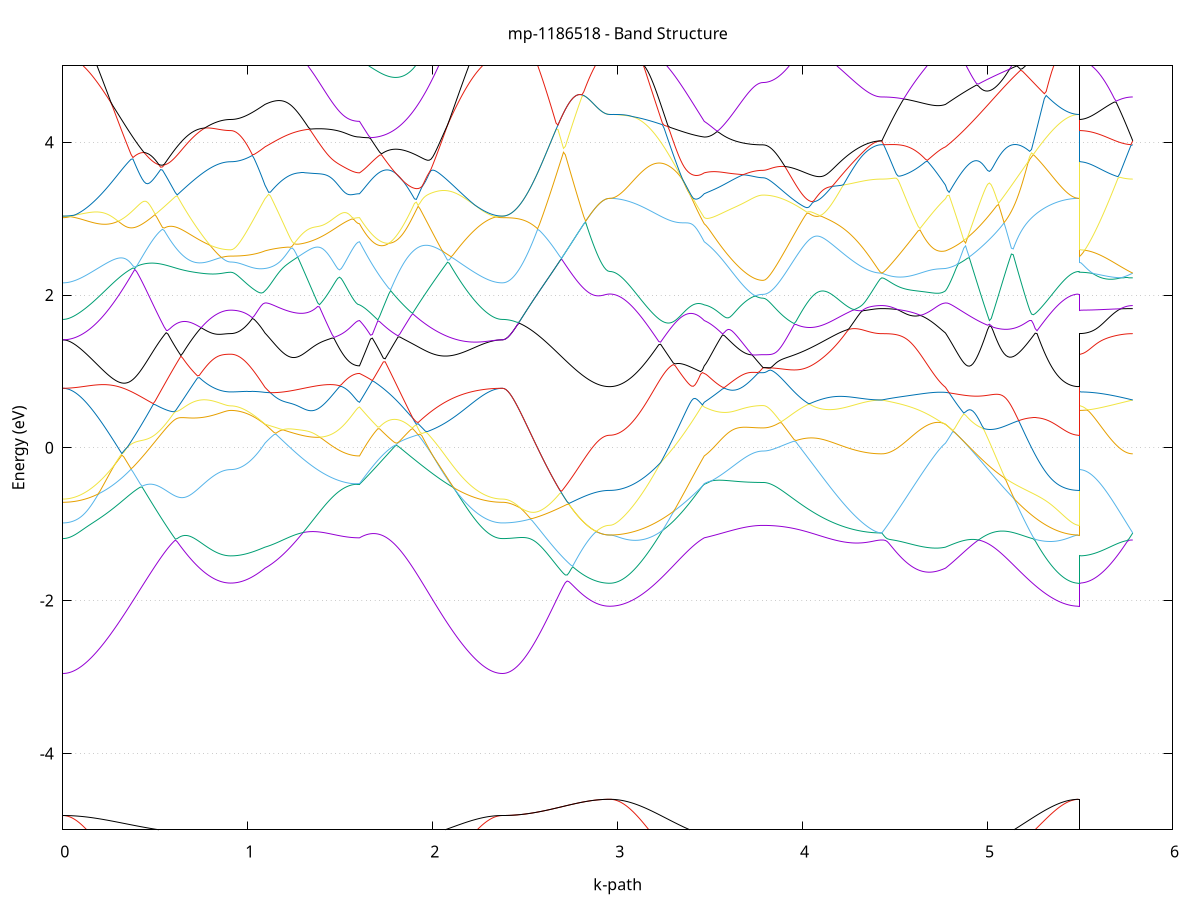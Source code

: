 set title 'mp-1186518 - Band Structure'
set xlabel 'k-path'
set ylabel 'Energy (eV)'
set grid y
set yrange [-5:5]
set terminal png size 800,600
set output 'mp-1186518_bands_gnuplot.png'
plot '-' using 1:2 with lines notitle, '-' using 1:2 with lines notitle, '-' using 1:2 with lines notitle, '-' using 1:2 with lines notitle, '-' using 1:2 with lines notitle, '-' using 1:2 with lines notitle, '-' using 1:2 with lines notitle, '-' using 1:2 with lines notitle, '-' using 1:2 with lines notitle, '-' using 1:2 with lines notitle, '-' using 1:2 with lines notitle, '-' using 1:2 with lines notitle, '-' using 1:2 with lines notitle, '-' using 1:2 with lines notitle, '-' using 1:2 with lines notitle, '-' using 1:2 with lines notitle, '-' using 1:2 with lines notitle, '-' using 1:2 with lines notitle, '-' using 1:2 with lines notitle, '-' using 1:2 with lines notitle, '-' using 1:2 with lines notitle, '-' using 1:2 with lines notitle, '-' using 1:2 with lines notitle, '-' using 1:2 with lines notitle, '-' using 1:2 with lines notitle, '-' using 1:2 with lines notitle, '-' using 1:2 with lines notitle, '-' using 1:2 with lines notitle, '-' using 1:2 with lines notitle, '-' using 1:2 with lines notitle, '-' using 1:2 with lines notitle, '-' using 1:2 with lines notitle, '-' using 1:2 with lines notitle, '-' using 1:2 with lines notitle, '-' using 1:2 with lines notitle, '-' using 1:2 with lines notitle, '-' using 1:2 with lines notitle, '-' using 1:2 with lines notitle, '-' using 1:2 with lines notitle, '-' using 1:2 with lines notitle, '-' using 1:2 with lines notitle, '-' using 1:2 with lines notitle, '-' using 1:2 with lines notitle, '-' using 1:2 with lines notitle, '-' using 1:2 with lines notitle, '-' using 1:2 with lines notitle, '-' using 1:2 with lines notitle, '-' using 1:2 with lines notitle
0.000000 -39.625350
0.009978 -39.625250
0.019956 -39.625250
0.029934 -39.625150
0.039912 -39.625050
0.049890 -39.624950
0.059867 -39.624850
0.069845 -39.624650
0.079823 -39.624450
0.089801 -39.624250
0.099779 -39.623950
0.109757 -39.623650
0.119735 -39.623350
0.129713 -39.623050
0.139691 -39.622750
0.149668 -39.622350
0.159646 -39.621950
0.169624 -39.621550
0.179602 -39.621150
0.189580 -39.620650
0.199558 -39.620150
0.209536 -39.619650
0.219514 -39.619150
0.229492 -39.618650
0.239470 -39.618150
0.249447 -39.617550
0.259425 -39.616950
0.269403 -39.616450
0.279381 -39.615850
0.289359 -39.615250
0.299337 -39.614550
0.309315 -39.613950
0.319293 -39.613350
0.329271 -39.612750
0.339249 -39.612050
0.349226 -39.611450
0.359204 -39.610750
0.369182 -39.610150
0.379160 -39.609450
0.389138 -39.608850
0.399116 -39.608150
0.409094 -39.607550
0.419072 -39.606850
0.429050 -39.606250
0.439028 -39.605550
0.449005 -39.604950
0.458983 -39.604350
0.468961 -39.603750
0.478939 -39.603050
0.488917 -39.602450
0.498895 -39.601850
0.508873 -39.601350
0.518851 -39.600750
0.528829 -39.600150
0.538807 -39.599650
0.548784 -39.599050
0.558762 -39.598550
0.568740 -39.597950
0.578718 -39.597450
0.588696 -39.596950
0.598674 -39.596550
0.608652 -39.596050
0.618630 -39.595550
0.628608 -39.595150
0.638586 -39.594750
0.648563 -39.594350
0.658541 -39.593950
0.668519 -39.593550
0.678497 -39.593150
0.688475 -39.592850
0.698453 -39.592450
0.708431 -39.592150
0.718409 -39.591850
0.728387 -39.591550
0.738365 -39.591250
0.748342 -39.591050
0.758320 -39.590750
0.768298 -39.590550
0.778276 -39.590350
0.788254 -39.590150
0.798232 -39.589950
0.808210 -39.589850
0.818188 -39.589650
0.828166 -39.589550
0.838144 -39.589450
0.848121 -39.589350
0.858099 -39.589250
0.868077 -39.589150
0.878055 -39.589050
0.888033 -39.589050
0.898011 -39.589050
0.907989 -39.589050
0.907989 -39.589050
0.917734 -39.589050
0.927480 -39.589050
0.937225 -39.589050
0.946971 -39.589050
0.956716 -39.589050
0.966461 -39.589050
0.976207 -39.589050
0.985952 -39.589050
0.995698 -39.589050
1.005443 -39.589050
1.015189 -39.589050
1.024934 -39.589050
1.034679 -39.589150
1.044425 -39.589150
1.054170 -39.589150
1.063916 -39.589150
1.073661 -39.589150
1.083407 -39.589150
1.093152 -39.589150
1.093152 -39.589150
1.102981 -39.589250
1.112810 -39.589250
1.122639 -39.589250
1.132469 -39.589250
1.142298 -39.589350
1.152127 -39.589350
1.161956 -39.589450
1.171785 -39.589450
1.181614 -39.589550
1.191443 -39.589650
1.201273 -39.589650
1.211102 -39.589750
1.220931 -39.589850
1.230760 -39.589850
1.240589 -39.589950
1.250418 -39.590050
1.260247 -39.590150
1.270076 -39.590250
1.279906 -39.590350
1.289735 -39.590350
1.299564 -39.590450
1.309393 -39.590550
1.319222 -39.590650
1.329051 -39.590750
1.338880 -39.590850
1.348710 -39.590950
1.358539 -39.591050
1.368368 -39.591050
1.378197 -39.591150
1.388026 -39.591250
1.397855 -39.591350
1.407684 -39.591450
1.417514 -39.591550
1.427343 -39.591550
1.437172 -39.591650
1.447001 -39.591750
1.456830 -39.591750
1.466659 -39.591850
1.476488 -39.591850
1.486317 -39.591950
1.496147 -39.592050
1.505976 -39.592050
1.515805 -39.592050
1.525634 -39.592150
1.535463 -39.592150
1.545292 -39.592150
1.555121 -39.592250
1.564951 -39.592250
1.574780 -39.592250
1.584609 -39.592250
1.594438 -39.592250
1.604267 -39.592250
1.604267 -39.592250
1.614177 -39.592450
1.624087 -39.592650
1.633997 -39.592850
1.643907 -39.593050
1.653817 -39.593250
1.663727 -39.593550
1.673637 -39.593750
1.683547 -39.594050
1.693457 -39.594350
1.703366 -39.594650
1.713276 -39.594950
1.723186 -39.595250
1.733096 -39.595550
1.743006 -39.595950
1.752916 -39.596250
1.762826 -39.596650
1.772736 -39.597050
1.782646 -39.597450
1.792556 -39.597950
1.802466 -39.598350
1.812376 -39.598850
1.822286 -39.599250
1.832196 -39.599750
1.842106 -39.600250
1.852016 -39.600750
1.861925 -39.601250
1.871835 -39.601850
1.881745 -39.602350
1.891655 -39.602950
1.901565 -39.603550
1.911475 -39.604150
1.921385 -39.604650
1.931295 -39.605250
1.941205 -39.605950
1.951115 -39.606550
1.961025 -39.607150
1.970935 -39.607750
1.980845 -39.608450
1.990755 -39.609050
2.000665 -39.609650
2.010575 -39.610350
2.020484 -39.610950
2.030394 -39.611550
2.040304 -39.612250
2.050214 -39.612850
2.060124 -39.613450
2.070034 -39.614050
2.079944 -39.614750
2.089854 -39.615350
2.099764 -39.615950
2.109674 -39.616450
2.119584 -39.617050
2.129494 -39.617650
2.139404 -39.618150
2.149314 -39.618750
2.159224 -39.619250
2.169134 -39.619750
2.179044 -39.620250
2.188953 -39.620650
2.198863 -39.621150
2.208773 -39.621550
2.218683 -39.621950
2.228593 -39.622350
2.238503 -39.622750
2.248413 -39.623050
2.258323 -39.623450
2.268233 -39.623750
2.278143 -39.623950
2.288053 -39.624250
2.297963 -39.624450
2.307873 -39.624650
2.317783 -39.624850
2.327693 -39.624950
2.337603 -39.625050
2.347512 -39.625150
2.357422 -39.625250
2.367332 -39.625250
2.377242 -39.625350
2.377242 -39.625350
2.387240 -39.625250
2.397238 -39.625250
2.407236 -39.625150
2.417233 -39.625050
2.427231 -39.624850
2.437229 -39.624650
2.447227 -39.624450
2.457225 -39.624250
2.467223 -39.623950
2.477220 -39.623650
2.487218 -39.623250
2.497216 -39.622850
2.507214 -39.622450
2.517212 -39.621950
2.527209 -39.621550
2.537207 -39.621050
2.547205 -39.620450
2.557203 -39.619850
2.567201 -39.619250
2.577198 -39.618650
2.587196 -39.618050
2.597194 -39.617350
2.607192 -39.616650
2.617190 -39.615850
2.627187 -39.615150
2.637185 -39.614350
2.647183 -39.613550
2.657181 -39.612750
2.667179 -39.611850
2.677176 -39.611050
2.687174 -39.610150
2.697172 -39.609250
2.707170 -39.608350
2.717168 -39.607450
2.727165 -39.606550
2.737163 -39.605650
2.747161 -39.604650
2.757159 -39.603750
2.767157 -39.602750
2.777154 -39.601850
2.787152 -39.600950
2.797150 -39.599950
2.807148 -39.599050
2.817146 -39.598150
2.827143 -39.597350
2.837141 -39.596450
2.847139 -39.595650
2.857137 -39.594850
2.867135 -39.594150
2.877132 -39.593450
2.887130 -39.592850
2.897128 -39.592250
2.907126 -39.591850
2.917124 -39.591350
2.927121 -39.591050
2.937119 -39.590850
2.947117 -39.590650
2.957115 -39.590650
2.957115 -39.590650
2.966944 -39.590650
2.976773 -39.590650
2.986602 -39.590650
2.996431 -39.590650
3.006261 -39.590650
3.016090 -39.590650
3.025919 -39.590650
3.035748 -39.590650
3.045577 -39.590650
3.055406 -39.590550
3.065235 -39.590550
3.075065 -39.590550
3.084894 -39.590550
3.094723 -39.590550
3.104552 -39.590550
3.114381 -39.590550
3.124210 -39.590550
3.134039 -39.590550
3.143868 -39.590550
3.153698 -39.590550
3.163527 -39.590550
3.173356 -39.590550
3.183185 -39.590550
3.193014 -39.590550
3.202843 -39.590550
3.212672 -39.590550
3.222501 -39.590550
3.232331 -39.590550
3.242160 -39.590550
3.251989 -39.590550
3.261818 -39.590550
3.271647 -39.590550
3.281476 -39.590650
3.291305 -39.590650
3.301135 -39.590650
3.310964 -39.590750
3.320793 -39.590750
3.330622 -39.590850
3.340451 -39.590850
3.350280 -39.590950
3.360109 -39.590950
3.369938 -39.591050
3.379768 -39.591150
3.389597 -39.591250
3.399426 -39.591350
3.409255 -39.591450
3.419084 -39.591550
3.428913 -39.591650
3.438742 -39.591850
3.448572 -39.591950
3.458401 -39.592150
3.468230 -39.592250
3.468230 -39.592250
3.478171 -39.592350
3.488113 -39.592450
3.498054 -39.592550
3.507996 -39.592650
3.517937 -39.592750
3.527879 -39.592950
3.537820 -39.593050
3.547762 -39.593150
3.557703 -39.593350
3.567645 -39.593450
3.577587 -39.593650
3.587528 -39.593750
3.597470 -39.593950
3.607411 -39.594050
3.617353 -39.594250
3.627294 -39.594350
3.637236 -39.594550
3.647177 -39.594650
3.657119 -39.594750
3.667060 -39.594850
3.677002 -39.595050
3.686943 -39.595150
3.696885 -39.595250
3.706826 -39.595250
3.716768 -39.595350
3.726709 -39.595450
3.736651 -39.595550
3.746592 -39.595550
3.756534 -39.595550
3.766475 -39.595650
3.776417 -39.595650
3.786358 -39.595650
3.786358 -39.595650
3.796236 -39.595650
3.806114 -39.595650
3.815991 -39.595650
3.825869 -39.595550
3.835746 -39.595550
3.845624 -39.595550
3.855502 -39.595450
3.865379 -39.595450
3.875257 -39.595350
3.885135 -39.595250
3.895012 -39.595250
3.904890 -39.595150
3.914767 -39.595050
3.924645 -39.594950
3.934523 -39.594850
3.944400 -39.594750
3.954278 -39.594650
3.964155 -39.594550
3.974033 -39.594350
3.983911 -39.594250
3.993788 -39.594150
4.003666 -39.593950
4.013544 -39.593850
4.023421 -39.593750
4.033299 -39.593550
4.043176 -39.593450
4.053054 -39.593250
4.062932 -39.593150
4.072809 -39.592950
4.082687 -39.592850
4.092565 -39.592650
4.102442 -39.592450
4.112320 -39.592350
4.122197 -39.592150
4.132075 -39.592050
4.141953 -39.591850
4.151830 -39.591650
4.161708 -39.591550
4.171585 -39.591350
4.181463 -39.591250
4.191341 -39.591050
4.201218 -39.590950
4.211096 -39.590750
4.220974 -39.590650
4.230851 -39.590550
4.240729 -39.590350
4.250606 -39.590250
4.260484 -39.590150
4.270362 -39.590050
4.280239 -39.589850
4.290117 -39.589750
4.299995 -39.589650
4.309872 -39.589550
4.319750 -39.589550
4.329627 -39.589450
4.339505 -39.589350
4.349383 -39.589250
4.359260 -39.589250
4.369138 -39.589150
4.379015 -39.589150
4.388893 -39.589050
4.398771 -39.589050
4.408648 -39.589050
4.418526 -39.589050
4.428404 -39.589050
4.428404 -39.589050
4.438233 -39.589050
4.448062 -39.589050
4.457891 -39.589050
4.467720 -39.589050
4.477549 -39.589050
4.487378 -39.589050
4.497207 -39.589050
4.507036 -39.589050
4.516865 -39.589050
4.526694 -39.589150
4.536524 -39.589150
4.546353 -39.589150
4.556182 -39.589150
4.566011 -39.589150
4.575840 -39.589150
4.585669 -39.589150
4.595498 -39.589150
4.605327 -39.589150
4.615156 -39.589150
4.624985 -39.589150
4.634814 -39.589150
4.644644 -39.589150
4.654473 -39.589150
4.664302 -39.589150
4.674131 -39.589150
4.683960 -39.589150
4.693789 -39.589150
4.703618 -39.589150
4.713447 -39.589150
4.723276 -39.589150
4.733105 -39.589150
4.742934 -39.589150
4.752763 -39.589150
4.762593 -39.589150
4.772422 -39.589150
4.772422 -39.589150
4.782323 -39.589250
4.792225 -39.589250
4.802127 -39.589250
4.812029 -39.589250
4.821930 -39.589250
4.831832 -39.589350
4.841734 -39.589350
4.851635 -39.589350
4.861537 -39.589350
4.871439 -39.589350
4.881341 -39.589450
4.891242 -39.589450
4.901144 -39.589450
4.911046 -39.589450
4.920947 -39.589550
4.930849 -39.589550
4.940751 -39.589550
4.950653 -39.589550
4.960554 -39.589650
4.970456 -39.589650
4.980358 -39.589650
4.990260 -39.589650
5.000161 -39.589750
5.010063 -39.589750
5.019965 -39.589750
5.029866 -39.589850
5.039768 -39.589850
5.049670 -39.589850
5.059572 -39.589850
5.069473 -39.589950
5.079375 -39.589950
5.089277 -39.589950
5.099178 -39.589950
5.109080 -39.590050
5.118982 -39.590050
5.128884 -39.590050
5.138785 -39.590150
5.148687 -39.590150
5.158589 -39.590150
5.168491 -39.590150
5.178392 -39.590250
5.188294 -39.590250
5.198196 -39.590250
5.208097 -39.590250
5.217999 -39.590250
5.227901 -39.590350
5.237803 -39.590350
5.247704 -39.590350
5.257606 -39.590350
5.267508 -39.590450
5.277409 -39.590450
5.287311 -39.590450
5.297213 -39.590450
5.307115 -39.590450
5.317016 -39.590450
5.326918 -39.590550
5.336820 -39.590550
5.346722 -39.590550
5.356623 -39.590550
5.366525 -39.590550
5.376427 -39.590550
5.386328 -39.590550
5.396230 -39.590550
5.406132 -39.590650
5.416034 -39.590650
5.425935 -39.590650
5.435837 -39.590650
5.445739 -39.590650
5.455640 -39.590650
5.465542 -39.590650
5.475444 -39.590650
5.485346 -39.590650
5.495247 -39.590650
5.495247 -39.589050
5.505245 -39.589050
5.515243 -39.589050
5.525241 -39.589050
5.535239 -39.589050
5.545236 -39.589050
5.555234 -39.589050
5.565232 -39.589050
5.575230 -39.589050
5.585228 -39.589050
5.595225 -39.589050
5.605223 -39.589050
5.615221 -39.589050
5.625219 -39.589050
5.635217 -39.589050
5.645214 -39.589050
5.655212 -39.589050
5.665210 -39.589050
5.675208 -39.589050
5.685206 -39.589050
5.695203 -39.589050
5.705201 -39.589050
5.715199 -39.589050
5.725197 -39.589050
5.735195 -39.589050
5.745192 -39.589050
5.755190 -39.589050
5.765188 -39.589050
5.775186 -39.589050
5.785184 -39.589050
e
0.000000 -39.516450
0.009978 -39.516450
0.019956 -39.516450
0.029934 -39.516350
0.039912 -39.516350
0.049890 -39.516250
0.059867 -39.516250
0.069845 -39.516150
0.079823 -39.516050
0.089801 -39.515950
0.099779 -39.515750
0.109757 -39.515650
0.119735 -39.515450
0.129713 -39.515350
0.139691 -39.515150
0.149668 -39.514950
0.159646 -39.514750
0.169624 -39.514550
0.179602 -39.514250
0.189580 -39.514050
0.199558 -39.513750
0.209536 -39.513450
0.219514 -39.513250
0.229492 -39.512950
0.239470 -39.512650
0.249447 -39.512250
0.259425 -39.511950
0.269403 -39.511550
0.279381 -39.511250
0.289359 -39.510850
0.299337 -39.510450
0.309315 -39.510050
0.319293 -39.509650
0.329271 -39.509150
0.339249 -39.508750
0.349226 -39.508250
0.359204 -39.507850
0.369182 -39.507350
0.379160 -39.506850
0.389138 -39.506350
0.399116 -39.505850
0.409094 -39.505350
0.419072 -39.504750
0.429050 -39.504250
0.439028 -39.503750
0.449005 -39.503150
0.458983 -39.502650
0.468961 -39.502050
0.478939 -39.501450
0.488917 -39.500850
0.498895 -39.500350
0.508873 -39.499750
0.518851 -39.499150
0.528829 -39.498550
0.538807 -39.497950
0.548784 -39.497350
0.558762 -39.496750
0.568740 -39.496250
0.578718 -39.495650
0.588696 -39.495050
0.598674 -39.494450
0.608652 -39.493850
0.618630 -39.493350
0.628608 -39.492750
0.638586 -39.492250
0.648563 -39.491750
0.658541 -39.491150
0.668519 -39.490650
0.678497 -39.490150
0.688475 -39.489650
0.698453 -39.489150
0.708431 -39.488750
0.718409 -39.488250
0.728387 -39.487850
0.738365 -39.487450
0.748342 -39.487050
0.758320 -39.486750
0.768298 -39.486350
0.778276 -39.486050
0.788254 -39.485750
0.798232 -39.485450
0.808210 -39.485150
0.818188 -39.484950
0.828166 -39.484750
0.838144 -39.484550
0.848121 -39.484350
0.858099 -39.484250
0.868077 -39.484150
0.878055 -39.484050
0.888033 -39.483950
0.898011 -39.483950
0.907989 -39.483950
0.907989 -39.483950
0.917734 -39.483850
0.927480 -39.483850
0.937225 -39.483850
0.946971 -39.484050
0.956716 -39.484150
0.966461 -39.484450
0.976207 -39.484650
0.985952 -39.484950
0.995698 -39.485250
1.005443 -39.485650
1.015189 -39.486050
1.024934 -39.486450
1.034679 -39.486950
1.044425 -39.487450
1.054170 -39.488050
1.063916 -39.488550
1.073661 -39.489150
1.083407 -39.489850
1.093152 -39.490550
1.093152 -39.490550
1.102981 -39.490950
1.112810 -39.491450
1.122639 -39.491950
1.132469 -39.492450
1.142298 -39.492950
1.152127 -39.493350
1.161956 -39.493850
1.171785 -39.494350
1.181614 -39.494750
1.191443 -39.495250
1.201273 -39.495650
1.211102 -39.496150
1.220931 -39.496550
1.230760 -39.496950
1.240589 -39.497350
1.250418 -39.497750
1.260247 -39.498150
1.270076 -39.498550
1.279906 -39.498950
1.289735 -39.499350
1.299564 -39.499750
1.309393 -39.500050
1.319222 -39.500450
1.329051 -39.500750
1.338880 -39.501050
1.348710 -39.501450
1.358539 -39.501750
1.368368 -39.502050
1.378197 -39.502350
1.388026 -39.502550
1.397855 -39.502850
1.407684 -39.503150
1.417514 -39.503350
1.427343 -39.503550
1.437172 -39.503850
1.447001 -39.504050
1.456830 -39.504250
1.466659 -39.504350
1.476488 -39.504550
1.486317 -39.504750
1.496147 -39.504850
1.505976 -39.505050
1.515805 -39.505150
1.525634 -39.505250
1.535463 -39.505350
1.545292 -39.505450
1.555121 -39.505550
1.564951 -39.505550
1.574780 -39.505650
1.584609 -39.505650
1.594438 -39.505650
1.604267 -39.505650
1.604267 -39.505650
1.614177 -39.504150
1.624087 -39.502550
1.633997 -39.500950
1.643907 -39.499450
1.653817 -39.497850
1.663727 -39.496250
1.673637 -39.494650
1.683547 -39.493050
1.693457 -39.491450
1.703366 -39.489750
1.713276 -39.488150
1.723186 -39.486550
1.733096 -39.484950
1.743006 -39.483350
1.752916 -39.481650
1.762826 -39.482250
1.772736 -39.483450
1.782646 -39.484650
1.792556 -39.485850
1.802466 -39.486950
1.812376 -39.488150
1.822286 -39.489250
1.832196 -39.490350
1.842106 -39.491450
1.852016 -39.492450
1.861925 -39.493550
1.871835 -39.494550
1.881745 -39.495450
1.891655 -39.496450
1.901565 -39.497350
1.911475 -39.498250
1.921385 -39.499150
1.931295 -39.500050
1.941205 -39.500850
1.951115 -39.501650
1.961025 -39.502450
1.970935 -39.503150
1.980845 -39.503950
1.990755 -39.504650
2.000665 -39.505250
2.010575 -39.505950
2.020484 -39.506550
2.030394 -39.507150
2.040304 -39.507750
2.050214 -39.508350
2.060124 -39.508850
2.070034 -39.509350
2.079944 -39.509850
2.089854 -39.510350
2.099764 -39.510750
2.109674 -39.511250
2.119584 -39.511650
2.129494 -39.512050
2.139404 -39.512350
2.149314 -39.512750
2.159224 -39.513050
2.169134 -39.513350
2.179044 -39.513650
2.188953 -39.513950
2.198863 -39.514250
2.208773 -39.514450
2.218683 -39.514750
2.228593 -39.514950
2.238503 -39.515150
2.248413 -39.515350
2.258323 -39.515450
2.268233 -39.515650
2.278143 -39.515750
2.288053 -39.515950
2.297963 -39.516050
2.307873 -39.516150
2.317783 -39.516250
2.327693 -39.516250
2.337603 -39.516350
2.347512 -39.516350
2.357422 -39.516450
2.367332 -39.516450
2.377242 -39.516450
2.377242 -39.516450
2.387240 -39.516450
2.397238 -39.516550
2.407236 -39.516650
2.417233 -39.516750
2.427231 -39.516850
2.437229 -39.517050
2.447227 -39.517350
2.457225 -39.517550
2.467223 -39.517850
2.477220 -39.518250
2.487218 -39.518550
2.497216 -39.518950
2.507214 -39.519350
2.517212 -39.519850
2.527209 -39.520350
2.537207 -39.520850
2.547205 -39.521450
2.557203 -39.521950
2.567201 -39.522650
2.577198 -39.523250
2.587196 -39.523950
2.597194 -39.524650
2.607192 -39.525350
2.617190 -39.526050
2.627187 -39.526850
2.637185 -39.527650
2.647183 -39.528450
2.657181 -39.529250
2.667179 -39.530150
2.677176 -39.531050
2.687174 -39.531850
2.697172 -39.532750
2.707170 -39.533750
2.717168 -39.534650
2.727165 -39.535550
2.737163 -39.536550
2.747161 -39.537450
2.757159 -39.538450
2.767157 -39.539350
2.777154 -39.540350
2.787152 -39.541250
2.797150 -39.542150
2.807148 -39.543150
2.817146 -39.544050
2.827143 -39.544850
2.837141 -39.545750
2.847139 -39.546550
2.857137 -39.547350
2.867135 -39.548050
2.877132 -39.548750
2.887130 -39.549450
2.897128 -39.549950
2.907126 -39.550450
2.917124 -39.550850
2.927121 -39.551250
2.937119 -39.551450
2.947117 -39.551550
2.957115 -39.551650
2.957115 -39.551650
2.966944 -39.551650
2.976773 -39.551550
2.986602 -39.551450
2.996431 -39.551350
3.006261 -39.551150
3.016090 -39.550950
3.025919 -39.550650
3.035748 -39.550350
3.045577 -39.550050
3.055406 -39.549750
3.065235 -39.549350
3.075065 -39.548850
3.084894 -39.548350
3.094723 -39.547850
3.104552 -39.547350
3.114381 -39.546750
3.124210 -39.546150
3.134039 -39.545450
3.143868 -39.544750
3.153698 -39.544050
3.163527 -39.543250
3.173356 -39.542450
3.183185 -39.541650
3.193014 -39.540750
3.202843 -39.539850
3.212672 -39.538950
3.222501 -39.537950
3.232331 -39.536950
3.242160 -39.535950
3.251989 -39.534950
3.261818 -39.533850
3.271647 -39.532750
3.281476 -39.531550
3.291305 -39.530450
3.301135 -39.529250
3.310964 -39.528050
3.320793 -39.526750
3.330622 -39.525550
3.340451 -39.524250
3.350280 -39.522950
3.360109 -39.521550
3.369938 -39.520250
3.379768 -39.518850
3.389597 -39.517450
3.399426 -39.516050
3.409255 -39.514550
3.419084 -39.513150
3.428913 -39.511650
3.438742 -39.510150
3.448572 -39.508650
3.458401 -39.507150
3.468230 -39.505650
3.468230 -39.505650
3.478171 -39.505050
3.488113 -39.504350
3.498054 -39.503650
3.507996 -39.502950
3.517937 -39.502250
3.527879 -39.501550
3.537820 -39.500850
3.547762 -39.500150
3.557703 -39.499450
3.567645 -39.498650
3.577587 -39.497950
3.587528 -39.497150
3.597470 -39.496450
3.607411 -39.495650
3.617353 -39.494950
3.627294 -39.494150
3.637236 -39.493450
3.647177 -39.492650
3.657119 -39.491950
3.667060 -39.491150
3.677002 -39.490450
3.686943 -39.489750
3.696885 -39.489050
3.706826 -39.488350
3.716768 -39.487650
3.726709 -39.487050
3.736651 -39.486450
3.746592 -39.485850
3.756534 -39.485450
3.766475 -39.485050
3.776417 -39.484750
3.786358 -39.484650
3.786358 -39.484650
3.796236 -39.484650
3.806114 -39.484650
3.815991 -39.484650
3.825869 -39.484650
3.835746 -39.484650
3.845624 -39.484650
3.855502 -39.484650
3.865379 -39.484650
3.875257 -39.484650
3.885135 -39.484650
3.895012 -39.484650
3.904890 -39.484650
3.914767 -39.484550
3.924645 -39.484550
3.934523 -39.484550
3.944400 -39.484550
3.954278 -39.484550
3.964155 -39.484550
3.974033 -39.484550
3.983911 -39.484450
3.993788 -39.484450
4.003666 -39.484450
4.013544 -39.484450
4.023421 -39.484450
4.033299 -39.484350
4.043176 -39.484350
4.053054 -39.484350
4.062932 -39.484350
4.072809 -39.484350
4.082687 -39.484250
4.092565 -39.484250
4.102442 -39.484250
4.112320 -39.484250
4.122197 -39.484250
4.132075 -39.484150
4.141953 -39.484150
4.151830 -39.484150
4.161708 -39.484150
4.171585 -39.484150
4.181463 -39.484050
4.191341 -39.484050
4.201218 -39.484050
4.211096 -39.484050
4.220974 -39.484050
4.230851 -39.483950
4.240729 -39.483950
4.250606 -39.483950
4.260484 -39.483950
4.270362 -39.483950
4.280239 -39.483950
4.290117 -39.483950
4.299995 -39.483850
4.309872 -39.483850
4.319750 -39.483850
4.329627 -39.483850
4.339505 -39.483850
4.349383 -39.483850
4.359260 -39.483850
4.369138 -39.483850
4.379015 -39.483850
4.388893 -39.483850
4.398771 -39.483850
4.408648 -39.483850
4.418526 -39.483850
4.428404 -39.483850
4.428404 -39.483850
4.438233 -39.483850
4.448062 -39.483850
4.457891 -39.483850
4.467720 -39.483850
4.477549 -39.483950
4.487378 -39.483950
4.497207 -39.484050
4.507036 -39.484050
4.516865 -39.484150
4.526694 -39.484250
4.536524 -39.484350
4.546353 -39.484550
4.556182 -39.484650
4.566011 -39.484750
4.575840 -39.484950
4.585669 -39.485150
4.595498 -39.485250
4.605327 -39.485450
4.615156 -39.485650
4.624985 -39.485950
4.634814 -39.486150
4.644644 -39.486350
4.654473 -39.486650
4.664302 -39.486950
4.674131 -39.487150
4.683960 -39.487450
4.693789 -39.487750
4.703618 -39.488050
4.713447 -39.488450
4.723276 -39.488750
4.733105 -39.489050
4.742934 -39.489450
4.752763 -39.489750
4.762593 -39.490150
4.772422 -39.490550
4.772422 -39.490550
4.782323 -39.491250
4.792225 -39.491950
4.802127 -39.492750
4.812029 -39.493550
4.821930 -39.494450
4.831832 -39.495250
4.841734 -39.496150
4.851635 -39.497050
4.861537 -39.498050
4.871439 -39.498950
4.881341 -39.499950
4.891242 -39.500950
4.901144 -39.501950
4.911046 -39.503050
4.920947 -39.504050
4.930849 -39.505150
4.940751 -39.506250
4.950653 -39.507350
4.960554 -39.508450
4.970456 -39.509650
4.980358 -39.510750
4.990260 -39.511850
5.000161 -39.513050
5.010063 -39.514150
5.019965 -39.515350
5.029866 -39.516550
5.039768 -39.517650
5.049670 -39.518850
5.059572 -39.520050
5.069473 -39.521150
5.079375 -39.522350
5.089277 -39.523450
5.099178 -39.524650
5.109080 -39.525750
5.118982 -39.526850
5.128884 -39.527950
5.138785 -39.529050
5.148687 -39.530150
5.158589 -39.531250
5.168491 -39.532250
5.178392 -39.533350
5.188294 -39.534350
5.198196 -39.535350
5.208097 -39.536350
5.217999 -39.537250
5.227901 -39.538250
5.237803 -39.539150
5.247704 -39.540050
5.257606 -39.540850
5.267508 -39.541750
5.277409 -39.542550
5.287311 -39.543350
5.297213 -39.544050
5.307115 -39.544750
5.317016 -39.545450
5.326918 -39.546050
5.336820 -39.546750
5.346722 -39.547250
5.356623 -39.547850
5.366525 -39.548350
5.376427 -39.548850
5.386328 -39.549250
5.396230 -39.549650
5.406132 -39.550050
5.416034 -39.550350
5.425935 -39.550650
5.435837 -39.550950
5.445739 -39.551150
5.455640 -39.551350
5.465542 -39.551450
5.475444 -39.551550
5.485346 -39.551650
5.495247 -39.551650
5.495247 -39.483950
5.505245 -39.483950
5.515243 -39.483950
5.525241 -39.483950
5.535239 -39.483950
5.545236 -39.483950
5.555234 -39.483950
5.565232 -39.483850
5.575230 -39.483850
5.585228 -39.483850
5.595225 -39.483850
5.605223 -39.483850
5.615221 -39.483850
5.625219 -39.483850
5.635217 -39.483850
5.645214 -39.483850
5.655212 -39.483850
5.665210 -39.483850
5.675208 -39.483850
5.685206 -39.483850
5.695203 -39.483850
5.705201 -39.483850
5.715199 -39.483850
5.725197 -39.483850
5.735195 -39.483850
5.745192 -39.483850
5.755190 -39.483850
5.765188 -39.483850
5.775186 -39.483850
5.785184 -39.483850
e
0.000000 -39.417850
0.009978 -39.417850
0.019956 -39.417950
0.029934 -39.418050
0.039912 -39.418150
0.049890 -39.418350
0.059867 -39.418550
0.069845 -39.418850
0.079823 -39.419150
0.089801 -39.419450
0.099779 -39.419850
0.109757 -39.420250
0.119735 -39.420650
0.129713 -39.421150
0.139691 -39.421650
0.149668 -39.422250
0.159646 -39.422750
0.169624 -39.423450
0.179602 -39.424050
0.189580 -39.424750
0.199558 -39.425450
0.209536 -39.426150
0.219514 -39.426950
0.229492 -39.427750
0.239470 -39.428650
0.249447 -39.429450
0.259425 -39.430350
0.269403 -39.431250
0.279381 -39.432150
0.289359 -39.433150
0.299337 -39.434150
0.309315 -39.435150
0.319293 -39.436150
0.329271 -39.437150
0.339249 -39.438150
0.349226 -39.439250
0.359204 -39.440350
0.369182 -39.441450
0.379160 -39.442550
0.389138 -39.443650
0.399116 -39.444750
0.409094 -39.445850
0.419072 -39.446950
0.429050 -39.448150
0.439028 -39.449250
0.449005 -39.450350
0.458983 -39.451550
0.468961 -39.452650
0.478939 -39.453750
0.488917 -39.454950
0.498895 -39.456050
0.508873 -39.457150
0.518851 -39.458250
0.528829 -39.459350
0.538807 -39.460450
0.548784 -39.461550
0.558762 -39.462550
0.568740 -39.463650
0.578718 -39.464650
0.588696 -39.465750
0.598674 -39.466750
0.608652 -39.467650
0.618630 -39.468650
0.628608 -39.469650
0.638586 -39.470550
0.648563 -39.471450
0.658541 -39.472250
0.668519 -39.473150
0.678497 -39.473950
0.688475 -39.474750
0.698453 -39.475550
0.708431 -39.476250
0.718409 -39.476950
0.728387 -39.477650
0.738365 -39.478250
0.748342 -39.478850
0.758320 -39.479450
0.768298 -39.479950
0.778276 -39.480450
0.788254 -39.480950
0.798232 -39.481350
0.808210 -39.481750
0.818188 -39.482150
0.828166 -39.482450
0.838144 -39.482750
0.848121 -39.483050
0.858099 -39.483250
0.868077 -39.483350
0.878055 -39.483550
0.888033 -39.483650
0.898011 -39.483650
0.907989 -39.483750
0.907989 -39.483750
0.917734 -39.483750
0.927480 -39.483750
0.937225 -39.483750
0.946971 -39.483650
0.956716 -39.483450
0.966461 -39.483250
0.976207 -39.483050
0.985952 -39.482750
0.995698 -39.482450
1.005443 -39.482050
1.015189 -39.481650
1.024934 -39.481250
1.034679 -39.480850
1.044425 -39.480350
1.054170 -39.479850
1.063916 -39.479250
1.073661 -39.478650
1.083407 -39.478050
1.093152 -39.477450
1.093152 -39.477450
1.102981 -39.476950
1.112810 -39.476450
1.122639 -39.476050
1.132469 -39.475550
1.142298 -39.475050
1.152127 -39.474550
1.161956 -39.474150
1.171785 -39.473650
1.181614 -39.473150
1.191443 -39.472750
1.201273 -39.472250
1.211102 -39.471850
1.220931 -39.471350
1.230760 -39.470950
1.240589 -39.470450
1.250418 -39.470050
1.260247 -39.469650
1.270076 -39.469150
1.279906 -39.468750
1.289735 -39.468350
1.299564 -39.467950
1.309393 -39.467550
1.319222 -39.467150
1.329051 -39.466850
1.338880 -39.466450
1.348710 -39.466050
1.358539 -39.465750
1.368368 -39.465450
1.378197 -39.465050
1.388026 -39.464750
1.397855 -39.464450
1.407684 -39.464150
1.417514 -39.463950
1.427343 -39.463650
1.437172 -39.463350
1.447001 -39.463150
1.456830 -39.462950
1.466659 -39.462750
1.476488 -39.462550
1.486317 -39.462350
1.496147 -39.462150
1.505976 -39.462050
1.515805 -39.461850
1.525634 -39.461750
1.535463 -39.461650
1.545292 -39.461550
1.555121 -39.461450
1.564951 -39.461350
1.574780 -39.461350
1.584609 -39.461250
1.594438 -39.461250
1.604267 -39.461250
1.604267 -39.461250
1.614177 -39.462650
1.624087 -39.463950
1.633997 -39.465350
1.643907 -39.466650
1.653817 -39.468050
1.663727 -39.469350
1.673637 -39.470650
1.683547 -39.472050
1.693457 -39.473350
1.703366 -39.474650
1.713276 -39.475950
1.723186 -39.477250
1.733096 -39.478450
1.743006 -39.479750
1.752916 -39.481050
1.762826 -39.480050
1.772736 -39.478450
1.782646 -39.476850
1.792556 -39.475250
1.802466 -39.473650
1.812376 -39.472050
1.822286 -39.470450
1.832196 -39.468850
1.842106 -39.467250
1.852016 -39.465750
1.861925 -39.464150
1.871835 -39.462650
1.881745 -39.461150
1.891655 -39.459650
1.901565 -39.458150
1.911475 -39.456650
1.921385 -39.455150
1.931295 -39.453750
1.941205 -39.452350
1.951115 -39.450950
1.961025 -39.449550
1.970935 -39.448150
1.980845 -39.446850
1.990755 -39.445450
2.000665 -39.444150
2.010575 -39.442950
2.020484 -39.441650
2.030394 -39.440450
2.040304 -39.439250
2.050214 -39.438050
2.060124 -39.436950
2.070034 -39.435750
2.079944 -39.434650
2.089854 -39.433650
2.099764 -39.432650
2.109674 -39.431650
2.119584 -39.430650
2.129494 -39.429750
2.139404 -39.428850
2.149314 -39.427950
2.159224 -39.427050
2.169134 -39.426250
2.179044 -39.425550
2.188953 -39.424750
2.198863 -39.424050
2.208773 -39.423450
2.218683 -39.422750
2.228593 -39.422150
2.238503 -39.421650
2.248413 -39.421150
2.258323 -39.420650
2.268233 -39.420150
2.278143 -39.419750
2.288053 -39.419450
2.297963 -39.419050
2.307873 -39.418850
2.317783 -39.418550
2.327693 -39.418350
2.337603 -39.418150
2.347512 -39.418050
2.357422 -39.417950
2.367332 -39.417850
2.377242 -39.417850
2.377242 -39.417850
2.387240 -39.417850
2.397238 -39.417850
2.407236 -39.417850
2.417233 -39.417850
2.427231 -39.417850
2.437229 -39.417850
2.447227 -39.417850
2.457225 -39.417850
2.467223 -39.417850
2.477220 -39.417850
2.487218 -39.417850
2.497216 -39.417850
2.507214 -39.417850
2.517212 -39.417850
2.527209 -39.417850
2.537207 -39.417850
2.547205 -39.417850
2.557203 -39.417850
2.567201 -39.417850
2.577198 -39.417850
2.587196 -39.417850
2.597194 -39.417850
2.607192 -39.417850
2.617190 -39.417850
2.627187 -39.417850
2.637185 -39.417850
2.647183 -39.417850
2.657181 -39.417950
2.667179 -39.417950
2.677176 -39.417950
2.687174 -39.417950
2.697172 -39.417950
2.707170 -39.417950
2.717168 -39.417950
2.727165 -39.417950
2.737163 -39.417950
2.747161 -39.417950
2.757159 -39.417950
2.767157 -39.417950
2.777154 -39.417950
2.787152 -39.417950
2.797150 -39.417950
2.807148 -39.417950
2.817146 -39.417950
2.827143 -39.417950
2.837141 -39.417950
2.847139 -39.417950
2.857137 -39.417950
2.867135 -39.417950
2.877132 -39.417950
2.887130 -39.417950
2.897128 -39.417950
2.907126 -39.417950
2.917124 -39.417950
2.927121 -39.417950
2.937119 -39.417950
2.947117 -39.417950
2.957115 -39.417950
2.957115 -39.417950
2.966944 -39.417950
2.976773 -39.418050
2.986602 -39.418150
2.996431 -39.418250
3.006261 -39.418450
3.016090 -39.418650
3.025919 -39.418950
3.035748 -39.419150
3.045577 -39.419550
3.055406 -39.419850
3.065235 -39.420250
3.075065 -39.420750
3.084894 -39.421150
3.094723 -39.421650
3.104552 -39.422250
3.114381 -39.422850
3.124210 -39.423450
3.134039 -39.424050
3.143868 -39.424750
3.153698 -39.425450
3.163527 -39.426250
3.173356 -39.427050
3.183185 -39.427850
3.193014 -39.428650
3.202843 -39.429550
3.212672 -39.430450
3.222501 -39.431350
3.232331 -39.432350
3.242160 -39.433250
3.251989 -39.434350
3.261818 -39.435350
3.271647 -39.436450
3.281476 -39.437450
3.291305 -39.438550
3.301135 -39.439750
3.310964 -39.440850
3.320793 -39.442050
3.330622 -39.443250
3.340451 -39.444450
3.350280 -39.445650
3.360109 -39.446950
3.369938 -39.448150
3.379768 -39.449450
3.389597 -39.450750
3.399426 -39.451950
3.409255 -39.453350
3.419084 -39.454650
3.428913 -39.455950
3.438742 -39.457250
3.448572 -39.458550
3.458401 -39.459950
3.468230 -39.461250
3.468230 -39.461250
3.478171 -39.461850
3.488113 -39.462350
3.498054 -39.462950
3.507996 -39.463550
3.517937 -39.464050
3.527879 -39.464650
3.537820 -39.465250
3.547762 -39.465850
3.557703 -39.466350
3.567645 -39.466950
3.577587 -39.467550
3.587528 -39.468150
3.597470 -39.468750
3.607411 -39.469350
3.617353 -39.469950
3.627294 -39.470550
3.637236 -39.471150
3.647177 -39.471750
3.657119 -39.472350
3.667060 -39.472950
3.677002 -39.473550
3.686943 -39.474150
3.696885 -39.474750
3.706826 -39.475350
3.716768 -39.475950
3.726709 -39.476550
3.736651 -39.477050
3.746592 -39.477550
3.756534 -39.478050
3.766475 -39.478350
3.776417 -39.478550
3.786358 -39.478650
3.786358 -39.478650
3.796236 -39.478650
3.806114 -39.478650
3.815991 -39.478750
3.825869 -39.478750
3.835746 -39.478750
3.845624 -39.478750
3.855502 -39.478850
3.865379 -39.478850
3.875257 -39.478950
3.885135 -39.478950
3.895012 -39.479050
3.904890 -39.479050
3.914767 -39.479150
3.924645 -39.479250
3.934523 -39.479250
3.944400 -39.479350
3.954278 -39.479450
3.964155 -39.479550
3.974033 -39.479650
3.983911 -39.479750
3.993788 -39.479850
4.003666 -39.479950
4.013544 -39.480050
4.023421 -39.480150
4.033299 -39.480250
4.043176 -39.480350
4.053054 -39.480550
4.062932 -39.480650
4.072809 -39.480750
4.082687 -39.480850
4.092565 -39.480950
4.102442 -39.481150
4.112320 -39.481250
4.122197 -39.481350
4.132075 -39.481450
4.141953 -39.481650
4.151830 -39.481750
4.161708 -39.481850
4.171585 -39.481950
4.181463 -39.482050
4.191341 -39.482150
4.201218 -39.482350
4.211096 -39.482450
4.220974 -39.482550
4.230851 -39.482650
4.240729 -39.482750
4.250606 -39.482850
4.260484 -39.482950
4.270362 -39.483050
4.280239 -39.483150
4.290117 -39.483250
4.299995 -39.483250
4.309872 -39.483350
4.319750 -39.483450
4.329627 -39.483450
4.339505 -39.483550
4.349383 -39.483650
4.359260 -39.483650
4.369138 -39.483650
4.379015 -39.483750
4.388893 -39.483750
4.398771 -39.483750
4.408648 -39.483750
4.418526 -39.483850
4.428404 -39.483850
4.428404 -39.483850
4.438233 -39.483850
4.448062 -39.483750
4.457891 -39.483750
4.467720 -39.483750
4.477549 -39.483650
4.487378 -39.483650
4.497207 -39.483550
4.507036 -39.483450
4.516865 -39.483450
4.526694 -39.483350
4.536524 -39.483150
4.546353 -39.483050
4.556182 -39.482950
4.566011 -39.482750
4.575840 -39.482650
4.585669 -39.482450
4.595498 -39.482350
4.605327 -39.482150
4.615156 -39.481950
4.624985 -39.481750
4.634814 -39.481550
4.644644 -39.481250
4.654473 -39.481050
4.664302 -39.480750
4.674131 -39.480550
4.683960 -39.480250
4.693789 -39.479950
4.703618 -39.479750
4.713447 -39.479450
4.723276 -39.479150
4.733105 -39.478750
4.742934 -39.478450
4.752763 -39.478150
4.762593 -39.477750
4.772422 -39.477450
4.772422 -39.477450
4.782323 -39.476750
4.792225 -39.476050
4.802127 -39.475250
4.812029 -39.474550
4.821930 -39.473750
4.831832 -39.472850
4.841734 -39.472050
4.851635 -39.471150
4.861537 -39.470250
4.871439 -39.469350
4.881341 -39.468350
4.891242 -39.467450
4.901144 -39.466450
4.911046 -39.465450
4.920947 -39.464450
4.930849 -39.463350
4.940751 -39.462350
4.950653 -39.461250
4.960554 -39.460150
4.970456 -39.459050
4.980358 -39.457950
4.990260 -39.456850
5.000161 -39.455750
5.010063 -39.454650
5.019965 -39.453550
5.029866 -39.452450
5.039768 -39.451250
5.049670 -39.450150
5.059572 -39.449050
5.069473 -39.447850
5.079375 -39.446750
5.089277 -39.445650
5.099178 -39.444550
5.109080 -39.443450
5.118982 -39.442350
5.128884 -39.441250
5.138785 -39.440150
5.148687 -39.439150
5.158589 -39.438050
5.168491 -39.437050
5.178392 -39.435950
5.188294 -39.435050
5.198196 -39.434050
5.208097 -39.433050
5.217999 -39.432150
5.227901 -39.431250
5.237803 -39.430350
5.247704 -39.429450
5.257606 -39.428550
5.267508 -39.427750
5.277409 -39.426950
5.287311 -39.426250
5.297213 -39.425450
5.307115 -39.424750
5.317016 -39.424050
5.326918 -39.423450
5.336820 -39.422850
5.346722 -39.422250
5.356623 -39.421750
5.366525 -39.421250
5.376427 -39.420750
5.386328 -39.420350
5.396230 -39.419850
5.406132 -39.419550
5.416034 -39.419250
5.425935 -39.418950
5.435837 -39.418650
5.445739 -39.418450
5.455640 -39.418250
5.465542 -39.418150
5.475444 -39.418050
5.485346 -39.417950
5.495247 -39.417950
5.495247 -39.483750
5.505245 -39.483750
5.515243 -39.483750
5.525241 -39.483750
5.535239 -39.483750
5.545236 -39.483750
5.555234 -39.483750
5.565232 -39.483750
5.575230 -39.483750
5.585228 -39.483750
5.595225 -39.483750
5.605223 -39.483750
5.615221 -39.483750
5.625219 -39.483750
5.635217 -39.483750
5.645214 -39.483750
5.655212 -39.483750
5.665210 -39.483750
5.675208 -39.483750
5.685206 -39.483750
5.695203 -39.483750
5.705201 -39.483750
5.715199 -39.483750
5.725197 -39.483750
5.735195 -39.483750
5.745192 -39.483750
5.755190 -39.483750
5.765188 -39.483750
5.775186 -39.483850
5.785184 -39.483850
e
0.000000 -20.358850
0.009978 -20.358750
0.019956 -20.358750
0.029934 -20.358550
0.039912 -20.358450
0.049890 -20.358250
0.059867 -20.357950
0.069845 -20.357650
0.079823 -20.357350
0.089801 -20.357050
0.099779 -20.356650
0.109757 -20.356250
0.119735 -20.355850
0.129713 -20.355450
0.139691 -20.355050
0.149668 -20.354650
0.159646 -20.354250
0.169624 -20.353950
0.179602 -20.353550
0.189580 -20.353350
0.199558 -20.353050
0.209536 -20.352950
0.219514 -20.352850
0.229492 -20.352850
0.239470 -20.352950
0.249447 -20.353150
0.259425 -20.353450
0.269403 -20.353850
0.279381 -20.354350
0.289359 -20.354950
0.299337 -20.355750
0.309315 -20.356550
0.319293 -20.357550
0.329271 -20.358650
0.339249 -20.359950
0.349226 -20.361250
0.359204 -20.362750
0.369182 -20.364250
0.379160 -20.365950
0.389138 -20.367650
0.399116 -20.369550
0.409094 -20.371450
0.419072 -20.373350
0.429050 -20.375450
0.439028 -20.377550
0.449005 -20.379750
0.458983 -20.381950
0.468961 -20.384150
0.478939 -20.386450
0.488917 -20.388750
0.498895 -20.391050
0.508873 -20.393350
0.518851 -20.395750
0.528829 -20.398050
0.538807 -20.400350
0.548784 -20.402750
0.558762 -20.405050
0.568740 -20.407350
0.578718 -20.409650
0.588696 -20.411950
0.598674 -20.414150
0.608652 -20.416350
0.618630 -20.418550
0.628608 -20.420650
0.638586 -20.422750
0.648563 -20.424750
0.658541 -20.426750
0.668519 -20.428650
0.678497 -20.430550
0.688475 -20.432350
0.698453 -20.434050
0.708431 -20.435750
0.718409 -20.437350
0.728387 -20.438850
0.738365 -20.440350
0.748342 -20.441750
0.758320 -20.443050
0.768298 -20.444350
0.778276 -20.445550
0.788254 -20.446550
0.798232 -20.447550
0.808210 -20.448550
0.818188 -20.449350
0.828166 -20.450150
0.838144 -20.450750
0.848121 -20.451350
0.858099 -20.451850
0.868077 -20.452250
0.878055 -20.452550
0.888033 -20.452750
0.898011 -20.452950
0.907989 -20.452950
0.907989 -20.452950
0.917734 -20.452750
0.927480 -20.452150
0.937225 -20.451150
0.946971 -20.449750
0.956716 -20.447850
0.966461 -20.445650
0.976207 -20.443050
0.985952 -20.440050
0.995698 -20.436650
1.005443 -20.432850
1.015189 -20.428650
1.024934 -20.424050
1.034679 -20.419150
1.044425 -20.413750
1.054170 -20.408150
1.063916 -20.402750
1.073661 -20.404450
1.083407 -20.405950
1.093152 -20.407450
1.093152 -20.407450
1.102981 -20.408450
1.112810 -20.409250
1.122639 -20.409950
1.132469 -20.410550
1.142298 -20.410950
1.152127 -20.411150
1.161956 -20.411250
1.171785 -20.411250
1.181614 -20.411050
1.191443 -20.410750
1.201273 -20.410250
1.211102 -20.409650
1.220931 -20.408950
1.230760 -20.408050
1.240589 -20.407150
1.250418 -20.406050
1.260247 -20.404850
1.270076 -20.403550
1.279906 -20.402050
1.289735 -20.400550
1.299564 -20.398950
1.309393 -20.397350
1.319222 -20.395550
1.329051 -20.393750
1.338880 -20.391850
1.348710 -20.389950
1.358539 -20.387950
1.368368 -20.385850
1.378197 -20.383850
1.388026 -20.381750
1.397855 -20.379750
1.407684 -20.377650
1.417514 -20.375550
1.427343 -20.373550
1.437172 -20.371550
1.447001 -20.369550
1.456830 -20.367650
1.466659 -20.365750
1.476488 -20.363950
1.486317 -20.362250
1.496147 -20.360650
1.505976 -20.359150
1.515805 -20.357650
1.525634 -20.356450
1.535463 -20.355250
1.545292 -20.354250
1.555121 -20.353350
1.564951 -20.352650
1.574780 -20.352050
1.584609 -20.351650
1.594438 -20.351350
1.604267 -20.351350
1.604267 -20.351350
1.614177 -20.350650
1.624087 -20.349850
1.633997 -20.349050
1.643907 -20.348050
1.653817 -20.347050
1.663727 -20.345950
1.673637 -20.344750
1.683547 -20.343550
1.693457 -20.342150
1.703366 -20.340650
1.713276 -20.339150
1.723186 -20.337450
1.733096 -20.335750
1.743006 -20.333850
1.752916 -20.331950
1.762826 -20.329850
1.772736 -20.327750
1.782646 -20.325550
1.792556 -20.323250
1.802466 -20.320750
1.812376 -20.318250
1.822286 -20.315650
1.832196 -20.312950
1.842106 -20.310250
1.852016 -20.307350
1.861925 -20.304350
1.871835 -20.301350
1.881745 -20.298150
1.891655 -20.294950
1.901565 -20.291650
1.911475 -20.288350
1.921385 -20.284850
1.931295 -20.281350
1.941205 -20.283750
1.951115 -20.287750
1.961025 -20.291550
1.970935 -20.295350
1.980845 -20.298950
1.990755 -20.302450
2.000665 -20.305850
2.010575 -20.309150
2.020484 -20.312250
2.030394 -20.315250
2.040304 -20.318250
2.050214 -20.321050
2.060124 -20.323650
2.070034 -20.326250
2.079944 -20.328750
2.089854 -20.331050
2.099764 -20.333250
2.109674 -20.335350
2.119584 -20.337350
2.129494 -20.339250
2.139404 -20.341050
2.149314 -20.342750
2.159224 -20.344350
2.169134 -20.345850
2.179044 -20.347150
2.188953 -20.348450
2.198863 -20.349650
2.208773 -20.350750
2.218683 -20.351850
2.228593 -20.352750
2.238503 -20.353650
2.248413 -20.354350
2.258323 -20.355050
2.268233 -20.355750
2.278143 -20.356250
2.288053 -20.356750
2.297963 -20.357250
2.307873 -20.357650
2.317783 -20.357950
2.327693 -20.358250
2.337603 -20.358450
2.347512 -20.358550
2.357422 -20.358750
2.367332 -20.358750
2.377242 -20.358850
2.377242 -20.358850
2.387240 -20.358750
2.397238 -20.358450
2.407236 -20.357850
2.417233 -20.357150
2.427231 -20.356250
2.437229 -20.355150
2.447227 -20.353850
2.457225 -20.352350
2.467223 -20.350650
2.477220 -20.348750
2.487218 -20.346650
2.497216 -20.344350
2.507214 -20.341850
2.517212 -20.339250
2.527209 -20.336350
2.537207 -20.333350
2.547205 -20.330150
2.557203 -20.326750
2.567201 -20.323150
2.577198 -20.319450
2.587196 -20.315550
2.597194 -20.311550
2.607192 -20.307350
2.617190 -20.303050
2.627187 -20.298550
2.637185 -20.298650
2.647183 -20.301950
2.657181 -20.305150
2.667179 -20.308250
2.677176 -20.311250
2.687174 -20.314250
2.697172 -20.317050
2.707170 -20.319850
2.717168 -20.322550
2.727165 -20.325150
2.737163 -20.327650
2.747161 -20.330050
2.757159 -20.332350
2.767157 -20.334550
2.777154 -20.336650
2.787152 -20.338650
2.797150 -20.340550
2.807148 -20.342350
2.817146 -20.344050
2.827143 -20.345550
2.837141 -20.347050
2.847139 -20.348350
2.857137 -20.349650
2.867135 -20.350750
2.877132 -20.351750
2.887130 -20.352650
2.897128 -20.353350
2.907126 -20.354050
2.917124 -20.354550
2.927121 -20.354950
2.937119 -20.355250
2.947117 -20.355450
2.957115 -20.355550
2.957115 -20.355550
2.966944 -20.355450
2.976773 -20.355450
2.986602 -20.355450
2.996431 -20.355350
3.006261 -20.355250
3.016090 -20.355150
3.025919 -20.355050
3.035748 -20.354950
3.045577 -20.354850
3.055406 -20.354750
3.065235 -20.354550
3.075065 -20.354450
3.084894 -20.354350
3.094723 -20.354150
3.104552 -20.354050
3.114381 -20.353950
3.124210 -20.353850
3.134039 -20.353750
3.143868 -20.353650
3.153698 -20.353550
3.163527 -20.353450
3.173356 -20.353450
3.183185 -20.353450
3.193014 -20.353450
3.202843 -20.353450
3.212672 -20.353450
3.222501 -20.353550
3.232331 -20.353650
3.242160 -20.353650
3.251989 -20.353750
3.261818 -20.353850
3.271647 -20.353950
3.281476 -20.354050
3.291305 -20.354250
3.301135 -20.354350
3.310964 -20.354450
3.320793 -20.354450
3.330622 -20.354550
3.340451 -20.354550
3.350280 -20.354650
3.360109 -20.354550
3.369938 -20.354550
3.379768 -20.354450
3.389597 -20.354350
3.399426 -20.354150
3.409255 -20.353950
3.419084 -20.353650
3.428913 -20.353350
3.438742 -20.352950
3.448572 -20.352450
3.458401 -20.351950
3.468230 -20.351350
3.468230 -20.351350
3.478171 -20.351050
3.488113 -20.350750
3.498054 -20.350450
3.507996 -20.350150
3.517937 -20.349850
3.527879 -20.349550
3.537820 -20.349350
3.547762 -20.349050
3.557703 -20.348850
3.567645 -20.348650
3.577587 -20.348450
3.587528 -20.348350
3.597470 -20.348250
3.607411 -20.348150
3.617353 -20.348150
3.627294 -20.348150
3.637236 -20.348150
3.647177 -20.348150
3.657119 -20.348250
3.667060 -20.348350
3.677002 -20.348450
3.686943 -20.348550
3.696885 -20.348650
3.706826 -20.348750
3.716768 -20.348850
3.726709 -20.348950
3.736651 -20.349050
3.746592 -20.349150
3.756534 -20.349250
3.766475 -20.349250
3.776417 -20.349350
3.786358 -20.349350
3.786358 -20.349350
3.796236 -20.349250
3.806114 -20.349250
3.815991 -20.349050
3.825869 -20.348850
3.835746 -20.348650
3.845624 -20.348350
3.855502 -20.347950
3.865379 -20.347550
3.875257 -20.347150
3.885135 -20.346650
3.895012 -20.346050
3.904890 -20.345450
3.914767 -20.344850
3.924645 -20.344150
3.934523 -20.343350
3.944400 -20.342650
3.954278 -20.341750
3.964155 -20.340950
3.974033 -20.340050
3.983911 -20.339150
3.993788 -20.338250
4.003666 -20.337250
4.013544 -20.336250
4.023421 -20.335250
4.033299 -20.334250
4.043176 -20.333250
4.053054 -20.332350
4.062932 -20.331450
4.072809 -20.330650
4.082687 -20.330350
4.092565 -20.330850
4.102442 -20.333650
4.112320 -20.338650
4.122197 -20.344750
4.132075 -20.351150
4.141953 -20.357650
4.151830 -20.364050
4.161708 -20.370250
4.171585 -20.376350
4.181463 -20.382350
4.191341 -20.388150
4.201218 -20.393650
4.211096 -20.399050
4.220974 -20.404250
4.230851 -20.409250
4.240729 -20.413950
4.250606 -20.418550
4.260484 -20.422850
4.270362 -20.426950
4.280239 -20.430750
4.290117 -20.434350
4.299995 -20.437750
4.309872 -20.440950
4.319750 -20.443850
4.329627 -20.446450
4.339505 -20.448850
4.349383 -20.451050
4.359260 -20.452950
4.369138 -20.454650
4.379015 -20.456050
4.388893 -20.457150
4.398771 -20.458050
4.408648 -20.458750
4.418526 -20.459150
4.428404 -20.459250
4.428404 -20.459250
4.438233 -20.459150
4.448062 -20.459050
4.457891 -20.458750
4.467720 -20.458450
4.477549 -20.457950
4.487378 -20.457350
4.497207 -20.456550
4.507036 -20.455750
4.516865 -20.454750
4.526694 -20.453550
4.536524 -20.452350
4.546353 -20.450950
4.556182 -20.449450
4.566011 -20.447750
4.575840 -20.445950
4.585669 -20.443950
4.595498 -20.441850
4.605327 -20.439650
4.615156 -20.437250
4.624985 -20.434750
4.634814 -20.432150
4.644644 -20.429350
4.654473 -20.426450
4.664302 -20.423450
4.674131 -20.420350
4.683960 -20.417150
4.693789 -20.413850
4.703618 -20.410550
4.713447 -20.407550
4.723276 -20.405250
4.733105 -20.404550
4.742934 -20.404950
4.752763 -20.405750
4.762593 -20.406650
4.772422 -20.407450
4.772422 -20.407450
4.782323 -20.408950
4.792225 -20.410350
4.802127 -20.411650
4.812029 -20.412950
4.821930 -20.414050
4.831832 -20.415150
4.841734 -20.416250
4.851635 -20.417150
4.861537 -20.417950
4.871439 -20.418750
4.881341 -20.419450
4.891242 -20.420050
4.901144 -20.420550
4.911046 -20.421050
4.920947 -20.421350
4.930849 -20.421650
4.940751 -20.421750
4.950653 -20.421850
4.960554 -20.421850
4.970456 -20.421750
4.980358 -20.421550
4.990260 -20.421250
5.000161 -20.420950
5.010063 -20.420450
5.019965 -20.419950
5.029866 -20.419350
5.039768 -20.418550
5.049670 -20.417750
5.059572 -20.416950
5.069473 -20.415950
5.079375 -20.414950
5.089277 -20.413850
5.099178 -20.412650
5.109080 -20.411350
5.118982 -20.410050
5.128884 -20.408650
5.138785 -20.407150
5.148687 -20.405650
5.158589 -20.404050
5.168491 -20.402450
5.178392 -20.400750
5.188294 -20.399050
5.198196 -20.397250
5.208097 -20.395450
5.217999 -20.393650
5.227901 -20.391750
5.237803 -20.389850
5.247704 -20.387950
5.257606 -20.386050
5.267508 -20.384150
5.277409 -20.382250
5.287311 -20.380350
5.297213 -20.378450
5.307115 -20.376650
5.317016 -20.374750
5.326918 -20.372950
5.336820 -20.371250
5.346722 -20.369550
5.356623 -20.367950
5.366525 -20.366350
5.376427 -20.364850
5.386328 -20.363450
5.396230 -20.362150
5.406132 -20.360950
5.416034 -20.359850
5.425935 -20.358850
5.435837 -20.357950
5.445739 -20.357250
5.455640 -20.356650
5.465542 -20.356150
5.475444 -20.355750
5.485346 -20.355550
5.495247 -20.355550
5.495247 -20.452950
5.505245 -20.452950
5.515243 -20.453050
5.525241 -20.453150
5.535239 -20.453250
5.545236 -20.453450
5.555234 -20.453650
5.565232 -20.453850
5.575230 -20.454150
5.585228 -20.454450
5.595225 -20.454750
5.605223 -20.455050
5.615221 -20.455350
5.625219 -20.455650
5.635217 -20.456050
5.645214 -20.456350
5.655212 -20.456750
5.665210 -20.457050
5.675208 -20.457350
5.685206 -20.457650
5.695203 -20.457950
5.705201 -20.458150
5.715199 -20.458450
5.725197 -20.458650
5.735195 -20.458850
5.745192 -20.458950
5.755190 -20.459050
5.765188 -20.459150
5.775186 -20.459250
5.785184 -20.459250
e
0.000000 -20.219050
0.009978 -20.219050
0.019956 -20.219050
0.029934 -20.219150
0.039912 -20.219250
0.049890 -20.219350
0.059867 -20.219550
0.069845 -20.219750
0.079823 -20.219950
0.089801 -20.220150
0.099779 -20.220350
0.109757 -20.220550
0.119735 -20.220750
0.129713 -20.220950
0.139691 -20.221050
0.149668 -20.221250
0.159646 -20.221250
0.169624 -20.221350
0.179602 -20.221250
0.189580 -20.221150
0.199558 -20.220950
0.209536 -20.220650
0.219514 -20.220250
0.229492 -20.219750
0.239470 -20.219150
0.249447 -20.218350
0.259425 -20.217450
0.269403 -20.216350
0.279381 -20.215150
0.289359 -20.213750
0.299337 -20.216750
0.309315 -20.220750
0.319293 -20.224750
0.329271 -20.228850
0.339249 -20.232850
0.349226 -20.236950
0.359204 -20.240950
0.369182 -20.245050
0.379160 -20.249150
0.389138 -20.253150
0.399116 -20.257150
0.409094 -20.261150
0.419072 -20.265150
0.429050 -20.269150
0.439028 -20.273050
0.449005 -20.276950
0.458983 -20.280850
0.468961 -20.284650
0.478939 -20.288450
0.488917 -20.292150
0.498895 -20.295850
0.508873 -20.299550
0.518851 -20.303150
0.528829 -20.306650
0.538807 -20.310150
0.548784 -20.313550
0.558762 -20.316850
0.568740 -20.320150
0.578718 -20.323350
0.588696 -20.326550
0.598674 -20.329550
0.608652 -20.332550
0.618630 -20.335450
0.628608 -20.338350
0.638586 -20.341050
0.648563 -20.343750
0.658541 -20.346350
0.668519 -20.348850
0.678497 -20.351250
0.688475 -20.353550
0.698453 -20.355750
0.708431 -20.357950
0.718409 -20.359950
0.728387 -20.361850
0.738365 -20.363750
0.748342 -20.365450
0.758320 -20.367150
0.768298 -20.368650
0.778276 -20.370150
0.788254 -20.371450
0.798232 -20.372650
0.808210 -20.373850
0.818188 -20.374850
0.828166 -20.375750
0.838144 -20.376550
0.848121 -20.377250
0.858099 -20.377850
0.868077 -20.378350
0.878055 -20.378750
0.888033 -20.379050
0.898011 -20.379150
0.907989 -20.379250
0.907989 -20.379250
0.917734 -20.379450
0.927480 -20.380050
0.937225 -20.380950
0.946971 -20.382150
0.956716 -20.383650
0.966461 -20.385150
0.976207 -20.386850
0.985952 -20.388650
0.995698 -20.390450
1.005443 -20.392250
1.015189 -20.394050
1.024934 -20.395850
1.034679 -20.397650
1.044425 -20.399450
1.054170 -20.401150
1.063916 -20.402050
1.073661 -20.395650
1.083407 -20.388950
1.093152 -20.381850
1.093152 -20.381850
1.102981 -20.376650
1.112810 -20.371150
1.122639 -20.365450
1.132469 -20.359650
1.142298 -20.353550
1.152127 -20.347350
1.161956 -20.340950
1.171785 -20.334350
1.181614 -20.327650
1.191443 -20.320750
1.201273 -20.313650
1.211102 -20.306450
1.220931 -20.299150
1.230760 -20.291750
1.240589 -20.284150
1.250418 -20.276550
1.260247 -20.268750
1.270076 -20.260950
1.279906 -20.253050
1.289735 -20.245150
1.299564 -20.237150
1.309393 -20.232150
1.319222 -20.229550
1.329051 -20.227250
1.338880 -20.225050
1.348710 -20.223150
1.358539 -20.221450
1.368368 -20.220050
1.378197 -20.218850
1.388026 -20.217850
1.397855 -20.217050
1.407684 -20.216450
1.417514 -20.215950
1.427343 -20.215650
1.437172 -20.215450
1.447001 -20.215350
1.456830 -20.215250
1.466659 -20.215350
1.476488 -20.215450
1.486317 -20.215550
1.496147 -20.215750
1.505976 -20.215950
1.515805 -20.216150
1.525634 -20.216350
1.535463 -20.216550
1.545292 -20.216750
1.555121 -20.216950
1.564951 -20.217050
1.574780 -20.217150
1.584609 -20.217250
1.594438 -20.217350
1.604267 -20.217350
1.604267 -20.217350
1.614177 -20.214050
1.624087 -20.210750
1.633997 -20.207550
1.643907 -20.204450
1.653817 -20.201450
1.663727 -20.198550
1.673637 -20.195650
1.683547 -20.192950
1.693457 -20.190250
1.703366 -20.187650
1.713276 -20.185150
1.723186 -20.182750
1.733096 -20.180450
1.743006 -20.182450
1.752916 -20.188350
1.762826 -20.194250
1.772736 -20.199950
1.782646 -20.205650
1.792556 -20.211250
1.802466 -20.216750
1.812376 -20.222150
1.822286 -20.227550
1.832196 -20.232750
1.842106 -20.237950
1.852016 -20.242950
1.861925 -20.247950
1.871835 -20.252750
1.881745 -20.257550
1.891655 -20.262150
1.901565 -20.266750
1.911475 -20.271150
1.921385 -20.275450
1.931295 -20.279650
1.941205 -20.277850
1.951115 -20.274150
1.961025 -20.270450
1.970935 -20.266750
1.980845 -20.262950
1.990755 -20.259050
2.000665 -20.255150
2.010575 -20.251150
2.020484 -20.247250
2.030394 -20.243150
2.040304 -20.239150
2.050214 -20.235050
2.060124 -20.230950
2.070034 -20.226950
2.079944 -20.222850
2.089854 -20.218750
2.099764 -20.214650
2.109674 -20.210550
2.119584 -20.206450
2.129494 -20.202450
2.139404 -20.198450
2.149314 -20.194550
2.159224 -20.190650
2.169134 -20.186750
2.179044 -20.183050
2.188953 -20.184950
2.198863 -20.188450
2.208773 -20.191750
2.218683 -20.194750
2.228593 -20.197650
2.238503 -20.200450
2.248413 -20.202950
2.258323 -20.205350
2.268233 -20.207550
2.278143 -20.209450
2.288053 -20.211250
2.297963 -20.212950
2.307873 -20.214350
2.317783 -20.215550
2.327693 -20.216650
2.337603 -20.217450
2.347512 -20.218150
2.357422 -20.218650
2.367332 -20.218950
2.377242 -20.219050
2.377242 -20.219050
2.387240 -20.219250
2.397238 -20.220150
2.407236 -20.221550
2.417233 -20.223350
2.427231 -20.225650
2.437229 -20.228250
2.447227 -20.231150
2.457225 -20.234250
2.467223 -20.237550
2.477220 -20.240950
2.487218 -20.244450
2.497216 -20.248050
2.507214 -20.251750
2.517212 -20.255450
2.527209 -20.259250
2.537207 -20.262950
2.547205 -20.266650
2.557203 -20.270350
2.567201 -20.274050
2.577198 -20.277750
2.587196 -20.281350
2.597194 -20.284950
2.607192 -20.288450
2.617190 -20.291950
2.627187 -20.295350
2.637185 -20.298650
2.647183 -20.301950
2.657181 -20.305150
2.667179 -20.308250
2.677176 -20.311250
2.687174 -20.314250
2.697172 -20.317050
2.707170 -20.319850
2.717168 -20.322550
2.727165 -20.325150
2.737163 -20.327650
2.747161 -20.330050
2.757159 -20.332350
2.767157 -20.334550
2.777154 -20.336650
2.787152 -20.338650
2.797150 -20.340550
2.807148 -20.342350
2.817146 -20.344050
2.827143 -20.345550
2.837141 -20.347050
2.847139 -20.348350
2.857137 -20.349650
2.867135 -20.350750
2.877132 -20.351750
2.887130 -20.352650
2.897128 -20.353350
2.907126 -20.354050
2.917124 -20.354550
2.927121 -20.354950
2.937119 -20.355250
2.947117 -20.355450
2.957115 -20.355550
2.957115 -20.355550
2.966944 -20.355450
2.976773 -20.355250
2.986602 -20.354850
2.996431 -20.354350
3.006261 -20.353750
3.016090 -20.352950
3.025919 -20.352050
3.035748 -20.350950
3.045577 -20.349750
3.055406 -20.348450
3.065235 -20.346950
3.075065 -20.345350
3.084894 -20.343650
3.094723 -20.341750
3.104552 -20.339850
3.114381 -20.337750
3.124210 -20.335450
3.134039 -20.333150
3.143868 -20.330750
3.153698 -20.328150
3.163527 -20.325450
3.173356 -20.322650
3.183185 -20.319850
3.193014 -20.316850
3.202843 -20.313850
3.212672 -20.310650
3.222501 -20.307450
3.232331 -20.304150
3.242160 -20.300750
3.251989 -20.297350
3.261818 -20.293850
3.271647 -20.290350
3.281476 -20.286750
3.291305 -20.283050
3.301135 -20.279450
3.310964 -20.275650
3.320793 -20.271950
3.330622 -20.268250
3.340451 -20.264450
3.350280 -20.260650
3.360109 -20.256950
3.369938 -20.253150
3.379768 -20.249450
3.389597 -20.245750
3.399426 -20.242050
3.409255 -20.238350
3.419084 -20.234750
3.428913 -20.231150
3.438742 -20.227550
3.448572 -20.224150
3.458401 -20.220650
3.468230 -20.217350
3.468230 -20.217350
3.478171 -20.215950
3.488113 -20.214450
3.498054 -20.212950
3.507996 -20.211450
3.517937 -20.209950
3.527879 -20.208350
3.537820 -20.206850
3.547762 -20.205250
3.557703 -20.203650
3.567645 -20.202050
3.577587 -20.200450
3.587528 -20.198850
3.597470 -20.197350
3.607411 -20.195850
3.617353 -20.194350
3.627294 -20.192850
3.637236 -20.191450
3.647177 -20.190050
3.657119 -20.188750
3.667060 -20.187550
3.677002 -20.186350
3.686943 -20.185250
3.696885 -20.184250
3.706826 -20.183350
3.716768 -20.182550
3.726709 -20.181750
3.736651 -20.181150
3.746592 -20.180650
3.756534 -20.180250
3.766475 -20.179950
3.776417 -20.179750
3.786358 -20.179750
3.786358 -20.179750
3.796236 -20.179950
3.806114 -20.180550
3.815991 -20.181450
3.825869 -20.182750
3.835746 -20.184350
3.845624 -20.186350
3.855502 -20.188650
3.865379 -20.191150
3.875257 -20.193850
3.885135 -20.196850
3.895012 -20.200050
3.904890 -20.203450
3.914767 -20.206850
3.924645 -20.210550
3.934523 -20.214250
3.944400 -20.218050
3.954278 -20.221950
3.964155 -20.225850
3.974033 -20.229850
3.983911 -20.234250
3.993788 -20.242250
4.003666 -20.250250
4.013544 -20.258350
4.023421 -20.266250
4.033299 -20.274250
4.043176 -20.282050
4.053054 -20.289750
4.062932 -20.297250
4.072809 -20.304550
4.082687 -20.311350
4.092565 -20.317050
4.102442 -20.320450
4.112320 -20.321450
4.122197 -20.321250
4.132075 -20.320550
4.141953 -20.319650
4.151830 -20.318650
4.161708 -20.317550
4.171585 -20.316550
4.181463 -20.315450
4.191341 -20.314450
4.201218 -20.313350
4.211096 -20.313950
4.220974 -20.316250
4.230851 -20.318550
4.240729 -20.320650
4.250606 -20.322550
4.260484 -20.324450
4.270362 -20.326150
4.280239 -20.327750
4.290117 -20.329250
4.299995 -20.330550
4.309872 -20.331750
4.319750 -20.332850
4.329627 -20.333750
4.339505 -20.334650
4.349383 -20.335350
4.359260 -20.335950
4.369138 -20.336450
4.379015 -20.336950
4.388893 -20.337250
4.398771 -20.337450
4.408648 -20.337650
4.418526 -20.337750
4.428404 -20.337850
4.428404 -20.337850
4.438233 -20.337850
4.448062 -20.337850
4.457891 -20.338050
4.467720 -20.338350
4.477549 -20.338950
4.487378 -20.340050
4.497207 -20.341550
4.507036 -20.343550
4.516865 -20.346050
4.526694 -20.348950
4.536524 -20.351950
4.546353 -20.355050
4.556182 -20.358250
4.566011 -20.361350
4.575840 -20.364550
4.585669 -20.367550
4.595498 -20.370550
4.605327 -20.373550
4.615156 -20.376350
4.624985 -20.379050
4.634814 -20.381650
4.644644 -20.384250
4.654473 -20.386650
4.664302 -20.388850
4.674131 -20.391050
4.683960 -20.393050
4.693789 -20.394850
4.703618 -20.396350
4.713447 -20.397550
4.723276 -20.397650
4.733105 -20.396050
4.742934 -20.393050
4.752763 -20.389550
4.762593 -20.385750
4.772422 -20.381850
4.772422 -20.381850
4.782323 -20.374350
4.792225 -20.366450
4.802127 -20.358350
4.812029 -20.349850
4.821930 -20.341050
4.831832 -20.331950
4.841734 -20.322550
4.851635 -20.312950
4.861537 -20.303050
4.871439 -20.292950
4.881341 -20.282550
4.891242 -20.271950
4.901144 -20.261250
4.911046 -20.254350
4.920947 -20.251050
4.930849 -20.247750
4.940751 -20.244450
4.950653 -20.241150
4.960554 -20.237950
4.970456 -20.234750
4.980358 -20.231550
4.990260 -20.228350
5.000161 -20.225250
5.010063 -20.222150
5.019965 -20.219050
5.029866 -20.216050
5.039768 -20.213150
5.049670 -20.210150
5.059572 -20.207350
5.069473 -20.204550
5.079375 -20.201750
5.089277 -20.202550
5.099178 -20.206050
5.109080 -20.209650
5.118982 -20.213550
5.128884 -20.217550
5.138785 -20.221750
5.148687 -20.226150
5.158589 -20.230650
5.168491 -20.235250
5.178392 -20.240050
5.188294 -20.244950
5.198196 -20.249950
5.208097 -20.254950
5.217999 -20.260050
5.227901 -20.265250
5.237803 -20.270450
5.247704 -20.275650
5.257606 -20.280750
5.267508 -20.285950
5.277409 -20.291050
5.287311 -20.295950
5.297213 -20.300850
5.307115 -20.305650
5.317016 -20.310350
5.326918 -20.314850
5.336820 -20.319150
5.346722 -20.323250
5.356623 -20.327150
5.366525 -20.330950
5.376427 -20.334450
5.386328 -20.337650
5.396230 -20.340650
5.406132 -20.343450
5.416034 -20.345950
5.425935 -20.348150
5.435837 -20.350050
5.445739 -20.351750
5.455640 -20.353050
5.465542 -20.354150
5.475444 -20.354850
5.485346 -20.355350
5.495247 -20.355550
5.495247 -20.379250
5.505245 -20.379150
5.515243 -20.378850
5.525241 -20.378350
5.535239 -20.377650
5.545236 -20.376750
5.555234 -20.375650
5.565232 -20.374350
5.575230 -20.372850
5.585228 -20.371150
5.595225 -20.369250
5.605223 -20.367150
5.615221 -20.364950
5.625219 -20.362450
5.635217 -20.359750
5.645214 -20.356950
5.655212 -20.353950
5.665210 -20.350750
5.675208 -20.347350
5.685206 -20.343850
5.695203 -20.340050
5.705201 -20.339150
5.715199 -20.338850
5.725197 -20.338550
5.735195 -20.338350
5.745192 -20.338150
5.755190 -20.338050
5.765188 -20.337850
5.775186 -20.337850
5.785184 -20.337850
e
0.000000 -20.219050
0.009978 -20.218750
0.019956 -20.218150
0.029934 -20.217050
0.039912 -20.215550
0.049890 -20.213650
0.059867 -20.211250
0.069845 -20.208450
0.079823 -20.205250
0.089801 -20.201650
0.099779 -20.197650
0.109757 -20.193150
0.119735 -20.188350
0.129713 -20.183050
0.139691 -20.177450
0.149668 -20.171350
0.159646 -20.165750
0.169624 -20.168850
0.179602 -20.172150
0.189580 -20.175450
0.199558 -20.178850
0.209536 -20.182350
0.219514 -20.185950
0.229492 -20.189550
0.239470 -20.193350
0.249447 -20.197150
0.259425 -20.200950
0.269403 -20.204850
0.279381 -20.208750
0.289359 -20.212750
0.299337 -20.212150
0.309315 -20.210450
0.319293 -20.208550
0.329271 -20.206550
0.339249 -20.204250
0.349226 -20.201950
0.359204 -20.199350
0.369182 -20.196650
0.379160 -20.193850
0.389138 -20.190850
0.399116 -20.187750
0.409094 -20.184450
0.419072 -20.181050
0.429050 -20.177550
0.439028 -20.173950
0.449005 -20.170250
0.458983 -20.166450
0.468961 -20.165350
0.478939 -20.166250
0.488917 -20.167050
0.498895 -20.167950
0.508873 -20.168950
0.518851 -20.170050
0.528829 -20.171150
0.538807 -20.172550
0.548784 -20.174050
0.558762 -20.175750
0.568740 -20.177850
0.578718 -20.180350
0.588696 -20.183350
0.598674 -20.186950
0.608652 -20.191350
0.618630 -20.196450
0.628608 -20.202350
0.638586 -20.208950
0.648563 -20.216150
0.658541 -20.223750
0.668519 -20.231550
0.678497 -20.239450
0.688475 -20.247350
0.698453 -20.255250
0.708431 -20.262950
0.718409 -20.270450
0.728387 -20.277750
0.738365 -20.284650
0.748342 -20.291350
0.758320 -20.297750
0.768298 -20.303750
0.778276 -20.309350
0.788254 -20.314650
0.798232 -20.319550
0.808210 -20.324050
0.818188 -20.328150
0.828166 -20.331750
0.838144 -20.335050
0.848121 -20.337850
0.858099 -20.340250
0.868077 -20.342250
0.878055 -20.343750
0.888033 -20.344850
0.898011 -20.345550
0.907989 -20.345750
0.907989 -20.345750
0.917734 -20.345550
0.927480 -20.344750
0.937225 -20.343650
0.946971 -20.342050
0.956716 -20.340250
0.966461 -20.338150
0.976207 -20.335850
0.985952 -20.333450
0.995698 -20.330850
1.005443 -20.328150
1.015189 -20.325450
1.024934 -20.322550
1.034679 -20.319650
1.044425 -20.316650
1.054170 -20.313550
1.063916 -20.310550
1.073661 -20.307350
1.083407 -20.304250
1.093152 -20.301050
1.093152 -20.301050
1.102981 -20.298650
1.112810 -20.296150
1.122639 -20.293550
1.132469 -20.290750
1.142298 -20.287950
1.152127 -20.284950
1.161956 -20.281850
1.171785 -20.278650
1.181614 -20.275350
1.191443 -20.272050
1.201273 -20.268650
1.211102 -20.265150
1.220931 -20.261650
1.230760 -20.258150
1.240589 -20.254650
1.250418 -20.251150
1.260247 -20.247750
1.270076 -20.244350
1.279906 -20.241150
1.289735 -20.237950
1.299564 -20.235050
1.309393 -20.229150
1.319222 -20.221150
1.329051 -20.213250
1.338880 -20.205350
1.348710 -20.197550
1.358539 -20.189850
1.368368 -20.182250
1.378197 -20.174850
1.388026 -20.167650
1.397855 -20.160650
1.407684 -20.153950
1.417514 -20.147550
1.427343 -20.141450
1.437172 -20.135750
1.447001 -20.130350
1.456830 -20.125450
1.466659 -20.120950
1.476488 -20.116850
1.486317 -20.113250
1.496147 -20.109950
1.505976 -20.107050
1.515805 -20.104550
1.525634 -20.102350
1.535463 -20.100550
1.545292 -20.098950
1.555121 -20.097750
1.564951 -20.096650
1.574780 -20.095950
1.584609 -20.095350
1.594438 -20.095050
1.604267 -20.094950
1.604267 -20.094950
1.614177 -20.101350
1.624087 -20.107750
1.633997 -20.114150
1.643907 -20.120550
1.653817 -20.126950
1.663727 -20.133250
1.673637 -20.139550
1.683547 -20.145850
1.693457 -20.152050
1.703366 -20.158250
1.713276 -20.164450
1.723186 -20.170450
1.733096 -20.176550
1.743006 -20.178150
1.752916 -20.176050
1.762826 -20.173950
1.772736 -20.171950
1.782646 -20.170050
1.792556 -20.168250
1.802466 -20.166550
1.812376 -20.164850
1.822286 -20.163250
1.832196 -20.161750
1.842106 -20.160350
1.852016 -20.158950
1.861925 -20.157650
1.871835 -20.156450
1.881745 -20.155250
1.891655 -20.154150
1.901565 -20.153150
1.911475 -20.152150
1.921385 -20.151150
1.931295 -20.150350
1.941205 -20.149450
1.951115 -20.148650
1.961025 -20.147950
1.970935 -20.147250
1.980845 -20.146550
1.990755 -20.145950
2.000665 -20.145450
2.010575 -20.144850
2.020484 -20.144350
2.030394 -20.143850
2.040304 -20.143450
2.050214 -20.143050
2.060124 -20.142650
2.070034 -20.142350
2.079944 -20.141950
2.089854 -20.144850
2.099764 -20.149350
2.109674 -20.153750
2.119584 -20.158050
2.129494 -20.162250
2.139404 -20.166250
2.149314 -20.170250
2.159224 -20.174050
2.169134 -20.177750
2.179044 -20.181350
2.188953 -20.184850
2.198863 -20.188150
2.208773 -20.191350
2.218683 -20.194350
2.228593 -20.197150
2.238503 -20.199950
2.248413 -20.202450
2.258323 -20.204850
2.268233 -20.207050
2.278143 -20.209050
2.288053 -20.210950
2.297963 -20.212650
2.307873 -20.214150
2.317783 -20.215350
2.327693 -20.216450
2.337603 -20.217350
2.347512 -20.218150
2.357422 -20.218650
2.367332 -20.218950
2.377242 -20.219050
2.377242 -20.219050
2.387240 -20.219250
2.397238 -20.220150
2.407236 -20.221550
2.417233 -20.223350
2.427231 -20.225650
2.437229 -20.228250
2.447227 -20.231150
2.457225 -20.234250
2.467223 -20.237550
2.477220 -20.240950
2.487218 -20.244450
2.497216 -20.248050
2.507214 -20.251750
2.517212 -20.255450
2.527209 -20.259150
2.537207 -20.262950
2.547205 -20.266650
2.557203 -20.270350
2.567201 -20.274050
2.577198 -20.277750
2.587196 -20.281350
2.597194 -20.284950
2.607192 -20.288450
2.617190 -20.291950
2.627187 -20.295350
2.637185 -20.293850
2.647183 -20.289150
2.657181 -20.284250
2.667179 -20.279250
2.677176 -20.274150
2.687174 -20.268950
2.697172 -20.263650
2.707170 -20.258250
2.717168 -20.252850
2.727165 -20.247350
2.737163 -20.241850
2.747161 -20.236250
2.757159 -20.230650
2.767157 -20.225150
2.777154 -20.219550
2.787152 -20.214050
2.797150 -20.208650
2.807148 -20.203250
2.817146 -20.198050
2.827143 -20.192950
2.837141 -20.188050
2.847139 -20.183350
2.857137 -20.178850
2.867135 -20.174650
2.877132 -20.170750
2.887130 -20.167250
2.897128 -20.164050
2.907126 -20.161250
2.917124 -20.158950
2.927121 -20.157150
2.937119 -20.155850
2.947117 -20.155050
2.957115 -20.154750
2.957115 -20.154750
2.966944 -20.154750
2.976773 -20.154750
2.986602 -20.154750
2.996431 -20.154850
3.006261 -20.154850
3.016090 -20.154750
3.025919 -20.154750
3.035748 -20.154750
3.045577 -20.154650
3.055406 -20.154550
3.065235 -20.154350
3.075065 -20.154150
3.084894 -20.153850
3.094723 -20.153450
3.104552 -20.152950
3.114381 -20.152450
3.124210 -20.151750
3.134039 -20.150950
3.143868 -20.150050
3.153698 -20.149050
3.163527 -20.147850
3.173356 -20.146450
3.183185 -20.144950
3.193014 -20.143250
3.202843 -20.141450
3.212672 -20.139450
3.222501 -20.137250
3.232331 -20.134850
3.242160 -20.132250
3.251989 -20.129550
3.261818 -20.126550
3.271647 -20.123450
3.281476 -20.120050
3.291305 -20.116550
3.301135 -20.112850
3.310964 -20.108950
3.320793 -20.104850
3.330622 -20.100550
3.340451 -20.096050
3.350280 -20.091350
3.360109 -20.086550
3.369938 -20.081450
3.379768 -20.076250
3.389597 -20.070850
3.399426 -20.065350
3.409255 -20.059550
3.419084 -20.063250
3.428913 -20.069550
3.438742 -20.075850
3.448572 -20.082250
3.458401 -20.088550
3.468230 -20.094950
3.468230 -20.094950
3.478171 -20.097650
3.488113 -20.100450
3.498054 -20.103350
3.507996 -20.106150
3.517937 -20.108850
3.527879 -20.111450
3.537820 -20.113850
3.547762 -20.116150
3.557703 -20.118250
3.567645 -20.120150
3.577587 -20.121950
3.587528 -20.123450
3.597470 -20.124750
3.607411 -20.125850
3.617353 -20.126850
3.627294 -20.127550
3.637236 -20.128150
3.647177 -20.128550
3.657119 -20.128750
3.667060 -20.128850
3.677002 -20.128850
3.686943 -20.128750
3.696885 -20.128550
3.706826 -20.128350
3.716768 -20.128050
3.726709 -20.127750
3.736651 -20.127450
3.746592 -20.127150
3.756534 -20.126850
3.766475 -20.126750
3.776417 -20.126550
3.786358 -20.126550
3.786358 -20.126550
3.796236 -20.126950
3.806114 -20.128050
3.815991 -20.129950
3.825869 -20.132450
3.835746 -20.135650
3.845624 -20.139550
3.855502 -20.144050
3.865379 -20.149050
3.875257 -20.154550
3.885135 -20.160450
3.895012 -20.166750
3.904890 -20.173450
3.914767 -20.180350
3.924645 -20.187650
3.934523 -20.195050
3.944400 -20.202650
3.954278 -20.210450
3.964155 -20.218250
3.974033 -20.226250
3.983911 -20.233850
3.993788 -20.237850
4.003666 -20.241950
4.013544 -20.245950
4.023421 -20.249950
4.033299 -20.253950
4.043176 -20.257850
4.053054 -20.261850
4.062932 -20.265650
4.072809 -20.269450
4.082687 -20.273250
4.092565 -20.276950
4.102442 -20.280550
4.112320 -20.284050
4.122197 -20.287550
4.132075 -20.290850
4.141953 -20.294150
4.151830 -20.297250
4.161708 -20.300350
4.171585 -20.303250
4.181463 -20.306150
4.191341 -20.308850
4.201218 -20.311450
4.211096 -20.312350
4.220974 -20.311350
4.230851 -20.310350
4.240729 -20.309350
4.250606 -20.308450
4.260484 -20.307550
4.270362 -20.306650
4.280239 -20.305850
4.290117 -20.305050
4.299995 -20.304350
4.309872 -20.303650
4.319750 -20.303050
4.329627 -20.302450
4.339505 -20.301850
4.349383 -20.301350
4.359260 -20.300950
4.369138 -20.300550
4.379015 -20.300250
4.388893 -20.299950
4.398771 -20.299750
4.408648 -20.299650
4.418526 -20.299550
4.428404 -20.299550
4.428404 -20.299550
4.438233 -20.303750
4.448062 -20.307750
4.457891 -20.311550
4.467720 -20.315050
4.477549 -20.318150
4.487378 -20.320650
4.497207 -20.322650
4.507036 -20.323950
4.516865 -20.324650
4.526694 -20.324950
4.536524 -20.324950
4.546353 -20.324650
4.556182 -20.324250
4.566011 -20.323750
4.575840 -20.323150
4.585669 -20.322450
4.595498 -20.321650
4.605327 -20.320850
4.615156 -20.320050
4.624985 -20.319150
4.634814 -20.318250
4.644644 -20.317350
4.654473 -20.316350
4.664302 -20.315350
4.674131 -20.314250
4.683960 -20.313250
4.693789 -20.312050
4.703618 -20.310950
4.713447 -20.309750
4.723276 -20.308450
4.733105 -20.307150
4.742934 -20.305750
4.752763 -20.304250
4.762593 -20.302750
4.772422 -20.301050
4.772422 -20.301050
4.782323 -20.297750
4.792225 -20.294550
4.802127 -20.291150
4.812029 -20.287850
4.821930 -20.284550
4.831832 -20.281150
4.841734 -20.277850
4.851635 -20.274450
4.861537 -20.271150
4.871439 -20.267750
4.881341 -20.264350
4.891242 -20.261050
4.901144 -20.257650
4.911046 -20.250250
4.920947 -20.239150
4.930849 -20.227850
4.940751 -20.216350
4.950653 -20.204850
4.960554 -20.193150
4.970456 -20.181450
4.980358 -20.174950
4.990260 -20.176750
5.000161 -20.178650
5.010063 -20.180650
5.019965 -20.182850
5.029866 -20.185150
5.039768 -20.187650
5.049670 -20.190250
5.059572 -20.193050
5.069473 -20.196050
5.079375 -20.199150
5.089277 -20.199050
5.099178 -20.196450
5.109080 -20.193850
5.118982 -20.191350
5.128884 -20.188850
5.138785 -20.186550
5.148687 -20.184250
5.158589 -20.182050
5.168491 -20.179950
5.178392 -20.177850
5.188294 -20.175950
5.198196 -20.174050
5.208097 -20.172250
5.217999 -20.170550
5.227901 -20.168950
5.237803 -20.167450
5.247704 -20.166050
5.257606 -20.164750
5.267508 -20.163550
5.277409 -20.162350
5.287311 -20.161350
5.297213 -20.160450
5.307115 -20.159550
5.317016 -20.158850
5.326918 -20.158150
5.336820 -20.157550
5.346722 -20.157050
5.356623 -20.156550
5.366525 -20.156150
5.376427 -20.155850
5.386328 -20.155650
5.396230 -20.155350
5.406132 -20.155250
5.416034 -20.155050
5.425935 -20.154950
5.435837 -20.154950
5.445739 -20.154850
5.455640 -20.154850
5.465542 -20.154850
5.475444 -20.154750
5.485346 -20.154750
5.495247 -20.154750
5.495247 -20.345750
5.505245 -20.345750
5.515243 -20.345650
5.525241 -20.345550
5.535239 -20.345350
5.545236 -20.345150
5.555234 -20.344950
5.565232 -20.344650
5.575230 -20.344250
5.585228 -20.343950
5.595225 -20.343550
5.605223 -20.343150
5.615221 -20.342750
5.625219 -20.342350
5.635217 -20.341850
5.645214 -20.341450
5.655212 -20.341050
5.665210 -20.340650
5.675208 -20.340250
5.685206 -20.339850
5.695203 -20.339450
5.705201 -20.336250
5.715199 -20.332150
5.725197 -20.327950
5.735195 -20.323550
5.745192 -20.319050
5.755190 -20.314350
5.765188 -20.309550
5.775186 -20.304650
5.785184 -20.299550
e
0.000000 -20.138850
0.009978 -20.138950
0.019956 -20.139250
0.029934 -20.139850
0.039912 -20.140650
0.049890 -20.141750
0.059867 -20.142950
0.069845 -20.144450
0.079823 -20.146150
0.089801 -20.147950
0.099779 -20.150050
0.109757 -20.152250
0.119735 -20.154650
0.129713 -20.157250
0.139691 -20.159950
0.149668 -20.162850
0.159646 -20.164950
0.169624 -20.158150
0.179602 -20.150950
0.189580 -20.145150
0.199558 -20.145750
0.209536 -20.146450
0.219514 -20.147050
0.229492 -20.147750
0.239470 -20.148450
0.249447 -20.149150
0.259425 -20.149850
0.269403 -20.150550
0.279381 -20.151250
0.289359 -20.152050
0.299337 -20.152750
0.309315 -20.153450
0.319293 -20.154250
0.329271 -20.154950
0.339249 -20.155650
0.349226 -20.156450
0.359204 -20.157150
0.369182 -20.157950
0.379160 -20.158650
0.389138 -20.159350
0.399116 -20.160150
0.409094 -20.160850
0.419072 -20.161550
0.429050 -20.162350
0.439028 -20.163050
0.449005 -20.163850
0.458983 -20.164550
0.468961 -20.162550
0.478939 -20.158550
0.488917 -20.154450
0.498895 -20.150350
0.508873 -20.146150
0.518851 -20.141850
0.528829 -20.137550
0.538807 -20.133150
0.548784 -20.128750
0.558762 -20.124350
0.568740 -20.119950
0.578718 -20.115450
0.588696 -20.110950
0.598674 -20.110950
0.608652 -20.118650
0.618630 -20.125350
0.628608 -20.130850
0.638586 -20.135450
0.648563 -20.139150
0.658541 -20.142150
0.668519 -20.144450
0.678497 -20.146350
0.688475 -20.147950
0.698453 -20.149150
0.708431 -20.150250
0.718409 -20.151050
0.728387 -20.151750
0.738365 -20.152350
0.748342 -20.152850
0.758320 -20.153250
0.768298 -20.153650
0.778276 -20.153850
0.788254 -20.154150
0.798232 -20.154350
0.808210 -20.154550
0.818188 -20.154650
0.828166 -20.154750
0.838144 -20.154850
0.848121 -20.154950
0.858099 -20.155050
0.868077 -20.155050
0.878055 -20.155150
0.888033 -20.155150
0.898011 -20.155150
0.907989 -20.155150
0.907989 -20.155150
0.917734 -20.155150
0.927480 -20.155150
0.937225 -20.155150
0.946971 -20.155250
0.956716 -20.155250
0.966461 -20.155350
0.976207 -20.155350
0.985952 -20.155450
0.995698 -20.155550
1.005443 -20.155650
1.015189 -20.155750
1.024934 -20.155950
1.034679 -20.156050
1.044425 -20.156250
1.054170 -20.156450
1.063916 -20.156650
1.073661 -20.156850
1.083407 -20.157050
1.093152 -20.157350
1.093152 -20.157350
1.102981 -20.157550
1.112810 -20.157750
1.122639 -20.157950
1.132469 -20.158150
1.142298 -20.158350
1.152127 -20.158450
1.161956 -20.158550
1.171785 -20.158650
1.181614 -20.158650
1.191443 -20.158650
1.201273 -20.158550
1.211102 -20.158450
1.220931 -20.158250
1.230760 -20.157850
1.240589 -20.157450
1.250418 -20.156850
1.260247 -20.156150
1.270076 -20.155250
1.279906 -20.154150
1.289735 -20.152750
1.299564 -20.151250
1.309393 -20.149350
1.319222 -20.147150
1.329051 -20.144650
1.338880 -20.141850
1.348710 -20.138750
1.358539 -20.135350
1.368368 -20.131550
1.378197 -20.127450
1.388026 -20.123050
1.397855 -20.118450
1.407684 -20.113550
1.417514 -20.108550
1.427343 -20.103250
1.437172 -20.097850
1.447001 -20.092250
1.456830 -20.086550
1.466659 -20.080850
1.476488 -20.075150
1.486317 -20.069350
1.496147 -20.063550
1.505976 -20.057950
1.515805 -20.052350
1.525634 -20.047050
1.535463 -20.041950
1.545292 -20.037250
1.555121 -20.032950
1.564951 -20.029250
1.574780 -20.026150
1.584609 -20.023850
1.594438 -20.022450
1.604267 -20.021950
1.604267 -20.021950
1.614177 -20.015150
1.624087 -20.008150
1.633997 -20.001050
1.643907 -19.993850
1.653817 -19.986550
1.663727 -19.979150
1.673637 -19.971550
1.683547 -19.963950
1.693457 -19.956250
1.703366 -19.951250
1.713276 -19.955350
1.723186 -19.959550
1.733096 -19.963850
1.743006 -19.968250
1.752916 -19.972750
1.762826 -19.977350
1.772736 -19.982050
1.782646 -19.986850
1.792556 -19.991750
1.802466 -19.996650
1.812376 -20.001650
1.822286 -20.006650
1.832196 -20.011750
1.842106 -20.016950
1.852016 -20.022050
1.861925 -20.027350
1.871835 -20.032550
1.881745 -20.037850
1.891655 -20.043150
1.901565 -20.048450
1.911475 -20.053750
1.921385 -20.059150
1.931295 -20.064450
1.941205 -20.069750
1.951115 -20.075050
1.961025 -20.080350
1.970935 -20.085550
1.980845 -20.090850
1.990755 -20.096050
2.000665 -20.101150
2.010575 -20.106250
2.020484 -20.111350
2.030394 -20.116350
2.040304 -20.121250
2.050214 -20.126150
2.060124 -20.130950
2.070034 -20.135650
2.079944 -20.140350
2.089854 -20.141650
2.099764 -20.146350
2.109674 -20.151250
2.119584 -20.156050
2.129494 -20.160750
2.139404 -20.165150
2.149314 -20.169450
2.159224 -20.173650
2.169134 -20.177550
2.179044 -20.181350
2.188953 -20.179350
2.198863 -20.175750
2.208773 -20.172250
2.218683 -20.168850
2.228593 -20.165550
2.238503 -20.162450
2.248413 -20.159450
2.258323 -20.156550
2.268233 -20.153950
2.278143 -20.151450
2.288053 -20.149150
2.297963 -20.147050
2.307873 -20.145150
2.317783 -20.143550
2.327693 -20.142050
2.337603 -20.140950
2.347512 -20.140050
2.357422 -20.139350
2.367332 -20.138950
2.377242 -20.138850
2.377242 -20.138850
2.387240 -20.138550
2.397238 -20.137650
2.407236 -20.136150
2.417233 -20.134250
2.427231 -20.131850
2.437229 -20.129050
2.447227 -20.126050
2.457225 -20.122750
2.467223 -20.119150
2.477220 -20.115450
2.487218 -20.111650
2.497216 -20.107750
2.507214 -20.103750
2.517212 -20.099650
2.527209 -20.095550
2.537207 -20.091450
2.547205 -20.087250
2.557203 -20.083050
2.567201 -20.078950
2.577198 -20.074850
2.587196 -20.070650
2.597194 -20.066650
2.607192 -20.062550
2.617190 -20.058550
2.627187 -20.054650
2.637185 -20.050750
2.647183 -20.046850
2.657181 -20.043150
2.667179 -20.039450
2.677176 -20.035850
2.687174 -20.032250
2.697172 -20.028850
2.707170 -20.025450
2.717168 -20.022250
2.727165 -20.019050
2.737163 -20.016050
2.747161 -20.013050
2.757159 -20.010250
2.767157 -20.007450
2.777154 -20.004850
2.787152 -20.002350
2.797150 -20.000050
2.807148 -19.997750
2.817146 -19.995650
2.827143 -19.993650
2.837141 -19.991850
2.847139 -19.990150
2.857137 -19.988550
2.867135 -19.987150
2.877132 -19.985850
2.887130 -19.984750
2.897128 -19.983750
2.907126 -19.982950
2.917124 -19.982250
2.927121 -19.981750
2.937119 -19.981350
2.947117 -19.981150
2.957115 -19.981050
2.957115 -19.981050
2.966944 -19.981050
2.976773 -19.980950
2.986602 -19.980750
2.996431 -19.980650
3.006261 -19.980350
3.016090 -19.980050
3.025919 -19.979750
3.035748 -19.979350
3.045577 -19.978950
3.055406 -19.978450
3.065235 -19.977850
3.075065 -19.977250
3.084894 -19.976550
3.094723 -19.975850
3.104552 -19.975050
3.114381 -19.974150
3.124210 -19.973250
3.134039 -19.972250
3.143868 -19.971250
3.153698 -19.970150
3.163527 -19.968950
3.173356 -19.967750
3.183185 -19.966450
3.193014 -19.965050
3.202843 -19.963550
3.212672 -19.962050
3.222501 -19.960350
3.232331 -19.958950
3.242160 -19.963250
3.251989 -19.967650
3.261818 -19.972350
3.271647 -19.977150
3.281476 -19.982050
3.291305 -19.987250
3.301135 -19.992450
3.310964 -19.997850
3.320793 -20.003350
3.330622 -20.009050
3.340451 -20.014750
3.350280 -20.020550
3.360109 -20.026450
3.369938 -20.032450
3.379768 -20.038550
3.389597 -20.044650
3.399426 -20.050850
3.409255 -20.057050
3.419084 -20.053750
3.428913 -20.047650
3.438742 -20.041450
3.448572 -20.035150
3.458401 -20.028650
3.468230 -20.021950
3.468230 -20.021950
3.478171 -20.019150
3.488113 -20.016150
3.498054 -20.013250
3.507996 -20.010450
3.517937 -20.007850
3.527879 -20.005450
3.537820 -20.003350
3.547762 -20.001550
3.557703 -20.000150
3.567645 -19.999150
3.577587 -19.998550
3.587528 -19.998450
3.597470 -19.998750
3.607411 -19.999450
3.617353 -20.000450
3.627294 -20.001750
3.637236 -20.003350
3.647177 -20.005050
3.657119 -20.006850
3.667060 -20.008750
3.677002 -20.010750
3.686943 -20.012650
3.696885 -20.014550
3.706826 -20.016250
3.716768 -20.017950
3.726709 -20.019450
3.736651 -20.020850
3.746592 -20.021950
3.756534 -20.022850
3.766475 -20.023450
3.776417 -20.023850
3.786358 -20.024050
3.786358 -20.024050
3.796236 -20.023950
3.806114 -20.023550
3.815991 -20.022950
3.825869 -20.022250
3.835746 -20.021350
3.845624 -20.020450
3.855502 -20.019550
3.865379 -20.018850
3.875257 -20.018450
3.885135 -20.018750
3.895012 -20.019850
3.904890 -20.022150
3.914767 -20.025650
3.924645 -20.030450
3.934523 -20.036150
3.944400 -20.042750
3.954278 -20.049850
3.964155 -20.057350
3.974033 -20.065050
3.983911 -20.072850
3.993788 -20.080850
4.003666 -20.088850
4.013544 -20.096750
4.023421 -20.104750
4.033299 -20.112650
4.043176 -20.120450
4.053054 -20.128250
4.062932 -20.135950
4.072809 -20.143550
4.082687 -20.150950
4.092565 -20.158250
4.102442 -20.165550
4.112320 -20.172550
4.122197 -20.179550
4.132075 -20.186350
4.141953 -20.192950
4.151830 -20.199450
4.161708 -20.205750
4.171585 -20.211950
4.181463 -20.217950
4.191341 -20.223750
4.201218 -20.229450
4.211096 -20.234950
4.220974 -20.240150
4.230851 -20.245250
4.240729 -20.250150
4.250606 -20.254850
4.260484 -20.259350
4.270362 -20.263650
4.280239 -20.267750
4.290117 -20.271650
4.299995 -20.275250
4.309872 -20.278650
4.319750 -20.281850
4.329627 -20.284850
4.339505 -20.287550
4.349383 -20.289950
4.359260 -20.292150
4.369138 -20.294050
4.379015 -20.295750
4.388893 -20.297050
4.398771 -20.298150
4.408648 -20.298950
4.418526 -20.299350
4.428404 -20.299550
4.428404 -20.299550
4.438233 -20.295250
4.448062 -20.290750
4.457891 -20.286250
4.467720 -20.281650
4.477549 -20.276950
4.487378 -20.272150
4.497207 -20.267350
4.507036 -20.262350
4.516865 -20.257350
4.526694 -20.252350
4.536524 -20.247250
4.546353 -20.242150
4.556182 -20.237050
4.566011 -20.231850
4.575840 -20.226750
4.585669 -20.221650
4.595498 -20.216550
4.605327 -20.211450
4.615156 -20.206450
4.624985 -20.201550
4.634814 -20.196750
4.644644 -20.192050
4.654473 -20.187450
4.664302 -20.183150
4.674131 -20.179050
4.683960 -20.175150
4.693789 -20.171550
4.703618 -20.168250
4.713447 -20.165350
4.723276 -20.162850
4.733105 -20.160750
4.742934 -20.159150
4.752763 -20.158050
4.762593 -20.157450
4.772422 -20.157350
4.772422 -20.157350
4.782323 -20.157650
4.792225 -20.158050
4.802127 -20.158450
4.812029 -20.158850
4.821930 -20.159250
4.831832 -20.159750
4.841734 -20.160250
4.851635 -20.160850
4.861537 -20.161550
4.871439 -20.162250
4.881341 -20.162950
4.891242 -20.163750
4.901144 -20.164650
4.911046 -20.165650
4.920947 -20.166650
4.930849 -20.167850
4.940751 -20.169050
4.950653 -20.170350
4.960554 -20.171750
4.970456 -20.173350
4.980358 -20.169650
4.990260 -20.157850
5.000161 -20.145950
5.010063 -20.134050
5.019965 -20.122150
5.029866 -20.110350
5.039768 -20.098550
5.049670 -20.086950
5.059572 -20.075350
5.069473 -20.063850
5.079375 -20.052550
5.089277 -20.041450
5.099178 -20.030550
5.109080 -20.019750
5.118982 -20.009350
5.128884 -19.999150
5.138785 -19.989150
5.148687 -19.979550
5.158589 -19.970250
5.168491 -19.961250
5.178392 -19.952650
5.188294 -19.944350
5.198196 -19.939150
5.208097 -19.937750
5.217999 -19.936250
5.227901 -19.938950
5.237803 -19.941850
5.247704 -19.944650
5.257606 -19.947350
5.267508 -19.950050
5.277409 -19.952650
5.287311 -19.955050
5.297213 -19.957550
5.307115 -19.960150
5.317016 -19.962550
5.326918 -19.964850
5.336820 -19.966850
5.346722 -19.968750
5.356623 -19.970450
5.366525 -19.972050
5.376427 -19.973450
5.386328 -19.974650
5.396230 -19.975850
5.406132 -19.976850
5.416034 -19.977750
5.425935 -19.978550
5.435837 -19.979250
5.445739 -19.979750
5.455640 -19.980250
5.465542 -19.980550
5.475444 -19.980850
5.485346 -19.980950
5.495247 -19.981050
5.495247 -20.155150
5.505245 -20.155550
5.515243 -20.156850
5.525241 -20.158950
5.535239 -20.161750
5.545236 -20.165250
5.555234 -20.169250
5.565232 -20.173750
5.575230 -20.178550
5.585228 -20.183750
5.595225 -20.189150
5.605223 -20.194850
5.615221 -20.200650
5.625219 -20.206550
5.635217 -20.212550
5.645214 -20.218550
5.655212 -20.224650
5.665210 -20.230750
5.675208 -20.236850
5.685206 -20.242850
5.695203 -20.248850
5.705201 -20.254850
5.715199 -20.260750
5.725197 -20.266550
5.735195 -20.272350
5.745192 -20.277950
5.755190 -20.283550
5.765188 -20.288950
5.775186 -20.294350
5.785184 -20.299550
e
0.000000 -20.138850
0.009978 -20.138850
0.019956 -20.138850
0.029934 -20.138950
0.039912 -20.139150
0.049890 -20.139250
0.059867 -20.139550
0.069845 -20.139750
0.079823 -20.140050
0.089801 -20.140350
0.099779 -20.140650
0.109757 -20.141050
0.119735 -20.141450
0.129713 -20.141950
0.139691 -20.142450
0.149668 -20.142950
0.159646 -20.143450
0.169624 -20.144050
0.179602 -20.144550
0.189580 -20.143450
0.199558 -20.135550
0.209536 -20.127250
0.219514 -20.118650
0.229492 -20.109750
0.239470 -20.100550
0.249447 -20.090950
0.259425 -20.081050
0.269403 -20.070950
0.279381 -20.060450
0.289359 -20.049750
0.299337 -20.038750
0.309315 -20.027550
0.319293 -20.016050
0.329271 -20.004350
0.339249 -19.992450
0.349226 -19.980250
0.359204 -19.967950
0.369182 -19.955550
0.379160 -19.942850
0.389138 -19.930050
0.399116 -19.917150
0.409094 -19.904050
0.419072 -19.890950
0.429050 -19.898850
0.439028 -19.912950
0.449005 -19.927050
0.458983 -19.941150
0.468961 -19.955050
0.478939 -19.968850
0.488917 -19.982550
0.498895 -19.996050
0.508873 -20.009350
0.518851 -20.022350
0.528829 -20.035150
0.538807 -20.047550
0.548784 -20.059650
0.558762 -20.071150
0.568740 -20.082250
0.578718 -20.092650
0.588696 -20.102250
0.598674 -20.106550
0.608652 -20.102050
0.618630 -20.097550
0.628608 -20.093150
0.638586 -20.088750
0.648563 -20.084450
0.658541 -20.080050
0.668519 -20.075850
0.678497 -20.071650
0.688475 -20.067550
0.698453 -20.063450
0.708431 -20.059550
0.718409 -20.055650
0.728387 -20.051950
0.738365 -20.048250
0.748342 -20.044750
0.758320 -20.041450
0.768298 -20.038250
0.778276 -20.035150
0.788254 -20.032350
0.798232 -20.029650
0.808210 -20.027150
0.818188 -20.024850
0.828166 -20.022750
0.838144 -20.020950
0.848121 -20.019250
0.858099 -20.017850
0.868077 -20.016750
0.878055 -20.015850
0.888033 -20.015150
0.898011 -20.014750
0.907989 -20.014650
0.907989 -20.014650
0.917734 -20.014650
0.927480 -20.014550
0.937225 -20.014450
0.946971 -20.014250
0.956716 -20.013950
0.966461 -20.013650
0.976207 -20.013350
0.985952 -20.012850
0.995698 -20.012450
1.005443 -20.011950
1.015189 -20.011350
1.024934 -20.010650
1.034679 -20.010050
1.044425 -20.009250
1.054170 -20.008550
1.063916 -20.007650
1.073661 -20.006850
1.083407 -20.005850
1.093152 -20.004950
1.093152 -20.004950
1.102981 -20.004250
1.112810 -20.003650
1.122639 -20.003150
1.132469 -20.002750
1.142298 -20.002450
1.152127 -20.002150
1.161956 -20.001950
1.171785 -20.001750
1.181614 -20.001650
1.191443 -20.001650
1.201273 -20.001650
1.211102 -20.001650
1.220931 -20.001650
1.230760 -20.001650
1.240589 -20.001750
1.250418 -20.001750
1.260247 -20.001850
1.270076 -20.001850
1.279906 -20.001750
1.289735 -20.001650
1.299564 -20.001550
1.309393 -20.001250
1.319222 -20.000950
1.329051 -20.000550
1.338880 -19.999950
1.348710 -19.999250
1.358539 -19.998350
1.368368 -19.997250
1.378197 -19.995950
1.388026 -19.994350
1.397855 -19.992550
1.407684 -19.990450
1.417514 -19.988050
1.427343 -19.985250
1.437172 -19.982250
1.447001 -19.978750
1.456830 -19.975050
1.466659 -19.970950
1.476488 -19.966550
1.486317 -19.961850
1.496147 -19.957050
1.505976 -19.952050
1.515805 -19.946950
1.525634 -19.941950
1.535463 -19.937050
1.545292 -19.932450
1.555121 -19.928150
1.564951 -19.924350
1.574780 -19.921250
1.584609 -19.918850
1.594438 -19.917450
1.604267 -19.916950
1.604267 -19.916950
1.614177 -19.919750
1.624087 -19.922750
1.633997 -19.925850
1.643907 -19.929150
1.653817 -19.932450
1.663727 -19.935950
1.673637 -19.939650
1.683547 -19.943350
1.693457 -19.947250
1.703366 -19.948450
1.713276 -19.940650
1.723186 -19.932750
1.733096 -19.924850
1.743006 -19.917050
1.752916 -19.909250
1.762826 -19.905250
1.772736 -19.913650
1.782646 -19.922050
1.792556 -19.930350
1.802466 -19.938650
1.812376 -19.946950
1.822286 -19.955150
1.832196 -19.963250
1.842106 -19.971350
1.852016 -19.979350
1.861925 -19.987250
1.871835 -19.995150
1.881745 -20.002950
1.891655 -20.010650
1.901565 -20.018250
1.911475 -20.025750
1.921385 -20.033150
1.931295 -20.040450
1.941205 -20.047750
1.951115 -20.054850
1.961025 -20.061850
1.970935 -20.068750
1.980845 -20.075450
1.990755 -20.082150
2.000665 -20.088650
2.010575 -20.095050
2.020484 -20.101350
2.030394 -20.107450
2.040304 -20.113450
2.050214 -20.119250
2.060124 -20.125050
2.070034 -20.130550
2.079944 -20.135950
2.089854 -20.141250
2.099764 -20.141450
2.109674 -20.141150
2.119584 -20.140950
2.129494 -20.140650
2.139404 -20.140450
2.149314 -20.140350
2.159224 -20.140150
2.169134 -20.139950
2.179044 -20.139850
2.188953 -20.139750
2.198863 -20.139650
2.208773 -20.139550
2.218683 -20.139450
2.228593 -20.139350
2.238503 -20.139250
2.248413 -20.139150
2.258323 -20.139150
2.268233 -20.139050
2.278143 -20.139050
2.288053 -20.138950
2.297963 -20.138950
2.307873 -20.138950
2.317783 -20.138850
2.327693 -20.138850
2.337603 -20.138850
2.347512 -20.138850
2.357422 -20.138850
2.367332 -20.138850
2.377242 -20.138850
2.377242 -20.138850
2.387240 -20.138550
2.397238 -20.137650
2.407236 -20.136150
2.417233 -20.134250
2.427231 -20.131850
2.437229 -20.129050
2.447227 -20.126050
2.457225 -20.122750
2.467223 -20.119150
2.477220 -20.115450
2.487218 -20.111650
2.497216 -20.107750
2.507214 -20.103750
2.517212 -20.099650
2.527209 -20.095550
2.537207 -20.091450
2.547205 -20.087250
2.557203 -20.083050
2.567201 -20.078950
2.577198 -20.074850
2.587196 -20.070650
2.597194 -20.066650
2.607192 -20.062550
2.617190 -20.058550
2.627187 -20.054650
2.637185 -20.050750
2.647183 -20.046850
2.657181 -20.043150
2.667179 -20.039450
2.677176 -20.035850
2.687174 -20.032250
2.697172 -20.028850
2.707170 -20.025450
2.717168 -20.022250
2.727165 -20.019050
2.737163 -20.016050
2.747161 -20.013050
2.757159 -20.010250
2.767157 -20.007450
2.777154 -20.004850
2.787152 -20.002350
2.797150 -20.000050
2.807148 -19.997750
2.817146 -19.995650
2.827143 -19.993650
2.837141 -19.991850
2.847139 -19.990150
2.857137 -19.988550
2.867135 -19.987150
2.877132 -19.985850
2.887130 -19.984750
2.897128 -19.983750
2.907126 -19.982950
2.917124 -19.982250
2.927121 -19.981750
2.937119 -19.981350
2.947117 -19.981150
2.957115 -19.981050
2.957115 -19.981050
2.966944 -19.980950
2.976773 -19.980750
2.986602 -19.980350
2.996431 -19.979750
3.006261 -19.979050
3.016090 -19.978150
3.025919 -19.977150
3.035748 -19.976050
3.045577 -19.974750
3.055406 -19.973350
3.065235 -19.971750
3.075065 -19.970150
3.084894 -19.968350
3.094723 -19.966550
3.104552 -19.964550
3.114381 -19.962550
3.124210 -19.960350
3.134039 -19.958150
3.143868 -19.955950
3.153698 -19.953550
3.163527 -19.951250
3.173356 -19.948750
3.183185 -19.946350
3.193014 -19.944050
3.202843 -19.947450
3.212672 -19.951050
3.222501 -19.954950
3.232331 -19.958650
3.242160 -19.956850
3.251989 -19.955050
3.261818 -19.953050
3.271647 -19.950950
3.281476 -19.948850
3.291305 -19.946550
3.301135 -19.944250
3.310964 -19.941750
3.320793 -19.939250
3.330622 -19.936550
3.340451 -19.933750
3.350280 -19.930850
3.360109 -19.927850
3.369938 -19.924750
3.379768 -19.921450
3.389597 -19.918050
3.399426 -19.914550
3.409255 -19.910950
3.419084 -19.907150
3.428913 -19.906750
3.438742 -19.909150
3.448572 -19.911650
3.458401 -19.914150
3.468230 -19.916950
3.468230 -19.916950
3.478171 -19.918150
3.488113 -19.919650
3.498054 -19.921250
3.507996 -19.922850
3.517937 -19.924450
3.527879 -19.925950
3.537820 -19.927250
3.547762 -19.928450
3.557703 -19.929250
3.567645 -19.929750
3.577587 -19.930050
3.587528 -19.929850
3.597470 -19.929450
3.607411 -19.928650
3.617353 -19.927650
3.627294 -19.926450
3.637236 -19.925050
3.647177 -19.923450
3.657119 -19.921850
3.667060 -19.920250
3.677002 -19.918650
3.686943 -19.917050
3.696885 -19.915550
3.706826 -19.914050
3.716768 -19.912750
3.726709 -19.911550
3.736651 -19.910550
3.746592 -19.909650
3.756534 -19.908950
3.766475 -19.908450
3.776417 -19.908150
3.786358 -19.908050
3.786358 -19.908050
3.796236 -19.908950
3.806114 -19.911750
3.815991 -19.915950
3.825869 -19.921250
3.835746 -19.927350
3.845624 -19.933850
3.855502 -19.940450
3.865379 -19.947050
3.875257 -19.953350
3.885135 -19.959050
3.895012 -19.963750
3.904890 -19.967250
3.914767 -19.969450
3.924645 -19.970250
3.934523 -19.970050
3.944400 -19.968950
3.954278 -19.967150
3.964155 -19.964950
3.974033 -19.962450
3.983911 -19.959650
3.993788 -19.956750
4.003666 -19.953750
4.013544 -19.950550
4.023421 -19.947350
4.033299 -19.944150
4.043176 -19.940950
4.053054 -19.937650
4.062932 -19.934450
4.072809 -19.931250
4.082687 -19.928150
4.092565 -19.924950
4.102442 -19.921850
4.112320 -19.918850
4.122197 -19.915850
4.132075 -19.912950
4.141953 -19.910150
4.151830 -19.907350
4.161708 -19.904650
4.171585 -19.902050
4.181463 -19.899450
4.191341 -19.897050
4.201218 -19.894650
4.211096 -19.892350
4.220974 -19.890150
4.230851 -19.888050
4.240729 -19.886050
4.250606 -19.884150
4.260484 -19.882250
4.270362 -19.880550
4.280239 -19.878950
4.290117 -19.877350
4.299995 -19.875950
4.309872 -19.874650
4.319750 -19.873450
4.329627 -19.872350
4.339505 -19.871350
4.349383 -19.870450
4.359260 -19.869650
4.369138 -19.868950
4.379015 -19.868350
4.388893 -19.867850
4.398771 -19.867450
4.408648 -19.867150
4.418526 -19.866950
4.428404 -19.866950
4.428404 -19.866950
4.438233 -19.871350
4.448062 -19.875950
4.457891 -19.880550
4.467720 -19.885250
4.477549 -19.890050
4.487378 -19.894950
4.497207 -19.899850
4.507036 -19.904850
4.516865 -19.909850
4.526694 -19.914850
4.536524 -19.919950
4.546353 -19.925050
4.556182 -19.930150
4.566011 -19.935150
4.575840 -19.940250
4.585669 -19.945350
4.595498 -19.950350
4.605327 -19.955250
4.615156 -19.960150
4.624985 -19.964850
4.634814 -19.969550
4.644644 -19.974050
4.654473 -19.978350
4.664302 -19.982450
4.674131 -19.986450
4.683960 -19.990050
4.693789 -19.993350
4.703618 -19.996350
4.713447 -19.999050
4.723276 -20.001250
4.733105 -20.002950
4.742934 -20.004250
4.752763 -20.004950
4.762593 -20.005150
4.772422 -20.004950
4.772422 -20.004950
4.782323 -20.003850
4.792225 -20.002850
4.802127 -20.001650
4.812029 -20.000550
4.821930 -19.999350
4.831832 -19.998050
4.841734 -19.996750
4.851635 -19.995450
4.861537 -19.994050
4.871439 -19.992650
4.881341 -19.991250
4.891242 -19.989850
4.901144 -19.988350
4.911046 -19.986850
4.920947 -19.985250
4.930849 -19.983650
4.940751 -19.982150
4.950653 -19.980450
4.960554 -19.978850
4.970456 -19.977250
4.980358 -19.975550
4.990260 -19.973850
5.000161 -19.972150
5.010063 -19.970550
5.019965 -19.968850
5.029866 -19.967050
5.039768 -19.965350
5.049670 -19.963650
5.059572 -19.961950
5.069473 -19.960250
5.079375 -19.958550
5.089277 -19.956850
5.099178 -19.955150
5.109080 -19.953450
5.118982 -19.951850
5.128884 -19.950150
5.138785 -19.948550
5.148687 -19.946950
5.158589 -19.945350
5.168491 -19.943750
5.178392 -19.942250
5.188294 -19.940650
5.198196 -19.936450
5.208097 -19.932950
5.217999 -19.935950
5.227901 -19.934850
5.237803 -19.937050
5.247704 -19.941050
5.257606 -19.944850
5.267508 -19.948350
5.277409 -19.951650
5.287311 -19.954750
5.297213 -19.957450
5.307115 -19.959750
5.317016 -19.961850
5.326918 -19.963950
5.336820 -19.965850
5.346722 -19.967750
5.356623 -19.969450
5.366525 -19.971050
5.376427 -19.972550
5.386328 -19.973850
5.396230 -19.975150
5.406132 -19.976250
5.416034 -19.977250
5.425935 -19.978150
5.435837 -19.978950
5.445739 -19.979550
5.455640 -19.980050
5.465542 -19.980550
5.475444 -19.980750
5.485346 -19.980950
5.495247 -19.981050
5.495247 -20.014650
5.505245 -20.014250
5.515243 -20.012950
5.525241 -20.010850
5.535239 -20.007950
5.545236 -20.004450
5.555234 -20.000450
5.565232 -19.995850
5.575230 -19.990950
5.585228 -19.985650
5.595225 -19.980150
5.605223 -19.974450
5.615221 -19.968550
5.625219 -19.962450
5.635217 -19.956350
5.645214 -19.950250
5.655212 -19.943950
5.665210 -19.937750
5.675208 -19.931550
5.685206 -19.925350
5.695203 -19.919150
5.705201 -19.913050
5.715199 -19.906950
5.725197 -19.900950
5.735195 -19.895050
5.745192 -19.889150
5.755190 -19.883450
5.765188 -19.877850
5.775186 -19.872350
5.785184 -19.866950
e
0.000000 -19.924250
0.009978 -19.924250
0.019956 -19.923950
0.029934 -19.923550
0.039912 -19.922950
0.049890 -19.922150
0.059867 -19.921250
0.069845 -19.920150
0.079823 -19.918950
0.089801 -19.917650
0.099779 -19.916150
0.109757 -19.914550
0.119735 -19.912850
0.129713 -19.911050
0.139691 -19.909150
0.149668 -19.907150
0.159646 -19.905150
0.169624 -19.902950
0.179602 -19.900750
0.189580 -19.898550
0.199558 -19.896250
0.209536 -19.893850
0.219514 -19.891450
0.229492 -19.889050
0.239470 -19.886650
0.249447 -19.884150
0.259425 -19.881750
0.269403 -19.879250
0.279381 -19.876750
0.289359 -19.874250
0.299337 -19.871750
0.309315 -19.869250
0.319293 -19.866850
0.329271 -19.864350
0.339249 -19.861850
0.349226 -19.859450
0.359204 -19.857050
0.369182 -19.854650
0.379160 -19.852250
0.389138 -19.849850
0.399116 -19.856250
0.409094 -19.870450
0.419072 -19.884650
0.429050 -19.877650
0.439028 -19.864350
0.449005 -19.851050
0.458983 -19.837550
0.468961 -19.832050
0.478939 -19.830050
0.488917 -19.827950
0.498895 -19.825950
0.508873 -19.824050
0.518851 -19.822150
0.528829 -19.820250
0.538807 -19.818350
0.548784 -19.816550
0.558762 -19.814850
0.568740 -19.813150
0.578718 -19.811450
0.588696 -19.809850
0.598674 -19.808250
0.608652 -19.806750
0.618630 -19.805250
0.628608 -19.803850
0.638586 -19.802450
0.648563 -19.801150
0.658541 -19.799850
0.668519 -19.798550
0.678497 -19.797450
0.688475 -19.796250
0.698453 -19.795150
0.708431 -19.794150
0.718409 -19.793150
0.728387 -19.792150
0.738365 -19.791250
0.748342 -19.790450
0.758320 -19.789650
0.768298 -19.788850
0.778276 -19.788250
0.788254 -19.787550
0.798232 -19.786950
0.808210 -19.786450
0.818188 -19.785950
0.828166 -19.785450
0.838144 -19.785150
0.848121 -19.784750
0.858099 -19.784450
0.868077 -19.784250
0.878055 -19.784050
0.888033 -19.783950
0.898011 -19.783850
0.907989 -19.783850
0.907989 -19.783850
0.917734 -19.783850
0.927480 -19.784050
0.937225 -19.784250
0.946971 -19.784650
0.956716 -19.785050
0.966461 -19.785650
0.976207 -19.786250
0.985952 -19.787050
0.995698 -19.787850
1.005443 -19.788750
1.015189 -19.789750
1.024934 -19.790950
1.034679 -19.792150
1.044425 -19.793450
1.054170 -19.794850
1.063916 -19.796350
1.073661 -19.797950
1.083407 -19.799550
1.093152 -19.801350
1.093152 -19.801350
1.102981 -19.802650
1.112810 -19.804050
1.122639 -19.805450
1.132469 -19.806950
1.142298 -19.808450
1.152127 -19.810050
1.161956 -19.811750
1.171785 -19.813450
1.181614 -19.815250
1.191443 -19.817050
1.201273 -19.818850
1.211102 -19.820750
1.220931 -19.822650
1.230760 -19.824650
1.240589 -19.826650
1.250418 -19.828650
1.260247 -19.830650
1.270076 -19.832750
1.279906 -19.834850
1.289735 -19.836950
1.299564 -19.839050
1.309393 -19.841150
1.319222 -19.843250
1.329051 -19.845350
1.338880 -19.847450
1.348710 -19.849450
1.358539 -19.851550
1.368368 -19.853550
1.378197 -19.855550
1.388026 -19.857550
1.397855 -19.859550
1.407684 -19.861350
1.417514 -19.863250
1.427343 -19.865050
1.437172 -19.866750
1.447001 -19.868450
1.456830 -19.870050
1.466659 -19.871650
1.476488 -19.873050
1.486317 -19.874450
1.496147 -19.875750
1.505976 -19.877050
1.515805 -19.878150
1.525634 -19.879250
1.535463 -19.880250
1.545292 -19.881250
1.555121 -19.882250
1.564951 -19.883250
1.574780 -19.884250
1.584609 -19.885250
1.594438 -19.885950
1.604267 -19.886250
1.604267 -19.886250
1.614177 -19.881650
1.624087 -19.876850
1.633997 -19.871950
1.643907 -19.869850
1.653817 -19.868250
1.663727 -19.866650
1.673637 -19.865150
1.683547 -19.863650
1.693457 -19.862250
1.703366 -19.860850
1.713276 -19.862750
1.723186 -19.871350
1.733096 -19.879850
1.743006 -19.888350
1.752916 -19.896750
1.762826 -19.901650
1.772736 -19.894250
1.782646 -19.887250
1.792556 -19.880950
1.802466 -19.875450
1.812376 -19.870950
1.822286 -19.867650
1.832196 -19.865150
1.842106 -19.863450
1.852016 -19.862350
1.861925 -19.861550
1.871835 -19.861050
1.881745 -19.860850
1.891655 -19.860750
1.901565 -19.860850
1.911475 -19.861150
1.921385 -19.861550
1.931295 -19.861950
1.941205 -19.862550
1.951115 -19.863250
1.961025 -19.864050
1.970935 -19.864950
1.980845 -19.865950
1.990755 -19.867050
2.000665 -19.868150
2.010575 -19.869350
2.020484 -19.870650
2.030394 -19.872050
2.040304 -19.873450
2.050214 -19.874950
2.060124 -19.876550
2.070034 -19.878150
2.079944 -19.879750
2.089854 -19.881550
2.099764 -19.883250
2.109674 -19.885150
2.119584 -19.886950
2.129494 -19.888850
2.139404 -19.890750
2.149314 -19.892650
2.159224 -19.894650
2.169134 -19.896550
2.179044 -19.898550
2.188953 -19.900550
2.198863 -19.902450
2.208773 -19.904350
2.218683 -19.906250
2.228593 -19.908150
2.238503 -19.909950
2.248413 -19.911650
2.258323 -19.913350
2.268233 -19.914950
2.278143 -19.916450
2.288053 -19.917850
2.297963 -19.919150
2.307873 -19.920250
2.317783 -19.921350
2.327693 -19.922250
2.337603 -19.922950
2.347512 -19.923550
2.357422 -19.923950
2.367332 -19.924250
2.377242 -19.924250
2.377242 -19.924250
2.387240 -19.924250
2.397238 -19.924250
2.407236 -19.924250
2.417233 -19.924150
2.427231 -19.924150
2.437229 -19.924050
2.447227 -19.923950
2.457225 -19.923850
2.467223 -19.923750
2.477220 -19.923650
2.487218 -19.923450
2.497216 -19.923350
2.507214 -19.923150
2.517212 -19.922950
2.527209 -19.922850
2.537207 -19.922650
2.547205 -19.922450
2.557203 -19.922250
2.567201 -19.921950
2.577198 -19.921750
2.587196 -19.921550
2.597194 -19.921250
2.607192 -19.921050
2.617190 -19.920750
2.627187 -19.920550
2.637185 -19.920250
2.647183 -19.920050
2.657181 -19.919750
2.667179 -19.919550
2.677176 -19.919250
2.687174 -19.918950
2.697172 -19.918750
2.707170 -19.918450
2.717168 -19.918250
2.727165 -19.917950
2.737163 -19.917750
2.747161 -19.917450
2.757159 -19.917250
2.767157 -19.917050
2.777154 -19.916850
2.787152 -19.916650
2.797150 -19.916450
2.807148 -19.916250
2.817146 -19.916050
2.827143 -19.915850
2.837141 -19.915650
2.847139 -19.915550
2.857137 -19.915450
2.867135 -19.915250
2.877132 -19.915150
2.887130 -19.915050
2.897128 -19.914950
2.907126 -19.914850
2.917124 -19.914850
2.927121 -19.914750
2.937119 -19.914750
2.947117 -19.914750
2.957115 -19.914750
2.957115 -19.914750
2.966944 -19.914750
2.976773 -19.914850
2.986602 -19.914950
2.996431 -19.915150
3.006261 -19.915450
3.016090 -19.915850
3.025919 -19.916250
3.035748 -19.916750
3.045577 -19.917350
3.055406 -19.918050
3.065235 -19.918850
3.075065 -19.919750
3.084894 -19.920750
3.094723 -19.921950
3.104552 -19.923350
3.114381 -19.924850
3.124210 -19.926450
3.134039 -19.928350
3.143868 -19.930450
3.153698 -19.932650
3.163527 -19.935150
3.173356 -19.937950
3.183185 -19.940850
3.193014 -19.943850
3.202843 -19.941250
3.212672 -19.938750
3.222501 -19.936150
3.232331 -19.933550
3.242160 -19.930950
3.251989 -19.928350
3.261818 -19.925750
3.271647 -19.923150
3.281476 -19.920550
3.291305 -19.918050
3.301135 -19.915450
3.310964 -19.912850
3.320793 -19.910350
3.330622 -19.907850
3.340451 -19.905350
3.350280 -19.902950
3.360109 -19.900550
3.369938 -19.898150
3.379768 -19.896650
3.389597 -19.898450
3.399426 -19.900450
3.409255 -19.902450
3.419084 -19.904550
3.428913 -19.903250
3.438742 -19.899150
3.448572 -19.895050
3.458401 -19.890650
3.468230 -19.886250
3.468230 -19.886250
3.478171 -19.884450
3.488113 -19.882750
3.498054 -19.881150
3.507996 -19.879750
3.517937 -19.878450
3.527879 -19.877350
3.537820 -19.876350
3.547762 -19.875450
3.557703 -19.874850
3.567645 -19.874350
3.577587 -19.873950
3.587528 -19.873750
3.597470 -19.873750
3.607411 -19.873850
3.617353 -19.874050
3.627294 -19.874450
3.637236 -19.874950
3.647177 -19.875550
3.657119 -19.876150
3.667060 -19.876850
3.677002 -19.877650
3.686943 -19.878350
3.696885 -19.879050
3.706826 -19.879750
3.716768 -19.880450
3.726709 -19.881050
3.736651 -19.881550
3.746592 -19.882050
3.756534 -19.882450
3.766475 -19.882650
3.776417 -19.882850
3.786358 -19.882850
3.786358 -19.882850
3.796236 -19.883750
3.806114 -19.885950
3.815991 -19.888850
3.825869 -19.891950
3.835746 -19.894950
3.845624 -19.897850
3.855502 -19.900450
3.865379 -19.902750
3.875257 -19.904750
3.885135 -19.906550
3.895012 -19.908050
3.904890 -19.909350
3.914767 -19.910350
3.924645 -19.911150
3.934523 -19.911750
3.944400 -19.912250
3.954278 -19.912450
3.964155 -19.912550
3.974033 -19.912550
3.983911 -19.912350
3.993788 -19.912050
4.003666 -19.911650
4.013544 -19.911150
4.023421 -19.910550
4.033299 -19.909850
4.043176 -19.909050
4.053054 -19.908250
4.062932 -19.907350
4.072809 -19.906350
4.082687 -19.905250
4.092565 -19.904150
4.102442 -19.903050
4.112320 -19.901850
4.122197 -19.900550
4.132075 -19.899250
4.141953 -19.897950
4.151830 -19.896550
4.161708 -19.895150
4.171585 -19.893750
4.181463 -19.892350
4.191341 -19.890950
4.201218 -19.889450
4.211096 -19.888050
4.220974 -19.886550
4.230851 -19.885150
4.240729 -19.883750
4.250606 -19.882250
4.260484 -19.880950
4.270362 -19.879550
4.280239 -19.878250
4.290117 -19.876950
4.299995 -19.875650
4.309872 -19.874550
4.319750 -19.873350
4.329627 -19.872350
4.339505 -19.871250
4.349383 -19.870350
4.359260 -19.869550
4.369138 -19.868850
4.379015 -19.868250
4.388893 -19.867750
4.398771 -19.867450
4.408648 -19.867150
4.418526 -19.866950
4.428404 -19.866950
4.428404 -19.866950
4.438233 -19.862550
4.448062 -19.858350
4.457891 -19.854350
4.467720 -19.850450
4.477549 -19.846650
4.487378 -19.843050
4.497207 -19.839650
4.507036 -19.836350
4.516865 -19.833150
4.526694 -19.830150
4.536524 -19.827250
4.546353 -19.824550
4.556182 -19.821950
4.566011 -19.819450
4.575840 -19.817150
4.585669 -19.814950
4.595498 -19.812950
4.605327 -19.811050
4.615156 -19.809250
4.624985 -19.807650
4.634814 -19.806150
4.644644 -19.804750
4.654473 -19.803450
4.664302 -19.802350
4.674131 -19.801450
4.683960 -19.800650
4.693789 -19.800050
4.703618 -19.799550
4.713447 -19.799250
4.723276 -19.799050
4.733105 -19.799150
4.742934 -19.799350
4.752763 -19.799850
4.762593 -19.800450
4.772422 -19.801350
4.772422 -19.801350
4.782323 -19.803150
4.792225 -19.805150
4.802127 -19.807150
4.812029 -19.809350
4.821930 -19.811550
4.831832 -19.813750
4.841734 -19.816150
4.851635 -19.818550
4.861537 -19.821150
4.871439 -19.823650
4.881341 -19.826350
4.891242 -19.829050
4.901144 -19.831850
4.911046 -19.834650
4.920947 -19.837550
4.930849 -19.840550
4.940751 -19.843550
4.950653 -19.846650
4.960554 -19.849750
4.970456 -19.852950
4.980358 -19.856150
4.990260 -19.859350
5.000161 -19.862650
5.010063 -19.865950
5.019965 -19.869250
5.029866 -19.872650
5.039768 -19.876050
5.049670 -19.879450
5.059572 -19.882850
5.069473 -19.886250
5.079375 -19.889750
5.089277 -19.893150
5.099178 -19.896550
5.109080 -19.900050
5.118982 -19.903450
5.128884 -19.906850
5.138785 -19.910250
5.148687 -19.913550
5.158589 -19.916950
5.168491 -19.920250
5.178392 -19.923450
5.188294 -19.926650
5.198196 -19.929850
5.208097 -19.928950
5.217999 -19.928050
5.227901 -19.932650
5.237803 -19.933550
5.247704 -19.932250
5.257606 -19.930950
5.267508 -19.929650
5.277409 -19.928450
5.287311 -19.927250
5.297213 -19.926150
5.307115 -19.925050
5.317016 -19.924050
5.326918 -19.923050
5.336820 -19.922150
5.346722 -19.921250
5.356623 -19.920450
5.366525 -19.919650
5.376427 -19.918950
5.386328 -19.918250
5.396230 -19.917650
5.406132 -19.917150
5.416034 -19.916650
5.425935 -19.916150
5.435837 -19.915750
5.445739 -19.915450
5.455640 -19.915150
5.465542 -19.914950
5.475444 -19.914850
5.485346 -19.914750
5.495247 -19.914750
5.495247 -19.783850
5.505245 -19.783950
5.515243 -19.784250
5.525241 -19.784750
5.535239 -19.785550
5.545236 -19.786450
5.555234 -19.787650
5.565232 -19.788950
5.575230 -19.790550
5.585228 -19.792350
5.595225 -19.794350
5.605223 -19.796550
5.615221 -19.798850
5.625219 -19.801450
5.635217 -19.804250
5.645214 -19.807150
5.655212 -19.810350
5.665210 -19.813650
5.675208 -19.817250
5.685206 -19.820950
5.695203 -19.824750
5.705201 -19.828850
5.715199 -19.833050
5.725197 -19.837450
5.735195 -19.841950
5.745192 -19.846650
5.755190 -19.851550
5.765188 -19.856550
5.775186 -19.861650
5.785184 -19.866950
e
0.000000 -19.582850
0.009978 -19.582850
0.019956 -19.582950
0.029934 -19.583050
0.039912 -19.583150
0.049890 -19.583250
0.059867 -19.583350
0.069845 -19.583550
0.079823 -19.583750
0.089801 -19.584050
0.099779 -19.584350
0.109757 -19.584650
0.119735 -19.584950
0.129713 -19.585350
0.139691 -19.585750
0.149668 -19.586150
0.159646 -19.586650
0.169624 -19.587150
0.179602 -19.587750
0.189580 -19.594750
0.199558 -19.604350
0.209536 -19.614350
0.219514 -19.624750
0.229492 -19.635450
0.239470 -19.646550
0.249447 -19.657950
0.259425 -19.669750
0.269403 -19.681750
0.279381 -19.694050
0.289359 -19.706550
0.299337 -19.719350
0.309315 -19.732350
0.319293 -19.745550
0.329271 -19.758950
0.339249 -19.772450
0.349226 -19.786150
0.359204 -19.800050
0.369182 -19.813950
0.379160 -19.827950
0.389138 -19.842050
0.399116 -19.847550
0.409094 -19.845250
0.419072 -19.842950
0.429050 -19.840750
0.439028 -19.838550
0.449005 -19.836350
0.458983 -19.834150
0.468961 -19.824150
0.478939 -19.810650
0.488917 -19.797250
0.498895 -19.783750
0.508873 -19.770450
0.518851 -19.757050
0.528829 -19.743750
0.538807 -19.730550
0.548784 -19.717550
0.558762 -19.704550
0.568740 -19.691750
0.578718 -19.679050
0.588696 -19.666550
0.598674 -19.654250
0.608652 -19.655850
0.618630 -19.658350
0.628608 -19.660950
0.638586 -19.663450
0.648563 -19.665950
0.658541 -19.668550
0.668519 -19.671050
0.678497 -19.673550
0.688475 -19.676050
0.698453 -19.678550
0.708431 -19.680950
0.718409 -19.683350
0.728387 -19.685650
0.738365 -19.687950
0.748342 -19.690250
0.758320 -19.692350
0.768298 -19.694450
0.778276 -19.696450
0.788254 -19.698350
0.798232 -19.700050
0.808210 -19.701750
0.818188 -19.703250
0.828166 -19.704650
0.838144 -19.705950
0.848121 -19.707050
0.858099 -19.707950
0.868077 -19.708750
0.878055 -19.709350
0.888033 -19.709850
0.898011 -19.710050
0.907989 -19.710150
0.907989 -19.710150
0.917734 -19.710150
0.927480 -19.710150
0.937225 -19.710050
0.946971 -19.710050
0.956716 -19.709950
0.966461 -19.709850
0.976207 -19.709750
0.985952 -19.709650
0.995698 -19.709450
1.005443 -19.709350
1.015189 -19.709150
1.024934 -19.708950
1.034679 -19.708750
1.044425 -19.708450
1.054170 -19.708250
1.063916 -19.707950
1.073661 -19.707650
1.083407 -19.707250
1.093152 -19.706950
1.093152 -19.706950
1.102981 -19.706650
1.112810 -19.706250
1.122639 -19.705850
1.132469 -19.705250
1.142298 -19.704650
1.152127 -19.704050
1.161956 -19.703350
1.171785 -19.702650
1.181614 -19.701850
1.191443 -19.701050
1.201273 -19.700150
1.211102 -19.699350
1.220931 -19.698450
1.230760 -19.697650
1.240589 -19.696850
1.250418 -19.696050
1.260247 -19.695250
1.270076 -19.694550
1.279906 -19.693850
1.289735 -19.693250
1.299564 -19.692850
1.309393 -19.692450
1.319222 -19.692150
1.329051 -19.692050
1.338880 -19.697750
1.348710 -19.706150
1.358539 -19.714650
1.368368 -19.723150
1.378197 -19.731550
1.388026 -19.740050
1.397855 -19.748550
1.407684 -19.757050
1.417514 -19.765450
1.427343 -19.773850
1.437172 -19.782150
1.447001 -19.790350
1.456830 -19.798550
1.466659 -19.806550
1.476488 -19.814450
1.486317 -19.822150
1.496147 -19.829650
1.505976 -19.836850
1.515805 -19.843750
1.525634 -19.850250
1.535463 -19.856350
1.545292 -19.861850
1.555121 -19.866650
1.564951 -19.870550
1.574780 -19.873550
1.584609 -19.875550
1.594438 -19.876650
1.604267 -19.876950
1.604267 -19.876950
1.614177 -19.875150
1.624087 -19.873350
1.633997 -19.871550
1.643907 -19.866950
1.653817 -19.861750
1.663727 -19.856450
1.673637 -19.851050
1.683547 -19.845550
1.693457 -19.845750
1.703366 -19.854250
1.713276 -19.859450
1.723186 -19.858050
1.733096 -19.856750
1.743006 -19.855350
1.752916 -19.853850
1.762826 -19.852250
1.772736 -19.850450
1.782646 -19.848250
1.792556 -19.845450
1.802466 -19.841750
1.812376 -19.837150
1.822286 -19.831450
1.832196 -19.824850
1.842106 -19.817650
1.852016 -19.809850
1.861925 -19.801850
1.871835 -19.793550
1.881745 -19.785150
1.891655 -19.776650
1.901565 -19.768050
1.911475 -19.759450
1.921385 -19.750850
1.931295 -19.742250
1.941205 -19.733550
1.951115 -19.725050
1.961025 -19.716450
1.970935 -19.707950
1.980845 -19.699550
1.990755 -19.691150
2.000665 -19.682850
2.010575 -19.674650
2.020484 -19.666550
2.030394 -19.658550
2.040304 -19.650650
2.050214 -19.642850
2.060124 -19.635250
2.070034 -19.627750
2.079944 -19.620450
2.089854 -19.613250
2.099764 -19.606150
2.109674 -19.599350
2.119584 -19.592650
2.129494 -19.591050
2.139404 -19.590450
2.149314 -19.589850
2.159224 -19.589250
2.169134 -19.588750
2.179044 -19.588250
2.188953 -19.587750
2.198863 -19.587250
2.208773 -19.586750
2.218683 -19.586350
2.228593 -19.585950
2.238503 -19.585550
2.248413 -19.585150
2.258323 -19.584850
2.268233 -19.584550
2.278143 -19.584250
2.288053 -19.583950
2.297963 -19.583750
2.307873 -19.583550
2.317783 -19.583350
2.327693 -19.583250
2.337603 -19.583050
2.347512 -19.582950
2.357422 -19.582950
2.367332 -19.582850
2.377242 -19.582850
2.377242 -19.582850
2.387240 -19.583050
2.397238 -19.583450
2.407236 -19.584150
2.417233 -19.585150
2.427231 -19.586450
2.437229 -19.587950
2.447227 -19.589850
2.457225 -19.591950
2.467223 -19.594350
2.477220 -19.596950
2.487218 -19.599850
2.497216 -19.603050
2.507214 -19.606450
2.517212 -19.610150
2.527209 -19.614050
2.537207 -19.618250
2.547205 -19.622650
2.557203 -19.627250
2.567201 -19.632050
2.577198 -19.637050
2.587196 -19.642350
2.597194 -19.647750
2.607192 -19.653350
2.617190 -19.659150
2.627187 -19.665050
2.637185 -19.671150
2.647183 -19.677350
2.657181 -19.683750
2.667179 -19.690250
2.677176 -19.696850
2.687174 -19.703450
2.697172 -19.710250
2.707170 -19.717050
2.717168 -19.723950
2.727165 -19.730850
2.737163 -19.737750
2.747161 -19.744650
2.757159 -19.751550
2.767157 -19.758350
2.777154 -19.765150
2.787152 -19.771850
2.797150 -19.778350
2.807148 -19.784850
2.817146 -19.791050
2.827143 -19.797150
2.837141 -19.802950
2.847139 -19.808550
2.857137 -19.813750
2.867135 -19.818750
2.877132 -19.823250
2.887130 -19.827350
2.897128 -19.831050
2.907126 -19.834250
2.917124 -19.836850
2.927121 -19.838950
2.937119 -19.840450
2.947117 -19.841450
2.957115 -19.841750
2.957115 -19.841750
2.966944 -19.841750
2.976773 -19.842050
2.986602 -19.842350
2.996431 -19.842950
3.006261 -19.843550
3.016090 -19.844350
3.025919 -19.845250
3.035748 -19.846350
3.045577 -19.847550
3.055406 -19.848750
3.065235 -19.850150
3.075065 -19.851650
3.084894 -19.853150
3.094723 -19.854750
3.104552 -19.856350
3.114381 -19.858050
3.124210 -19.859650
3.134039 -19.861350
3.143868 -19.863050
3.153698 -19.864650
3.163527 -19.866250
3.173356 -19.867850
3.183185 -19.869350
3.193014 -19.870750
3.202843 -19.872250
3.212672 -19.873550
3.222501 -19.874950
3.232331 -19.876150
3.242160 -19.877450
3.251989 -19.878650
3.261818 -19.879850
3.271647 -19.881150
3.281476 -19.882350
3.291305 -19.883550
3.301135 -19.884850
3.310964 -19.886150
3.320793 -19.887450
3.330622 -19.888850
3.340451 -19.890250
3.350280 -19.891750
3.360109 -19.893250
3.369938 -19.894950
3.379768 -19.895850
3.389597 -19.893550
3.399426 -19.891350
3.409255 -19.889150
3.419084 -19.886950
3.428913 -19.884850
3.438742 -19.882850
3.448572 -19.880850
3.458401 -19.878850
3.468230 -19.876950
3.468230 -19.876950
3.478171 -19.876050
3.488113 -19.874950
3.498054 -19.873650
3.507996 -19.872250
3.517937 -19.870850
3.527879 -19.869450
3.537820 -19.867950
3.547762 -19.866550
3.557703 -19.865250
3.567645 -19.863950
3.577587 -19.862650
3.587528 -19.861550
3.597470 -19.860450
3.607411 -19.859550
3.617353 -19.858650
3.627294 -19.857850
3.637236 -19.857150
3.647177 -19.856550
3.657119 -19.856050
3.667060 -19.855550
3.677002 -19.855250
3.686943 -19.854950
3.696885 -19.854750
3.706826 -19.854550
3.716768 -19.854450
3.726709 -19.854350
3.736651 -19.854350
3.746592 -19.854250
3.756534 -19.854250
3.766475 -19.854250
3.776417 -19.854250
3.786358 -19.854250
3.786358 -19.854250
3.796236 -19.853050
3.806114 -19.849650
3.815991 -19.844850
3.825869 -19.839050
3.835746 -19.832650
3.845624 -19.825750
3.855502 -19.818550
3.865379 -19.810950
3.875257 -19.803250
3.885135 -19.795350
3.895012 -19.787250
3.904890 -19.779150
3.914767 -19.770950
3.924645 -19.762850
3.934523 -19.754750
3.944400 -19.746750
3.954278 -19.738850
3.964155 -19.731250
3.974033 -19.723850
3.983911 -19.716750
3.993788 -19.710050
4.003666 -19.703850
4.013544 -19.698150
4.023421 -19.693050
4.033299 -19.688550
4.043176 -19.684850
4.053054 -19.681750
4.062932 -19.679450
4.072809 -19.677650
4.082687 -19.676450
4.092565 -19.675750
4.102442 -19.675550
4.112320 -19.675650
4.122197 -19.676050
4.132075 -19.676650
4.141953 -19.677550
4.151830 -19.678550
4.161708 -19.679750
4.171585 -19.681050
4.181463 -19.682450
4.191341 -19.683950
4.201218 -19.685550
4.211096 -19.687150
4.220974 -19.688750
4.230851 -19.690350
4.240729 -19.692050
4.250606 -19.693650
4.260484 -19.695350
4.270362 -19.696950
4.280239 -19.698450
4.290117 -19.700050
4.299995 -19.701550
4.309872 -19.702950
4.319750 -19.704250
4.329627 -19.705550
4.339505 -19.706650
4.349383 -19.707750
4.359260 -19.708750
4.369138 -19.709550
4.379015 -19.710250
4.388893 -19.710850
4.398771 -19.711350
4.408648 -19.711750
4.418526 -19.711950
4.428404 -19.711950
4.428404 -19.711950
4.438233 -19.711950
4.448062 -19.711850
4.457891 -19.711750
4.467720 -19.711650
4.477549 -19.711450
4.487378 -19.711250
4.497207 -19.711050
4.507036 -19.710750
4.516865 -19.710450
4.526694 -19.710150
4.536524 -19.709850
4.546353 -19.709550
4.556182 -19.709250
4.566011 -19.709050
4.575840 -19.708750
4.585669 -19.708450
4.595498 -19.708250
4.605327 -19.708050
4.615156 -19.707850
4.624985 -19.707650
4.634814 -19.707550
4.644644 -19.707450
4.654473 -19.707350
4.664302 -19.707350
4.674131 -19.707350
4.683960 -19.707350
4.693789 -19.707350
4.703618 -19.707350
4.713447 -19.707350
4.723276 -19.707350
4.733105 -19.707350
4.742934 -19.707350
4.752763 -19.707250
4.762593 -19.707150
4.772422 -19.706950
4.772422 -19.706950
4.782323 -19.706550
4.792225 -19.706150
4.802127 -19.705650
4.812029 -19.705250
4.821930 -19.704750
4.831832 -19.704150
4.841734 -19.703550
4.851635 -19.702950
4.861537 -19.702350
4.871439 -19.701650
4.881341 -19.700950
4.891242 -19.700150
4.901144 -19.699250
4.911046 -19.698450
4.920947 -19.697450
4.930849 -19.696450
4.940751 -19.695450
4.950653 -19.694750
4.960554 -19.705750
4.970456 -19.716750
4.980358 -19.727650
4.990260 -19.738450
5.000161 -19.749250
5.010063 -19.759950
5.019965 -19.770450
5.029866 -19.780850
5.039768 -19.791050
5.049670 -19.801050
5.059572 -19.810850
5.069473 -19.820350
5.079375 -19.829750
5.089277 -19.838750
5.099178 -19.847550
5.109080 -19.856050
5.118982 -19.864150
5.128884 -19.872050
5.138785 -19.879550
5.148687 -19.886750
5.158589 -19.893650
5.168491 -19.900250
5.178392 -19.906450
5.188294 -19.912350
5.198196 -19.917850
5.208097 -19.923150
5.217999 -19.921850
5.227901 -19.915050
5.237803 -19.908650
5.247704 -19.902650
5.257606 -19.896950
5.267508 -19.891650
5.277409 -19.886650
5.287311 -19.882050
5.297213 -19.877750
5.307115 -19.873750
5.317016 -19.870050
5.326918 -19.866650
5.336820 -19.863550
5.346722 -19.860650
5.356623 -19.857950
5.366525 -19.855550
5.376427 -19.853450
5.386328 -19.851450
5.396230 -19.849650
5.406132 -19.848150
5.416034 -19.846750
5.425935 -19.845550
5.435837 -19.844550
5.445739 -19.843650
5.455640 -19.842950
5.465542 -19.842350
5.475444 -19.842050
5.485346 -19.841750
5.495247 -19.841750
5.495247 -19.710150
5.505245 -19.710150
5.515243 -19.710150
5.525241 -19.710250
5.535239 -19.710250
5.545236 -19.710250
5.555234 -19.710350
5.565232 -19.710450
5.575230 -19.710450
5.585228 -19.710550
5.595225 -19.710650
5.605223 -19.710750
5.615221 -19.710850
5.625219 -19.710950
5.635217 -19.711050
5.645214 -19.711150
5.655212 -19.711250
5.665210 -19.711350
5.675208 -19.711450
5.685206 -19.711550
5.695203 -19.711550
5.705201 -19.711650
5.715199 -19.711750
5.725197 -19.711850
5.735195 -19.711850
5.745192 -19.711950
5.755190 -19.711950
5.765188 -19.711950
5.775186 -19.711950
5.785184 -19.711950
e
0.000000 -19.500650
0.009978 -19.500950
0.019956 -19.501750
0.029934 -19.503150
0.039912 -19.505050
0.049890 -19.507450
0.059867 -19.510450
0.069845 -19.513950
0.079823 -19.518050
0.089801 -19.522550
0.099779 -19.527650
0.109757 -19.533150
0.119735 -19.539250
0.129713 -19.545850
0.139691 -19.552850
0.149668 -19.560350
0.159646 -19.568250
0.169624 -19.576650
0.179602 -19.585450
0.189580 -19.588350
0.199558 -19.588950
0.209536 -19.589650
0.219514 -19.590350
0.229492 -19.591150
0.239470 -19.591950
0.249447 -19.592750
0.259425 -19.593650
0.269403 -19.594550
0.279381 -19.595550
0.289359 -19.596550
0.299337 -19.597650
0.309315 -19.598750
0.319293 -19.599950
0.329271 -19.601150
0.339249 -19.602450
0.349226 -19.603750
0.359204 -19.605150
0.369182 -19.606650
0.379160 -19.608150
0.389138 -19.609650
0.399116 -19.611250
0.409094 -19.612850
0.419072 -19.614550
0.429050 -19.616350
0.439028 -19.618150
0.449005 -19.620050
0.458983 -19.621950
0.468961 -19.623850
0.478939 -19.625950
0.488917 -19.627950
0.498895 -19.630050
0.508873 -19.632250
0.518851 -19.634450
0.528829 -19.636650
0.538807 -19.638950
0.548784 -19.641250
0.558762 -19.643650
0.568740 -19.646050
0.578718 -19.648450
0.588696 -19.650850
0.598674 -19.653350
0.608652 -19.642050
0.618630 -19.630150
0.628608 -19.618450
0.638586 -19.607050
0.648563 -19.595850
0.658541 -19.585050
0.668519 -19.574450
0.678497 -19.564150
0.688475 -19.554150
0.698453 -19.544550
0.708431 -19.535250
0.718409 -19.526350
0.728387 -19.517850
0.738365 -19.509650
0.748342 -19.501950
0.758320 -19.494550
0.768298 -19.487650
0.778276 -19.481150
0.788254 -19.475150
0.798232 -19.469550
0.808210 -19.464450
0.818188 -19.459750
0.828166 -19.455550
0.838144 -19.451850
0.848121 -19.448550
0.858099 -19.445850
0.868077 -19.443550
0.878055 -19.441850
0.888033 -19.440550
0.898011 -19.440150
0.907989 -19.440050
0.907989 -19.440050
0.917734 -19.440350
0.927480 -19.440950
0.937225 -19.442050
0.946971 -19.443650
0.956716 -19.445650
0.966461 -19.448150
0.976207 -19.450950
0.985952 -19.454250
0.995698 -19.458050
1.005443 -19.462150
1.015189 -19.466750
1.024934 -19.471650
1.034679 -19.477050
1.044425 -19.482750
1.054170 -19.488850
1.063916 -19.495350
1.073661 -19.502250
1.083407 -19.509350
1.093152 -19.516950
1.093152 -19.516950
1.102981 -19.522450
1.112810 -19.528250
1.122639 -19.534150
1.132469 -19.540250
1.142298 -19.546450
1.152127 -19.552850
1.161956 -19.559450
1.171785 -19.566150
1.181614 -19.572950
1.191443 -19.579950
1.201273 -19.587050
1.211102 -19.594350
1.220931 -19.601750
1.230760 -19.609250
1.240589 -19.616850
1.250418 -19.624550
1.260247 -19.632350
1.270076 -19.640250
1.279906 -19.648250
1.289735 -19.656350
1.299564 -19.664550
1.309393 -19.672750
1.319222 -19.681050
1.329051 -19.689350
1.338880 -19.692150
1.348710 -19.692350
1.358539 -19.692850
1.368368 -19.693550
1.378197 -19.694450
1.388026 -19.695650
1.397855 -19.697250
1.407684 -19.699050
1.417514 -19.701250
1.427343 -19.703850
1.437172 -19.706750
1.447001 -19.710050
1.456830 -19.713650
1.466659 -19.717650
1.476488 -19.721950
1.486317 -19.726450
1.496147 -19.731150
1.505976 -19.735950
1.515805 -19.740850
1.525634 -19.745650
1.535463 -19.750450
1.545292 -19.754950
1.555121 -19.759050
1.564951 -19.762650
1.574780 -19.765750
1.584609 -19.767950
1.594438 -19.769350
1.604267 -19.769850
1.604267 -19.769850
1.614177 -19.778150
1.624087 -19.786550
1.633997 -19.794850
1.643907 -19.803350
1.653817 -19.811750
1.663727 -19.820250
1.673637 -19.828750
1.683547 -19.837250
1.693457 -19.839850
1.703366 -19.834150
1.713276 -19.828250
1.723186 -19.822250
1.733096 -19.816150
1.743006 -19.809950
1.752916 -19.803650
1.762826 -19.797250
1.772736 -19.790850
1.782646 -19.784350
1.792556 -19.777750
1.802466 -19.771050
1.812376 -19.764350
1.822286 -19.757650
1.832196 -19.750850
1.842106 -19.744050
1.852016 -19.737250
1.861925 -19.730350
1.871835 -19.723450
1.881745 -19.716650
1.891655 -19.709750
1.901565 -19.702950
1.911475 -19.696050
1.921385 -19.689250
1.931295 -19.682450
1.941205 -19.675750
1.951115 -19.669050
1.961025 -19.662350
1.970935 -19.655850
1.980845 -19.649250
1.990755 -19.642850
2.000665 -19.636450
2.010575 -19.630150
2.020484 -19.623950
2.030394 -19.617850
2.040304 -19.611850
2.050214 -19.605950
2.060124 -19.600150
2.070034 -19.594950
2.079944 -19.594250
2.089854 -19.593550
2.099764 -19.592850
2.109674 -19.592250
2.119584 -19.591650
2.129494 -19.586150
2.139404 -19.579850
2.149314 -19.573650
2.159224 -19.567750
2.169134 -19.562050
2.179044 -19.556650
2.188953 -19.551350
2.198863 -19.546350
2.208773 -19.541550
2.218683 -19.536950
2.228593 -19.532750
2.238503 -19.528650
2.248413 -19.524850
2.258323 -19.521350
2.268233 -19.518050
2.278143 -19.515050
2.288053 -19.512350
2.297963 -19.509950
2.307873 -19.507750
2.317783 -19.505850
2.327693 -19.504250
2.337603 -19.502950
2.347512 -19.501950
2.357422 -19.501250
2.367332 -19.500850
2.377242 -19.500650
2.377242 -19.500650
2.387240 -19.500650
2.397238 -19.500750
2.407236 -19.500750
2.417233 -19.500850
2.427231 -19.500950
2.437229 -19.501050
2.447227 -19.501150
2.457225 -19.501350
2.467223 -19.501450
2.477220 -19.501650
2.487218 -19.501850
2.497216 -19.502050
2.507214 -19.502350
2.517212 -19.502550
2.527209 -19.502850
2.537207 -19.503150
2.547205 -19.503450
2.557203 -19.503750
2.567201 -19.504150
2.577198 -19.504450
2.587196 -19.504850
2.597194 -19.505250
2.607192 -19.505550
2.617190 -19.505950
2.627187 -19.506350
2.637185 -19.506750
2.647183 -19.507150
2.657181 -19.507650
2.667179 -19.508050
2.677176 -19.508450
2.687174 -19.508850
2.697172 -19.509350
2.707170 -19.509750
2.717168 -19.510150
2.727165 -19.510550
2.737163 -19.511050
2.747161 -19.511450
2.757159 -19.511850
2.767157 -19.512250
2.777154 -19.512550
2.787152 -19.512950
2.797150 -19.513350
2.807148 -19.513650
2.817146 -19.513950
2.827143 -19.514350
2.837141 -19.514650
2.847139 -19.514850
2.857137 -19.515150
2.867135 -19.515350
2.877132 -19.515550
2.887130 -19.515750
2.897128 -19.515950
2.907126 -19.516050
2.917124 -19.516150
2.927121 -19.516250
2.937119 -19.516350
2.947117 -19.516350
2.957115 -19.516450
2.957115 -19.516450
2.966944 -19.516550
2.976773 -19.516850
2.986602 -19.517350
2.996431 -19.518150
3.006261 -19.519150
3.016090 -19.520350
3.025919 -19.521750
3.035748 -19.523450
3.045577 -19.525250
3.055406 -19.527350
3.065235 -19.529650
3.075065 -19.532150
3.084894 -19.534850
3.094723 -19.537750
3.104552 -19.540850
3.114381 -19.544150
3.124210 -19.547650
3.134039 -19.551450
3.143868 -19.555350
3.153698 -19.559450
3.163527 -19.563750
3.173356 -19.568150
3.183185 -19.572850
3.193014 -19.577650
3.202843 -19.582750
3.212672 -19.587850
3.222501 -19.593250
3.232331 -19.598750
3.242160 -19.604450
3.251989 -19.610350
3.261818 -19.616250
3.271647 -19.622450
3.281476 -19.628750
3.291305 -19.635150
3.301135 -19.641750
3.310964 -19.648450
3.320793 -19.655250
3.330622 -19.662250
3.340451 -19.669350
3.350280 -19.676450
3.360109 -19.683750
3.369938 -19.691150
3.379768 -19.698650
3.389597 -19.706250
3.399426 -19.713950
3.409255 -19.721750
3.419084 -19.729550
3.428913 -19.737550
3.438742 -19.745550
3.448572 -19.753550
3.458401 -19.761650
3.468230 -19.769850
3.468230 -19.769850
3.478171 -19.773250
3.488113 -19.776550
3.498054 -19.779750
3.507996 -19.782850
3.517937 -19.785750
3.527879 -19.788650
3.537820 -19.791350
3.547762 -19.793850
3.557703 -19.796250
3.567645 -19.798550
3.577587 -19.800550
3.587528 -19.802450
3.597470 -19.804150
3.607411 -19.805650
3.617353 -19.807050
3.627294 -19.808250
3.637236 -19.809250
3.647177 -19.810150
3.657119 -19.810850
3.667060 -19.811450
3.677002 -19.811950
3.686943 -19.812450
3.696885 -19.812750
3.706826 -19.813050
3.716768 -19.813250
3.726709 -19.813350
3.736651 -19.813550
3.746592 -19.813650
3.756534 -19.813650
3.766475 -19.813750
3.776417 -19.813750
3.786358 -19.813750
3.786358 -19.813750
3.796236 -19.812750
3.806114 -19.809850
3.815991 -19.805250
3.825869 -19.799450
3.835746 -19.792750
3.845624 -19.785350
3.855502 -19.777450
3.865379 -19.769250
3.875257 -19.760750
3.885135 -19.752050
3.895012 -19.743250
3.904890 -19.734350
3.914767 -19.725350
3.924645 -19.716450
3.934523 -19.707450
3.944400 -19.698550
3.954278 -19.689650
3.964155 -19.680750
3.974033 -19.671950
3.983911 -19.663150
3.993788 -19.654550
4.003666 -19.645950
4.013544 -19.637450
4.023421 -19.629150
4.033299 -19.620850
4.043176 -19.612750
4.053054 -19.604750
4.062932 -19.596850
4.072809 -19.589150
4.082687 -19.581550
4.092565 -19.574050
4.102442 -19.566750
4.112320 -19.559750
4.122197 -19.553750
4.132075 -19.547650
4.141953 -19.541550
4.151830 -19.535550
4.161708 -19.529550
4.171585 -19.523650
4.181463 -19.517850
4.191341 -19.512250
4.201218 -19.506650
4.211096 -19.501350
4.220974 -19.496150
4.230851 -19.491150
4.240729 -19.486350
4.250606 -19.481750
4.260484 -19.477350
4.270362 -19.473150
4.280239 -19.469150
4.290117 -19.465450
4.299995 -19.461950
4.309872 -19.458750
4.319750 -19.455750
4.329627 -19.452950
4.339505 -19.450450
4.349383 -19.448250
4.359260 -19.446250
4.369138 -19.444550
4.379015 -19.443050
4.388893 -19.441850
4.398771 -19.441050
4.408648 -19.440450
4.418526 -19.440050
4.428404 -19.439950
4.428404 -19.439950
4.438233 -19.439950
4.448062 -19.440150
4.457891 -19.440450
4.467720 -19.440950
4.477549 -19.441550
4.487378 -19.442350
4.497207 -19.443250
4.507036 -19.444250
4.516865 -19.445350
4.526694 -19.446650
4.536524 -19.448050
4.546353 -19.449550
4.556182 -19.451150
4.566011 -19.452950
4.575840 -19.454850
4.585669 -19.456850
4.595498 -19.459050
4.605327 -19.461250
4.615156 -19.463650
4.624985 -19.466150
4.634814 -19.468750
4.644644 -19.471450
4.654473 -19.474350
4.664302 -19.477250
4.674131 -19.480350
4.683960 -19.483550
4.693789 -19.486850
4.703618 -19.490250
4.713447 -19.493750
4.723276 -19.497350
4.733105 -19.501050
4.742934 -19.504850
4.752763 -19.508750
4.762593 -19.512750
4.772422 -19.516950
4.772422 -19.516950
4.782323 -19.524850
4.792225 -19.533150
4.802127 -19.541750
4.812029 -19.550550
4.821930 -19.559650
4.831832 -19.569050
4.841734 -19.578650
4.851635 -19.588550
4.861537 -19.598550
4.871439 -19.608750
4.881341 -19.619150
4.891242 -19.629650
4.901144 -19.640350
4.911046 -19.651050
4.920947 -19.661950
4.930849 -19.672850
4.940751 -19.683850
4.950653 -19.694250
4.960554 -19.693050
4.970456 -19.691850
4.980358 -19.690450
4.990260 -19.689050
5.000161 -19.687450
5.010063 -19.685850
5.019965 -19.684150
5.029866 -19.682350
5.039768 -19.680350
5.049670 -19.678250
5.059572 -19.676050
5.069473 -19.673750
5.079375 -19.671250
5.089277 -19.668650
5.099178 -19.665850
5.109080 -19.662850
5.118982 -19.659750
5.128884 -19.656450
5.138785 -19.653050
5.148687 -19.649350
5.158589 -19.645550
5.168491 -19.641550
5.178392 -19.637350
5.188294 -19.633050
5.198196 -19.628550
5.208097 -19.623850
5.217999 -19.619150
5.227901 -19.614150
5.237803 -19.609150
5.247704 -19.604050
5.257606 -19.598950
5.267508 -19.593750
5.277409 -19.588550
5.287311 -19.583250
5.297213 -19.578150
5.307115 -19.573050
5.317016 -19.567950
5.326918 -19.563050
5.336820 -19.558250
5.346722 -19.553650
5.356623 -19.549250
5.366525 -19.545050
5.376427 -19.541050
5.386328 -19.537250
5.396230 -19.533750
5.406132 -19.530550
5.416034 -19.527650
5.425935 -19.525050
5.435837 -19.522850
5.445739 -19.520850
5.455640 -19.519250
5.465542 -19.518050
5.475444 -19.517150
5.485346 -19.516550
5.495247 -19.516450
5.495247 -19.440050
5.505245 -19.440050
5.515243 -19.440050
5.525241 -19.440050
5.535239 -19.440050
5.545236 -19.440050
5.555234 -19.440050
5.565232 -19.440050
5.575230 -19.440050
5.585228 -19.440050
5.595225 -19.440050
5.605223 -19.440050
5.615221 -19.440050
5.625219 -19.440050
5.635217 -19.440050
5.645214 -19.440050
5.655212 -19.440050
5.665210 -19.439950
5.675208 -19.439950
5.685206 -19.439950
5.695203 -19.439950
5.705201 -19.439950
5.715199 -19.439950
5.725197 -19.439950
5.735195 -19.439950
5.745192 -19.439950
5.755190 -19.439950
5.765188 -19.439950
5.775186 -19.439950
5.785184 -19.439950
e
0.000000 -19.500650
0.009978 -19.500650
0.019956 -19.500550
0.029934 -19.500450
0.039912 -19.500350
0.049890 -19.500150
0.059867 -19.499950
0.069845 -19.499750
0.079823 -19.499450
0.089801 -19.499150
0.099779 -19.498750
0.109757 -19.498450
0.119735 -19.497950
0.129713 -19.497550
0.139691 -19.497050
0.149668 -19.496550
0.159646 -19.495950
0.169624 -19.495350
0.179602 -19.494750
0.189580 -19.494150
0.199558 -19.493450
0.209536 -19.492750
0.219514 -19.492050
0.229492 -19.491250
0.239470 -19.490550
0.249447 -19.489650
0.259425 -19.488850
0.269403 -19.488050
0.279381 -19.487150
0.289359 -19.486250
0.299337 -19.485350
0.309315 -19.484450
0.319293 -19.483550
0.329271 -19.482550
0.339249 -19.481550
0.349226 -19.480650
0.359204 -19.479650
0.369182 -19.478650
0.379160 -19.477550
0.389138 -19.476550
0.399116 -19.475550
0.409094 -19.474550
0.419072 -19.473450
0.429050 -19.472450
0.439028 -19.471450
0.449005 -19.470350
0.458983 -19.469350
0.468961 -19.468250
0.478939 -19.467250
0.488917 -19.466250
0.498895 -19.465150
0.508873 -19.464150
0.518851 -19.463150
0.528829 -19.462150
0.538807 -19.461150
0.548784 -19.460150
0.558762 -19.459250
0.568740 -19.458250
0.578718 -19.457350
0.588696 -19.456350
0.598674 -19.455450
0.608652 -19.454550
0.618630 -19.453750
0.628608 -19.452850
0.638586 -19.452050
0.648563 -19.451250
0.658541 -19.450450
0.668519 -19.449650
0.678497 -19.448950
0.688475 -19.448250
0.698453 -19.447550
0.708431 -19.446850
0.718409 -19.446250
0.728387 -19.445650
0.738365 -19.445050
0.748342 -19.444450
0.758320 -19.443950
0.768298 -19.443450
0.778276 -19.443050
0.788254 -19.442550
0.798232 -19.442150
0.808210 -19.441850
0.818188 -19.441450
0.828166 -19.441250
0.838144 -19.440950
0.848121 -19.440750
0.858099 -19.440550
0.868077 -19.440350
0.878055 -19.440250
0.888033 -19.440150
0.898011 -19.439850
0.907989 -19.439550
0.907989 -19.439550
0.917734 -19.439550
0.927480 -19.439650
0.937225 -19.439750
0.946971 -19.439950
0.956716 -19.440150
0.966461 -19.440350
0.976207 -19.440650
0.985952 -19.440950
0.995698 -19.441350
1.005443 -19.441750
1.015189 -19.442250
1.024934 -19.442750
1.034679 -19.443250
1.044425 -19.443850
1.054170 -19.444450
1.063916 -19.445050
1.073661 -19.445750
1.083407 -19.446550
1.093152 -19.447250
1.093152 -19.447250
1.102981 -19.447950
1.112810 -19.448850
1.122639 -19.450050
1.132469 -19.451550
1.142298 -19.453250
1.152127 -19.455150
1.161956 -19.457350
1.171785 -19.459750
1.181614 -19.462350
1.191443 -19.465150
1.201273 -19.468250
1.211102 -19.471550
1.220931 -19.475050
1.230760 -19.478650
1.240589 -19.482550
1.250418 -19.486650
1.260247 -19.490850
1.270076 -19.495150
1.279906 -19.499650
1.289735 -19.504350
1.299564 -19.509050
1.309393 -19.513850
1.319222 -19.518750
1.329051 -19.523750
1.338880 -19.528750
1.348710 -19.533650
1.358539 -19.538650
1.368368 -19.543550
1.378197 -19.548350
1.388026 -19.553050
1.397855 -19.557550
1.407684 -19.561850
1.417514 -19.566050
1.427343 -19.569850
1.437172 -19.573550
1.447001 -19.576850
1.456830 -19.579850
1.466659 -19.582650
1.476488 -19.585150
1.486317 -19.587350
1.496147 -19.589250
1.505976 -19.590950
1.515805 -19.592350
1.525634 -19.593650
1.535463 -19.594650
1.545292 -19.595550
1.555121 -19.596250
1.564951 -19.596750
1.574780 -19.597250
1.584609 -19.597450
1.594438 -19.597650
1.604267 -19.597750
1.604267 -19.597750
1.614177 -19.599150
1.624087 -19.600550
1.633997 -19.601750
1.643907 -19.602950
1.653817 -19.604050
1.663727 -19.605050
1.673637 -19.605950
1.683547 -19.606750
1.693457 -19.607450
1.703366 -19.608150
1.713276 -19.608650
1.723186 -19.609150
1.733096 -19.609550
1.743006 -19.609850
1.752916 -19.610050
1.762826 -19.610250
1.772736 -19.610350
1.782646 -19.610350
1.792556 -19.610250
1.802466 -19.610150
1.812376 -19.610050
1.822286 -19.609750
1.832196 -19.609550
1.842106 -19.609150
1.852016 -19.608850
1.861925 -19.608450
1.871835 -19.607950
1.881745 -19.607450
1.891655 -19.606950
1.901565 -19.606350
1.911475 -19.605850
1.921385 -19.605250
1.931295 -19.604550
1.941205 -19.603950
1.951115 -19.603250
1.961025 -19.602650
1.970935 -19.601950
1.980845 -19.601250
1.990755 -19.600550
2.000665 -19.599850
2.010575 -19.599150
2.020484 -19.598450
2.030394 -19.597650
2.040304 -19.596950
2.050214 -19.596250
2.060124 -19.595550
2.070034 -19.594550
2.079944 -19.588950
2.089854 -19.583550
2.099764 -19.578350
2.109674 -19.573150
2.119584 -19.568150
2.129494 -19.563350
2.139404 -19.558650
2.149314 -19.554050
2.159224 -19.549750
2.169134 -19.545550
2.179044 -19.541450
2.188953 -19.537550
2.198863 -19.533950
2.208773 -19.530350
2.218683 -19.527050
2.228593 -19.523950
2.238503 -19.520950
2.248413 -19.518250
2.258323 -19.515650
2.268233 -19.513250
2.278143 -19.511150
2.288053 -19.509150
2.297963 -19.507350
2.307873 -19.505750
2.317783 -19.504450
2.327693 -19.503250
2.337603 -19.502350
2.347512 -19.501650
2.357422 -19.501050
2.367332 -19.500750
2.377242 -19.500650
2.377242 -19.500650
2.387240 -19.500650
2.397238 -19.500750
2.407236 -19.500750
2.417233 -19.500850
2.427231 -19.500950
2.437229 -19.501050
2.447227 -19.501150
2.457225 -19.501350
2.467223 -19.501450
2.477220 -19.501650
2.487218 -19.501850
2.497216 -19.502050
2.507214 -19.502350
2.517212 -19.502550
2.527209 -19.502850
2.537207 -19.503150
2.547205 -19.503450
2.557203 -19.503750
2.567201 -19.504150
2.577198 -19.504450
2.587196 -19.504850
2.597194 -19.505250
2.607192 -19.505550
2.617190 -19.505950
2.627187 -19.506350
2.637185 -19.506750
2.647183 -19.507150
2.657181 -19.507650
2.667179 -19.508050
2.677176 -19.508450
2.687174 -19.508850
2.697172 -19.509350
2.707170 -19.509750
2.717168 -19.510150
2.727165 -19.510550
2.737163 -19.511050
2.747161 -19.511450
2.757159 -19.511850
2.767157 -19.512250
2.777154 -19.512550
2.787152 -19.512950
2.797150 -19.513350
2.807148 -19.513650
2.817146 -19.513950
2.827143 -19.514350
2.837141 -19.514650
2.847139 -19.514850
2.857137 -19.515150
2.867135 -19.515350
2.877132 -19.515550
2.887130 -19.515750
2.897128 -19.515950
2.907126 -19.516050
2.917124 -19.516150
2.927121 -19.516250
2.937119 -19.516350
2.947117 -19.516350
2.957115 -19.516450
2.957115 -19.516450
2.966944 -19.516450
2.976773 -19.516550
2.986602 -19.516850
2.996431 -19.517150
3.006261 -19.517550
3.016090 -19.518050
3.025919 -19.518650
3.035748 -19.519350
3.045577 -19.520050
3.055406 -19.520950
3.065235 -19.521850
3.075065 -19.522850
3.084894 -19.523950
3.094723 -19.525150
3.104552 -19.526450
3.114381 -19.527850
3.124210 -19.529250
3.134039 -19.530750
3.143868 -19.532250
3.153698 -19.533950
3.163527 -19.535650
3.173356 -19.537350
3.183185 -19.539250
3.193014 -19.541150
3.202843 -19.543050
3.212672 -19.545050
3.222501 -19.547050
3.232331 -19.549150
3.242160 -19.551250
3.251989 -19.553350
3.261818 -19.555550
3.271647 -19.557750
3.281476 -19.559950
3.291305 -19.562150
3.301135 -19.564350
3.310964 -19.566550
3.320793 -19.568850
3.330622 -19.571050
3.340451 -19.573150
3.350280 -19.575350
3.360109 -19.577550
3.369938 -19.579650
3.379768 -19.581650
3.389597 -19.583750
3.399426 -19.585650
3.409255 -19.587650
3.419084 -19.589450
3.428913 -19.591250
3.438742 -19.592950
3.448572 -19.594650
3.458401 -19.596250
3.468230 -19.597750
3.468230 -19.597750
3.478171 -19.598350
3.488113 -19.598850
3.498054 -19.599450
3.507996 -19.599950
3.517937 -19.600450
3.527879 -19.600950
3.537820 -19.601350
3.547762 -19.601750
3.557703 -19.602150
3.567645 -19.602450
3.577587 -19.602850
3.587528 -19.603150
3.597470 -19.603350
3.607411 -19.603650
3.617353 -19.603850
3.627294 -19.604050
3.637236 -19.604150
3.647177 -19.604350
3.657119 -19.604450
3.667060 -19.604550
3.677002 -19.604650
3.686943 -19.604650
3.696885 -19.604750
3.706826 -19.604850
3.716768 -19.604850
3.726709 -19.604850
3.736651 -19.604850
3.746592 -19.604950
3.756534 -19.604950
3.766475 -19.604950
3.776417 -19.604950
3.786358 -19.604950
3.786358 -19.604950
3.796236 -19.604950
3.806114 -19.605050
3.815991 -19.605150
3.825869 -19.605250
3.835746 -19.605450
3.845624 -19.605650
3.855502 -19.605850
3.865379 -19.606150
3.875257 -19.606450
3.885135 -19.606750
3.895012 -19.607050
3.904890 -19.607350
3.914767 -19.607550
3.924645 -19.607750
3.934523 -19.607950
3.944400 -19.608050
3.954278 -19.607950
3.964155 -19.607750
3.974033 -19.607350
3.983911 -19.606750
3.993788 -19.605850
4.003666 -19.604550
4.013544 -19.602850
4.023421 -19.600650
4.033299 -19.597950
4.043176 -19.594750
4.053054 -19.590950
4.062932 -19.586650
4.072809 -19.581950
4.082687 -19.576750
4.092565 -19.571250
4.102442 -19.565550
4.112320 -19.559650
4.122197 -19.552650
4.132075 -19.545850
4.141953 -19.539250
4.151830 -19.532850
4.161708 -19.526550
4.171585 -19.520550
4.181463 -19.514650
4.191341 -19.508950
4.201218 -19.503550
4.211096 -19.498250
4.220974 -19.493250
4.230851 -19.488350
4.240729 -19.483750
4.250606 -19.479350
4.260484 -19.475150
4.270362 -19.471150
4.280239 -19.467450
4.290117 -19.463950
4.299995 -19.460650
4.309872 -19.457650
4.319750 -19.454850
4.329627 -19.452250
4.339505 -19.449950
4.349383 -19.447850
4.359260 -19.445950
4.369138 -19.444350
4.379015 -19.443050
4.388893 -19.441850
4.398771 -19.440950
4.408648 -19.440250
4.418526 -19.439850
4.428404 -19.439750
4.428404 -19.439750
4.438233 -19.439750
4.448062 -19.439850
4.457891 -19.439850
4.467720 -19.439850
4.477549 -19.439950
4.487378 -19.439950
4.497207 -19.440050
4.507036 -19.440150
4.516865 -19.440250
4.526694 -19.440350
4.536524 -19.440450
4.546353 -19.440550
4.556182 -19.440750
4.566011 -19.440850
4.575840 -19.441050
4.585669 -19.441250
4.595498 -19.441450
4.605327 -19.441650
4.615156 -19.441950
4.624985 -19.442150
4.634814 -19.442450
4.644644 -19.442650
4.654473 -19.442950
4.664302 -19.443250
4.674131 -19.443550
4.683960 -19.443850
4.693789 -19.444250
4.703618 -19.444550
4.713447 -19.444950
4.723276 -19.445250
4.733105 -19.445650
4.742934 -19.446050
4.752763 -19.446450
4.762593 -19.446850
4.772422 -19.447250
4.772422 -19.447250
4.782323 -19.448050
4.792225 -19.448950
4.802127 -19.449850
4.812029 -19.450750
4.821930 -19.451650
4.831832 -19.452650
4.841734 -19.453650
4.851635 -19.454750
4.861537 -19.455750
4.871439 -19.456850
4.881341 -19.457950
4.891242 -19.459150
4.901144 -19.460250
4.911046 -19.461450
4.920947 -19.462650
4.930849 -19.463850
4.940751 -19.465150
4.950653 -19.466350
4.960554 -19.467650
4.970456 -19.468950
4.980358 -19.470150
4.990260 -19.471450
5.000161 -19.472750
5.010063 -19.474050
5.019965 -19.475450
5.029866 -19.476750
5.039768 -19.478050
5.049670 -19.479350
5.059572 -19.480650
5.069473 -19.481950
5.079375 -19.483250
5.089277 -19.484550
5.099178 -19.485850
5.109080 -19.487150
5.118982 -19.488450
5.128884 -19.489650
5.138785 -19.490950
5.148687 -19.492150
5.158589 -19.493350
5.168491 -19.494550
5.178392 -19.495750
5.188294 -19.496850
5.198196 -19.498050
5.208097 -19.499150
5.217999 -19.500250
5.227901 -19.501250
5.237803 -19.502250
5.247704 -19.503250
5.257606 -19.504250
5.267508 -19.505250
5.277409 -19.506150
5.287311 -19.506950
5.297213 -19.507850
5.307115 -19.508650
5.317016 -19.509450
5.326918 -19.510150
5.336820 -19.510850
5.346722 -19.511550
5.356623 -19.512150
5.366525 -19.512750
5.376427 -19.513250
5.386328 -19.513750
5.396230 -19.514250
5.406132 -19.514650
5.416034 -19.514950
5.425935 -19.515350
5.435837 -19.515650
5.445739 -19.515850
5.455640 -19.516050
5.465542 -19.516250
5.475444 -19.516350
5.485346 -19.516350
5.495247 -19.516450
5.495247 -19.439550
5.505245 -19.439550
5.515243 -19.439550
5.525241 -19.439550
5.535239 -19.439550
5.545236 -19.439550
5.555234 -19.439550
5.565232 -19.439550
5.575230 -19.439550
5.585228 -19.439550
5.595225 -19.439650
5.605223 -19.439650
5.615221 -19.439650
5.625219 -19.439650
5.635217 -19.439650
5.645214 -19.439650
5.655212 -19.439650
5.665210 -19.439650
5.675208 -19.439650
5.685206 -19.439650
5.695203 -19.439650
5.705201 -19.439650
5.715199 -19.439650
5.725197 -19.439750
5.735195 -19.439750
5.745192 -19.439750
5.755190 -19.439750
5.765188 -19.439750
5.775186 -19.439750
5.785184 -19.439750
e
0.000000 -14.827050
0.009978 -14.826950
0.019956 -14.826550
0.029934 -14.826050
0.039912 -14.825250
0.049890 -14.824250
0.059867 -14.822950
0.069845 -14.821550
0.079823 -14.819850
0.089801 -14.818050
0.099779 -14.815950
0.109757 -14.813650
0.119735 -14.811250
0.129713 -14.808650
0.139691 -14.805850
0.149668 -14.802950
0.159646 -14.799850
0.169624 -14.796650
0.179602 -14.793350
0.189580 -14.789850
0.199558 -14.786350
0.209536 -14.782650
0.219514 -14.778950
0.229492 -14.775150
0.239470 -14.771250
0.249447 -14.767350
0.259425 -14.763450
0.269403 -14.759550
0.279381 -14.755550
0.289359 -14.751650
0.299337 -14.747650
0.309315 -14.743850
0.319293 -14.739950
0.329271 -14.736150
0.339249 -14.732450
0.349226 -14.728750
0.359204 -14.725150
0.369182 -14.721650
0.379160 -14.718350
0.389138 -14.715050
0.399116 -14.711950
0.409094 -14.708850
0.419072 -14.705950
0.429050 -14.703250
0.439028 -14.700650
0.449005 -14.698150
0.458983 -14.695850
0.468961 -14.693750
0.478939 -14.691750
0.488917 -14.689950
0.498895 -14.688250
0.508873 -14.686750
0.518851 -14.685350
0.528829 -14.684150
0.538807 -14.683150
0.548784 -14.682250
0.558762 -14.681550
0.568740 -14.680950
0.578718 -14.680450
0.588696 -14.680150
0.598674 -14.679950
0.608652 -14.679850
0.618630 -14.679850
0.628608 -14.680050
0.638586 -14.680250
0.648563 -14.680650
0.658541 -14.681050
0.668519 -14.681550
0.678497 -14.682050
0.688475 -14.682650
0.698453 -14.683350
0.708431 -14.684050
0.718409 -14.684750
0.728387 -14.685550
0.738365 -14.686350
0.748342 -14.687150
0.758320 -14.687850
0.768298 -14.688650
0.778276 -14.689450
0.788254 -14.690150
0.798232 -14.690850
0.808210 -14.691450
0.818188 -14.692050
0.828166 -14.692650
0.838144 -14.693150
0.848121 -14.693650
0.858099 -14.693950
0.868077 -14.694350
0.878055 -14.694550
0.888033 -14.694750
0.898011 -14.694850
0.907989 -14.694950
0.907989 -14.694950
0.917734 -14.694850
0.927480 -14.694650
0.937225 -14.694450
0.946971 -14.694050
0.956716 -14.693550
0.966461 -14.693050
0.976207 -14.692350
0.985952 -14.691650
0.995698 -14.690750
1.005443 -14.689850
1.015189 -14.688850
1.024934 -14.687750
1.034679 -14.686550
1.044425 -14.685350
1.054170 -14.684050
1.063916 -14.682750
1.073661 -14.681350
1.083407 -14.679950
1.093152 -14.678450
1.093152 -14.678450
1.102981 -14.677350
1.112810 -14.676250
1.122639 -14.675050
1.132469 -14.673850
1.142298 -14.672550
1.152127 -14.671250
1.161956 -14.669950
1.171785 -14.668550
1.181614 -14.667150
1.191443 -14.665750
1.201273 -14.664250
1.211102 -14.662750
1.220931 -14.661250
1.230760 -14.659750
1.240589 -14.658150
1.250418 -14.656650
1.260247 -14.655050
1.270076 -14.653450
1.279906 -14.651850
1.289735 -14.650350
1.299564 -14.648750
1.309393 -14.647250
1.319222 -14.645650
1.329051 -14.644150
1.338880 -14.642650
1.348710 -14.641150
1.358539 -14.639650
1.368368 -14.638250
1.378197 -14.636850
1.388026 -14.635450
1.397855 -14.634150
1.407684 -14.632850
1.417514 -14.631550
1.427343 -14.630350
1.437172 -14.629250
1.447001 -14.628150
1.456830 -14.627050
1.466659 -14.626050
1.476488 -14.625150
1.486317 -14.624250
1.496147 -14.623450
1.505976 -14.622750
1.515805 -14.622050
1.525634 -14.621450
1.535463 -14.620850
1.545292 -14.620450
1.555121 -14.620050
1.564951 -14.619650
1.574780 -14.619450
1.584609 -14.619250
1.594438 -14.619150
1.604267 -14.619050
1.604267 -14.619050
1.614177 -14.618050
1.624087 -14.617050
1.633997 -14.616350
1.643907 -14.615650
1.653817 -14.615250
1.663727 -14.614950
1.673637 -14.614850
1.683547 -14.614850
1.693457 -14.615050
1.703366 -14.615450
1.713276 -14.616050
1.723186 -14.616850
1.733096 -14.617750
1.743006 -14.618850
1.752916 -14.620150
1.762826 -14.621650
1.772736 -14.623350
1.782646 -14.625150
1.792556 -14.627150
1.802466 -14.629350
1.812376 -14.631750
1.822286 -14.634350
1.832196 -14.637050
1.842106 -14.639950
1.852016 -14.642950
1.861925 -14.646150
1.871835 -14.649450
1.881745 -14.652950
1.891655 -14.656650
1.901565 -14.660350
1.911475 -14.664250
1.921385 -14.668250
1.931295 -14.672350
1.941205 -14.676650
1.951115 -14.680950
1.961025 -14.685350
1.970935 -14.689850
1.980845 -14.694350
1.990755 -14.698950
2.000665 -14.703650
2.010575 -14.708350
2.020484 -14.713050
2.030394 -14.717850
2.040304 -14.722650
2.050214 -14.727350
2.060124 -14.732150
2.070034 -14.736950
2.079944 -14.741650
2.089854 -14.746350
2.099764 -14.750950
2.109674 -14.755550
2.119584 -14.760150
2.129494 -14.764550
2.139404 -14.768950
2.149314 -14.773150
2.159224 -14.777350
2.169134 -14.781350
2.179044 -14.785250
2.188953 -14.789050
2.198863 -14.792750
2.208773 -14.796250
2.218683 -14.799550
2.228593 -14.802750
2.238503 -14.805750
2.248413 -14.808650
2.258323 -14.811250
2.268233 -14.813750
2.278143 -14.815950
2.288053 -14.818050
2.297963 -14.819950
2.307873 -14.821550
2.317783 -14.823050
2.327693 -14.824250
2.337603 -14.825250
2.347512 -14.826050
2.357422 -14.826550
2.367332 -14.826950
2.377242 -14.827050
2.377242 -14.827050
2.387240 -14.826950
2.397238 -14.826750
2.407236 -14.826250
2.417233 -14.825750
2.427231 -14.824950
2.437229 -14.824050
2.447227 -14.823050
2.457225 -14.821850
2.467223 -14.820450
2.477220 -14.818950
2.487218 -14.817350
2.497216 -14.815550
2.507214 -14.813650
2.517212 -14.811550
2.527209 -14.809450
2.537207 -14.807150
2.547205 -14.804750
2.557203 -14.802350
2.567201 -14.799750
2.577198 -14.797150
2.587196 -14.794350
2.597194 -14.791550
2.607192 -14.788750
2.617190 -14.785850
2.627187 -14.782950
2.637185 -14.779950
2.647183 -14.776950
2.657181 -14.773950
2.667179 -14.770950
2.677176 -14.767850
2.687174 -14.764850
2.697172 -14.761950
2.707170 -14.758950
2.717168 -14.756050
2.727165 -14.753150
2.737163 -14.750350
2.747161 -14.747550
2.757159 -14.744850
2.767157 -14.742250
2.777154 -14.739750
2.787152 -14.737350
2.797150 -14.734950
2.807148 -14.732750
2.817146 -14.730650
2.827143 -14.728650
2.837141 -14.726750
2.847139 -14.725050
2.857137 -14.723450
2.867135 -14.721950
2.877132 -14.720650
2.887130 -14.719450
2.897128 -14.718450
2.907126 -14.717550
2.917124 -14.716850
2.927121 -14.716350
2.937119 -14.715850
2.947117 -14.715650
2.957115 -14.715550
2.957115 -14.715550
2.966944 -14.715550
2.976773 -14.715350
2.986602 -14.714950
2.996431 -14.714550
3.006261 -14.713950
3.016090 -14.713250
3.025919 -14.712450
3.035748 -14.711450
3.045577 -14.710350
3.055406 -14.709250
3.065235 -14.707950
3.075065 -14.706450
3.084894 -14.704950
3.094723 -14.703350
3.104552 -14.701550
3.114381 -14.699750
3.124210 -14.697850
3.134039 -14.695850
3.143868 -14.693750
3.153698 -14.691550
3.163527 -14.689350
3.173356 -14.687050
3.183185 -14.684650
3.193014 -14.682150
3.202843 -14.679750
3.212672 -14.677150
3.222501 -14.674650
3.232331 -14.672050
3.242160 -14.669450
3.251989 -14.666750
3.261818 -14.664150
3.271647 -14.661550
3.281476 -14.658850
3.291305 -14.656250
3.301135 -14.653650
3.310964 -14.651050
3.320793 -14.648550
3.330622 -14.645950
3.340451 -14.643550
3.350280 -14.641150
3.360109 -14.638750
3.369938 -14.636550
3.379768 -14.634350
3.389597 -14.632150
3.399426 -14.630150
3.409255 -14.628250
3.419084 -14.626450
3.428913 -14.624750
3.438742 -14.623150
3.448572 -14.621650
3.458401 -14.620350
3.468230 -14.619050
3.468230 -14.619050
3.478171 -14.618650
3.488113 -14.618250
3.498054 -14.617950
3.507996 -14.617650
3.517937 -14.617350
3.527879 -14.617150
3.537820 -14.617050
3.547762 -14.616950
3.557703 -14.616850
3.567645 -14.616750
3.577587 -14.616750
3.587528 -14.616750
3.597470 -14.616750
3.607411 -14.616750
3.617353 -14.616850
3.627294 -14.616850
3.637236 -14.616950
3.647177 -14.617050
3.657119 -14.617150
3.667060 -14.617150
3.677002 -14.617250
3.686943 -14.617350
3.696885 -14.617450
3.706826 -14.617550
3.716768 -14.617650
3.726709 -14.617650
3.736651 -14.617750
3.746592 -14.617750
3.756534 -14.617850
3.766475 -14.617850
3.776417 -14.617850
3.786358 -14.617850
3.786358 -14.617850
3.796236 -14.617950
3.806114 -14.618050
3.815991 -14.618250
3.825869 -14.618550
3.835746 -14.618950
3.845624 -14.619450
3.855502 -14.620050
3.865379 -14.620750
3.875257 -14.621450
3.885135 -14.622250
3.895012 -14.623150
3.904890 -14.624150
3.914767 -14.625250
3.924645 -14.626350
3.934523 -14.627550
3.944400 -14.628850
3.954278 -14.630150
3.964155 -14.631550
3.974033 -14.632950
3.983911 -14.634550
3.993788 -14.636050
4.003666 -14.637650
4.013544 -14.639350
4.023421 -14.640950
4.033299 -14.642750
4.043176 -14.644450
4.053054 -14.646250
4.062932 -14.648050
4.072809 -14.649850
4.082687 -14.651650
4.092565 -14.653550
4.102442 -14.655350
4.112320 -14.657250
4.122197 -14.659050
4.132075 -14.660950
4.141953 -14.662750
4.151830 -14.664550
4.161708 -14.666350
4.171585 -14.668150
4.181463 -14.669950
4.191341 -14.671650
4.201218 -14.673250
4.211096 -14.674950
4.220974 -14.676550
4.230851 -14.678050
4.240729 -14.679550
4.250606 -14.681050
4.260484 -14.682350
4.270362 -14.683750
4.280239 -14.684950
4.290117 -14.686150
4.299995 -14.687250
4.309872 -14.688350
4.319750 -14.689250
4.329627 -14.690150
4.339505 -14.691050
4.349383 -14.691750
4.359260 -14.692450
4.369138 -14.692950
4.379015 -14.693450
4.388893 -14.693850
4.398771 -14.694150
4.408648 -14.694350
4.418526 -14.694550
4.428404 -14.694550
4.428404 -14.694550
4.438233 -14.694550
4.448062 -14.694550
4.457891 -14.694450
4.467720 -14.694350
4.477549 -14.694250
4.487378 -14.694150
4.497207 -14.693950
4.507036 -14.693750
4.516865 -14.693550
4.526694 -14.693250
4.536524 -14.692950
4.546353 -14.692650
4.556182 -14.692350
4.566011 -14.691950
4.575840 -14.691550
4.585669 -14.691050
4.595498 -14.690650
4.605327 -14.690150
4.615156 -14.689650
4.624985 -14.689050
4.634814 -14.688550
4.644644 -14.687950
4.654473 -14.687250
4.664302 -14.686650
4.674131 -14.685950
4.683960 -14.685350
4.693789 -14.684550
4.703618 -14.683850
4.713447 -14.683150
4.723276 -14.682350
4.733105 -14.681650
4.742934 -14.680850
4.752763 -14.680050
4.762593 -14.679250
4.772422 -14.678450
4.772422 -14.678450
4.782323 -14.676950
4.792225 -14.675450
4.802127 -14.673850
4.812029 -14.672350
4.821930 -14.670850
4.831832 -14.669350
4.841734 -14.667850
4.851635 -14.666350
4.861537 -14.664950
4.871439 -14.663550
4.881341 -14.662250
4.891242 -14.660950
4.901144 -14.659750
4.911046 -14.658650
4.920947 -14.657650
4.930849 -14.656650
4.940751 -14.655850
4.950653 -14.655050
4.960554 -14.654350
4.970456 -14.653850
4.980358 -14.653450
4.990260 -14.653050
5.000161 -14.652850
5.010063 -14.652850
5.019965 -14.652850
5.029866 -14.653050
5.039768 -14.653250
5.049670 -14.653750
5.059572 -14.654250
5.069473 -14.654850
5.079375 -14.655650
5.089277 -14.656550
5.099178 -14.657550
5.109080 -14.658650
5.118982 -14.659850
5.128884 -14.661250
5.138785 -14.662650
5.148687 -14.664150
5.158589 -14.665750
5.168491 -14.667350
5.178392 -14.669150
5.188294 -14.670950
5.198196 -14.672750
5.208097 -14.674750
5.217999 -14.676650
5.227901 -14.678650
5.237803 -14.680650
5.247704 -14.682650
5.257606 -14.684650
5.267508 -14.686750
5.277409 -14.688750
5.287311 -14.690750
5.297213 -14.692750
5.307115 -14.694650
5.317016 -14.696550
5.326918 -14.698350
5.336820 -14.700150
5.346722 -14.701850
5.356623 -14.703550
5.366525 -14.705050
5.376427 -14.706550
5.386328 -14.707950
5.396230 -14.709250
5.406132 -14.710350
5.416034 -14.711450
5.425935 -14.712450
5.435837 -14.713250
5.445739 -14.713950
5.455640 -14.714550
5.465542 -14.714950
5.475444 -14.715350
5.485346 -14.715550
5.495247 -14.715550
5.495247 -14.694950
5.505245 -14.694850
5.515243 -14.694850
5.525241 -14.694850
5.535239 -14.694850
5.545236 -14.694850
5.555234 -14.694850
5.565232 -14.694850
5.575230 -14.694850
5.585228 -14.694850
5.595225 -14.694850
5.605223 -14.694750
5.615221 -14.694750
5.625219 -14.694750
5.635217 -14.694750
5.645214 -14.694750
5.655212 -14.694750
5.665210 -14.694650
5.675208 -14.694650
5.685206 -14.694650
5.695203 -14.694650
5.705201 -14.694650
5.715199 -14.694650
5.725197 -14.694550
5.735195 -14.694550
5.745192 -14.694550
5.755190 -14.694550
5.765188 -14.694550
5.775186 -14.694550
5.785184 -14.694550
e
0.000000 -5.044350
0.009978 -5.044350
0.019956 -5.044250
0.029934 -5.044250
0.039912 -5.044050
0.049890 -5.043950
0.059867 -5.043750
0.069845 -5.043550
0.079823 -5.043350
0.089801 -5.043050
0.099779 -5.042750
0.109757 -5.042450
0.119735 -5.042150
0.129713 -5.041750
0.139691 -5.041450
0.149668 -5.052750
0.159646 -5.080050
0.169624 -5.107850
0.179602 -5.136150
0.189580 -5.164750
0.199558 -5.193450
0.209536 -5.222250
0.219514 -5.250950
0.229492 -5.279450
0.239470 -5.307750
0.249447 -5.335650
0.259425 -5.363150
0.269403 -5.390050
0.279381 -5.416450
0.289359 -5.442150
0.299337 -5.467050
0.309315 -5.491250
0.319293 -5.514550
0.329271 -5.537050
0.339249 -5.558550
0.349226 -5.579050
0.359204 -5.598650
0.369182 -5.617050
0.379160 -5.634550
0.389138 -5.650850
0.399116 -5.666050
0.409094 -5.680050
0.419072 -5.692950
0.429050 -5.704750
0.439028 -5.715350
0.449005 -5.724750
0.458983 -5.732950
0.468961 -5.740050
0.478939 -5.745950
0.488917 -5.750650
0.498895 -5.754250
0.508873 -5.756750
0.518851 -5.758150
0.528829 -5.758450
0.538807 -5.757650
0.548784 -5.755850
0.558762 -5.753050
0.568740 -5.749250
0.578718 -5.744550
0.588696 -5.738950
0.598674 -5.732550
0.608652 -5.725350
0.618630 -5.717350
0.628608 -5.708750
0.638586 -5.699450
0.648563 -5.689550
0.658541 -5.679150
0.668519 -5.668350
0.678497 -5.657150
0.688475 -5.645650
0.698453 -5.633850
0.708431 -5.621950
0.718409 -5.609950
0.728387 -5.597950
0.738365 -5.585950
0.748342 -5.574150
0.758320 -5.562550
0.768298 -5.551150
0.778276 -5.540250
0.788254 -5.529750
0.798232 -5.519850
0.808210 -5.510450
0.818188 -5.501750
0.828166 -5.493750
0.838144 -5.486550
0.848121 -5.480250
0.858099 -5.474750
0.868077 -5.470250
0.878055 -5.466650
0.888033 -5.464150
0.898011 -5.462550
0.907989 -5.462050
0.907989 -5.462050
0.917734 -5.461950
0.927480 -5.461450
0.937225 -5.460750
0.946971 -5.459650
0.956716 -5.458350
0.966461 -5.456650
0.976207 -5.454750
0.985952 -5.452450
0.995698 -5.449950
1.005443 -5.447050
1.015189 -5.443950
1.024934 -5.440550
1.034679 -5.436750
1.044425 -5.432750
1.054170 -5.428450
1.063916 -5.423850
1.073661 -5.418950
1.083407 -5.413750
1.093152 -5.408250
1.093152 -5.408250
1.102981 -5.404650
1.112810 -5.401850
1.122639 -5.400150
1.132469 -5.399750
1.142298 -5.400650
1.152127 -5.403150
1.161956 -5.407150
1.171785 -5.412750
1.181614 -5.419750
1.191443 -5.428050
1.201273 -5.437450
1.211102 -5.447650
1.220931 -5.458650
1.230760 -5.470250
1.240589 -5.482250
1.250418 -5.494550
1.260247 -5.507150
1.270076 -5.519850
1.279906 -5.532750
1.289735 -5.545650
1.299564 -5.558450
1.309393 -5.571250
1.319222 -5.584050
1.329051 -5.596550
1.338880 -5.608950
1.348710 -5.621150
1.358539 -5.633050
1.368368 -5.644750
1.378197 -5.656150
1.388026 -5.667250
1.397855 -5.677950
1.407684 -5.688350
1.417514 -5.698350
1.427343 -5.707850
1.437172 -5.717050
1.447001 -5.725750
1.456830 -5.734050
1.466659 -5.741850
1.476488 -5.749250
1.486317 -5.756050
1.496147 -5.762350
1.505976 -5.768150
1.515805 -5.773450
1.525634 -5.778250
1.535463 -5.782450
1.545292 -5.786150
1.555121 -5.789250
1.564951 -5.791850
1.574780 -5.793750
1.584609 -5.795250
1.594438 -5.796050
1.604267 -5.796350
1.604267 -5.796350
1.614177 -5.812150
1.624087 -5.827050
1.633997 -5.840950
1.643907 -5.853850
1.653817 -5.865850
1.663727 -5.876750
1.673637 -5.886750
1.683547 -5.895650
1.693457 -5.903550
1.703366 -5.910350
1.713276 -5.916150
1.723186 -5.920950
1.733096 -5.924650
1.743006 -5.927350
1.752916 -5.928950
1.762826 -5.929550
1.772736 -5.929050
1.782646 -5.927450
1.792556 -5.924950
1.802466 -5.921250
1.812376 -5.916550
1.822286 -5.910850
1.832196 -5.904050
1.842106 -5.896350
1.852016 -5.887550
1.861925 -5.877750
1.871835 -5.866950
1.881745 -5.855150
1.891655 -5.842350
1.901565 -5.828650
1.911475 -5.814050
1.921385 -5.798450
1.931295 -5.781950
1.941205 -5.764550
1.951115 -5.746350
1.961025 -5.727250
1.970935 -5.707350
1.980845 -5.686650
1.990755 -5.665150
2.000665 -5.642950
2.010575 -5.620050
2.020484 -5.596450
2.030394 -5.572150
2.040304 -5.547350
2.050214 -5.521850
2.060124 -5.495950
2.070034 -5.469450
2.079944 -5.442650
2.089854 -5.415350
2.099764 -5.387750
2.109674 -5.359850
2.119584 -5.331750
2.129494 -5.303550
2.139404 -5.275150
2.149314 -5.246850
2.159224 -5.218550
2.169134 -5.190350
2.179044 -5.162350
2.188953 -5.134750
2.198863 -5.107550
2.208773 -5.080750
2.218683 -5.054650
2.228593 -5.041950
2.238503 -5.042150
2.248413 -5.042350
2.258323 -5.042550
2.268233 -5.042750
2.278143 -5.042950
2.288053 -5.043250
2.297963 -5.043450
2.307873 -5.043650
2.317783 -5.043750
2.327693 -5.043950
2.337603 -5.044050
2.347512 -5.044250
2.357422 -5.044250
2.367332 -5.044350
2.377242 -5.044350
2.377242 -5.044350
2.387240 -5.045050
2.397238 -5.047250
2.407236 -5.050750
2.417233 -5.055650
2.427231 -5.061850
2.437229 -5.069250
2.447227 -5.077850
2.457225 -5.087550
2.467223 -5.098250
2.477220 -5.109950
2.487218 -5.122350
2.497216 -5.135450
2.507214 -5.149250
2.517212 -5.163550
2.527209 -5.178350
2.537207 -5.193450
2.547205 -5.208850
2.557203 -5.224450
2.567201 -5.240250
2.577198 -5.256050
2.587196 -5.271750
2.597194 -5.287550
2.607192 -5.303150
2.617190 -5.318650
2.627187 -5.333850
2.637185 -5.348850
2.647183 -5.363650
2.657181 -5.378050
2.667179 -5.392150
2.677176 -5.405850
2.687174 -5.419150
2.697172 -5.432150
2.707170 -5.444550
2.717168 -5.456650
2.727165 -5.468250
2.737163 -5.479350
2.747161 -5.490050
2.757159 -5.500150
2.767157 -5.509850
2.777154 -5.519050
2.787152 -5.527650
2.797150 -5.535850
2.807148 -5.543550
2.817146 -5.550750
2.827143 -5.557450
2.837141 -5.563550
2.847139 -5.569250
2.857137 -5.574450
2.867135 -5.579050
2.877132 -5.583250
2.887130 -5.586950
2.897128 -5.590150
2.907126 -5.592750
2.917124 -5.594950
2.927121 -5.596650
2.937119 -5.597950
2.947117 -5.598650
2.957115 -5.598850
2.957115 -5.598850
2.966944 -5.598750
2.976773 -5.598350
2.986602 -5.597650
2.996431 -5.596750
3.006261 -5.595550
3.016090 -5.594150
3.025919 -5.592450
3.035748 -5.590450
3.045577 -5.588250
3.055406 -5.585750
3.065235 -5.583050
3.075065 -5.580050
3.084894 -5.576850
3.094723 -5.573450
3.104552 -5.569750
3.114381 -5.565850
3.124210 -5.561750
3.134039 -5.557450
3.143868 -5.552850
3.153698 -5.548150
3.163527 -5.543150
3.173356 -5.537950
3.183185 -5.532650
3.193014 -5.527050
3.202843 -5.521350
3.212672 -5.515450
3.222501 -5.509350
3.232331 -5.503150
3.242160 -5.496750
3.251989 -5.490250
3.261818 -5.483550
3.271647 -5.476650
3.281476 -5.469750
3.291305 -5.462650
3.301135 -5.455450
3.310964 -5.448150
3.320793 -5.461750
3.330622 -5.488950
3.340451 -5.515650
3.350280 -5.541750
3.360109 -5.567150
3.369938 -5.591850
3.379768 -5.615850
3.389597 -5.639150
3.399426 -5.661750
3.409255 -5.683450
3.419084 -5.704450
3.428913 -5.724550
3.438742 -5.743850
3.448572 -5.762250
3.458401 -5.779750
3.468230 -5.796350
3.468230 -5.796350
3.478171 -5.803150
3.488113 -5.809850
3.498054 -5.816650
3.507996 -5.823450
3.517937 -5.830250
3.527879 -5.836950
3.537820 -5.843650
3.547762 -5.850150
3.557703 -5.856650
3.567645 -5.862950
3.577587 -5.869250
3.587528 -5.875250
3.597470 -5.881150
3.607411 -5.886750
3.617353 -5.892250
3.627294 -5.897450
3.637236 -5.902450
3.647177 -5.907250
3.657119 -5.911750
3.667060 -5.915950
3.677002 -5.919850
3.686943 -5.923450
3.696885 -5.926650
3.706826 -5.929650
3.716768 -5.932250
3.726709 -5.934550
3.736651 -5.936550
3.746592 -5.938150
3.756534 -5.939450
3.766475 -5.940350
3.776417 -5.940850
3.786358 -5.941050
3.786358 -5.941050
3.796236 -5.940650
3.806114 -5.939750
3.815991 -5.938050
3.825869 -5.935750
3.835746 -5.932850
3.845624 -5.929250
3.855502 -5.925050
3.865379 -5.920150
3.875257 -5.914650
3.885135 -5.908550
3.895012 -5.901850
3.904890 -5.894550
3.914767 -5.886650
3.924645 -5.878150
3.934523 -5.869150
3.944400 -5.859550
3.954278 -5.849450
3.964155 -5.838850
3.974033 -5.827650
3.983911 -5.816050
3.993788 -5.804050
4.003666 -5.791450
4.013544 -5.778550
4.023421 -5.765250
4.033299 -5.751550
4.043176 -5.737550
4.053054 -5.723150
4.062932 -5.708550
4.072809 -5.693650
4.082687 -5.678450
4.092565 -5.663150
4.102442 -5.647650
4.112320 -5.631950
4.122197 -5.616250
4.132075 -5.600350
4.141953 -5.584550
4.151830 -5.568650
4.161708 -5.552850
4.171585 -5.537150
4.181463 -5.521550
4.191341 -5.506050
4.201218 -5.490750
4.211096 -5.475750
4.220974 -5.461050
4.230851 -5.446650
4.240729 -5.432550
4.250606 -5.418950
4.260484 -5.405750
4.270362 -5.393050
4.280239 -5.380950
4.290117 -5.369350
4.299995 -5.358350
4.309872 -5.347950
4.319750 -5.338350
4.329627 -5.329350
4.339505 -5.321150
4.349383 -5.313750
4.359260 -5.307150
4.369138 -5.301350
4.379015 -5.296350
4.388893 -5.292350
4.398771 -5.289150
4.408648 -5.286850
4.418526 -5.285550
4.428404 -5.285050
4.428404 -5.285050
4.438233 -5.293650
4.448062 -5.302050
4.457891 -5.310350
4.467720 -5.318350
4.477549 -5.326250
4.487378 -5.333850
4.497207 -5.341250
4.507036 -5.348350
4.516865 -5.355150
4.526694 -5.361750
4.536524 -5.368050
4.546353 -5.373950
4.556182 -5.379550
4.566011 -5.384850
4.575840 -5.389750
4.585669 -5.394350
4.595498 -5.398650
4.605327 -5.402450
4.615156 -5.405950
4.624985 -5.409150
4.634814 -5.411850
4.644644 -5.414150
4.654473 -5.416150
4.664302 -5.417650
4.674131 -5.418850
4.683960 -5.419650
4.693789 -5.419950
4.703618 -5.419950
4.713447 -5.419450
4.723276 -5.418550
4.733105 -5.417350
4.742934 -5.415650
4.752763 -5.413550
4.762593 -5.411150
4.772422 -5.408250
4.772422 -5.408250
4.782323 -5.402350
4.792225 -5.396250
4.802127 -5.389750
4.812029 -5.382950
4.821930 -5.375950
4.831832 -5.368550
4.841734 -5.360850
4.851635 -5.352950
4.861537 -5.344750
4.871439 -5.336150
4.881341 -5.327350
4.891242 -5.335450
4.901144 -5.342950
4.911046 -5.349750
4.920947 -5.355850
4.930849 -5.361050
4.940751 -5.365450
4.950653 -5.368950
4.960554 -5.371550
4.970456 -5.373150
4.980358 -5.373850
4.990260 -5.373550
5.000161 -5.372250
5.010063 -5.369950
5.019965 -5.366550
5.029866 -5.362150
5.039768 -5.368750
5.049670 -5.377250
5.059572 -5.385650
5.069473 -5.393950
5.079375 -5.402150
5.089277 -5.410250
5.099178 -5.418150
5.109080 -5.426050
5.118982 -5.433750
5.128884 -5.441350
5.138785 -5.448750
5.148687 -5.456150
5.158589 -5.463350
5.168491 -5.470350
5.178392 -5.477350
5.188294 -5.484050
5.198196 -5.490750
5.208097 -5.497150
5.217999 -5.503550
5.227901 -5.509650
5.237803 -5.515650
5.247704 -5.521550
5.257606 -5.527150
5.267508 -5.532650
5.277409 -5.537950
5.287311 -5.543050
5.297213 -5.548050
5.307115 -5.552750
5.317016 -5.557250
5.326918 -5.561550
5.336820 -5.565650
5.346722 -5.569550
5.356623 -5.573250
5.366525 -5.576750
5.376427 -5.579950
5.386328 -5.582850
5.396230 -5.585650
5.406132 -5.588150
5.416034 -5.590350
5.425935 -5.592350
5.435837 -5.594050
5.445739 -5.595550
5.455640 -5.596750
5.465542 -5.597650
5.475444 -5.598350
5.485346 -5.598750
5.495247 -5.598850
5.495247 -5.462050
5.505245 -5.461850
5.515243 -5.461150
5.525241 -5.459950
5.535239 -5.458250
5.545236 -5.456150
5.555234 -5.453550
5.565232 -5.450450
5.575230 -5.446950
5.585228 -5.442950
5.595225 -5.438450
5.605223 -5.433650
5.615221 -5.428350
5.625219 -5.422550
5.635217 -5.416450
5.645214 -5.409950
5.655212 -5.403050
5.665210 -5.395750
5.675208 -5.388050
5.685206 -5.380050
5.695203 -5.371750
5.705201 -5.363050
5.715199 -5.354150
5.725197 -5.344950
5.735195 -5.335450
5.745192 -5.325750
5.755190 -5.315850
5.765188 -5.305750
5.775186 -5.295450
5.785184 -5.285050
e
0.000000 -4.813250
0.009978 -4.814550
0.019956 -4.818350
0.029934 -4.824550
0.039912 -4.833250
0.049890 -4.844250
0.059867 -4.857550
0.069845 -4.872850
0.079823 -4.890050
0.089801 -4.909150
0.099779 -4.929950
0.109757 -4.952150
0.119735 -4.975650
0.129713 -5.000450
0.139691 -5.026150
0.149668 -5.041050
0.159646 -5.040650
0.169624 -5.040250
0.179602 -5.039850
0.189580 -5.039450
0.199558 -5.038950
0.209536 -5.038550
0.219514 -5.038150
0.229492 -5.037750
0.239470 -5.037350
0.249447 -5.036950
0.259425 -5.036550
0.269403 -5.036250
0.279381 -5.035850
0.289359 -5.035550
0.299337 -5.035250
0.309315 -5.034950
0.319293 -5.034750
0.329271 -5.034450
0.339249 -5.034250
0.349226 -5.034150
0.359204 -5.033950
0.369182 -5.033850
0.379160 -5.033850
0.389138 -5.033750
0.399116 -5.033750
0.409094 -5.033850
0.419072 -5.033850
0.429050 -5.034050
0.439028 -5.034150
0.449005 -5.034350
0.458983 -5.034550
0.468961 -5.034850
0.478939 -5.035050
0.488917 -5.035450
0.498895 -5.035750
0.508873 -5.036150
0.518851 -5.036550
0.528829 -5.037050
0.538807 -5.037450
0.548784 -5.037950
0.558762 -5.038450
0.568740 -5.039050
0.578718 -5.039550
0.588696 -5.040150
0.598674 -5.040750
0.608652 -5.041350
0.618630 -5.042050
0.628608 -5.042650
0.638586 -5.043250
0.648563 -5.043950
0.658541 -5.044550
0.668519 -5.045250
0.678497 -5.046350
0.688475 -5.048350
0.698453 -5.050350
0.708431 -5.052150
0.718409 -5.053950
0.728387 -5.055550
0.738365 -5.057150
0.748342 -5.058550
0.758320 -5.059950
0.768298 -5.061250
0.778276 -5.062350
0.788254 -5.063450
0.798232 -5.064450
0.808210 -5.065350
0.818188 -5.066250
0.828166 -5.066950
0.838144 -5.067550
0.848121 -5.068150
0.858099 -5.068550
0.868077 -5.068950
0.878055 -5.069250
0.888033 -5.069450
0.898011 -5.069650
0.907989 -5.069650
0.907989 -5.069650
0.917734 -5.070150
0.927480 -5.071550
0.937225 -5.073850
0.946971 -5.077150
0.956716 -5.081250
0.966461 -5.086250
0.976207 -5.092150
0.985952 -5.098750
0.995698 -5.106150
1.005443 -5.114150
1.015189 -5.122850
1.024934 -5.132150
1.034679 -5.141950
1.044425 -5.152250
1.054170 -5.162950
1.063916 -5.173950
1.073661 -5.185250
1.083407 -5.196650
1.093152 -5.208250
1.093152 -5.208250
1.102981 -5.216350
1.112810 -5.223950
1.122639 -5.230750
1.132469 -5.236650
1.142298 -5.241350
1.152127 -5.244850
1.161956 -5.247050
1.171785 -5.247850
1.181614 -5.247450
1.191443 -5.245850
1.201273 -5.243350
1.211102 -5.240150
1.220931 -5.236250
1.230760 -5.231750
1.240589 -5.226950
1.250418 -5.221850
1.260247 -5.223650
1.270076 -5.228650
1.279906 -5.233650
1.289735 -5.238550
1.299564 -5.243250
1.309393 -5.247950
1.319222 -5.252450
1.329051 -5.256850
1.338880 -5.261150
1.348710 -5.265350
1.358539 -5.269350
1.368368 -5.273250
1.378197 -5.277050
1.388026 -5.280650
1.397855 -5.284150
1.407684 -5.287450
1.417514 -5.290550
1.427343 -5.293650
1.437172 -5.296450
1.447001 -5.299150
1.456830 -5.301750
1.466659 -5.304050
1.476488 -5.306350
1.486317 -5.308350
1.496147 -5.310250
1.505976 -5.312050
1.515805 -5.313650
1.525634 -5.315050
1.535463 -5.316250
1.545292 -5.317350
1.555121 -5.318250
1.564951 -5.319050
1.574780 -5.319550
1.584609 -5.320050
1.594438 -5.320250
1.604267 -5.320350
1.604267 -5.320350
1.614177 -5.311950
1.624087 -5.303550
1.633997 -5.295250
1.643907 -5.286850
1.653817 -5.278550
1.663727 -5.270250
1.673637 -5.262050
1.683547 -5.253850
1.693457 -5.245750
1.703366 -5.237750
1.713276 -5.229750
1.723186 -5.221850
1.733096 -5.214050
1.743006 -5.206350
1.752916 -5.198750
1.762826 -5.191350
1.772736 -5.184050
1.782646 -5.176850
1.792556 -5.169750
1.802466 -5.162850
1.812376 -5.156050
1.822286 -5.149550
1.832196 -5.143050
1.842106 -5.138650
1.852016 -5.136050
1.861925 -5.133050
1.871835 -5.129650
1.881745 -5.125950
1.891655 -5.121750
1.901565 -5.117250
1.911475 -5.112450
1.921385 -5.107250
1.931295 -5.101650
1.941205 -5.095850
1.951115 -5.089650
1.961025 -5.083150
1.970935 -5.076450
1.980845 -5.070650
1.990755 -5.067550
2.000665 -5.064550
2.010575 -5.061850
2.020484 -5.059350
2.030394 -5.057050
2.040304 -5.054950
2.050214 -5.052950
2.060124 -5.051250
2.070034 -5.049650
2.079944 -5.048250
2.089854 -5.047050
2.099764 -5.045950
2.109674 -5.045050
2.119584 -5.044250
2.129494 -5.043550
2.139404 -5.042950
2.149314 -5.042550
2.159224 -5.042250
2.169134 -5.041950
2.179044 -5.041850
2.188953 -5.041750
2.198863 -5.041750
2.208773 -5.041750
2.218683 -5.041850
2.228593 -5.029250
2.238503 -5.004650
2.248413 -4.980950
2.258323 -4.958450
2.268233 -4.937050
2.278143 -4.916950
2.288053 -4.898350
2.297963 -4.881250
2.307873 -4.865850
2.317783 -4.852250
2.327693 -4.840550
2.337603 -4.830850
2.347512 -4.823250
2.357422 -4.817750
2.367332 -4.814350
2.377242 -4.813250
2.377242 -4.813250
2.387240 -4.813150
2.397238 -4.812750
2.407236 -4.812050
2.417233 -4.811150
2.427231 -4.810050
2.437229 -4.808550
2.447227 -4.806850
2.457225 -4.804950
2.467223 -4.802750
2.477220 -4.800350
2.487218 -4.797650
2.497216 -4.794750
2.507214 -4.791550
2.517212 -4.788250
2.527209 -4.784650
2.537207 -4.780850
2.547205 -4.776850
2.557203 -4.772650
2.567201 -4.768250
2.577198 -4.763650
2.587196 -4.758950
2.597194 -4.754050
2.607192 -4.749050
2.617190 -4.743850
2.627187 -4.738550
2.637185 -4.733150
2.647183 -4.727650
2.657181 -4.722050
2.667179 -4.716350
2.677176 -4.710650
2.687174 -4.704850
2.697172 -4.699150
2.707170 -4.693350
2.717168 -4.687550
2.727165 -4.681850
2.737163 -4.676150
2.747161 -4.670550
2.757159 -4.665050
2.767157 -4.659550
2.777154 -4.654350
2.787152 -4.649150
2.797150 -4.644150
2.807148 -4.639350
2.817146 -4.634750
2.827143 -4.630450
2.837141 -4.626350
2.847139 -4.622450
2.857137 -4.618850
2.867135 -4.615550
2.877132 -4.612550
2.887130 -4.609850
2.897128 -4.607550
2.907126 -4.605550
2.917124 -4.603850
2.927121 -4.602550
2.937119 -4.601650
2.947117 -4.601050
2.957115 -4.600850
2.957115 -4.600850
2.966944 -4.601950
2.976773 -4.605150
2.986602 -4.610550
2.996431 -4.617950
3.006261 -4.627450
3.016090 -4.638950
3.025919 -4.652350
3.035748 -4.667450
3.045577 -4.684350
3.055406 -4.702950
3.065235 -4.722950
3.075065 -4.744450
3.084894 -4.767250
3.094723 -4.791250
3.104552 -4.816350
3.114381 -4.842450
3.124210 -4.869350
3.134039 -4.897150
3.143868 -4.925550
3.153698 -4.954550
3.163527 -4.984050
3.173356 -5.013950
3.183185 -5.044150
3.193014 -5.074550
3.202843 -5.105150
3.212672 -5.135850
3.222501 -5.166550
3.232331 -5.197250
3.242160 -5.227750
3.251989 -5.258150
3.261818 -5.288350
3.271647 -5.318150
3.281476 -5.347750
3.291305 -5.376950
3.301135 -5.405650
3.310964 -5.433950
3.320793 -5.440650
3.330622 -5.433150
3.340451 -5.425550
3.350280 -5.417750
3.360109 -5.409950
3.369938 -5.402050
3.379768 -5.394150
3.389597 -5.386050
3.399426 -5.378050
3.409255 -5.369850
3.419084 -5.361650
3.428913 -5.353450
3.438742 -5.345250
3.448572 -5.336950
3.458401 -5.328650
3.468230 -5.320350
3.468230 -5.320350
3.478171 -5.316650
3.488113 -5.312750
3.498054 -5.308450
3.507996 -5.303950
3.517937 -5.299150
3.527879 -5.294150
3.537820 -5.288950
3.547762 -5.283650
3.557703 -5.278250
3.567645 -5.272750
3.577587 -5.267250
3.587528 -5.261650
3.597470 -5.256150
3.607411 -5.250750
3.617353 -5.245350
3.627294 -5.240150
3.637236 -5.235050
3.647177 -5.230250
3.657119 -5.225550
3.667060 -5.221050
3.677002 -5.216850
3.686943 -5.212950
3.696885 -5.209350
3.706826 -5.206150
3.716768 -5.203150
3.726709 -5.200650
3.736651 -5.198450
3.746592 -5.196650
3.756534 -5.195150
3.766475 -5.194150
3.776417 -5.193550
3.786358 -5.193350
3.786358 -5.193350
3.796236 -5.193250
3.806114 -5.193050
3.815991 -5.192650
3.825869 -5.192150
3.835746 -5.191450
3.845624 -5.190550
3.855502 -5.189550
3.865379 -5.188450
3.875257 -5.187150
3.885135 -5.185750
3.895012 -5.184150
3.904890 -5.182450
3.914767 -5.180650
3.924645 -5.178650
3.934523 -5.176650
3.944400 -5.174450
3.954278 -5.172150
3.964155 -5.169750
3.974033 -5.170950
3.983911 -5.173850
3.993788 -5.176850
4.003666 -5.179950
4.013544 -5.183150
4.023421 -5.186350
4.033299 -5.189650
4.043176 -5.192950
4.053054 -5.196350
4.062932 -5.199850
4.072809 -5.203250
4.082687 -5.206750
4.092565 -5.210150
4.102442 -5.213650
4.112320 -5.217150
4.122197 -5.220650
4.132075 -5.224050
4.141953 -5.227450
4.151830 -5.230850
4.161708 -5.234150
4.171585 -5.237350
4.181463 -5.240550
4.191341 -5.243750
4.201218 -5.246850
4.211096 -5.249750
4.220974 -5.252650
4.230851 -5.255450
4.240729 -5.258150
4.250606 -5.260850
4.260484 -5.263250
4.270362 -5.265650
4.280239 -5.267950
4.290117 -5.270050
4.299995 -5.272050
4.309872 -5.273950
4.319750 -5.275650
4.329627 -5.277250
4.339505 -5.278750
4.349383 -5.280050
4.359260 -5.281250
4.369138 -5.282250
4.379015 -5.283050
4.388893 -5.283750
4.398771 -5.284350
4.408648 -5.284750
4.418526 -5.284950
4.428404 -5.285050
4.428404 -5.285050
4.438233 -5.276450
4.448062 -5.268150
4.457891 -5.260050
4.467720 -5.252250
4.477549 -5.244650
4.487378 -5.237350
4.497207 -5.230350
4.507036 -5.223750
4.516865 -5.217450
4.526694 -5.211450
4.536524 -5.205850
4.546353 -5.200650
4.556182 -5.195850
4.566011 -5.191450
4.575840 -5.187550
4.585669 -5.183950
4.595498 -5.180850
4.605327 -5.178250
4.615156 -5.176050
4.624985 -5.174350
4.634814 -5.173150
4.644644 -5.172350
4.654473 -5.172050
4.664302 -5.172250
4.674131 -5.172950
4.683960 -5.174150
4.693789 -5.175750
4.703618 -5.177950
4.713447 -5.180650
4.723276 -5.183850
4.733105 -5.187550
4.742934 -5.191950
4.752763 -5.196750
4.762593 -5.202250
4.772422 -5.208250
4.772422 -5.208250
4.782323 -5.220150
4.792225 -5.231950
4.802127 -5.243750
4.812029 -5.255350
4.821930 -5.266750
4.831832 -5.277850
4.841734 -5.288650
4.851635 -5.299050
4.861537 -5.309050
4.871439 -5.318450
4.881341 -5.327250
4.891242 -5.318250
4.901144 -5.308850
4.911046 -5.299250
4.920947 -5.289250
4.930849 -5.279050
4.940751 -5.279650
4.950653 -5.288750
4.960554 -5.297850
4.970456 -5.306950
4.980358 -5.315950
4.990260 -5.324950
5.000161 -5.333850
5.010063 -5.342750
5.019965 -5.351450
5.029866 -5.360150
5.039768 -5.356650
5.049670 -5.350150
5.059572 -5.342550
5.069473 -5.333850
5.079375 -5.324150
5.089277 -5.313350
5.099178 -5.301650
5.109080 -5.288850
5.118982 -5.275050
5.128884 -5.260250
5.138785 -5.244550
5.148687 -5.227950
5.158589 -5.210450
5.168491 -5.192150
5.178392 -5.172950
5.188294 -5.153050
5.198196 -5.132550
5.208097 -5.111250
5.217999 -5.089450
5.227901 -5.067150
5.237803 -5.044350
5.247704 -5.021250
5.257606 -4.997750
5.267508 -4.974050
5.277409 -4.950250
5.287311 -4.926350
5.297213 -4.902550
5.307115 -4.878850
5.317016 -4.855450
5.326918 -4.832350
5.336820 -4.809750
5.346722 -4.787750
5.356623 -4.766350
5.366525 -4.745850
5.376427 -4.726250
5.386328 -4.707750
5.396230 -4.690350
5.406132 -4.674150
5.416034 -4.659450
5.425935 -4.646150
5.435837 -4.634350
5.445739 -4.624350
5.455640 -4.615950
5.465542 -4.609450
5.475444 -4.604650
5.485346 -4.601850
5.495247 -4.600850
5.495247 -5.069650
5.505245 -5.070050
5.515243 -5.071050
5.525241 -5.072850
5.535239 -5.075350
5.545236 -5.078450
5.555234 -5.082250
5.565232 -5.086650
5.575230 -5.091750
5.585228 -5.097450
5.595225 -5.103650
5.605223 -5.110450
5.615221 -5.117750
5.625219 -5.125550
5.635217 -5.133750
5.645214 -5.142350
5.655212 -5.151350
5.665210 -5.160650
5.675208 -5.170250
5.685206 -5.180050
5.695203 -5.190150
5.705201 -5.200450
5.715199 -5.210850
5.725197 -5.221350
5.735195 -5.231950
5.745192 -5.242650
5.755190 -5.253350
5.765188 -5.263950
5.775186 -5.274550
5.785184 -5.285050
e
0.000000 -4.813250
0.009978 -4.813450
0.019956 -4.813750
0.029934 -4.814350
0.039912 -4.815250
0.049890 -4.816250
0.059867 -4.817550
0.069845 -4.819150
0.079823 -4.820850
0.089801 -4.822850
0.099779 -4.825050
0.109757 -4.827450
0.119735 -4.830050
0.129713 -4.832850
0.139691 -4.835850
0.149668 -4.839050
0.159646 -4.842350
0.169624 -4.845850
0.179602 -4.849450
0.189580 -4.853250
0.199558 -4.857150
0.209536 -4.861150
0.219514 -4.865350
0.229492 -4.869650
0.239470 -4.873950
0.249447 -4.878350
0.259425 -4.882950
0.269403 -4.887450
0.279381 -4.892150
0.289359 -4.896750
0.299337 -4.901550
0.309315 -4.906250
0.319293 -4.911050
0.329271 -4.915850
0.339249 -4.920550
0.349226 -4.925350
0.359204 -4.930150
0.369182 -4.934850
0.379160 -4.939550
0.389138 -4.944250
0.399116 -4.948950
0.409094 -4.953550
0.419072 -4.958050
0.429050 -4.962550
0.439028 -4.966950
0.449005 -4.971350
0.458983 -4.975550
0.468961 -4.979850
0.478939 -4.983950
0.488917 -4.987950
0.498895 -4.991950
0.508873 -4.995750
0.518851 -4.999550
0.528829 -5.003250
0.538807 -5.006850
0.548784 -5.010350
0.558762 -5.013750
0.568740 -5.016950
0.578718 -5.020150
0.588696 -5.023250
0.598674 -5.026250
0.608652 -5.029150
0.618630 -5.031850
0.628608 -5.034550
0.638586 -5.037150
0.648563 -5.039550
0.658541 -5.041950
0.668519 -5.044150
0.678497 -5.045850
0.688475 -5.046450
0.698453 -5.047150
0.708431 -5.047750
0.718409 -5.048350
0.728387 -5.048950
0.738365 -5.049550
0.748342 -5.050050
0.758320 -5.050650
0.768298 -5.051150
0.778276 -5.051650
0.788254 -5.052050
0.798232 -5.052450
0.808210 -5.052850
0.818188 -5.053250
0.828166 -5.053550
0.838144 -5.053850
0.848121 -5.054150
0.858099 -5.054350
0.868077 -5.054550
0.878055 -5.054650
0.888033 -5.054750
0.898011 -5.054850
0.907989 -5.054850
0.907989 -5.054850
0.917734 -5.055050
0.927480 -5.055850
0.937225 -5.056950
0.946971 -5.058650
0.956716 -5.060750
0.966461 -5.063250
0.976207 -5.066250
0.985952 -5.069650
0.995698 -5.073550
1.005443 -5.077750
1.015189 -5.082450
1.024934 -5.087450
1.034679 -5.092850
1.044425 -5.098550
1.054170 -5.104650
1.063916 -5.111050
1.073661 -5.117750
1.083407 -5.124650
1.093152 -5.131850
1.093152 -5.131850
1.102981 -5.137150
1.112810 -5.142550
1.122639 -5.147850
1.132469 -5.153350
1.142298 -5.158850
1.152127 -5.164350
1.161956 -5.169850
1.171785 -5.175350
1.181614 -5.180850
1.191443 -5.186350
1.201273 -5.191850
1.211102 -5.197250
1.220931 -5.202650
1.230760 -5.208050
1.240589 -5.213350
1.250418 -5.218550
1.260247 -5.216450
1.270076 -5.210850
1.279906 -5.205050
1.289735 -5.199250
1.299564 -5.193350
1.309393 -5.187350
1.319222 -5.181350
1.329051 -5.175350
1.338880 -5.169450
1.348710 -5.163550
1.358539 -5.157750
1.368368 -5.151950
1.378197 -5.146250
1.388026 -5.140750
1.397855 -5.135250
1.407684 -5.129950
1.417514 -5.124850
1.427343 -5.119850
1.437172 -5.115150
1.447001 -5.110550
1.456830 -5.106150
1.466659 -5.101950
1.476488 -5.098050
1.486317 -5.094350
1.496147 -5.090850
1.505976 -5.087650
1.515805 -5.084750
1.525634 -5.082150
1.535463 -5.079850
1.545292 -5.077750
1.555121 -5.076050
1.564951 -5.074550
1.574780 -5.073450
1.584609 -5.072650
1.594438 -5.072150
1.604267 -5.072050
1.604267 -5.072050
1.614177 -5.079650
1.624087 -5.086850
1.633997 -5.093750
1.643907 -5.100150
1.653817 -5.106250
1.663727 -5.111850
1.673637 -5.117050
1.683547 -5.121750
1.693457 -5.126150
1.703366 -5.130050
1.713276 -5.133450
1.723186 -5.136550
1.733096 -5.139050
1.743006 -5.141250
1.752916 -5.142950
1.762826 -5.144250
1.772736 -5.145050
1.782646 -5.145450
1.792556 -5.145350
1.802466 -5.144850
1.812376 -5.143950
1.822286 -5.142550
1.832196 -5.140850
1.842106 -5.136850
1.852016 -5.130750
1.861925 -5.124950
1.871835 -5.119250
1.881745 -5.113750
1.891655 -5.108550
1.901565 -5.103450
1.911475 -5.098650
1.921385 -5.093950
1.931295 -5.089550
1.941205 -5.085350
1.951115 -5.081350
1.961025 -5.077550
1.970935 -5.073950
1.980845 -5.069450
1.990755 -5.062150
2.000665 -5.054750
2.010575 -5.047050
2.020484 -5.039150
2.030394 -5.031050
2.040304 -5.022850
2.050214 -5.014550
2.060124 -5.006050
2.070034 -4.997550
2.079944 -4.988850
2.089854 -4.980150
2.099764 -4.971450
2.109674 -4.962750
2.119584 -4.954050
2.129494 -4.945450
2.139404 -4.936850
2.149314 -4.928450
2.159224 -4.920050
2.169134 -4.911850
2.179044 -4.903850
2.188953 -4.895950
2.198863 -4.888350
2.208773 -4.880950
2.218683 -4.873850
2.228593 -4.867050
2.238503 -4.860550
2.248413 -4.854350
2.258323 -4.848550
2.268233 -4.843150
2.278143 -4.838150
2.288053 -4.833550
2.297963 -4.829350
2.307873 -4.825650
2.317783 -4.822450
2.327693 -4.819650
2.337603 -4.817350
2.347512 -4.815550
2.357422 -4.814350
2.367332 -4.813550
2.377242 -4.813250
2.377242 -4.813250
2.387240 -4.813150
2.397238 -4.812750
2.407236 -4.812050
2.417233 -4.811150
2.427231 -4.810050
2.437229 -4.808550
2.447227 -4.806850
2.457225 -4.804950
2.467223 -4.802750
2.477220 -4.800350
2.487218 -4.797650
2.497216 -4.794750
2.507214 -4.791550
2.517212 -4.788250
2.527209 -4.784650
2.537207 -4.780850
2.547205 -4.776850
2.557203 -4.772650
2.567201 -4.768250
2.577198 -4.763650
2.587196 -4.758950
2.597194 -4.754050
2.607192 -4.749050
2.617190 -4.743850
2.627187 -4.738550
2.637185 -4.733150
2.647183 -4.727650
2.657181 -4.722050
2.667179 -4.716350
2.677176 -4.710650
2.687174 -4.704850
2.697172 -4.699150
2.707170 -4.693350
2.717168 -4.687550
2.727165 -4.681850
2.737163 -4.676150
2.747161 -4.670550
2.757159 -4.665050
2.767157 -4.659550
2.777154 -4.654350
2.787152 -4.649150
2.797150 -4.644150
2.807148 -4.639350
2.817146 -4.634750
2.827143 -4.630450
2.837141 -4.626350
2.847139 -4.622450
2.857137 -4.618850
2.867135 -4.615550
2.877132 -4.612550
2.887130 -4.609850
2.897128 -4.607550
2.907126 -4.605550
2.917124 -4.603850
2.927121 -4.602550
2.937119 -4.601650
2.947117 -4.601050
2.957115 -4.600850
2.957115 -4.600850
2.966944 -4.601250
2.976773 -4.602250
2.986602 -4.603850
2.996431 -4.606150
3.006261 -4.609150
3.016090 -4.612750
3.025919 -4.616950
3.035748 -4.621750
3.045577 -4.627150
3.055406 -4.633150
3.065235 -4.639650
3.075065 -4.646750
3.084894 -4.654350
3.094723 -4.662450
3.104552 -4.670950
3.114381 -4.679950
3.124210 -4.689350
3.134039 -4.699150
3.143868 -4.709250
3.153698 -4.719750
3.163527 -4.730550
3.173356 -4.741550
3.183185 -4.752850
3.193014 -4.764450
3.202843 -4.776150
3.212672 -4.787950
3.222501 -4.799950
3.232331 -4.812050
3.242160 -4.824250
3.251989 -4.836450
3.261818 -4.848650
3.271647 -4.860850
3.281476 -4.873150
3.291305 -4.885250
3.301135 -4.897350
3.310964 -4.909350
3.320793 -4.921150
3.330622 -4.932950
3.340451 -4.944450
3.350280 -4.955850
3.360109 -4.967050
3.369938 -4.977950
3.379768 -4.988750
3.389597 -4.999150
3.399426 -5.009350
3.409255 -5.019250
3.419084 -5.028950
3.428913 -5.038250
3.438742 -5.047150
3.448572 -5.055850
3.458401 -5.064150
3.468230 -5.072050
3.468230 -5.072050
3.478171 -5.075250
3.488113 -5.078550
3.498054 -5.081750
3.507996 -5.084950
3.517937 -5.088250
3.527879 -5.091450
3.537820 -5.094550
3.547762 -5.097750
3.557703 -5.100750
3.567645 -5.103850
3.577587 -5.106750
3.587528 -5.109650
3.597470 -5.112450
3.607411 -5.115150
3.617353 -5.117750
3.627294 -5.120250
3.637236 -5.122650
3.647177 -5.124950
3.657119 -5.127050
3.667060 -5.129050
3.677002 -5.130950
3.686943 -5.132650
3.696885 -5.134250
3.706826 -5.135650
3.716768 -5.136950
3.726709 -5.138050
3.736651 -5.138950
3.746592 -5.139750
3.756534 -5.140350
3.766475 -5.140750
3.776417 -5.141050
3.786358 -5.141150
3.786358 -5.141150
3.796236 -5.141250
3.806114 -5.141550
3.815991 -5.141950
3.825869 -5.142550
3.835746 -5.143350
3.845624 -5.144350
3.855502 -5.145450
3.865379 -5.146850
3.875257 -5.148250
3.885135 -5.149950
3.895012 -5.151750
3.904890 -5.153650
3.914767 -5.155750
3.924645 -5.157950
3.934523 -5.160350
3.944400 -5.162750
3.954278 -5.165350
3.964155 -5.168150
3.974033 -5.167250
3.983911 -5.164750
3.993788 -5.162050
4.003666 -5.159350
4.013544 -5.156550
4.023421 -5.153650
4.033299 -5.150750
4.043176 -5.147750
4.053054 -5.144750
4.062932 -5.141650
4.072809 -5.138550
4.082687 -5.135450
4.092565 -5.132350
4.102442 -5.129250
4.112320 -5.126150
4.122197 -5.123050
4.132075 -5.119950
4.141953 -5.116850
4.151830 -5.113850
4.161708 -5.110850
4.171585 -5.107950
4.181463 -5.105050
4.191341 -5.102250
4.201218 -5.099450
4.211096 -5.096750
4.220974 -5.094150
4.230851 -5.091550
4.240729 -5.089150
4.250606 -5.086850
4.260484 -5.084550
4.270362 -5.082450
4.280239 -5.080350
4.290117 -5.078450
4.299995 -5.076650
4.309872 -5.074950
4.319750 -5.073450
4.329627 -5.071950
4.339505 -5.070650
4.349383 -5.069450
4.359260 -5.068450
4.369138 -5.067550
4.379015 -5.066750
4.388893 -5.066150
4.398771 -5.065650
4.408648 -5.065350
4.418526 -5.065150
4.428404 -5.065050
4.428404 -5.065050
4.438233 -5.065050
4.448062 -5.065050
4.457891 -5.065050
4.467720 -5.065150
4.477549 -5.065250
4.487378 -5.065350
4.497207 -5.065550
4.507036 -5.065850
4.516865 -5.066250
4.526694 -5.066650
4.536524 -5.067250
4.546353 -5.067950
4.556182 -5.068750
4.566011 -5.069750
4.575840 -5.070850
4.585669 -5.072150
4.595498 -5.073650
4.605327 -5.075350
4.615156 -5.077150
4.624985 -5.079250
4.634814 -5.081550
4.644644 -5.084050
4.654473 -5.086850
4.664302 -5.089750
4.674131 -5.092950
4.683960 -5.096350
4.693789 -5.099850
4.703618 -5.103650
4.713447 -5.107450
4.723276 -5.111450
4.733105 -5.115550
4.742934 -5.119650
4.752763 -5.123750
4.762593 -5.127850
4.772422 -5.131850
4.772422 -5.131850
4.782323 -5.139450
4.792225 -5.147250
4.802127 -5.155250
4.812029 -5.163450
4.821930 -5.171850
4.831832 -5.180350
4.841734 -5.189050
4.851635 -5.197850
4.861537 -5.206650
4.871439 -5.215650
4.881341 -5.224650
4.891242 -5.233750
4.901144 -5.242950
4.911046 -5.252050
4.920947 -5.261250
4.930849 -5.270450
4.940751 -5.268550
4.950653 -5.257750
4.960554 -5.246650
4.970456 -5.235350
4.980358 -5.223750
4.990260 -5.211850
5.000161 -5.199750
5.010063 -5.187350
5.019965 -5.174750
5.029866 -5.161950
5.039768 -5.148850
5.049670 -5.135450
5.059572 -5.121950
5.069473 -5.108150
5.079375 -5.094150
5.089277 -5.079950
5.099178 -5.065650
5.109080 -5.051050
5.118982 -5.036350
5.128884 -5.021550
5.138785 -5.006550
5.148687 -4.991350
5.158589 -4.976150
5.168491 -4.960850
5.178392 -4.945450
5.188294 -4.930050
5.198196 -4.914650
5.208097 -4.899150
5.217999 -4.883750
5.227901 -4.868350
5.237803 -4.853050
5.247704 -4.837850
5.257606 -4.822750
5.267508 -4.807850
5.277409 -4.793150
5.287311 -4.778650
5.297213 -4.764450
5.307115 -4.750650
5.317016 -4.737150
5.326918 -4.723950
5.336820 -4.711350
5.346722 -4.699150
5.356623 -4.687450
5.366525 -4.676350
5.376427 -4.665850
5.386328 -4.655950
5.396230 -4.646750
5.406132 -4.638350
5.416034 -4.630750
5.425935 -4.623850
5.435837 -4.617850
5.445739 -4.612750
5.455640 -4.608550
5.465542 -4.605150
5.475444 -4.602750
5.485346 -4.601350
5.495247 -4.600850
5.495247 -5.054850
5.505245 -5.054850
5.515243 -5.054950
5.525241 -5.055150
5.535239 -5.055350
5.545236 -5.055550
5.555234 -5.055950
5.565232 -5.056250
5.575230 -5.056650
5.585228 -5.057150
5.595225 -5.057550
5.605223 -5.058050
5.615221 -5.058650
5.625219 -5.059150
5.635217 -5.059650
5.645214 -5.060250
5.655212 -5.060750
5.665210 -5.061350
5.675208 -5.061850
5.685206 -5.062350
5.695203 -5.062850
5.705201 -5.063250
5.715199 -5.063650
5.725197 -5.064050
5.735195 -5.064350
5.745192 -5.064550
5.755190 -5.064750
5.765188 -5.064950
5.775186 -5.065050
5.785184 -5.065050
e
0.000000 -2.954150
0.009978 -2.953150
0.019956 -2.950250
0.029934 -2.945450
0.039912 -2.938650
0.049890 -2.930150
0.059867 -2.919750
0.069845 -2.907650
0.079823 -2.893950
0.089801 -2.878550
0.099779 -2.861750
0.109757 -2.843450
0.119735 -2.823750
0.129713 -2.802750
0.139691 -2.780550
0.149668 -2.757150
0.159646 -2.732650
0.169624 -2.707050
0.179602 -2.680450
0.189580 -2.652850
0.199558 -2.624450
0.209536 -2.595050
0.219514 -2.564950
0.229492 -2.533950
0.239470 -2.502250
0.249447 -2.469850
0.259425 -2.436850
0.269403 -2.403150
0.279381 -2.368850
0.289359 -2.334050
0.299337 -2.298750
0.309315 -2.263050
0.319293 -2.226850
0.329271 -2.190250
0.339249 -2.153350
0.349226 -2.116150
0.359204 -2.078650
0.369182 -2.040850
0.379160 -2.002950
0.389138 -1.964950
0.399116 -1.926850
0.409094 -1.888550
0.419072 -1.850350
0.429050 -1.812150
0.439028 -1.774050
0.449005 -1.735950
0.458983 -1.698150
0.468961 -1.660550
0.478939 -1.623150
0.488917 -1.586150
0.498895 -1.549450
0.508873 -1.513250
0.518851 -1.477650
0.528829 -1.442750
0.538807 -1.408650
0.548784 -1.375350
0.558762 -1.343250
0.568740 -1.312350
0.578718 -1.283050
0.588696 -1.255650
0.598674 -1.230350
0.608652 -1.207650
0.618630 -1.228750
0.628608 -1.261950
0.638586 -1.294450
0.648563 -1.326150
0.658541 -1.357050
0.668519 -1.387150
0.678497 -1.416350
0.688475 -1.444650
0.698453 -1.472050
0.708431 -1.498350
0.718409 -1.523650
0.728387 -1.547950
0.738365 -1.571150
0.748342 -1.593150
0.758320 -1.614050
0.768298 -1.633750
0.778276 -1.652150
0.788254 -1.669350
0.798232 -1.685250
0.808210 -1.699850
0.818188 -1.713150
0.828166 -1.725150
0.838144 -1.735650
0.848121 -1.744850
0.858099 -1.752750
0.868077 -1.759150
0.878055 -1.764150
0.888033 -1.767650
0.898011 -1.769850
0.907989 -1.770550
0.907989 -1.770550
0.917734 -1.769950
0.927480 -1.768150
0.937225 -1.765250
0.946971 -1.761150
0.956716 -1.755850
0.966461 -1.749450
0.976207 -1.741950
0.985952 -1.733350
0.995698 -1.723650
1.005443 -1.712950
1.015189 -1.701250
1.024934 -1.688450
1.034679 -1.674750
1.044425 -1.660250
1.054170 -1.644850
1.063916 -1.628550
1.073661 -1.611550
1.083407 -1.593850
1.093152 -1.575450
1.093152 -1.575450
1.102981 -1.561650
1.112810 -1.546850
1.122639 -1.531050
1.132469 -1.514250
1.142298 -1.496550
1.152127 -1.478050
1.161956 -1.458550
1.171785 -1.438150
1.181614 -1.417050
1.191443 -1.395050
1.201273 -1.372250
1.211102 -1.348650
1.220931 -1.324350
1.230760 -1.299450
1.240589 -1.273750
1.250418 -1.247450
1.260247 -1.220550
1.270076 -1.193150
1.279906 -1.165150
1.289735 -1.136750
1.299564 -1.109150
1.309393 -1.104750
1.319222 -1.101250
1.329051 -1.098650
1.338880 -1.097150
1.348710 -1.096450
1.358539 -1.096650
1.368368 -1.097650
1.378197 -1.099350
1.388026 -1.101850
1.397855 -1.104850
1.407684 -1.108350
1.417514 -1.112350
1.427343 -1.116750
1.437172 -1.121350
1.447001 -1.126150
1.456830 -1.131050
1.466659 -1.136050
1.476488 -1.140950
1.486317 -1.145750
1.496147 -1.150350
1.505976 -1.154750
1.515805 -1.158950
1.525634 -1.162750
1.535463 -1.166250
1.545292 -1.169350
1.555121 -1.172050
1.564951 -1.174250
1.574780 -1.175950
1.584609 -1.177250
1.594438 -1.177950
1.604267 -1.178250
1.604267 -1.178250
1.614177 -1.165150
1.624087 -1.153650
1.633997 -1.143750
1.643907 -1.135750
1.653817 -1.129450
1.663727 -1.125150
1.673637 -1.122750
1.683547 -1.122450
1.693457 -1.124250
1.703366 -1.128050
1.713276 -1.134050
1.723186 -1.142150
1.733096 -1.152450
1.743006 -1.164850
1.752916 -1.179350
1.762826 -1.195850
1.772736 -1.214450
1.782646 -1.235050
1.792556 -1.257450
1.802466 -1.281750
1.812376 -1.307650
1.822286 -1.335250
1.832196 -1.364450
1.842106 -1.395050
1.852016 -1.426950
1.861925 -1.460050
1.871835 -1.494250
1.881745 -1.529450
1.891655 -1.565450
1.901565 -1.602350
1.911475 -1.639850
1.921385 -1.677950
1.931295 -1.716450
1.941205 -1.755450
1.951115 -1.794650
1.961025 -1.834050
1.970935 -1.873550
1.980845 -1.913150
1.990755 -1.952650
2.000665 -1.992050
2.010575 -2.031350
2.020484 -2.070350
2.030394 -2.109050
2.040304 -2.147550
2.050214 -2.185550
2.060124 -2.223150
2.070034 -2.260250
2.079944 -2.296850
2.089854 -2.332850
2.099764 -2.368250
2.109674 -2.403050
2.119584 -2.437150
2.129494 -2.470650
2.139404 -2.503350
2.149314 -2.535250
2.159224 -2.566350
2.169134 -2.596650
2.179044 -2.626050
2.188953 -2.654550
2.198863 -2.682150
2.208773 -2.708650
2.218683 -2.734250
2.228593 -2.758650
2.238503 -2.781950
2.248413 -2.804150
2.258323 -2.824950
2.268233 -2.844550
2.278143 -2.862650
2.288053 -2.879350
2.297963 -2.894650
2.307873 -2.908250
2.317783 -2.920150
2.327693 -2.930450
2.337603 -2.938850
2.347512 -2.945550
2.357422 -2.950350
2.367332 -2.953150
2.377242 -2.954150
2.377242 -2.954150
2.387240 -2.952650
2.397238 -2.948150
2.407236 -2.940550
2.417233 -2.930150
2.427231 -2.916750
2.437229 -2.900550
2.447227 -2.881650
2.457225 -2.860050
2.467223 -2.835950
2.477220 -2.809450
2.487218 -2.780550
2.497216 -2.749550
2.507214 -2.716450
2.517212 -2.681350
2.527209 -2.644450
2.537207 -2.605850
2.547205 -2.565650
2.557203 -2.523950
2.567201 -2.480950
2.577198 -2.436650
2.587196 -2.391250
2.597194 -2.344750
2.607192 -2.297450
2.617190 -2.249350
2.627187 -2.200650
2.637185 -2.151350
2.647183 -2.101650
2.657181 -2.051650
2.667179 -2.001650
2.677176 -1.951650
2.687174 -1.901950
2.697172 -1.853150
2.707170 -1.806250
2.717168 -1.764850
2.727165 -1.743650
2.737163 -1.753650
2.747161 -1.775250
2.757159 -1.799150
2.767157 -1.823250
2.777154 -1.846950
2.787152 -1.869950
2.797150 -1.891950
2.807148 -1.913050
2.817146 -1.932950
2.827143 -1.951750
2.837141 -1.969250
2.847139 -1.985550
2.857137 -2.000550
2.867135 -2.014250
2.877132 -2.026550
2.887130 -2.037450
2.897128 -2.047050
2.907126 -2.055050
2.917124 -2.061750
2.927121 -2.066950
2.937119 -2.070650
2.947117 -2.072850
2.957115 -2.073550
2.957115 -2.073550
2.966944 -2.073050
2.976773 -2.071450
2.986602 -2.068850
2.996431 -2.065250
3.006261 -2.060550
3.016090 -2.054850
3.025919 -2.048250
3.035748 -2.040550
3.045577 -2.031950
3.055406 -2.022450
3.065235 -2.011950
3.075065 -2.000550
3.084894 -1.988350
3.094723 -1.975250
3.104552 -1.961250
3.114381 -1.946450
3.124210 -1.930850
3.134039 -1.914450
3.143868 -1.897250
3.153698 -1.879350
3.163527 -1.860750
3.173356 -1.841350
3.183185 -1.821450
3.193014 -1.800850
3.202843 -1.779650
3.212672 -1.757850
3.222501 -1.735550
3.232331 -1.712850
3.242160 -1.689650
3.251989 -1.666050
3.261818 -1.642050
3.271647 -1.617850
3.281476 -1.593350
3.291305 -1.568650
3.301135 -1.543850
3.310964 -1.518950
3.320793 -1.494050
3.330622 -1.469350
3.340451 -1.444650
3.350280 -1.420250
3.360109 -1.396250
3.369938 -1.372550
3.379768 -1.349350
3.389597 -1.326750
3.399426 -1.304750
3.409255 -1.283550
3.419084 -1.263250
3.428913 -1.243950
3.438742 -1.225650
3.448572 -1.208550
3.458401 -1.192750
3.468230 -1.178250
3.468230 -1.178250
3.478171 -1.172450
3.488113 -1.166450
3.498054 -1.160450
3.507996 -1.154150
3.517937 -1.147850
3.527879 -1.141350
3.537820 -1.134750
3.547762 -1.128150
3.557703 -1.121350
3.567645 -1.114650
3.577587 -1.107850
3.587528 -1.101150
3.597470 -1.094450
3.607411 -1.087750
3.617353 -1.081250
3.627294 -1.074850
3.637236 -1.068650
3.647177 -1.062550
3.657119 -1.056750
3.667060 -1.051150
3.677002 -1.045950
3.686943 -1.040950
3.696885 -1.036450
3.706826 -1.032250
3.716768 -1.028450
3.726709 -1.025150
3.736651 -1.022250
3.746592 -1.019850
3.756534 -1.018050
3.766475 -1.016650
3.776417 -1.015850
3.786358 -1.015550
3.786358 -1.015550
3.796236 -1.015750
3.806114 -1.016150
3.815991 -1.016750
3.825869 -1.017750
3.835746 -1.018950
3.845624 -1.020450
3.855502 -1.022250
3.865379 -1.024350
3.875257 -1.026650
3.885135 -1.029350
3.895012 -1.032350
3.904890 -1.035650
3.914767 -1.039250
3.924645 -1.043150
3.934523 -1.047350
3.944400 -1.051850
3.954278 -1.056750
3.964155 -1.061950
3.974033 -1.067350
3.983911 -1.073150
3.993788 -1.079150
4.003666 -1.085450
4.013544 -1.091950
4.023421 -1.098650
4.033299 -1.105550
4.043176 -1.112650
4.053054 -1.119950
4.062932 -1.127250
4.072809 -1.134650
4.082687 -1.142150
4.092565 -1.149550
4.102442 -1.157050
4.112320 -1.164350
4.122197 -1.171650
4.132075 -1.178750
4.141953 -1.185750
4.151830 -1.192450
4.161708 -1.198950
4.171585 -1.205150
4.181463 -1.211050
4.191341 -1.216650
4.201218 -1.221750
4.211096 -1.226550
4.220974 -1.230850
4.230851 -1.234650
4.240729 -1.237950
4.250606 -1.240750
4.260484 -1.243050
4.270362 -1.244750
4.280239 -1.245850
4.290117 -1.246350
4.299995 -1.246250
4.309872 -1.245450
4.319750 -1.244050
4.329627 -1.242050
4.339505 -1.239450
4.349383 -1.236150
4.359260 -1.232350
4.369138 -1.228150
4.379015 -1.223550
4.388893 -1.218750
4.398771 -1.214250
4.408648 -1.210250
4.418526 -1.207550
4.428404 -1.206550
4.428404 -1.206550
4.438233 -1.207550
4.448062 -1.212550
4.457891 -1.227650
4.467720 -1.252950
4.477549 -1.281450
4.487378 -1.310250
4.497207 -1.338650
4.507036 -1.366250
4.516865 -1.392850
4.526694 -1.418450
4.536524 -1.442850
4.546353 -1.465950
4.556182 -1.487750
4.566011 -1.508150
4.575840 -1.526950
4.585669 -1.544350
4.595498 -1.560150
4.605327 -1.574250
4.615156 -1.586850
4.624985 -1.597650
4.634814 -1.606850
4.644644 -1.614350
4.654473 -1.620150
4.664302 -1.624350
4.674131 -1.626850
4.683960 -1.627750
4.693789 -1.627150
4.703618 -1.624950
4.713447 -1.621350
4.723276 -1.616450
4.733105 -1.610250
4.742934 -1.602850
4.752763 -1.594550
4.762593 -1.585350
4.772422 -1.575450
4.772422 -1.575450
4.782323 -1.556150
4.792225 -1.536350
4.802127 -1.516050
4.812029 -1.495250
4.821930 -1.474150
4.831832 -1.452750
4.841734 -1.431250
4.851635 -1.409550
4.861537 -1.387850
4.871439 -1.366250
4.881341 -1.344750
4.891242 -1.323550
4.901144 -1.302750
4.911046 -1.282350
4.920947 -1.262450
4.930849 -1.243250
4.940751 -1.224750
4.950653 -1.207150
4.960554 -1.212150
4.970456 -1.219450
4.980358 -1.228350
4.990260 -1.238750
5.000161 -1.250750
5.010063 -1.264250
5.019965 -1.279150
5.029866 -1.295350
5.039768 -1.312850
5.049670 -1.331350
5.059572 -1.350850
5.069473 -1.371350
5.079375 -1.392550
5.089277 -1.414350
5.099178 -1.436750
5.109080 -1.459650
5.118982 -1.482850
5.128884 -1.506250
5.138785 -1.529950
5.148687 -1.553650
5.158589 -1.577350
5.168491 -1.601050
5.178392 -1.624650
5.188294 -1.647950
5.198196 -1.671050
5.208097 -1.693950
5.217999 -1.716350
5.227901 -1.738450
5.237803 -1.760150
5.247704 -1.781350
5.257606 -1.802050
5.267508 -1.822150
5.277409 -1.841750
5.287311 -1.860650
5.297213 -1.879050
5.307115 -1.896750
5.317016 -1.913750
5.326918 -1.929950
5.336820 -1.945550
5.346722 -1.960350
5.356623 -1.974250
5.366525 -1.987450
5.376427 -1.999750
5.386328 -2.011250
5.396230 -2.021750
5.406132 -2.031450
5.416034 -2.040150
5.425935 -2.047850
5.435837 -2.054650
5.445739 -2.060350
5.455640 -2.065150
5.465542 -2.068850
5.475444 -2.071450
5.485346 -2.073050
5.495247 -2.073550
5.495247 -1.770550
5.505245 -1.769650
5.515243 -1.766850
5.525241 -1.762250
5.535239 -1.755850
5.545236 -1.747650
5.555234 -1.737650
5.565232 -1.725950
5.575230 -1.712450
5.585228 -1.697250
5.595225 -1.680450
5.605223 -1.662050
5.615221 -1.642050
5.625219 -1.620450
5.635217 -1.597450
5.645214 -1.572950
5.655212 -1.547150
5.665210 -1.520050
5.675208 -1.491650
5.685206 -1.462050
5.695203 -1.431350
5.705201 -1.399550
5.715199 -1.366650
5.725197 -1.332950
5.735195 -1.298250
5.745192 -1.262850
5.755190 -1.226650
5.765188 -1.209650
5.775186 -1.207350
5.785184 -1.206550
e
0.000000 -1.188050
0.009978 -1.186850
0.019956 -1.183150
0.029934 -1.177050
0.039912 -1.168650
0.049890 -1.158150
0.059867 -1.145850
0.069845 -1.131950
0.079823 -1.116850
0.089801 -1.100750
0.099779 -1.084250
0.109757 -1.067450
0.119735 -1.050750
0.129713 -1.034250
0.139691 -1.017950
0.149668 -1.001950
0.159646 -0.986050
0.169624 -0.970150
0.179602 -0.954350
0.189580 -0.938350
0.199558 -0.922050
0.209536 -0.905550
0.219514 -0.888750
0.229492 -0.871550
0.239470 -0.853950
0.249447 -0.835950
0.259425 -0.817650
0.269403 -0.798950
0.279381 -0.779850
0.289359 -0.760350
0.299337 -0.740650
0.309315 -0.720750
0.319293 -0.700550
0.329271 -0.680350
0.339249 -0.660050
0.349226 -0.639850
0.359204 -0.619850
0.369182 -0.600250
0.379160 -0.581150
0.389138 -0.562850
0.399116 -0.545550
0.409094 -0.529450
0.419072 -0.514950
0.429050 -0.513450
0.439028 -0.553150
0.449005 -0.592850
0.458983 -0.632550
0.468961 -0.671950
0.478939 -0.711350
0.488917 -0.750450
0.498895 -0.789350
0.508873 -0.828150
0.518851 -0.866550
0.528829 -0.904650
0.538807 -0.942450
0.548784 -0.979950
0.558762 -1.016950
0.568740 -1.053550
0.578718 -1.089750
0.588696 -1.125350
0.598674 -1.160450
0.608652 -1.194950
0.618630 -1.187950
0.628608 -1.171750
0.638586 -1.159350
0.648563 -1.151150
0.658541 -1.147250
0.668519 -1.147350
0.678497 -1.151350
0.688475 -1.158750
0.698453 -1.168950
0.708431 -1.181350
0.718409 -1.195550
0.728387 -1.210950
0.738365 -1.227250
0.748342 -1.243950
0.758320 -1.260850
0.768298 -1.277650
0.778276 -1.294050
0.788254 -1.310050
0.798232 -1.325250
0.808210 -1.339650
0.818188 -1.353150
0.828166 -1.365450
0.838144 -1.376550
0.848121 -1.386350
0.858099 -1.394750
0.868077 -1.401750
0.878055 -1.407250
0.888033 -1.411250
0.898011 -1.413650
0.907989 -1.414450
0.907989 -1.414450
0.917734 -1.414050
0.927480 -1.412950
0.937225 -1.411050
0.946971 -1.408450
0.956716 -1.405050
0.966461 -1.401050
0.976207 -1.396250
0.985952 -1.390950
0.995698 -1.384950
1.005443 -1.378350
1.015189 -1.371150
1.024934 -1.363550
1.034679 -1.355450
1.044425 -1.346950
1.054170 -1.338050
1.063916 -1.328850
1.073661 -1.319450
1.083407 -1.309850
1.093152 -1.300150
1.093152 -1.300150
1.102981 -1.292850
1.112810 -1.284950
1.122639 -1.276350
1.132469 -1.267250
1.142298 -1.257650
1.152127 -1.247650
1.161956 -1.237350
1.171785 -1.226750
1.181614 -1.215950
1.191443 -1.205150
1.201273 -1.194350
1.211102 -1.183650
1.220931 -1.173250
1.230760 -1.163050
1.240589 -1.153350
1.250418 -1.144250
1.260247 -1.135650
1.270076 -1.127750
1.279906 -1.120750
1.289735 -1.114450
1.299564 -1.107850
1.309393 -1.078650
1.319222 -1.049050
1.329051 -1.019250
1.338880 -0.989250
1.348710 -0.959050
1.358539 -0.928950
1.368368 -0.898850
1.378197 -0.868850
1.388026 -0.839150
1.397855 -0.809850
1.407684 -0.781050
1.417514 -0.752850
1.427343 -0.725350
1.437172 -0.698850
1.447001 -0.673350
1.456830 -0.648950
1.466659 -0.625950
1.476488 -0.604350
1.486317 -0.584250
1.496147 -0.565850
1.505976 -0.549050
1.515805 -0.533950
1.525634 -0.520550
1.535463 -0.508950
1.545292 -0.499050
1.555121 -0.490850
1.564951 -0.484450
1.574780 -0.480150
1.584609 -0.478150
1.594438 -0.477750
1.604267 -0.477750
1.604267 -0.477750
1.614177 -0.453450
1.624087 -0.428950
1.633997 -0.404150
1.643907 -0.379050
1.653817 -0.353750
1.663727 -0.328250
1.673637 -0.302550
1.683547 -0.276750
1.693457 -0.250750
1.703366 -0.224550
1.713276 -0.198350
1.723186 -0.172050
1.733096 -0.145650
1.743006 -0.119250
1.752916 -0.092850
1.762826 -0.066450
1.772736 -0.040050
1.782646 -0.013750
1.792556 0.012450
1.802466 0.034350
1.812376 0.021750
1.822286 0.003150
1.832196 -0.016450
1.842106 -0.036150
1.852016 -0.055950
1.861925 -0.075550
1.871835 -0.095150
1.881745 -0.114650
1.891655 -0.134050
1.901565 -0.153350
1.911475 -0.172550
1.921385 -0.191750
1.931295 -0.210750
1.941205 -0.229650
1.951115 -0.248350
1.961025 -0.266950
1.970935 -0.285450
1.980845 -0.303750
1.990755 -0.321850
2.000665 -0.339750
2.010575 -0.357350
2.020484 -0.374750
2.030394 -0.391850
2.040304 -0.408750
2.050214 -0.425250
2.060124 -0.441450
2.070034 -0.457250
2.079944 -0.472750
2.089854 -0.487750
2.099764 -0.502450
2.109674 -0.516750
2.119584 -0.546050
2.129494 -0.583350
2.139404 -0.620650
2.149314 -0.657750
2.159224 -0.694550
2.169134 -0.730950
2.179044 -0.766950
2.188953 -0.802350
2.198863 -0.836950
2.208773 -0.870650
2.218683 -0.903250
2.228593 -0.934750
2.238503 -0.964950
2.248413 -0.993650
2.258323 -1.020850
2.268233 -1.046250
2.278143 -1.069950
2.288053 -1.091650
2.297963 -1.111450
2.307873 -1.129050
2.317783 -1.144450
2.327693 -1.157650
2.337603 -1.168550
2.347512 -1.177050
2.357422 -1.183150
2.367332 -1.186850
2.377242 -1.188050
2.377242 -1.188050
2.387240 -1.187850
2.397238 -1.187150
2.407236 -1.185850
2.417233 -1.184550
2.427231 -1.182750
2.437229 -1.180750
2.447227 -1.178750
2.457225 -1.176750
2.467223 -1.175050
2.477220 -1.173950
2.487218 -1.173850
2.497216 -1.174950
2.507214 -1.177850
2.517212 -1.182950
2.527209 -1.190650
2.537207 -1.201350
2.547205 -1.214950
2.557203 -1.231650
2.567201 -1.251050
2.577198 -1.273050
2.587196 -1.297150
2.597194 -1.322950
2.607192 -1.350250
2.617190 -1.378650
2.627187 -1.407950
2.637185 -1.437750
2.647183 -1.468050
2.657181 -1.498450
2.667179 -1.528750
2.677176 -1.558850
2.687174 -1.588350
2.697172 -1.616950
2.707170 -1.643450
2.717168 -1.664350
2.727165 -1.664850
2.737163 -1.634250
2.747161 -1.592050
2.757159 -1.556750
2.767157 -1.577150
2.777154 -1.596750
2.787152 -1.615350
2.797150 -1.632950
2.807148 -1.649550
2.817146 -1.665250
2.827143 -1.679850
2.837141 -1.693450
2.847139 -1.705950
2.857137 -1.717450
2.867135 -1.727950
2.877132 -1.737250
2.887130 -1.745550
2.897128 -1.752750
2.907126 -1.758850
2.917124 -1.763850
2.927121 -1.767650
2.937119 -1.770450
2.947117 -1.772150
2.957115 -1.772650
2.957115 -1.772650
2.966944 -1.771650
2.976773 -1.768450
2.986602 -1.763250
2.996431 -1.755850
3.006261 -1.746550
3.016090 -1.735150
3.025919 -1.721950
3.035748 -1.706750
3.045577 -1.689850
3.055406 -1.671150
3.065235 -1.650850
3.075065 -1.628950
3.084894 -1.605550
3.094723 -1.580750
3.104552 -1.554650
3.114381 -1.527250
3.124210 -1.498650
3.134039 -1.468950
3.143868 -1.438150
3.153698 -1.406350
3.163527 -1.373650
3.173356 -1.340150
3.183185 -1.305650
3.193014 -1.270450
3.202843 -1.234550
3.212672 -1.197850
3.222501 -1.160450
3.232331 -1.122450
3.242160 -1.083850
3.251989 -1.064150
3.261818 -1.045550
3.271647 -1.025750
3.281476 -1.005050
3.291305 -0.983350
3.301135 -0.960650
3.310964 -0.937050
3.320793 -0.912550
3.330622 -0.887150
3.340451 -0.861050
3.350280 -0.834050
3.360109 -0.806350
3.369938 -0.777950
3.379768 -0.748950
3.389597 -0.719350
3.399426 -0.689150
3.409255 -0.658550
3.419084 -0.627550
3.428913 -0.596150
3.438742 -0.564550
3.448572 -0.532650
3.458401 -0.501550
3.468230 -0.477750
3.468230 -0.477750
3.478171 -0.467350
3.488113 -0.456150
3.498054 -0.444150
3.507996 -0.432750
3.517937 -0.428450
3.527879 -0.425650
3.537820 -0.424150
3.547762 -0.423550
3.557703 -0.423850
3.567645 -0.424650
3.577587 -0.425950
3.587528 -0.427650
3.597470 -0.429550
3.607411 -0.431550
3.617353 -0.433650
3.627294 -0.435750
3.637236 -0.437850
3.647177 -0.439850
3.657119 -0.441750
3.667060 -0.443550
3.677002 -0.445150
3.686943 -0.446650
3.696885 -0.447950
3.706826 -0.449150
3.716768 -0.450150
3.726709 -0.451050
3.736651 -0.451750
3.746592 -0.452350
3.756534 -0.452850
3.766475 -0.453150
3.776417 -0.453350
3.786358 -0.453350
3.786358 -0.453350
3.796236 -0.454650
3.806114 -0.458450
3.815991 -0.464550
3.825869 -0.472850
3.835746 -0.483050
3.845624 -0.494850
3.855502 -0.508050
3.865379 -0.522350
3.875257 -0.537550
3.885135 -0.553550
3.895012 -0.569950
3.904890 -0.586850
3.914767 -0.604050
3.924645 -0.621350
3.934523 -0.638850
3.944400 -0.656250
3.954278 -0.673650
3.964155 -0.690950
3.974033 -0.708050
3.983911 -0.724950
3.993788 -0.741650
4.003666 -0.758150
4.013544 -0.774350
4.023421 -0.790250
4.033299 -0.805750
4.043176 -0.820950
4.053054 -0.835850
4.062932 -0.850350
4.072809 -0.864550
4.082687 -0.878350
4.092565 -0.891750
4.102442 -0.904750
4.112320 -0.917450
4.122197 -0.929650
4.132075 -0.941450
4.141953 -0.952950
4.151830 -0.963950
4.161708 -0.974650
4.171585 -0.984950
4.181463 -0.994750
4.191341 -1.004250
4.201218 -1.013250
4.211096 -1.021950
4.220974 -1.030250
4.230851 -1.038150
4.240729 -1.045650
4.250606 -1.052650
4.260484 -1.059450
4.270362 -1.065750
4.280239 -1.071650
4.290117 -1.077150
4.299995 -1.082350
4.309872 -1.087050
4.319750 -1.091450
4.329627 -1.095450
4.339505 -1.099050
4.349383 -1.102350
4.359260 -1.105150
4.369138 -1.107650
4.379015 -1.109750
4.388893 -1.111450
4.398771 -1.112750
4.408648 -1.113750
4.418526 -1.114250
4.428404 -1.114450
4.428404 -1.114450
4.438233 -1.145250
4.448062 -1.172550
4.457891 -1.190050
4.467720 -1.197550
4.477549 -1.201950
4.487378 -1.205850
4.497207 -1.209950
4.507036 -1.214450
4.516865 -1.219250
4.526694 -1.224450
4.536524 -1.229950
4.546353 -1.235650
4.556182 -1.241650
4.566011 -1.247650
4.575840 -1.253750
4.585669 -1.259850
4.595498 -1.265850
4.605327 -1.271750
4.615156 -1.277350
4.624985 -1.282850
4.634814 -1.287950
4.644644 -1.292750
4.654473 -1.297150
4.664302 -1.301050
4.674131 -1.304550
4.683960 -1.307450
4.693789 -1.309850
4.703618 -1.311550
4.713447 -1.312550
4.723276 -1.312750
4.733105 -1.312250
4.742934 -1.310750
4.752763 -1.308350
4.762593 -1.304850
4.772422 -1.300150
4.772422 -1.300150
4.782323 -1.290250
4.792225 -1.280450
4.802127 -1.270650
4.812029 -1.261150
4.821930 -1.251850
4.831832 -1.243050
4.841734 -1.234650
4.851635 -1.226950
4.861537 -1.219950
4.871439 -1.213750
4.881341 -1.208450
4.891242 -1.204250
4.901144 -1.201250
4.911046 -1.199450
4.920947 -1.198950
4.930849 -1.199950
4.940751 -1.202450
4.950653 -1.206550
4.960554 -1.190550
4.970456 -1.174850
4.980358 -1.160350
4.990260 -1.147150
5.000161 -1.135150
5.010063 -1.124450
5.019965 -1.115150
5.029866 -1.107350
5.039768 -1.100950
5.049670 -1.095950
5.059572 -1.092450
5.069473 -1.090350
5.079375 -1.089650
5.089277 -1.090250
5.099178 -1.092050
5.109080 -1.094950
5.118982 -1.098950
5.128884 -1.103850
5.138785 -1.109550
5.148687 -1.115950
5.158589 -1.122850
5.168491 -1.130250
5.178392 -1.137950
5.188294 -1.145950
5.198196 -1.153950
5.208097 -1.161950
5.217999 -1.169850
5.227901 -1.177550
5.237803 -1.184950
5.247704 -1.191950
5.257606 -1.216350
5.267508 -1.257950
5.277409 -1.298250
5.287311 -1.337350
5.297213 -1.375050
5.307115 -1.411450
5.317016 -1.446350
5.326918 -1.479750
5.336820 -1.511650
5.346722 -1.541950
5.356623 -1.570550
5.366525 -1.597450
5.376427 -1.622650
5.386328 -1.646050
5.396230 -1.667550
5.406132 -1.687250
5.416034 -1.704950
5.425935 -1.720650
5.435837 -1.734350
5.445739 -1.745950
5.455640 -1.755550
5.465542 -1.763050
5.475444 -1.768450
5.485346 -1.771650
5.495247 -1.772650
5.495247 -1.414450
5.505245 -1.413950
5.515243 -1.412450
5.525241 -1.410050
5.535239 -1.406650
5.545236 -1.402250
5.555234 -1.397050
5.565232 -1.390850
5.575230 -1.383950
5.585228 -1.376150
5.595225 -1.367750
5.605223 -1.358550
5.615221 -1.348850
5.625219 -1.338550
5.635217 -1.327950
5.645214 -1.316950
5.655212 -1.305750
5.665210 -1.294450
5.675208 -1.283150
5.685206 -1.272150
5.695203 -1.261450
5.705201 -1.251250
5.715199 -1.241750
5.725197 -1.233050
5.735195 -1.225350
5.745192 -1.218750
5.755190 -1.213550
5.765188 -1.189850
5.775186 -1.152350
5.785184 -1.114450
e
0.000000 -0.983150
0.009978 -0.982450
0.019956 -0.980350
0.029934 -0.976750
0.039912 -0.971650
0.049890 -0.964850
0.059867 -0.956350
0.069845 -0.945750
0.079823 -0.932950
0.089801 -0.917750
0.099779 -0.899750
0.109757 -0.878850
0.119735 -0.855050
0.129713 -0.828250
0.139691 -0.798450
0.149668 -0.766050
0.159646 -0.731250
0.169624 -0.694250
0.179602 -0.655450
0.189580 -0.614950
0.199558 -0.594550
0.209536 -0.581750
0.219514 -0.568350
0.229492 -0.554150
0.239470 -0.539250
0.249447 -0.523650
0.259425 -0.507250
0.269403 -0.490150
0.279381 -0.472350
0.289359 -0.453750
0.299337 -0.434450
0.309315 -0.414450
0.319293 -0.393750
0.329271 -0.372250
0.339249 -0.350050
0.349226 -0.327250
0.359204 -0.303650
0.369182 -0.279450
0.379160 -0.314250
0.389138 -0.354050
0.399116 -0.393850
0.409094 -0.433750
0.419072 -0.473650
0.429050 -0.502250
0.439028 -0.491750
0.449005 -0.483650
0.458983 -0.478350
0.468961 -0.475750
0.478939 -0.476050
0.488917 -0.479150
0.498895 -0.484950
0.508873 -0.493150
0.518851 -0.503550
0.528829 -0.515650
0.538807 -0.529250
0.548784 -0.543850
0.558762 -0.559150
0.568740 -0.574750
0.578718 -0.590150
0.588696 -0.604950
0.598674 -0.618650
0.608652 -0.630650
0.618630 -0.640550
0.628608 -0.647650
0.638586 -0.651650
0.648563 -0.652050
0.658541 -0.648650
0.668519 -0.641650
0.678497 -0.631250
0.688475 -0.617750
0.698453 -0.601750
0.708431 -0.583850
0.718409 -0.564450
0.728387 -0.543950
0.738365 -0.522750
0.748342 -0.501350
0.758320 -0.479850
0.768298 -0.458650
0.778276 -0.437950
0.788254 -0.417850
0.798232 -0.398650
0.808210 -0.380450
0.818188 -0.363450
0.828166 -0.347850
0.838144 -0.333650
0.848121 -0.321150
0.858099 -0.310250
0.868077 -0.301250
0.878055 -0.294150
0.888033 -0.289050
0.898011 -0.285950
0.907989 -0.284950
0.907989 -0.284950
0.917734 -0.283950
0.927480 -0.280950
0.937225 -0.276050
0.946971 -0.269150
0.956716 -0.260250
0.966461 -0.249450
0.976207 -0.236650
0.985952 -0.221950
0.995698 -0.205350
1.005443 -0.186850
1.015189 -0.166450
1.024934 -0.144150
1.034679 -0.120050
1.044425 -0.094150
1.054170 -0.066450
1.063916 -0.037050
1.073661 -0.006050
1.083407 0.026650
1.093152 0.060850
1.093152 0.060850
1.102981 0.085350
1.112810 0.109150
1.122639 0.131750
1.132469 0.153150
1.142298 0.172950
1.152127 0.178550
1.161956 0.156150
1.171785 0.133750
1.181614 0.111250
1.191443 0.088850
1.201273 0.066550
1.211102 0.044250
1.220931 0.022150
1.230760 0.000250
1.240589 -0.021450
1.250418 -0.042950
1.260247 -0.064150
1.270076 -0.084950
1.279906 -0.105550
1.289735 -0.125750
1.299564 -0.145550
1.309393 -0.164950
1.319222 -0.183950
1.329051 -0.202450
1.338880 -0.220450
1.348710 -0.237950
1.358539 -0.255050
1.368368 -0.271550
1.378197 -0.287450
1.388026 -0.302850
1.397855 -0.317650
1.407684 -0.331850
1.417514 -0.345350
1.427343 -0.358350
1.437172 -0.370650
1.447001 -0.382350
1.456830 -0.393350
1.466659 -0.403750
1.476488 -0.413450
1.486317 -0.422350
1.496147 -0.430650
1.505976 -0.438250
1.515805 -0.445150
1.525634 -0.451250
1.535463 -0.456650
1.545292 -0.461350
1.555121 -0.465150
1.564951 -0.467950
1.574780 -0.469650
1.584609 -0.469750
1.594438 -0.469050
1.604267 -0.468650
1.604267 -0.468650
1.614177 -0.436450
1.624087 -0.404350
1.633997 -0.372450
1.643907 -0.340950
1.653817 -0.309750
1.663727 -0.279150
1.673637 -0.249250
1.683547 -0.219950
1.693457 -0.191450
1.703366 -0.163950
1.713276 -0.137450
1.723186 -0.111950
1.733096 -0.087650
1.743006 -0.064550
1.752916 -0.042750
1.762826 -0.022350
1.772736 -0.003350
1.782646 0.013950
1.792556 0.028650
1.802466 0.038550
1.812376 0.064450
1.822286 0.079350
1.832196 0.090850
1.842106 0.101850
1.852016 0.112150
1.861925 0.121850
1.871835 0.130950
1.881745 0.139550
1.891655 0.147850
1.901565 0.155850
1.911475 0.163650
1.921385 0.169750
1.931295 0.138850
1.941205 0.106550
1.951115 0.073250
1.961025 0.038950
1.970935 0.004050
1.980845 -0.031350
1.990755 -0.067150
2.000665 -0.103250
2.010575 -0.143450
2.020484 -0.184150
2.030394 -0.224050
2.040304 -0.263150
2.050214 -0.301550
2.060124 -0.339050
2.070034 -0.375750
2.079944 -0.411650
2.089854 -0.446650
2.099764 -0.480650
2.109674 -0.513850
2.119584 -0.546050
2.129494 -0.577250
2.139404 -0.607550
2.149314 -0.636750
2.159224 -0.664950
2.169134 -0.692150
2.179044 -0.718250
2.188953 -0.743150
2.198863 -0.767050
2.208773 -0.789750
2.218683 -0.811250
2.228593 -0.831650
2.238503 -0.850850
2.248413 -0.868750
2.258323 -0.885450
2.268233 -0.900850
2.278143 -0.914950
2.288053 -0.927850
2.297963 -0.939350
2.307873 -0.949550
2.317783 -0.958450
2.327693 -0.965950
2.337603 -0.972150
2.347512 -0.976950
2.357422 -0.980350
2.367332 -0.982450
2.377242 -0.983150
2.377242 -0.983150
2.387240 -0.982950
2.397238 -0.982250
2.407236 -0.981150
2.417233 -0.979550
2.427231 -0.977550
2.437229 -0.975050
2.447227 -0.972150
2.457225 -0.968750
2.467223 -0.964950
2.477220 -0.960750
2.487218 -0.956050
2.497216 -0.950950
2.507214 -0.945450
2.517212 -0.939550
2.527209 -0.933250
2.537207 -0.951350
2.547205 -0.980550
2.557203 -1.010150
2.567201 -1.040050
2.577198 -1.070250
2.587196 -1.100450
2.597194 -1.130750
2.607192 -1.160950
2.617190 -1.190950
2.627187 -1.220650
2.637185 -1.250050
2.647183 -1.279050
2.657181 -1.307550
2.667179 -1.335550
2.677176 -1.363050
2.687174 -1.389850
2.697172 -1.415950
2.707170 -1.441450
2.717168 -1.466150
2.727165 -1.490050
2.737163 -1.513150
2.747161 -1.535350
2.757159 -1.547650
2.767157 -1.503050
2.777154 -1.459250
2.787152 -1.416550
2.797150 -1.375150
2.807148 -1.335250
2.817146 -1.297050
2.827143 -1.260750
2.837141 -1.226450
2.847139 -1.194250
2.857137 -1.164250
2.867135 -1.136750
2.877132 -1.111750
2.887130 -1.098850
2.897128 -1.110050
2.907126 -1.119650
2.917124 -1.127450
2.927121 -1.133450
2.937119 -1.137850
2.947117 -1.140450
2.957115 -1.141350
2.957115 -1.141350
2.966944 -1.143050
2.976773 -1.147650
2.986602 -1.154350
2.996431 -1.161950
3.006261 -1.169950
3.016090 -1.177750
3.025919 -1.185150
3.035748 -1.191750
3.045577 -1.197450
3.055406 -1.202350
3.065235 -1.206150
3.075065 -1.208950
3.084894 -1.210550
3.094723 -1.211150
3.104552 -1.210650
3.114381 -1.208950
3.124210 -1.206050
3.134039 -1.202050
3.143868 -1.196950
3.153698 -1.190550
3.163527 -1.183050
3.173356 -1.174350
3.183185 -1.164550
3.193014 -1.153650
3.202843 -1.141450
3.212672 -1.128250
3.222501 -1.113850
3.232331 -1.098450
3.242160 -1.081850
3.251989 -1.044650
3.261818 -1.004950
3.271647 -0.964650
3.281476 -0.923950
3.291305 -0.882650
3.301135 -0.841050
3.310964 -0.815650
3.320793 -0.797550
3.330622 -0.779050
3.340451 -0.760050
3.350280 -0.740650
3.360109 -0.720850
3.369938 -0.700650
3.379768 -0.679950
3.389597 -0.658950
3.399426 -0.637550
3.409255 -0.615750
3.419084 -0.593550
3.428913 -0.571050
3.438742 -0.548250
3.448572 -0.525050
3.458401 -0.500650
3.468230 -0.468650
3.468230 -0.468650
3.478171 -0.456450
3.488113 -0.446450
3.498054 -0.438650
3.507996 -0.431350
3.517937 -0.417850
3.527879 -0.403650
3.537820 -0.388850
3.547762 -0.373350
3.557703 -0.357350
3.567645 -0.340850
3.577587 -0.323850
3.587528 -0.306450
3.597470 -0.288850
3.607411 -0.270950
3.617353 -0.252950
3.627294 -0.234850
3.637236 -0.216750
3.647177 -0.198850
3.657119 -0.181250
3.667060 -0.163950
3.677002 -0.147250
3.686943 -0.131150
3.696885 -0.115950
3.706826 -0.101750
3.716768 -0.088650
3.726709 -0.076950
3.736651 -0.066650
3.746592 -0.057950
3.756534 -0.051050
3.766475 -0.046050
3.776417 -0.043050
3.786358 -0.042050
3.786358 -0.042050
3.796236 -0.041150
3.806114 -0.038450
3.815991 -0.034050
3.825869 -0.028350
3.835746 -0.021350
3.845624 -0.013450
3.855502 -0.004850
3.865379 0.004350
3.875257 0.013750
3.885135 0.023450
3.895012 0.033050
3.904890 0.042750
3.914767 0.052250
3.924645 0.061550
3.934523 0.070550
3.944400 0.079250
3.954278 0.087450
3.964155 0.076250
3.974033 0.044750
3.983911 0.013350
3.993788 -0.018150
4.003666 -0.049650
4.013544 -0.081150
4.023421 -0.112650
4.033299 -0.144250
4.043176 -0.175850
4.053054 -0.207550
4.062932 -0.239150
4.072809 -0.270850
4.082687 -0.302550
4.092565 -0.334250
4.102442 -0.365850
4.112320 -0.397350
4.122197 -0.428650
4.132075 -0.459850
4.141953 -0.490850
4.151830 -0.521650
4.161708 -0.552050
4.171585 -0.582250
4.181463 -0.612050
4.191341 -0.641450
4.201218 -0.670450
4.211096 -0.698950
4.220974 -0.726950
4.230851 -0.754450
4.240729 -0.781350
4.250606 -0.807550
4.260484 -0.833250
4.270362 -0.858150
4.280239 -0.882350
4.290117 -0.905750
4.299995 -0.928450
4.309872 -0.950250
4.319750 -0.971250
4.329627 -0.991250
4.339505 -1.010250
4.349383 -1.028350
4.359260 -1.045250
4.369138 -1.060950
4.379015 -1.075250
4.388893 -1.087950
4.398771 -1.098750
4.408648 -1.107150
4.418526 -1.112550
4.428404 -1.114450
4.428404 -1.114450
4.438233 -1.082550
4.448062 -1.050050
4.457891 -1.016950
4.467720 -0.983350
4.477549 -0.949250
4.487378 -0.914750
4.497207 -0.879950
4.507036 -0.844750
4.516865 -0.809250
4.526694 -0.773550
4.536524 -0.737650
4.546353 -0.701550
4.556182 -0.665350
4.566011 -0.629050
4.575840 -0.592650
4.585669 -0.556250
4.595498 -0.519950
4.605327 -0.483650
4.615156 -0.447550
4.624985 -0.411550
4.634814 -0.375650
4.644644 -0.340150
4.654473 -0.304750
4.664302 -0.269850
4.674131 -0.235250
4.683960 -0.201050
4.693789 -0.167450
4.703618 -0.134450
4.713447 -0.102150
4.723276 -0.070850
4.733105 -0.040550
4.742934 -0.011750
4.752763 0.015250
4.762593 0.039750
4.772422 0.060850
4.772422 0.060850
4.782323 0.097050
4.792225 0.134550
4.802127 0.173250
4.812029 0.212950
4.821930 0.201650
4.831832 0.178750
4.841734 0.155450
4.851635 0.132050
4.861537 0.107250
4.871439 0.081950
4.881341 0.056050
4.891242 0.029850
4.901144 0.003150
4.911046 -0.023850
4.920947 -0.051250
4.930849 -0.078850
4.940751 -0.106650
4.950653 -0.134750
4.960554 -0.162850
4.970456 -0.191150
4.980358 -0.219550
4.990260 -0.247950
5.000161 -0.276350
5.010063 -0.304750
5.019965 -0.333050
5.029866 -0.361250
5.039768 -0.389250
5.049670 -0.417150
5.059572 -0.444850
5.069473 -0.472250
5.079375 -0.499450
5.089277 -0.526350
5.099178 -0.552850
5.109080 -0.579150
5.118982 -0.604950
5.128884 -0.630450
5.138785 -0.655550
5.148687 -0.691450
5.158589 -0.743350
5.168491 -0.794650
5.178392 -0.845150
5.188294 -0.894850
5.198196 -0.943750
5.208097 -0.991650
5.217999 -1.038650
5.227901 -1.084750
5.237803 -1.129650
5.247704 -1.173550
5.257606 -1.198450
5.267508 -1.204450
5.277409 -1.209850
5.287311 -1.214550
5.297213 -1.218550
5.307115 -1.221750
5.317016 -1.224150
5.326918 -1.225650
5.336820 -1.226250
5.346722 -1.226050
5.356623 -1.224750
5.366525 -1.222550
5.376427 -1.219450
5.386328 -1.215350
5.396230 -1.210250
5.406132 -1.204350
5.416034 -1.197450
5.425935 -1.189850
5.435837 -1.181550
5.445739 -1.172850
5.455640 -1.164050
5.465542 -1.155550
5.475444 -1.148250
5.485346 -1.143150
5.495247 -1.141350
5.495247 -0.284950
5.505245 -0.286450
5.515243 -0.291050
5.525241 -0.298750
5.535239 -0.309350
5.545236 -0.322850
5.555234 -0.339150
5.565232 -0.357950
5.575230 -0.379150
5.585228 -0.402650
5.595225 -0.428350
5.605223 -0.455850
5.615221 -0.485250
5.625219 -0.516150
5.635217 -0.548550
5.645214 -0.582250
5.655212 -0.617050
5.665210 -0.652850
5.675208 -0.689450
5.685206 -0.726850
5.695203 -0.764850
5.705201 -0.803250
5.715199 -0.842050
5.725197 -0.881050
5.735195 -0.920150
5.745192 -0.959350
5.755190 -0.998450
5.765188 -1.037450
5.775186 -1.076150
5.785184 -1.114450
e
0.000000 -0.712850
0.009978 -0.712650
0.019956 -0.711750
0.029934 -0.710350
0.039912 -0.708450
0.049890 -0.705850
0.059867 -0.702750
0.069845 -0.699050
0.079823 -0.694850
0.089801 -0.689950
0.099779 -0.684450
0.109757 -0.678350
0.119735 -0.671650
0.129713 -0.664350
0.139691 -0.656350
0.149668 -0.647750
0.159646 -0.638450
0.169624 -0.628550
0.179602 -0.617850
0.189580 -0.606550
0.199558 -0.573250
0.209536 -0.530450
0.219514 -0.486950
0.229492 -0.442950
0.239470 -0.398650
0.249447 -0.354550
0.259425 -0.310750
0.269403 -0.267550
0.279381 -0.225450
0.289359 -0.193150
0.299337 -0.161450
0.309315 -0.128850
0.319293 -0.095550
0.329271 -0.116350
0.339249 -0.155750
0.349226 -0.195150
0.359204 -0.234750
0.369182 -0.274450
0.379160 -0.254650
0.389138 -0.229150
0.399116 -0.203150
0.409094 -0.176550
0.419072 -0.149450
0.429050 -0.121750
0.439028 -0.093650
0.449005 -0.065250
0.458983 -0.036350
0.468961 -0.007150
0.478939 0.022250
0.488917 0.051850
0.498895 0.081550
0.508873 0.111350
0.518851 0.141050
0.528829 0.170550
0.538807 0.199750
0.548784 0.228550
0.558762 0.256650
0.568740 0.283950
0.578718 0.309950
0.588696 0.334150
0.598674 0.355750
0.608652 0.373450
0.618630 0.385950
0.628608 0.392850
0.638586 0.395450
0.648563 0.395650
0.658541 0.394650
0.668519 0.393250
0.678497 0.391850
0.688475 0.390850
0.698453 0.390250
0.708431 0.390150
0.718409 0.390650
0.728387 0.391850
0.738365 0.393650
0.748342 0.396050
0.758320 0.399150
0.768298 0.402950
0.778276 0.407350
0.788254 0.412350
0.798232 0.417950
0.808210 0.424150
0.818188 0.430850
0.828166 0.437950
0.838144 0.445450
0.848121 0.453250
0.858099 0.461250
0.868077 0.469150
0.878055 0.476650
0.888033 0.483150
0.898011 0.487850
0.907989 0.489550
0.907989 0.489550
0.917734 0.489050
0.927480 0.487550
0.937225 0.484950
0.946971 0.481250
0.956716 0.476650
0.966461 0.470950
0.976207 0.464250
0.985952 0.456550
0.995698 0.447750
1.005443 0.438050
1.015189 0.427250
1.024934 0.415550
1.034679 0.402850
1.044425 0.389250
1.054170 0.374650
1.063916 0.359150
1.073661 0.342750
1.083407 0.325450
1.093152 0.307350
1.093152 0.307350
1.102981 0.287950
1.112810 0.266550
1.122639 0.244850
1.132469 0.222950
1.142298 0.200850
1.152127 0.190850
1.161956 0.206550
1.171785 0.219850
1.181614 0.230550
1.191443 0.234650
1.201273 0.227050
1.211102 0.219450
1.220931 0.212050
1.230760 0.204750
1.240589 0.197550
1.250418 0.190650
1.260247 0.183850
1.270076 0.177450
1.279906 0.171250
1.289735 0.165450
1.299564 0.160050
1.309393 0.155050
1.319222 0.150650
1.329051 0.146750
1.338880 0.143350
1.348710 0.140750
1.358539 0.138950
1.368368 0.137850
1.378197 0.137750
1.388026 0.138650
1.397855 0.126350
1.407684 0.109050
1.417514 0.091650
1.427343 0.074150
1.437172 0.056950
1.447001 0.040050
1.456830 0.023750
1.466659 0.008050
1.476488 -0.006850
1.486317 -0.020950
1.496147 -0.034050
1.505976 -0.046250
1.515805 -0.057450
1.525634 -0.067450
1.535463 -0.076450
1.545292 -0.084350
1.555121 -0.090950
1.564951 -0.096450
1.574780 -0.100750
1.584609 -0.103850
1.594438 -0.105650
1.604267 -0.106350
1.604267 -0.106350
1.614177 -0.064850
1.624087 -0.024350
1.633997 0.015250
1.643907 0.053650
1.653817 0.090750
1.663727 0.126250
1.673637 0.160150
1.683547 0.192250
1.693457 0.222150
1.703366 0.249850
1.713276 0.248050
1.723186 0.224350
1.733096 0.201150
1.743006 0.178350
1.752916 0.155950
1.762826 0.133950
1.772736 0.112450
1.782646 0.091750
1.792556 0.072650
1.802466 0.061550
1.812376 0.067850
1.822286 0.090250
1.832196 0.115750
1.842106 0.141150
1.852016 0.166150
1.861925 0.190850
1.871835 0.215350
1.881745 0.239350
1.891655 0.251150
1.901565 0.226050
1.911475 0.198850
1.921385 0.171450
1.931295 0.179250
1.941205 0.159950
1.951115 0.114750
1.961025 0.070150
1.970935 0.026050
1.980845 -0.017250
1.990755 -0.060050
2.000665 -0.102150
2.010575 -0.139550
2.020484 -0.176050
2.030394 -0.212650
2.040304 -0.249350
2.050214 -0.286150
2.060124 -0.323050
2.070034 -0.360050
2.079944 -0.397050
2.089854 -0.434250
2.099764 -0.471450
2.109674 -0.508750
2.119584 -0.530550
2.129494 -0.543950
2.139404 -0.556850
2.149314 -0.569350
2.159224 -0.581350
2.169134 -0.592850
2.179044 -0.603850
2.188953 -0.614350
2.198863 -0.624350
2.208773 -0.633850
2.218683 -0.642750
2.228593 -0.651250
2.238503 -0.659150
2.248413 -0.666450
2.258323 -0.673350
2.268233 -0.679650
2.278143 -0.685350
2.288053 -0.690550
2.297963 -0.695250
2.307873 -0.699350
2.317783 -0.702950
2.327693 -0.705950
2.337603 -0.708450
2.347512 -0.710450
2.357422 -0.711750
2.367332 -0.712650
2.377242 -0.712850
2.377242 -0.712850
2.387240 -0.713850
2.397238 -0.716650
2.407236 -0.721250
2.417233 -0.727650
2.427231 -0.735550
2.437229 -0.744950
2.447227 -0.755550
2.457225 -0.767150
2.467223 -0.779450
2.477220 -0.793950
2.487218 -0.817350
2.497216 -0.842050
2.507214 -0.867950
2.517212 -0.894950
2.527209 -0.922750
2.537207 -0.926550
2.547205 -0.919450
2.557203 -0.911950
2.567201 -0.904050
2.577198 -0.895850
2.587196 -0.887350
2.597194 -0.878350
2.607192 -0.869150
2.617190 -0.859650
2.627187 -0.849750
2.637185 -0.839650
2.647183 -0.829350
2.657181 -0.818650
2.667179 -0.807850
2.677176 -0.796850
2.687174 -0.785650
2.697172 -0.774250
2.707170 -0.762850
2.717168 -0.751250
2.727165 -0.739650
2.737163 -0.741150
2.747161 -0.775050
2.757159 -0.807750
2.767157 -0.839050
2.777154 -0.868950
2.787152 -0.897450
2.797150 -0.924550
2.807148 -0.950150
2.817146 -0.974250
2.827143 -0.996850
2.837141 -1.017850
2.847139 -1.037350
2.857137 -1.055150
2.867135 -1.071450
2.877132 -1.085950
2.887130 -1.098850
2.897128 -1.110050
2.907126 -1.119550
2.917124 -1.127450
2.927121 -1.133450
2.937119 -1.137850
2.947117 -1.140450
2.957115 -1.141350
2.957115 -1.141350
2.966944 -1.141050
2.976773 -1.140350
2.986602 -1.139050
2.996431 -1.137250
3.006261 -1.135050
3.016090 -1.132250
3.025919 -1.129050
3.035748 -1.125250
3.045577 -1.120950
3.055406 -1.116150
3.065235 -1.110850
3.075065 -1.105050
3.084894 -1.098750
3.094723 -1.091950
3.104552 -1.084650
3.114381 -1.076850
3.124210 -1.068550
3.134039 -1.059650
3.143868 -1.050350
3.153698 -1.040450
3.163527 -1.030150
3.173356 -1.019250
3.183185 -1.007950
3.193014 -0.996050
3.202843 -0.983650
3.212672 -0.970850
3.222501 -0.957450
3.232331 -0.943650
3.242160 -0.929350
3.251989 -0.914450
3.261818 -0.899150
3.271647 -0.883450
3.281476 -0.867150
3.291305 -0.850450
3.301135 -0.833250
3.310964 -0.798950
3.320793 -0.756450
3.330622 -0.713650
3.340451 -0.670550
3.350280 -0.627150
3.360109 -0.583550
3.369938 -0.539850
3.379768 -0.495950
3.389597 -0.451950
3.399426 -0.408050
3.409255 -0.364050
3.419084 -0.320350
3.428913 -0.276750
3.438742 -0.233450
3.448572 -0.190550
3.458401 -0.148150
3.468230 -0.106350
3.468230 -0.106350
3.478171 -0.088050
3.488113 -0.067850
3.498054 -0.045950
3.507996 -0.022550
3.517937 0.001950
3.527879 0.027350
3.537820 0.053150
3.547762 0.078950
3.557703 0.104450
3.567645 0.129250
3.577587 0.152950
3.587528 0.175050
3.597470 0.195250
3.607411 0.213150
3.617353 0.228450
3.627294 0.241150
3.637236 0.251150
3.647177 0.258550
3.657119 0.263850
3.667060 0.267150
3.677002 0.269050
3.686943 0.269650
3.696885 0.269450
3.706826 0.268550
3.716768 0.267350
3.726709 0.266050
3.736651 0.264650
3.746592 0.263350
3.756534 0.262250
3.766475 0.261450
3.776417 0.260950
3.786358 0.260750
3.786358 0.260750
3.796236 0.261650
3.806114 0.264250
3.815991 0.268650
3.825869 0.274650
3.835746 0.282350
3.845624 0.291650
3.855502 0.302350
3.865379 0.314550
3.875257 0.327850
3.885135 0.329250
3.895012 0.297750
3.904890 0.266050
3.914767 0.234350
3.924645 0.202650
3.934523 0.170950
3.944400 0.139350
3.954278 0.107750
3.964155 0.095250
3.974033 0.102350
3.983911 0.108850
3.993788 0.114650
4.003666 0.119650
4.013544 0.123650
4.023421 0.126750
4.033299 0.128750
4.043176 0.129750
4.053054 0.129650
4.062932 0.128450
4.072809 0.126250
4.082687 0.123050
4.092565 0.118850
4.102442 0.113750
4.112320 0.107950
4.122197 0.101450
4.132075 0.094350
4.141953 0.086750
4.151830 0.078750
4.161708 0.070550
4.171585 0.062050
4.181463 0.053450
4.191341 0.044750
4.201218 0.036050
4.211096 0.027450
4.220974 0.018950
4.230851 0.010650
4.240729 0.002650
4.250606 -0.005250
4.260484 -0.012750
4.270362 -0.019950
4.280239 -0.026750
4.290117 -0.033250
4.299995 -0.039350
4.309872 -0.045050
4.319750 -0.050350
4.329627 -0.055150
4.339505 -0.059550
4.349383 -0.063550
4.359260 -0.067050
4.369138 -0.070150
4.379015 -0.072650
4.388893 -0.074850
4.398771 -0.076450
4.408648 -0.077650
4.418526 -0.078350
4.428404 -0.078550
4.428404 -0.078550
4.438233 -0.077450
4.448062 -0.074050
4.457891 -0.068450
4.467720 -0.060750
4.477549 -0.051150
4.487378 -0.039650
4.497207 -0.026450
4.507036 -0.011750
4.516865 0.004350
4.526694 0.021650
4.536524 0.039950
4.546353 0.059050
4.556182 0.078750
4.566011 0.098850
4.575840 0.119150
4.585669 0.139550
4.595498 0.159750
4.605327 0.179650
4.615156 0.199050
4.624985 0.217750
4.634814 0.235550
4.644644 0.252350
4.654473 0.268050
4.664302 0.282350
4.674131 0.295250
4.683960 0.306450
4.693789 0.315950
4.703618 0.323550
4.713447 0.329150
4.723276 0.332450
4.733105 0.333450
4.742934 0.331950
4.752763 0.327650
4.762593 0.318650
4.772422 0.307350
4.772422 0.307350
4.782323 0.288050
4.792225 0.267950
4.802127 0.246650
4.812029 0.224350
4.821930 0.203050
4.831832 0.180050
4.841734 0.156350
4.851635 0.132150
4.861537 0.108350
4.871439 0.084550
4.881341 0.060550
4.891242 0.036550
4.901144 0.012550
4.911046 -0.011450
4.920947 -0.035450
4.930849 -0.059350
4.940751 -0.083050
4.950653 -0.106450
4.960554 -0.129750
4.970456 -0.152650
4.980358 -0.175250
4.990260 -0.197450
5.000161 -0.219150
5.010063 -0.240350
5.019965 -0.261150
5.029866 -0.281350
5.039768 -0.300950
5.049670 -0.319950
5.059572 -0.338350
5.069473 -0.356150
5.079375 -0.373250
5.089277 -0.389850
5.099178 -0.422750
5.109080 -0.477450
5.118982 -0.531750
5.128884 -0.585550
5.138785 -0.638750
5.148687 -0.680150
5.158589 -0.704250
5.168491 -0.727950
5.178392 -0.751050
5.188294 -0.773750
5.198196 -0.795850
5.208097 -0.817350
5.217999 -0.838350
5.227901 -0.858650
5.237803 -0.878450
5.247704 -0.897550
5.257606 -0.916050
5.267508 -0.933850
5.277409 -0.951050
5.287311 -0.967550
5.297213 -0.983350
5.307115 -0.998450
5.317016 -1.012850
5.326918 -1.026450
5.336820 -1.039450
5.346722 -1.051550
5.356623 -1.063050
5.366525 -1.073750
5.376427 -1.083650
5.386328 -1.092750
5.396230 -1.101150
5.406132 -1.108750
5.416034 -1.115550
5.425935 -1.121550
5.435837 -1.126850
5.445739 -1.131250
5.455640 -1.134850
5.465542 -1.137650
5.475444 -1.139750
5.485346 -1.140950
5.495247 -1.141350
5.495247 0.489550
5.505245 0.489950
5.515243 0.490850
5.525241 0.492450
5.535239 0.494650
5.545236 0.484050
5.555234 0.458850
5.565232 0.431250
5.575230 0.401750
5.585228 0.370950
5.595225 0.339250
5.605223 0.306950
5.615221 0.274550
5.625219 0.242150
5.635217 0.210150
5.645214 0.178750
5.655212 0.148250
5.665210 0.118750
5.675208 0.090550
5.685206 0.063750
5.695203 0.038750
5.705201 0.015650
5.715199 -0.005350
5.725197 -0.024150
5.735195 -0.040350
5.745192 -0.053850
5.755190 -0.064550
5.765188 -0.072350
5.775186 -0.077050
5.785184 -0.078550
e
0.000000 -0.670750
0.009978 -0.670150
0.019956 -0.668450
0.029934 -0.665450
0.039912 -0.661250
0.049890 -0.655850
0.059867 -0.649350
0.069845 -0.641550
0.079823 -0.632650
0.089801 -0.622650
0.099779 -0.611350
0.109757 -0.598950
0.119735 -0.585450
0.129713 -0.570850
0.139691 -0.555050
0.149668 -0.538150
0.159646 -0.520150
0.169624 -0.501050
0.179602 -0.480950
0.189580 -0.459750
0.199558 -0.437450
0.209536 -0.414250
0.219514 -0.389950
0.229492 -0.364650
0.239470 -0.338350
0.249447 -0.311150
0.259425 -0.283050
0.269403 -0.253950
0.279381 -0.223950
0.289359 -0.184650
0.299337 -0.145750
0.309315 -0.108850
0.319293 -0.077250
0.329271 -0.061350
0.339249 -0.026450
0.349226 0.009150
0.359204 0.029950
0.369182 0.047150
0.379160 0.060950
0.389138 0.071850
0.399116 0.080250
0.409094 0.086850
0.419072 0.092350
0.429050 0.097550
0.439028 0.103050
0.449005 0.109550
0.458983 0.117550
0.468961 0.127550
0.478939 0.139850
0.488917 0.154550
0.498895 0.171650
0.508873 0.191250
0.518851 0.213150
0.528829 0.237150
0.538807 0.263050
0.548784 0.290650
0.558762 0.319850
0.568740 0.350350
0.578718 0.382150
0.588696 0.414850
0.598674 0.448450
0.608652 0.472850
0.618630 0.478150
0.628608 0.488650
0.638586 0.502750
0.648563 0.518750
0.658541 0.535250
0.668519 0.551150
0.678497 0.566150
0.688475 0.579750
0.698453 0.591950
0.708431 0.602450
0.718409 0.611150
0.728387 0.618150
0.738365 0.623350
0.748342 0.626850
0.758320 0.628650
0.768298 0.628850
0.778276 0.627550
0.788254 0.624750
0.798232 0.620850
0.808210 0.615750
0.818188 0.609650
0.828166 0.602650
0.838144 0.595150
0.848121 0.587050
0.858099 0.578850
0.868077 0.570550
0.878055 0.562750
0.888033 0.555850
0.898011 0.551050
0.907989 0.549250
0.907989 0.549250
0.917734 0.548350
0.927480 0.545550
0.937225 0.541150
0.946971 0.535050
0.956716 0.527350
0.966461 0.518350
0.976207 0.507950
0.985952 0.496350
0.995698 0.483650
1.005443 0.469850
1.015189 0.455150
1.024934 0.439650
1.034679 0.423250
1.044425 0.406150
1.054170 0.388350
1.063916 0.369850
1.073661 0.350850
1.083407 0.331150
1.093152 0.310950
1.093152 0.310950
1.102981 0.302250
1.112810 0.295050
1.122639 0.287750
1.132469 0.280350
1.142298 0.272850
1.152127 0.265350
1.161956 0.257650
1.171785 0.249950
1.181614 0.242350
1.191443 0.238650
1.201273 0.244050
1.211102 0.247150
1.220931 0.248250
1.230760 0.247850
1.240589 0.246250
1.250418 0.243850
1.260247 0.241050
1.270076 0.238150
1.279906 0.235150
1.289735 0.232050
1.299564 0.228750
1.309393 0.224950
1.319222 0.220350
1.329051 0.214550
1.338880 0.207050
1.348710 0.197750
1.358539 0.186550
1.368368 0.173450
1.378197 0.158850
1.388026 0.143050
1.397855 0.140650
1.407684 0.143950
1.417514 0.148550
1.427343 0.154550
1.437172 0.162150
1.447001 0.171350
1.456830 0.182450
1.466659 0.195350
1.476488 0.210150
1.486317 0.227050
1.496147 0.245950
1.505976 0.266850
1.515805 0.289750
1.525634 0.314550
1.535463 0.341150
1.545292 0.369250
1.555121 0.398750
1.564951 0.429350
1.574780 0.460550
1.584609 0.491450
1.594438 0.519650
1.604267 0.534450
1.604267 0.534450
1.614177 0.507050
1.624087 0.479650
1.633997 0.452450
1.643907 0.425550
1.653817 0.398950
1.663727 0.372750
1.673637 0.346950
1.683547 0.321650
1.693457 0.296650
1.703366 0.272150
1.713276 0.275050
1.723186 0.297550
1.733096 0.317350
1.743006 0.334150
1.752916 0.347950
1.762826 0.358650
1.772736 0.366250
1.782646 0.370850
1.792556 0.372450
1.802466 0.371250
1.812376 0.367350
1.822286 0.360950
1.832196 0.352150
1.842106 0.341050
1.852016 0.327650
1.861925 0.312050
1.871835 0.294050
1.881745 0.273750
1.891655 0.263050
1.901565 0.286350
1.911475 0.298650
1.921385 0.251850
1.931295 0.205650
1.941205 0.187250
1.951115 0.195450
1.961025 0.203850
1.970935 0.191250
1.980845 0.164750
1.990755 0.137350
2.000665 0.109150
2.010575 0.080050
2.020484 0.050050
2.030394 0.019350
2.040304 -0.011950
2.050214 -0.043750
2.060124 -0.075950
2.070034 -0.108350
2.079944 -0.140750
2.089854 -0.172950
2.099764 -0.204850
2.109674 -0.236250
2.119584 -0.267050
2.129494 -0.296950
2.139404 -0.326050
2.149314 -0.354150
2.159224 -0.381150
2.169134 -0.407050
2.179044 -0.431750
2.188953 -0.455250
2.198863 -0.477550
2.208773 -0.498650
2.218683 -0.518450
2.228593 -0.537050
2.238503 -0.554350
2.248413 -0.570550
2.258323 -0.585450
2.268233 -0.599150
2.278143 -0.611650
2.288053 -0.622850
2.297963 -0.632950
2.307873 -0.641850
2.317783 -0.649550
2.327693 -0.656050
2.337603 -0.661350
2.347512 -0.665450
2.357422 -0.668450
2.367332 -0.670250
2.377242 -0.670750
2.377242 -0.670750
2.387240 -0.672150
2.397238 -0.676150
2.407236 -0.682750
2.417233 -0.691950
2.427231 -0.703650
2.437229 -0.717650
2.447227 -0.733850
2.457225 -0.752050
2.467223 -0.772150
2.477220 -0.791950
2.487218 -0.804250
2.497216 -0.815950
2.507214 -0.826250
2.517212 -0.834750
2.527209 -0.840950
2.537207 -0.844250
2.547205 -0.844550
2.557203 -0.841650
2.567201 -0.835750
2.577198 -0.826850
2.587196 -0.815350
2.597194 -0.801450
2.607192 -0.785450
2.617190 -0.767350
2.627187 -0.747550
2.637185 -0.726050
2.647183 -0.702950
2.657181 -0.678450
2.667179 -0.652650
2.677176 -0.625450
2.687174 -0.597150
2.697172 -0.592950
2.707170 -0.631750
2.717168 -0.669450
2.727165 -0.705850
2.737163 -0.741150
2.747161 -0.775050
2.757159 -0.807750
2.767157 -0.839050
2.777154 -0.868950
2.787152 -0.897450
2.797150 -0.924550
2.807148 -0.950150
2.817146 -0.974250
2.827143 -0.996850
2.837141 -1.017850
2.847139 -1.037350
2.857137 -1.055150
2.867135 -1.071450
2.877132 -1.085950
2.887130 -1.089450
2.897128 -1.069850
2.907126 -1.053050
2.917124 -1.039250
2.927121 -1.028350
2.937119 -1.020550
2.947117 -1.015850
2.957115 -1.014350
2.957115 -1.014350
2.966944 -1.011450
2.976773 -1.003450
2.986602 -0.991150
2.996431 -0.975550
3.006261 -0.957450
3.016090 -0.937250
3.025919 -0.915250
3.035748 -0.891750
3.045577 -0.866850
3.055406 -0.840750
3.065235 -0.813350
3.075065 -0.784750
3.084894 -0.755150
3.094723 -0.724350
3.104552 -0.692550
3.114381 -0.659750
3.124210 -0.625950
3.134039 -0.591150
3.143868 -0.555450
3.153698 -0.518750
3.163527 -0.481250
3.173356 -0.442750
3.183185 -0.403350
3.193014 -0.363150
3.202843 -0.322050
3.212672 -0.280150
3.222501 -0.237450
3.232331 -0.193950
3.242160 -0.167550
3.251989 -0.141350
3.261818 -0.114350
3.271647 -0.086650
3.281476 -0.058150
3.291305 -0.029050
3.301135 0.000750
3.310964 0.031250
3.320793 0.062450
3.330622 0.094250
3.340451 0.126650
3.350280 0.159650
3.360109 0.193250
3.369938 0.227450
3.379768 0.262250
3.389597 0.297450
3.399426 0.333250
3.409255 0.369550
3.419084 0.406250
3.428913 0.443450
3.438742 0.481050
3.448572 0.519150
3.458401 0.557550
3.468230 0.534450
3.468230 0.534450
3.478171 0.523350
3.488113 0.512850
3.498054 0.503150
3.507996 0.494350
3.517937 0.486550
3.527879 0.479750
3.537820 0.474150
3.547762 0.469550
3.557703 0.466250
3.567645 0.464150
3.577587 0.463250
3.587528 0.463650
3.597470 0.465450
3.607411 0.468550
3.617353 0.472950
3.627294 0.478550
3.637236 0.485050
3.647177 0.492050
3.657119 0.499450
3.667060 0.506750
3.677002 0.513850
3.686943 0.520450
3.696885 0.526650
3.706826 0.532150
3.716768 0.537050
3.726709 0.541350
3.736651 0.545050
3.746592 0.548050
3.756534 0.550450
3.766475 0.552050
3.776417 0.553150
3.786358 0.553450
3.786358 0.553450
3.796236 0.549850
3.806114 0.539250
3.815991 0.522750
3.825869 0.501650
3.835746 0.477050
3.845624 0.449950
3.855502 0.421150
3.865379 0.391250
3.875257 0.360450
3.885135 0.342350
3.895012 0.357650
3.904890 0.373750
3.914767 0.390450
3.924645 0.407450
3.934523 0.424550
3.944400 0.441750
3.954278 0.458650
3.964155 0.475150
3.974033 0.491250
3.983911 0.506650
3.993788 0.521250
4.003666 0.535150
4.013544 0.548150
4.023421 0.560450
4.033299 0.571950
4.043176 0.563150
4.053054 0.550750
4.062932 0.539850
4.072809 0.530350
4.082687 0.522250
4.092565 0.515450
4.102442 0.509950
4.112320 0.505750
4.122197 0.502650
4.132075 0.500750
4.141953 0.499950
4.151830 0.500150
4.161708 0.501250
4.171585 0.503150
4.181463 0.505950
4.191341 0.509450
4.201218 0.513550
4.211096 0.518250
4.220974 0.523450
4.230851 0.529050
4.240729 0.535050
4.250606 0.541350
4.260484 0.547850
4.270362 0.554550
4.280239 0.561250
4.290117 0.567950
4.299995 0.574650
4.309872 0.581150
4.319750 0.587450
4.329627 0.593550
4.339505 0.599250
4.349383 0.604450
4.359260 0.609350
4.369138 0.613650
4.379015 0.617350
4.388893 0.620550
4.398771 0.622950
4.408648 0.624750
4.418526 0.625850
4.428404 0.626250
4.428404 0.626250
4.438233 0.621450
4.448062 0.616550
4.457891 0.611750
4.467720 0.606850
4.477549 0.601750
4.487378 0.596650
4.497207 0.591350
4.507036 0.585950
4.516865 0.580250
4.526694 0.574350
4.536524 0.568250
4.546353 0.561850
4.556182 0.555050
4.566011 0.547950
4.575840 0.540550
4.585669 0.532750
4.595498 0.524550
4.605327 0.515950
4.615156 0.506950
4.624985 0.497450
4.634814 0.487450
4.644644 0.476950
4.654473 0.466050
4.664302 0.454550
4.674131 0.442550
4.683960 0.430050
4.693789 0.416950
4.703618 0.403450
4.713447 0.389450
4.723276 0.375150
4.733105 0.360550
4.742934 0.346050
4.752763 0.331850
4.762593 0.320750
4.772422 0.310950
4.772422 0.310950
4.782323 0.289950
4.792225 0.268550
4.802127 0.247050
4.812029 0.225450
4.821930 0.253250
4.831832 0.293850
4.841734 0.334150
4.851635 0.373250
4.861537 0.410250
4.871439 0.443450
4.881341 0.427150
4.891242 0.400650
4.901144 0.375950
4.911046 0.353150
4.920947 0.332250
4.930849 0.313350
4.940751 0.296650
4.950653 0.282150
4.960554 0.269750
4.970456 0.259650
4.980358 0.237450
4.990260 0.185350
5.000161 0.131850
5.010063 0.077550
5.019965 0.022450
5.029866 -0.033050
5.039768 -0.088750
5.049670 -0.144650
5.059572 -0.200650
5.069473 -0.256450
5.079375 -0.312150
5.089277 -0.367650
5.099178 -0.405850
5.109080 -0.421250
5.118982 -0.436050
5.128884 -0.450450
5.138785 -0.464350
5.148687 -0.477850
5.158589 -0.490950
5.168491 -0.503750
5.178392 -0.516350
5.188294 -0.528550
5.198196 -0.540650
5.208097 -0.552650
5.217999 -0.564550
5.227901 -0.576450
5.237803 -0.588450
5.247704 -0.600450
5.257606 -0.612750
5.267508 -0.625250
5.277409 -0.638250
5.287311 -0.651750
5.297213 -0.665750
5.307115 -0.680550
5.317016 -0.696250
5.326918 -0.712850
5.336820 -0.730450
5.346722 -0.749150
5.356623 -0.768750
5.366525 -0.789250
5.376427 -0.810450
5.386328 -0.832050
5.396230 -0.854050
5.406132 -0.876050
5.416034 -0.897650
5.425935 -0.918850
5.435837 -0.939150
5.445739 -0.958350
5.455640 -0.975850
5.465542 -0.991150
5.475444 -1.003350
5.485346 -1.011450
5.495247 -1.014350
5.495247 0.549250
5.505245 0.546350
5.515243 0.537850
5.525241 0.524250
5.535239 0.506050
5.545236 0.497450
5.555234 0.500650
5.565232 0.504350
5.575230 0.508450
5.585228 0.512850
5.595225 0.517550
5.605223 0.522450
5.615221 0.527650
5.625219 0.532950
5.635217 0.538450
5.645214 0.543950
5.655212 0.549650
5.665210 0.555350
5.675208 0.561150
5.685206 0.567050
5.695203 0.572950
5.705201 0.578850
5.715199 0.584750
5.725197 0.590750
5.735195 0.596650
5.745192 0.602650
5.755190 0.608550
5.765188 0.614450
5.775186 0.620350
5.785184 0.626250
e
0.000000 0.779650
0.009978 0.778350
0.019956 0.774450
0.029934 0.768050
0.039912 0.759250
0.049890 0.747950
0.059867 0.734350
0.069845 0.718550
0.079823 0.700750
0.089801 0.680850
0.099779 0.659250
0.109757 0.635850
0.119735 0.610950
0.129713 0.584550
0.139691 0.556750
0.149668 0.527850
0.159646 0.497650
0.169624 0.466550
0.179602 0.434450
0.189580 0.401550
0.199558 0.367750
0.209536 0.333350
0.219514 0.298250
0.229492 0.262550
0.239470 0.226350
0.249447 0.189650
0.259425 0.152550
0.269403 0.114950
0.279381 0.077150
0.289359 0.038950
0.299337 0.000450
0.309315 -0.038250
0.319293 -0.074650
0.329271 -0.043350
0.339249 -0.015350
0.349226 0.009150
0.359204 0.045450
0.369182 0.082550
0.379160 0.120250
0.389138 0.158550
0.399116 0.197350
0.409094 0.236850
0.419072 0.276850
0.429050 0.317250
0.439028 0.358250
0.449005 0.399550
0.458983 0.441250
0.468961 0.483250
0.478939 0.525550
0.488917 0.568150
0.498895 0.565650
0.508873 0.552950
0.518851 0.540750
0.528829 0.528950
0.538807 0.517750
0.548784 0.507250
0.558762 0.497550
0.568740 0.488750
0.578718 0.481350
0.588696 0.475650
0.598674 0.472350
0.608652 0.482850
0.618630 0.517850
0.628608 0.553350
0.638586 0.589350
0.648563 0.625650
0.658541 0.662050
0.668519 0.698650
0.678497 0.735350
0.688475 0.771850
0.698453 0.808150
0.708431 0.844150
0.718409 0.879750
0.728387 0.914750
0.738365 0.918750
0.748342 0.897250
0.758320 0.877050
0.768298 0.858250
0.778276 0.840650
0.788254 0.824550
0.798232 0.809650
0.808210 0.796050
0.818188 0.783850
0.828166 0.772950
0.838144 0.763250
0.848121 0.754950
0.858099 0.747850
0.868077 0.742050
0.878055 0.737650
0.888033 0.734450
0.898011 0.732450
0.907989 0.731850
0.907989 0.731850
0.917734 0.732050
0.927480 0.732550
0.937225 0.733350
0.946971 0.734350
0.956716 0.735350
0.966461 0.736450
0.976207 0.737550
0.985952 0.738350
0.995698 0.738950
1.005443 0.739350
1.015189 0.739350
1.024934 0.738950
1.034679 0.738250
1.044425 0.737050
1.054170 0.735550
1.063916 0.733750
1.073661 0.731450
1.083407 0.728850
1.093152 0.726050
1.093152 0.726050
1.102981 0.724150
1.112810 0.722850
1.122639 0.720750
1.132469 0.699250
1.142298 0.679450
1.152127 0.661450
1.161956 0.645550
1.171785 0.631750
1.181614 0.620150
1.191443 0.610550
1.201273 0.602550
1.211102 0.595750
1.220931 0.589450
1.230760 0.583050
1.240589 0.576150
1.250418 0.568150
1.260247 0.559050
1.270076 0.548750
1.279906 0.537650
1.289735 0.526150
1.299564 0.514850
1.309393 0.504350
1.319222 0.495550
1.329051 0.489150
1.338880 0.485850
1.348710 0.486050
1.358539 0.490050
1.368368 0.497850
1.378197 0.509150
1.388026 0.523850
1.397855 0.541350
1.407684 0.561450
1.417514 0.583750
1.427343 0.607850
1.437172 0.633450
1.447001 0.660250
1.456830 0.687950
1.466659 0.716050
1.476488 0.744450
1.486317 0.772650
1.496147 0.800250
1.505976 0.804150
1.515805 0.793350
1.525634 0.779850
1.535463 0.763150
1.545292 0.743250
1.555121 0.720250
1.564951 0.694450
1.574780 0.666550
1.584609 0.637750
1.594438 0.610650
1.604267 0.596250
1.604267 0.596250
1.614177 0.635650
1.624087 0.675350
1.633997 0.715350
1.643907 0.755650
1.653817 0.796050
1.663727 0.836750
1.673637 0.877550
1.683547 0.865250
1.693457 0.848950
1.703366 0.831950
1.713276 0.814250
1.723186 0.795850
1.733096 0.776750
1.743006 0.757050
1.752916 0.736650
1.762826 0.715750
1.772736 0.694050
1.782646 0.671750
1.792556 0.648650
1.802466 0.624950
1.812376 0.600350
1.822286 0.575150
1.832196 0.549350
1.842106 0.522950
1.852016 0.496150
1.861925 0.469250
1.871835 0.442450
1.881745 0.415950
1.891655 0.390050
1.901565 0.345850
1.911475 0.309150
1.921385 0.315350
1.931295 0.291050
1.941205 0.266750
1.951115 0.242150
1.961025 0.217050
1.970935 0.212650
1.980845 0.221950
1.990755 0.231550
2.000665 0.241750
2.010575 0.252450
2.020484 0.263750
2.030394 0.275550
2.040304 0.288050
2.050214 0.301050
2.060124 0.314750
2.070034 0.328950
2.079944 0.343750
2.089854 0.359150
2.099764 0.375150
2.109674 0.391550
2.119584 0.408550
2.129494 0.425850
2.139404 0.443650
2.149314 0.461850
2.159224 0.480250
2.169134 0.498950
2.179044 0.517850
2.188953 0.536750
2.198863 0.555750
2.208773 0.574650
2.218683 0.593450
2.228593 0.611950
2.238503 0.630050
2.248413 0.647750
2.258323 0.664750
2.268233 0.681150
2.278143 0.696650
2.288053 0.711250
2.297963 0.724750
2.307873 0.736950
2.317783 0.747850
2.327693 0.757350
2.337603 0.765250
2.347512 0.771450
2.357422 0.776050
2.367332 0.778750
2.377242 0.779650
2.377242 0.779650
2.387240 0.774750
2.397238 0.760550
2.407236 0.738150
2.417233 0.708750
2.427231 0.673750
2.437229 0.634550
2.447227 0.592050
2.457225 0.547050
2.467223 0.500150
2.477220 0.451850
2.487218 0.402450
2.497216 0.352450
2.507214 0.301850
2.517212 0.251050
2.527209 0.200050
2.537207 0.149050
2.547205 0.098250
2.557203 0.047750
2.567201 -0.002450
2.577198 -0.052250
2.587196 -0.101450
2.597194 -0.150150
2.607192 -0.198250
2.617190 -0.245550
2.627187 -0.292150
2.637185 -0.337950
2.647183 -0.382850
2.657181 -0.426850
2.667179 -0.469950
2.677176 -0.511950
2.687174 -0.553050
2.697172 -0.592950
2.707170 -0.631750
2.717168 -0.669450
2.727165 -0.705850
2.737163 -0.727950
2.747161 -0.716350
2.757159 -0.704750
2.767157 -0.693250
2.777154 -0.681850
2.787152 -0.670650
2.797150 -0.659750
2.807148 -0.649050
2.817146 -0.638650
2.827143 -0.628650
2.837141 -0.619150
2.847139 -0.610050
2.857137 -0.601550
2.867135 -0.593650
2.877132 -0.586350
2.887130 -0.579850
2.897128 -0.574050
2.907126 -0.569050
2.917124 -0.564950
2.927121 -0.561650
2.937119 -0.559350
2.947117 -0.557850
2.957115 -0.557450
2.957115 -0.557450
2.966944 -0.556950
2.976773 -0.555450
2.986602 -0.553050
2.996431 -0.549750
3.006261 -0.545350
3.016090 -0.540050
3.025919 -0.533850
3.035748 -0.526650
3.045577 -0.518450
3.055406 -0.509450
3.065235 -0.499350
3.075065 -0.488450
3.084894 -0.476550
3.094723 -0.463750
3.104552 -0.450050
3.114381 -0.435450
3.124210 -0.419950
3.134039 -0.403550
3.143868 -0.386250
3.153698 -0.368150
3.163527 -0.349150
3.173356 -0.329350
3.183185 -0.308650
3.193014 -0.287150
3.202843 -0.264850
3.212672 -0.241650
3.222501 -0.217750
3.232331 -0.193050
3.242160 -0.149750
3.251989 -0.104650
3.261818 -0.058950
3.271647 -0.012450
3.281476 0.034650
3.291305 0.082450
3.301135 0.130850
3.310964 0.179850
3.320793 0.229450
3.330622 0.279350
3.340451 0.329750
3.350280 0.380350
3.360109 0.431050
3.369938 0.481250
3.379768 0.530450
3.389597 0.576850
3.399426 0.616750
3.409255 0.642550
3.419084 0.646750
3.428913 0.633950
3.438742 0.612650
3.448572 0.587850
3.458401 0.561450
3.468230 0.596250
3.468230 0.596250
3.478171 0.612650
3.488113 0.629250
3.498054 0.646250
3.507996 0.663550
3.517937 0.681050
3.527879 0.698850
3.537820 0.716850
3.547762 0.735050
3.557703 0.753450
3.567645 0.771950
3.577587 0.780350
3.587528 0.770150
3.597470 0.762350
3.607411 0.756950
3.617353 0.754250
3.627294 0.754450
3.637236 0.757550
3.647177 0.763650
3.657119 0.772650
3.667060 0.784350
3.677002 0.798650
3.686943 0.815150
3.696885 0.833650
3.706826 0.853750
3.716768 0.875350
3.726709 0.897950
3.736651 0.921650
3.746592 0.946050
3.756534 0.971150
3.766475 0.984450
3.776417 0.983450
3.786358 0.983150
3.786358 0.983150
3.796236 0.986750
3.806114 0.996850
3.815991 1.010950
3.825869 1.017750
3.835746 1.009250
3.845624 0.994750
3.855502 0.977050
3.865379 0.956850
3.875257 0.934650
3.885135 0.911150
3.895012 0.886450
3.904890 0.861250
3.914767 0.835550
3.924645 0.809850
3.934523 0.784350
3.944400 0.759350
3.954278 0.734850
3.964155 0.711150
3.974033 0.688350
3.983911 0.666650
3.993788 0.646050
4.003666 0.626750
4.013544 0.608750
4.023421 0.592150
4.033299 0.576950
4.043176 0.582750
4.053054 0.592950
4.062932 0.602450
4.072809 0.611550
4.082687 0.620050
4.092565 0.628050
4.102442 0.635550
4.112320 0.642450
4.122197 0.648750
4.132075 0.654450
4.141953 0.659350
4.151830 0.663650
4.161708 0.667150
4.171585 0.669850
4.181463 0.671850
4.191341 0.673050
4.201218 0.673650
4.211096 0.673450
4.220974 0.672750
4.230851 0.671450
4.240729 0.669650
4.250606 0.667550
4.260484 0.664950
4.270362 0.662150
4.280239 0.659150
4.290117 0.656050
4.299995 0.652750
4.309872 0.649550
4.319750 0.646350
4.329627 0.643250
4.339505 0.640350
4.349383 0.637550
4.359260 0.635050
4.369138 0.632850
4.379015 0.630850
4.388893 0.629250
4.398771 0.627950
4.408648 0.626950
4.418526 0.626450
4.428404 0.626250
4.428404 0.626250
4.438233 0.630950
4.448062 0.635550
4.457891 0.639950
4.467720 0.644150
4.477549 0.648150
4.487378 0.652050
4.497207 0.655850
4.507036 0.659550
4.516865 0.663150
4.526694 0.666650
4.536524 0.670150
4.546353 0.673550
4.556182 0.676950
4.566011 0.680350
4.575840 0.683850
4.585669 0.687250
4.595498 0.690650
4.605327 0.694050
4.615156 0.697450
4.624985 0.700850
4.634814 0.704150
4.644644 0.707450
4.654473 0.710650
4.664302 0.713750
4.674131 0.716550
4.683960 0.719250
4.693789 0.721650
4.703618 0.723750
4.713447 0.725550
4.723276 0.726850
4.733105 0.727750
4.742934 0.728150
4.752763 0.728050
4.762593 0.727350
4.772422 0.726050
4.772422 0.726050
4.782323 0.722750
4.792225 0.719350
4.802127 0.684750
4.812029 0.649450
4.821930 0.614750
4.831832 0.580750
4.841734 0.547650
4.851635 0.515550
4.861537 0.484750
4.871439 0.455150
4.881341 0.470850
4.891242 0.490050
4.901144 0.498550
4.911046 0.495150
4.920947 0.479850
4.930849 0.454250
4.940751 0.420350
4.950653 0.380350
4.960554 0.335650
4.970456 0.287750
4.980358 0.251650
4.990260 0.245750
5.000161 0.242050
5.010063 0.240150
5.019965 0.240250
5.029866 0.241950
5.039768 0.245350
5.049670 0.250050
5.059572 0.256150
5.069473 0.263150
5.079375 0.271250
5.089277 0.279950
5.099178 0.289250
5.109080 0.298850
5.118982 0.308750
5.128884 0.318650
5.138785 0.328550
5.148687 0.338050
5.158589 0.347250
5.168491 0.354650
5.178392 0.303450
5.188294 0.251850
5.198196 0.200550
5.208097 0.149650
5.217999 0.099450
5.227901 0.050150
5.237803 0.002050
5.247704 -0.044950
5.257606 -0.090350
5.267508 -0.134250
5.277409 -0.176450
5.287311 -0.216650
5.297213 -0.254850
5.307115 -0.290850
5.317016 -0.324350
5.326918 -0.355450
5.336820 -0.383950
5.346722 -0.409750
5.356623 -0.432950
5.366525 -0.453550
5.376427 -0.471650
5.386328 -0.487550
5.396230 -0.501250
5.406132 -0.513050
5.416034 -0.523250
5.425935 -0.531750
5.435837 -0.538950
5.445739 -0.544750
5.455640 -0.549450
5.465542 -0.552950
5.475444 -0.555450
5.485346 -0.556950
5.495247 -0.557450
5.495247 0.731850
5.505245 0.731650
5.515243 0.731250
5.525241 0.730450
5.535239 0.729350
5.545236 0.727950
5.555234 0.726250
5.565232 0.724250
5.575230 0.721950
5.585228 0.719450
5.595225 0.716650
5.605223 0.713550
5.615221 0.710150
5.625219 0.706650
5.635217 0.702750
5.645214 0.698750
5.655212 0.694550
5.665210 0.690050
5.675208 0.685450
5.685206 0.680650
5.695203 0.675750
5.705201 0.670650
5.715199 0.665450
5.725197 0.660150
5.735195 0.654650
5.745192 0.649150
5.755190 0.643550
5.765188 0.637850
5.775186 0.632050
5.785184 0.626250
e
0.000000 0.779650
0.009978 0.779850
0.019956 0.780550
0.029934 0.781550
0.039912 0.783050
0.049890 0.784850
0.059867 0.787050
0.069845 0.789450
0.079823 0.792250
0.089801 0.795250
0.099779 0.798450
0.109757 0.801750
0.119735 0.805050
0.129713 0.808450
0.139691 0.811750
0.149668 0.814950
0.159646 0.817950
0.169624 0.820650
0.179602 0.822950
0.189580 0.824850
0.199558 0.826350
0.209536 0.827150
0.219514 0.827450
0.229492 0.827050
0.239470 0.825850
0.249447 0.823950
0.259425 0.821250
0.269403 0.817650
0.279381 0.813250
0.289359 0.807950
0.299337 0.801850
0.309315 0.794850
0.319293 0.787050
0.329271 0.778450
0.339249 0.769150
0.349226 0.759050
0.359204 0.748350
0.369182 0.737050
0.379160 0.725150
0.389138 0.712850
0.399116 0.700150
0.409094 0.687050
0.419072 0.673750
0.429050 0.660250
0.439028 0.646550
0.449005 0.632850
0.458983 0.619050
0.468961 0.605450
0.478939 0.591950
0.488917 0.578650
0.498895 0.610950
0.508873 0.653850
0.518851 0.696850
0.528829 0.739950
0.538807 0.782950
0.548784 0.825950
0.558762 0.868850
0.568740 0.911550
0.578718 0.953950
0.588696 0.996150
0.598674 1.037850
0.608652 1.079150
0.618630 1.120050
0.628608 1.160250
0.638586 1.199850
0.648563 1.173250
0.658541 1.139550
0.668519 1.107250
0.678497 1.076250
0.688475 1.046550
0.698453 1.018350
0.708431 0.991350
0.718409 0.965850
0.728387 0.941650
0.738365 0.948950
0.748342 0.982250
0.758320 1.014350
0.768298 1.045050
0.778276 1.074150
0.788254 1.101250
0.798232 1.126050
0.808210 1.148250
0.818188 1.167550
0.828166 1.183750
0.838144 1.196850
0.848121 1.206850
0.858099 1.214050
0.868077 1.219050
0.878055 1.222350
0.888033 1.224250
0.898011 1.225350
0.907989 1.225650
0.907989 1.225650
0.917734 1.224150
0.927480 1.219750
0.937225 1.212350
0.946971 1.202050
0.956716 1.188950
0.966461 1.172950
0.976207 1.154350
0.985952 1.133250
0.995698 1.109750
1.005443 1.084150
1.015189 1.056550
1.024934 1.027250
1.034679 0.996550
1.044425 0.964450
1.054170 0.931450
1.063916 0.897450
1.073661 0.862850
1.083407 0.827850
1.093152 0.792450
1.093152 0.792450
1.102981 0.767550
1.112810 0.743550
1.122639 0.722150
1.132469 0.721950
1.142298 0.722350
1.152127 0.723250
1.161956 0.724650
1.171785 0.726450
1.181614 0.728650
1.191443 0.731350
1.201273 0.734350
1.211102 0.737750
1.220931 0.741350
1.230760 0.745250
1.240589 0.749450
1.250418 0.753850
1.260247 0.758350
1.270076 0.763050
1.279906 0.767850
1.289735 0.772650
1.299564 0.777550
1.309393 0.782350
1.319222 0.787250
1.329051 0.791950
1.338880 0.796650
1.348710 0.801050
1.358539 0.805350
1.368368 0.809450
1.378197 0.813250
1.388026 0.816750
1.397855 0.819950
1.407684 0.822650
1.417514 0.824850
1.427343 0.826550
1.437172 0.827550
1.447001 0.827850
1.456830 0.827250
1.466659 0.825650
1.476488 0.822850
1.486317 0.818450
1.496147 0.812350
1.505976 0.826950
1.515805 0.852450
1.525634 0.876250
1.535463 0.897950
1.545292 0.917450
1.555121 0.934250
1.564951 0.948250
1.574780 0.959350
1.584609 0.967250
1.594438 0.972050
1.604267 0.973650
1.604267 0.973650
1.614177 0.961650
1.624087 0.949350
1.633997 0.936650
1.643907 0.923550
1.653817 0.909850
1.663727 0.895650
1.673637 0.880750
1.683547 0.918550
1.693457 0.959650
1.703366 1.000750
1.713276 1.041950
1.723186 1.083250
1.733096 1.124450
1.743006 1.126650
1.752916 1.078950
1.762826 1.030650
1.772736 0.981950
1.782646 0.932950
1.792556 0.883650
1.802466 0.834250
1.812376 0.784750
1.822286 0.735250
1.832196 0.685850
1.842106 0.636550
1.852016 0.587450
1.861925 0.538450
1.871835 0.489850
1.881745 0.441450
1.891655 0.393450
1.901565 0.364650
1.911475 0.339750
1.921385 0.331550
1.931295 0.353450
1.941205 0.374950
1.951115 0.395750
1.961025 0.416150
1.970935 0.435950
1.980845 0.455150
1.990755 0.473750
2.000665 0.491750
2.010575 0.509250
2.020484 0.526050
2.030394 0.542250
2.040304 0.557750
2.050214 0.572750
2.060124 0.587050
2.070034 0.600750
2.079944 0.613850
2.089854 0.626350
2.099764 0.638250
2.109674 0.649550
2.119584 0.660250
2.129494 0.670350
2.139404 0.679950
2.149314 0.689050
2.159224 0.697550
2.169134 0.705650
2.179044 0.713150
2.188953 0.720150
2.198863 0.726750
2.208773 0.732850
2.218683 0.738550
2.228593 0.743850
2.238503 0.748650
2.248413 0.753150
2.258323 0.757250
2.268233 0.760950
2.278143 0.764250
2.288053 0.767250
2.297963 0.769950
2.307873 0.772250
2.317783 0.774250
2.327693 0.775850
2.337603 0.777250
2.347512 0.778350
2.357422 0.779050
2.367332 0.779550
2.377242 0.779650
2.377242 0.779650
2.387240 0.774750
2.397238 0.760550
2.407236 0.738150
2.417233 0.708750
2.427231 0.673750
2.437229 0.634550
2.447227 0.592050
2.457225 0.547050
2.467223 0.500150
2.477220 0.451850
2.487218 0.402450
2.497216 0.352450
2.507214 0.301850
2.517212 0.251050
2.527209 0.200050
2.537207 0.149050
2.547205 0.098250
2.557203 0.047750
2.567201 -0.002450
2.577198 -0.052250
2.587196 -0.101450
2.597194 -0.150150
2.607192 -0.198250
2.617190 -0.245550
2.627187 -0.292150
2.637185 -0.337950
2.647183 -0.382850
2.657181 -0.426850
2.667179 -0.469950
2.677176 -0.511950
2.687174 -0.553050
2.697172 -0.567650
2.707170 -0.537150
2.717168 -0.505550
2.727165 -0.473050
2.737163 -0.439550
2.747161 -0.405350
2.757159 -0.370450
2.767157 -0.334950
2.777154 -0.298950
2.787152 -0.262650
2.797150 -0.226250
2.807148 -0.189850
2.817146 -0.153650
2.827143 -0.117850
2.837141 -0.082950
2.847139 -0.048950
2.857137 -0.016350
2.867135 0.014550
2.877132 0.043550
2.887130 0.070150
2.897128 0.094050
2.907126 0.114950
2.917124 0.132450
2.927121 0.146450
2.937119 0.156550
2.947117 0.162650
2.957115 0.164750
2.957115 0.164750
2.966944 0.165850
2.976773 0.169350
2.986602 0.175050
2.996431 0.182950
3.006261 0.193150
3.016090 0.205650
3.025919 0.220250
3.035748 0.237050
3.045577 0.256050
3.055406 0.277050
3.065235 0.300050
3.075065 0.325150
3.084894 0.352050
3.094723 0.380850
3.104552 0.411350
3.114381 0.443550
3.124210 0.477350
3.134039 0.512550
3.143868 0.549050
3.153698 0.586750
3.163527 0.625450
3.173356 0.664950
3.183185 0.705050
3.193014 0.745450
3.202843 0.785950
3.212672 0.826150
3.222501 0.865650
3.232331 0.904050
3.242160 0.940650
3.251989 0.974950
3.261818 1.006250
3.271647 1.033950
3.281476 1.057350
3.291305 1.075950
3.301135 1.089750
3.310964 1.075250
3.320793 1.041050
3.330622 1.007150
3.340451 0.973850
3.350280 0.941250
3.360109 0.909550
3.369938 0.879050
3.379768 0.850550
3.389597 0.825750
3.399426 0.808350
3.409255 0.806050
3.419084 0.826150
3.428913 0.864150
3.438742 0.911450
3.448572 0.963250
3.458401 0.985350
3.468230 0.973650
3.468230 0.973650
3.478171 0.961350
3.488113 0.942050
3.498054 0.920850
3.507996 0.899550
3.517937 0.878750
3.527879 0.858850
3.537820 0.840150
3.547762 0.822650
3.557703 0.806850
3.567645 0.792650
3.577587 0.790550
3.587528 0.809150
3.597470 0.827650
3.607411 0.846050
3.617353 0.864150
3.627294 0.881850
3.637236 0.898950
3.647177 0.915350
3.657119 0.930650
3.667060 0.944750
3.677002 0.957350
3.686943 0.967950
3.696885 0.976350
3.706826 0.982550
3.716768 0.986350
3.726709 0.988050
3.736651 0.988150
3.746592 0.987250
3.756534 0.985850
3.766475 0.996850
3.776417 1.023050
3.786358 1.049450
3.786358 1.049450
3.796236 1.048250
3.806114 1.044950
3.815991 1.040750
3.825869 1.045150
3.835746 1.045550
3.845624 1.043550
3.855502 1.041450
3.865379 1.038950
3.875257 1.036350
3.885135 1.033550
3.895012 1.030750
3.904890 1.027950
3.914767 1.025350
3.924645 1.023050
3.934523 1.021150
3.944400 1.019950
3.954278 1.019450
3.964155 1.019950
3.974033 1.021550
3.983911 1.024350
3.993788 1.028550
4.003666 1.034150
4.013544 1.041350
4.023421 1.050050
4.033299 1.060150
4.043176 1.071650
4.053054 1.084550
4.062932 1.098650
4.072809 1.113850
4.082687 1.130150
4.092565 1.147450
4.102442 1.165750
4.112320 1.184950
4.122197 1.205050
4.132075 1.226150
4.141953 1.248250
4.151830 1.271250
4.161708 1.295350
4.171585 1.320450
4.181463 1.346650
4.191341 1.373950
4.201218 1.402150
4.211096 1.431550
4.220974 1.461850
4.230851 1.493050
4.240729 1.525150
4.250606 1.551550
4.260484 1.556350
4.270362 1.559450
4.280239 1.560550
4.290117 1.559650
4.299995 1.556850
4.309872 1.552550
4.319750 1.547050
4.329627 1.540550
4.339505 1.533750
4.349383 1.526850
4.359260 1.520050
4.369138 1.513850
4.379015 1.508250
4.388893 1.503450
4.398771 1.499650
4.408648 1.496850
4.418526 1.495150
4.428404 1.494550
4.428404 1.494550
4.438233 1.494450
4.448062 1.494150
4.457891 1.493550
4.467720 1.492550
4.477549 1.490950
4.487378 1.488550
4.497207 1.485350
4.507036 1.481050
4.516865 1.475450
4.526694 1.468150
4.536524 1.459050
4.546353 1.447850
4.556182 1.434050
4.566011 1.417550
4.575840 1.398350
4.585669 1.376150
4.595498 1.351350
4.605327 1.324050
4.615156 1.294450
4.624985 1.263050
4.634814 1.230250
4.644644 1.196150
4.654473 1.161350
4.664302 1.125950
4.674131 1.090450
4.683960 1.055050
4.693789 1.020050
4.703618 0.985750
4.713447 0.952550
4.723276 0.920650
4.733105 0.890450
4.742934 0.862350
4.752763 0.836450
4.762593 0.813050
4.772422 0.792450
4.772422 0.792450
4.782323 0.756450
4.792225 0.720450
4.802127 0.715750
4.812029 0.711950
4.821930 0.708050
4.831832 0.704150
4.841734 0.700250
4.851635 0.696350
4.861537 0.692750
4.871439 0.689250
4.881341 0.686050
4.891242 0.683250
4.901144 0.680750
4.911046 0.678850
4.920947 0.677350
4.930849 0.676450
4.940751 0.676250
4.950653 0.676550
4.960554 0.677650
4.970456 0.679250
4.980358 0.681550
4.990260 0.684450
5.000161 0.687750
5.010063 0.691250
5.019965 0.694850
5.029866 0.698050
5.039768 0.700350
5.049670 0.701250
5.059572 0.699750
5.069473 0.694850
5.079375 0.685350
5.089277 0.670150
5.099178 0.648450
5.109080 0.620150
5.118982 0.585550
5.128884 0.545650
5.138785 0.501650
5.148687 0.454450
5.158589 0.405250
5.168491 0.355950
5.178392 0.363950
5.188294 0.371250
5.198196 0.377750
5.208097 0.383250
5.217999 0.387850
5.227901 0.391350
5.237803 0.393750
5.247704 0.394950
5.257606 0.394950
5.267508 0.393650
5.277409 0.391150
5.287311 0.387250
5.297213 0.381950
5.307115 0.375250
5.317016 0.367250
5.326918 0.357750
5.336820 0.346950
5.346722 0.334850
5.356623 0.321550
5.366525 0.307350
5.376427 0.292350
5.386328 0.276850
5.396230 0.261250
5.406132 0.245850
5.416034 0.230850
5.425935 0.216850
5.435837 0.203950
5.445739 0.192450
5.455640 0.182750
5.465542 0.175050
5.475444 0.169350
5.485346 0.165850
5.495247 0.164750
5.495247 1.225650
5.505245 1.228050
5.515243 1.235150
5.525241 1.246550
5.535239 1.261350
5.545236 1.278750
5.555234 1.297750
5.565232 1.317450
5.575230 1.336950
5.585228 1.355650
5.595225 1.372950
5.605223 1.388550
5.615221 1.402350
5.625219 1.414450
5.635217 1.425150
5.645214 1.434650
5.655212 1.443050
5.665210 1.450750
5.675208 1.457650
5.685206 1.463850
5.695203 1.469550
5.705201 1.474650
5.715199 1.479150
5.725197 1.483150
5.735195 1.486550
5.745192 1.489450
5.755190 1.491650
5.765188 1.493250
5.775186 1.494250
5.785184 1.494550
e
0.000000 1.413650
0.009978 1.412050
0.019956 1.407250
0.029934 1.399450
0.039912 1.389050
0.049890 1.376450
0.059867 1.361750
0.069845 1.345450
0.079823 1.327750
0.089801 1.308750
0.099779 1.288750
0.109757 1.267850
0.119735 1.246150
0.129713 1.223850
0.139691 1.200950
0.149668 1.177750
0.159646 1.154050
0.169624 1.130250
0.179602 1.106350
0.189580 1.082450
0.199558 1.058650
0.209536 1.035050
0.219514 1.011950
0.229492 0.989350
0.239470 0.967550
0.249447 0.946650
0.259425 0.926850
0.269403 0.908450
0.279381 0.891850
0.289359 0.877150
0.299337 0.864850
0.309315 0.855350
0.319293 0.848950
0.329271 0.846050
0.339249 0.847150
0.349226 0.852450
0.359204 0.862150
0.369182 0.876250
0.379160 0.894650
0.389138 0.917050
0.399116 0.943150
0.409094 0.972450
0.419072 1.004450
0.429050 1.038750
0.439028 1.074750
0.449005 1.111950
0.458983 1.150050
0.468961 1.188650
0.478939 1.227350
0.488917 1.265850
0.498895 1.303950
0.508873 1.341150
0.518851 1.377350
0.528829 1.412150
0.538807 1.445550
0.548784 1.477050
0.558762 1.506550
0.568740 1.489050
0.578718 1.445350
0.588696 1.402750
0.598674 1.361350
0.608652 1.321150
0.618630 1.282250
0.628608 1.244550
0.638586 1.208250
0.648563 1.238750
0.658541 1.276850
0.668519 1.314050
0.678497 1.350350
0.688475 1.385650
0.698453 1.419950
0.708431 1.453150
0.718409 1.485050
0.728387 1.515750
0.738365 1.545150
0.748342 1.571950
0.758320 1.557950
0.768298 1.544250
0.778276 1.531150
0.788254 1.519150
0.798232 1.508650
0.808210 1.499850
0.818188 1.493050
0.828166 1.488450
0.838144 1.486050
0.848121 1.485650
0.858099 1.486750
0.868077 1.488850
0.878055 1.491250
0.888033 1.493350
0.898011 1.494850
0.907989 1.495450
0.907989 1.495450
0.917734 1.496750
0.927480 1.500850
0.937225 1.507650
0.946971 1.517150
0.956716 1.529550
0.966461 1.544750
0.976207 1.562750
0.985952 1.583550
0.995698 1.607050
1.005443 1.633250
1.015189 1.661950
1.024934 1.692950
1.034679 1.681250
1.044425 1.657550
1.054170 1.631350
1.063916 1.602750
1.073661 1.571750
1.083407 1.538550
1.093152 1.503350
1.093152 1.503350
1.102981 1.477150
1.112810 1.450150
1.122639 1.422650
1.132469 1.395050
1.142298 1.367550
1.152127 1.340550
1.161956 1.314450
1.171785 1.289450
1.181614 1.266050
1.191443 1.244650
1.201273 1.225750
1.211102 1.209750
1.220931 1.197150
1.230760 1.188150
1.240589 1.182950
1.250418 1.181750
1.260247 1.184450
1.270076 1.190750
1.279906 1.200350
1.289735 1.212650
1.299564 1.227150
1.309393 1.243350
1.319222 1.260550
1.329051 1.278350
1.338880 1.296050
1.348710 1.313450
1.358539 1.329950
1.368368 1.345350
1.378197 1.359550
1.388026 1.372450
1.397855 1.384050
1.407684 1.394550
1.417514 1.404050
1.427343 1.412750
1.437172 1.421050
1.447001 1.429150
1.456830 1.437250
1.466659 1.432250
1.476488 1.385750
1.486317 1.341250
1.496147 1.298850
1.505976 1.259250
1.515805 1.222750
1.525634 1.189750
1.535463 1.160850
1.545292 1.136150
1.555121 1.115850
1.564951 1.099850
1.574780 1.087850
1.584609 1.079550
1.594438 1.074650
1.604267 1.073050
1.604267 1.073050
1.614177 1.130150
1.624087 1.188050
1.633997 1.246450
1.643907 1.305250
1.653817 1.364450
1.663727 1.423950
1.673637 1.436150
1.683547 1.395550
1.693457 1.353550
1.703366 1.310150
1.713276 1.265650
1.723186 1.220150
1.733096 1.173750
1.743006 1.165550
1.752916 1.206650
1.762826 1.247650
1.772736 1.288550
1.782646 1.329350
1.792556 1.369850
1.802466 1.410250
1.812376 1.450350
1.822286 1.451550
1.832196 1.438150
1.842106 1.425150
1.852016 1.412350
1.861925 1.399750
1.871835 1.387050
1.881745 1.374350
1.891655 1.361450
1.901565 1.348550
1.911475 1.335450
1.921385 1.322350
1.931295 1.309250
1.941205 1.296450
1.951115 1.283850
1.961025 1.271750
1.970935 1.260150
1.980845 1.249350
1.990755 1.239450
2.000665 1.230550
2.010575 1.222650
2.020484 1.215950
2.030394 1.210450
2.040304 1.206250
2.050214 1.203350
2.060124 1.201650
2.070034 1.201250
2.079944 1.202050
2.089854 1.204050
2.099764 1.207150
2.109674 1.211350
2.119584 1.216450
2.129494 1.222550
2.139404 1.229450
2.149314 1.237050
2.159224 1.245450
2.169134 1.254350
2.179044 1.263750
2.188953 1.273550
2.198863 1.283650
2.208773 1.293950
2.218683 1.304450
2.228593 1.314850
2.238503 1.325350
2.248413 1.335550
2.258323 1.345550
2.268233 1.355150
2.278143 1.364350
2.288053 1.372950
2.297963 1.380950
2.307873 1.388250
2.317783 1.394750
2.327693 1.400450
2.337603 1.405150
2.347512 1.408850
2.357422 1.411550
2.367332 1.413150
2.377242 1.413650
2.377242 1.413650
2.387240 1.417950
2.397238 1.430350
2.407236 1.449750
2.417233 1.474950
2.427231 1.504450
2.437229 1.537050
2.447227 1.571950
2.457225 1.608250
2.467223 1.632350
2.477220 1.621350
2.487218 1.609250
2.497216 1.596150
2.507214 1.582050
2.517212 1.567050
2.527209 1.551150
2.537207 1.534350
2.547205 1.516850
2.557203 1.498550
2.567201 1.479650
2.577198 1.459950
2.587196 1.439750
2.597194 1.419050
2.607192 1.397750
2.617190 1.376050
2.627187 1.353950
2.637185 1.331550
2.647183 1.308850
2.657181 1.285950
2.667179 1.262850
2.677176 1.239650
2.687174 1.216450
2.697172 1.193250
2.707170 1.170050
2.717168 1.147050
2.727165 1.124150
2.737163 1.101550
2.747161 1.079250
2.757159 1.057350
2.767157 1.035850
2.777154 1.014950
2.787152 0.994550
2.797150 0.974850
2.807148 0.955750
2.817146 0.937550
2.827143 0.920150
2.837141 0.903650
2.847139 0.888150
2.857137 0.873750
2.867135 0.860450
2.877132 0.848350
2.887130 0.837450
2.897128 0.827950
2.907126 0.819750
2.917124 0.813050
2.927121 0.807750
2.937119 0.803950
2.947117 0.801650
2.957115 0.800850
2.957115 0.800850
2.966944 0.801750
2.976773 0.804350
2.986602 0.808750
2.996431 0.814850
3.006261 0.822650
3.016090 0.832150
3.025919 0.843350
3.035748 0.856150
3.045577 0.870650
3.055406 0.886650
3.065235 0.904250
3.075065 0.923350
3.084894 0.943950
3.094723 0.965950
3.104552 0.989350
3.114381 1.014050
3.124210 1.039950
3.134039 1.067050
3.143868 1.095350
3.153698 1.124550
3.163527 1.154750
3.173356 1.185850
3.183185 1.217650
3.193014 1.250150
3.202843 1.283150
3.212672 1.316550
3.222501 1.350150
3.232331 1.356150
3.242160 1.320850
3.251989 1.285550
3.261818 1.250150
3.271647 1.214850
3.281476 1.179650
3.291305 1.144650
3.301135 1.109750
3.310964 1.098750
3.320793 1.103350
3.330622 1.104250
3.340451 1.101950
3.350280 1.097150
3.360109 1.090450
3.369938 1.082350
3.379768 1.073150
3.389597 1.063150
3.399426 1.052650
3.409255 1.041850
3.419084 1.030850
3.428913 1.019650
3.438742 1.008350
3.448572 0.996950
3.458401 1.017450
3.468230 1.073050
3.468230 1.073050
3.478171 1.104550
3.488113 1.144350
3.498054 1.187050
3.507996 1.230650
3.517937 1.274550
3.527879 1.318050
3.537820 1.360850
3.547762 1.402450
3.557703 1.442250
3.567645 1.479350
3.577587 1.467250
3.587528 1.444050
3.597470 1.420750
3.607411 1.397550
3.617353 1.374650
3.627294 1.352150
3.637236 1.330450
3.647177 1.309750
3.657119 1.290350
3.667060 1.272550
3.677002 1.256750
3.686943 1.243250
3.696885 1.232450
3.706826 1.224350
3.716768 1.218950
3.726709 1.216150
3.736651 1.189650
3.746592 1.160850
3.756534 1.132450
3.766475 1.104450
3.776417 1.076850
3.786358 1.050050
3.786358 1.050050
3.796236 1.049850
3.806114 1.049250
3.815991 1.048350
3.825869 1.047150
3.835746 1.064250
3.845624 1.086850
3.855502 1.108550
3.865379 1.127150
3.875257 1.142250
3.885135 1.154250
3.895012 1.164350
3.904890 1.173350
3.914767 1.181750
3.924645 1.189950
3.934523 1.198250
3.944400 1.206650
3.954278 1.215350
3.964155 1.224350
3.974033 1.233650
3.983911 1.243350
3.993788 1.253350
4.003666 1.263650
4.013544 1.274250
4.023421 1.285250
4.033299 1.296550
4.043176 1.308050
4.053054 1.319950
4.062932 1.331950
4.072809 1.344250
4.082687 1.356750
4.092565 1.369350
4.102442 1.382150
4.112320 1.395050
4.122197 1.407950
4.132075 1.420950
4.141953 1.433850
4.151830 1.446650
4.161708 1.459450
4.171585 1.471950
4.181463 1.484150
4.191341 1.496050
4.201218 1.507350
4.211096 1.518150
4.220974 1.528150
4.230851 1.537150
4.240729 1.545050
4.250606 1.558050
4.260484 1.591550
4.270362 1.625650
4.280239 1.659950
4.290117 1.694250
4.299995 1.727850
4.309872 1.759650
4.319750 1.787350
4.329627 1.796350
4.339505 1.798950
4.349383 1.802250
4.359260 1.805950
4.369138 1.809650
4.379015 1.813150
4.388893 1.816250
4.398771 1.818850
4.408648 1.820850
4.418526 1.822050
4.428404 1.822450
4.428404 1.822450
4.438233 1.822250
4.448062 1.821850
4.457891 1.821050
4.467720 1.819950
4.477549 1.818450
4.487378 1.816750
4.497207 1.814550
4.507036 1.812150
4.516865 1.805350
4.526694 1.793150
4.536524 1.780750
4.546353 1.768550
4.556182 1.757050
4.566011 1.746850
4.575840 1.738250
4.585669 1.731750
4.595498 1.727450
4.605327 1.725450
4.615156 1.725650
4.624985 1.728050
4.634814 1.732550
4.644644 1.726350
4.654473 1.714850
4.664302 1.702150
4.674131 1.688450
4.683960 1.673550
4.693789 1.657550
4.703618 1.640450
4.713447 1.622350
4.723276 1.603450
4.733105 1.583850
4.742934 1.563750
4.752763 1.543450
4.762593 1.523250
4.772422 1.503350
4.772422 1.503350
4.782323 1.465750
4.792225 1.426650
4.802127 1.386250
4.812029 1.344950
4.821930 1.303250
4.831832 1.261650
4.841734 1.220850
4.851635 1.181750
4.861537 1.145550
4.871439 1.113950
4.881341 1.088950
4.891242 1.073250
4.901144 1.069150
4.911046 1.078150
4.920947 1.100150
4.930849 1.133650
4.940751 1.176650
4.950653 1.227050
4.960554 1.283250
4.970456 1.344050
4.980358 1.408550
4.990260 1.476050
5.000161 1.546150
5.010063 1.595850
5.019965 1.587050
5.029866 1.532750
5.039768 1.470250
5.049670 1.411550
5.059572 1.357450
5.069473 1.309050
5.079375 1.267550
5.089277 1.234150
5.099178 1.209550
5.109080 1.194050
5.118982 1.186950
5.128884 1.187550
5.138785 1.194550
5.148687 1.206850
5.158589 1.223350
5.168491 1.243350
5.178392 1.266150
5.188294 1.291150
5.198196 1.317950
5.208097 1.346250
5.217999 1.375650
5.227901 1.406050
5.237803 1.437150
5.247704 1.468750
5.257606 1.500650
5.267508 1.495550
5.277409 1.431150
5.287311 1.368850
5.297213 1.309250
5.307115 1.252550
5.317016 1.199250
5.326918 1.149350
5.336820 1.102950
5.346722 1.060350
5.356623 1.021550
5.366525 0.986450
5.376427 0.954950
5.386328 0.927150
5.396230 0.902650
5.406132 0.881350
5.416034 0.863050
5.425935 0.847550
5.435837 0.834550
5.445739 0.823850
5.455640 0.815450
5.465542 0.808950
5.475444 0.804450
5.485346 0.801750
5.495247 0.800850
5.495247 1.495450
5.505245 1.496050
5.515243 1.497850
5.525241 1.500850
5.535239 1.505250
5.545236 1.511250
5.555234 1.518850
5.565232 1.528450
5.575230 1.540250
5.585228 1.554350
5.595225 1.570850
5.605223 1.589550
5.615221 1.610150
5.625219 1.632050
5.635217 1.654950
5.645214 1.678050
5.655212 1.701050
5.665210 1.723450
5.675208 1.744850
5.685206 1.764850
5.695203 1.783350
5.705201 1.800050
5.715199 1.814850
5.725197 1.820350
5.735195 1.820950
5.745192 1.821450
5.755190 1.821850
5.765188 1.822150
5.775186 1.822350
5.785184 1.822450
e
0.000000 1.413650
0.009978 1.414350
0.019956 1.416350
0.029934 1.419750
0.039912 1.424450
0.049890 1.430450
0.059867 1.437750
0.069845 1.446450
0.079823 1.456450
0.089801 1.467750
0.099779 1.480350
0.109757 1.494250
0.119735 1.509450
0.129713 1.525950
0.139691 1.543650
0.149668 1.562650
0.159646 1.582850
0.169624 1.604250
0.179602 1.626950
0.189580 1.650750
0.199558 1.675750
0.209536 1.701950
0.219514 1.729250
0.229492 1.757650
0.239470 1.787150
0.249447 1.817650
0.259425 1.849250
0.269403 1.881750
0.279381 1.915350
0.289359 1.949750
0.299337 1.985150
0.309315 2.021350
0.319293 2.058350
0.329271 2.096150
0.339249 2.134650
0.349226 2.173750
0.359204 2.213450
0.369182 2.253650
0.379160 2.294250
0.389138 2.335150
0.399116 2.307250
0.409094 2.264550
0.419072 2.219450
0.429050 2.172350
0.439028 2.123850
0.449005 2.074350
0.458983 2.024250
0.468961 1.973650
0.478939 1.923050
0.488917 1.872450
0.498895 1.822150
0.508873 1.772350
0.518851 1.723050
0.528829 1.674450
0.538807 1.626750
0.548784 1.579850
0.558762 1.533950
0.568740 1.533950
0.578718 1.558750
0.588696 1.581050
0.598674 1.600550
0.608652 1.617050
0.618630 1.630650
0.628608 1.641050
0.638586 1.648450
0.648563 1.652850
0.658541 1.654250
0.668519 1.652850
0.678497 1.648850
0.688475 1.642450
0.698453 1.634050
0.708431 1.623850
0.718409 1.612150
0.728387 1.599450
0.738365 1.585850
0.748342 1.573250
0.758320 1.599850
0.768298 1.625050
0.778276 1.648750
0.788254 1.670850
0.798232 1.691350
0.808210 1.710250
0.818188 1.727450
0.828166 1.742950
0.838144 1.756650
0.848121 1.768650
0.858099 1.778850
0.868077 1.787250
0.878055 1.793750
0.888033 1.798450
0.898011 1.801250
0.907989 1.802150
0.907989 1.802150
0.917734 1.801650
0.927480 1.800050
0.937225 1.797350
0.946971 1.793350
0.956716 1.788150
0.966461 1.781450
0.976207 1.773250
0.985952 1.763250
0.995698 1.751250
1.005443 1.737250
1.015189 1.721050
1.024934 1.702350
1.034679 1.725950
1.044425 1.760650
1.054170 1.796250
1.063916 1.831250
1.073661 1.862850
1.083407 1.885950
1.093152 1.896250
1.093152 1.896250
1.102981 1.895850
1.112810 1.890750
1.122639 1.882850
1.132469 1.873550
1.142298 1.863550
1.152127 1.853250
1.161956 1.842950
1.171785 1.832850
1.181614 1.823150
1.191443 1.813750
1.201273 1.804950
1.211102 1.796750
1.220931 1.789150
1.230760 1.782250
1.240589 1.776150
1.250418 1.770850
1.260247 1.766550
1.270076 1.763350
1.279906 1.761250
1.289735 1.760650
1.299564 1.761450
1.309393 1.764150
1.319222 1.768650
1.329051 1.775550
1.338880 1.784750
1.348710 1.796750
1.358539 1.811450
1.368368 1.829250
1.378197 1.850050
1.388026 1.843650
1.397855 1.789850
1.407684 1.736450
1.417514 1.683650
1.427343 1.631450
1.437172 1.580050
1.447001 1.529650
1.456830 1.480250
1.466659 1.445650
1.476488 1.454750
1.486317 1.464750
1.496147 1.475850
1.505976 1.488350
1.515805 1.502550
1.525634 1.518450
1.535463 1.536350
1.545292 1.556150
1.555121 1.577650
1.564951 1.600350
1.574780 1.623150
1.584609 1.644250
1.594438 1.660150
1.604267 1.666250
1.604267 1.666250
1.614177 1.640350
1.624087 1.611850
1.633997 1.580950
1.643907 1.547750
1.653817 1.512450
1.663727 1.475150
1.673637 1.483550
1.683547 1.543250
1.693457 1.602950
1.703366 1.662650
1.713276 1.651850
1.723186 1.629750
1.733096 1.608150
1.743006 1.587150
1.752916 1.567050
1.762826 1.547750
1.772736 1.529450
1.782646 1.512150
1.792556 1.495750
1.802466 1.480250
1.812376 1.465550
1.822286 1.490350
1.832196 1.529950
1.842106 1.569350
1.852016 1.608550
1.861925 1.647350
1.871835 1.685850
1.881745 1.724150
1.891655 1.755850
1.901565 1.734850
1.911475 1.714450
1.921385 1.694650
1.931295 1.675450
1.941205 1.656750
1.951115 1.638750
1.961025 1.621250
1.970935 1.604350
1.980845 1.588050
1.990755 1.572350
2.000665 1.557250
2.010575 1.542750
2.020484 1.528850
2.030394 1.515550
2.040304 1.502950
2.050214 1.490850
2.060124 1.479450
2.070034 1.468650
2.079944 1.458450
2.089854 1.448850
2.099764 1.439950
2.109674 1.431750
2.119584 1.424150
2.129494 1.417150
2.139404 1.410850
2.149314 1.405250
2.159224 1.400250
2.169134 1.395950
2.179044 1.392350
2.188953 1.389350
2.198863 1.387050
2.208773 1.385350
2.218683 1.384350
2.228593 1.383850
2.238503 1.384050
2.248413 1.384850
2.258323 1.386050
2.268233 1.387850
2.278143 1.390150
2.288053 1.392750
2.297963 1.395550
2.307873 1.398650
2.317783 1.401850
2.327693 1.404950
2.337603 1.407750
2.347512 1.410150
2.357422 1.412050
2.367332 1.413250
2.377242 1.413650
2.377242 1.413650
2.387240 1.417950
2.397238 1.430350
2.407236 1.449750
2.417233 1.474950
2.427231 1.504450
2.437229 1.537050
2.447227 1.571950
2.457225 1.608250
2.467223 1.645450
2.477220 1.683150
2.487218 1.721050
2.497216 1.758850
2.507214 1.796650
2.517212 1.834050
2.527209 1.871250
2.537207 1.908150
2.547205 1.944650
2.557203 1.980950
2.567201 2.017050
2.577198 2.052850
2.587196 2.088550
2.597194 2.124050
2.607192 2.159550
2.617190 2.195050
2.627187 2.230550
2.637185 2.266150
2.647183 2.301850
2.657181 2.337750
2.667179 2.373750
2.677176 2.409950
2.687174 2.446250
2.697172 2.470550
2.707170 2.434650
2.717168 2.398950
2.727165 2.363350
2.737163 2.328250
2.747161 2.293750
2.757159 2.260050
2.767157 2.227350
2.777154 2.195850
2.787152 2.165750
2.797150 2.137250
2.807148 2.110650
2.817146 2.086050
2.827143 2.063850
2.837141 2.044150
2.847139 2.027250
2.857137 2.013250
2.867135 2.002450
2.877132 1.994750
2.887130 1.990450
2.897128 1.989250
2.907126 1.991050
2.917124 1.995250
2.927121 2.001050
2.937119 2.007150
2.947117 2.011750
2.957115 2.013550
2.957115 2.013550
2.966944 2.012450
2.976773 2.008950
2.986602 2.003150
2.996431 1.995150
3.006261 1.985050
3.016090 1.972650
3.025919 1.958350
3.035748 1.941950
3.045577 1.923750
3.055406 1.903750
3.065235 1.882150
3.075065 1.858950
3.084894 1.834250
3.094723 1.808250
3.104552 1.780950
3.114381 1.752550
3.124210 1.723050
3.134039 1.692750
3.143868 1.661450
3.153698 1.629550
3.163527 1.596850
3.173356 1.563650
3.183185 1.529950
3.193014 1.495750
3.202843 1.461250
3.212672 1.426450
3.222501 1.391350
3.232331 1.383950
3.242160 1.417650
3.251989 1.451150
3.261818 1.484250
3.271647 1.516650
3.281476 1.548150
3.291305 1.578550
3.301135 1.607550
3.310964 1.634850
3.320793 1.660150
3.330622 1.683150
3.340451 1.703650
3.350280 1.721250
3.360109 1.735750
3.369938 1.746950
3.379768 1.754750
3.389597 1.758950
3.399426 1.759450
3.409255 1.756350
3.419084 1.749650
3.428913 1.739450
3.438742 1.725850
3.448572 1.709050
3.458401 1.689050
3.468230 1.666250
3.468230 1.666250
3.478171 1.655150
3.488113 1.642250
3.498054 1.627750
3.507996 1.611550
3.517937 1.594050
3.527879 1.575150
3.537820 1.555150
3.547762 1.534250
3.557703 1.512450
3.567645 1.490050
3.577587 1.512050
3.587528 1.537150
3.597470 1.549750
3.607411 1.546950
3.617353 1.532150
3.627294 1.510350
3.637236 1.484750
3.647177 1.456950
3.657119 1.428050
3.667060 1.398450
3.677002 1.368450
3.686943 1.338250
3.696885 1.308050
3.706826 1.278050
3.716768 1.248250
3.726709 1.218750
3.736651 1.215150
3.746592 1.215650
3.756534 1.216750
3.766475 1.217950
3.776417 1.218850
3.786358 1.219250
3.786358 1.219250
3.796236 1.219150
3.806114 1.219250
3.815991 1.219950
3.825869 1.222050
3.835746 1.226650
3.845624 1.235250
3.855502 1.249050
3.865379 1.269250
3.875257 1.295750
3.885135 1.327450
3.895012 1.363150
3.904890 1.401650
3.914767 1.441950
3.924645 1.483450
3.934523 1.525850
3.944400 1.568650
3.954278 1.611550
3.964155 1.615050
3.974033 1.605050
3.983911 1.596550
3.993788 1.589450
4.003666 1.583850
4.013544 1.579650
4.023421 1.576750
4.033299 1.575350
4.043176 1.575250
4.053054 1.576550
4.062932 1.579150
4.072809 1.583050
4.082687 1.588250
4.092565 1.594550
4.102442 1.602050
4.112320 1.610550
4.122197 1.619950
4.132075 1.630250
4.141953 1.641250
4.151830 1.652850
4.161708 1.664950
4.171585 1.677450
4.181463 1.690050
4.191341 1.702850
4.201218 1.715650
4.211096 1.728350
4.220974 1.740950
4.230851 1.753250
4.240729 1.765250
4.250606 1.776950
4.260484 1.788350
4.270362 1.799450
4.280239 1.806050
4.290117 1.799850
4.299995 1.796050
4.309872 1.794450
4.319750 1.794650
4.329627 1.808850
4.339505 1.823950
4.349383 1.834550
4.359260 1.842250
4.369138 1.848150
4.379015 1.852750
4.388893 1.856350
4.398771 1.858950
4.408648 1.860850
4.418526 1.861950
4.428404 1.862350
4.428404 1.862350
4.438233 1.861550
4.448062 1.859350
4.457891 1.855750
4.467720 1.850750
4.477549 1.844250
4.487378 1.836450
4.497207 1.827250
4.507036 1.816750
4.516865 1.809250
4.526694 1.806050
4.536524 1.802350
4.546353 1.798250
4.556182 1.793750
4.566011 1.788750
4.575840 1.783250
4.585669 1.777250
4.595498 1.770550
4.605327 1.763250
4.615156 1.755350
4.624985 1.746550
4.634814 1.736950
4.644644 1.739050
4.654473 1.747350
4.664302 1.757550
4.674131 1.769250
4.683960 1.782350
4.693789 1.796750
4.703618 1.812150
4.713447 1.828150
4.723276 1.844150
4.733105 1.859550
4.742934 1.873450
4.752763 1.884650
4.762593 1.892350
4.772422 1.896250
4.772422 1.896250
4.782323 1.895050
4.792225 1.887050
4.802127 1.875650
4.812029 1.862450
4.821930 1.848250
4.831832 1.833650
4.841734 1.818850
4.851635 1.803850
4.861537 1.788850
4.871439 1.773850
4.881341 1.759050
4.891242 1.744350
4.901144 1.729950
4.911046 1.715650
4.920947 1.701750
4.930849 1.688050
4.940751 1.674850
4.950653 1.661950
4.960554 1.649550
4.970456 1.637650
4.980358 1.626250
4.990260 1.615450
5.000161 1.605250
5.010063 1.618350
5.019965 1.598250
5.029866 1.579150
5.039768 1.572150
5.049670 1.565950
5.059572 1.560850
5.069473 1.556750
5.079375 1.553750
5.089277 1.551950
5.099178 1.551350
5.109080 1.552050
5.118982 1.554150
5.128884 1.557650
5.138785 1.562650
5.148687 1.569050
5.158589 1.577050
5.168491 1.586550
5.178392 1.597550
5.188294 1.610050
5.198196 1.623850
5.208097 1.638650
5.217999 1.653850
5.227901 1.667050
5.237803 1.665850
5.247704 1.623850
5.257606 1.561050
5.267508 1.532750
5.277409 1.564850
5.287311 1.596850
5.297213 1.628650
5.307115 1.659950
5.317016 1.690750
5.326918 1.720850
5.336820 1.750150
5.346722 1.778650
5.356623 1.805950
5.366525 1.832150
5.376427 1.856950
5.386328 1.880450
5.396230 1.902350
5.406132 1.922550
5.416034 1.940950
5.425935 1.957550
5.435837 1.972150
5.445739 1.984550
5.455640 1.994950
5.465542 2.003050
5.475444 2.008850
5.485346 2.012350
5.495247 2.013550
5.495247 1.802150
5.505245 1.802250
5.515243 1.802450
5.525241 1.802750
5.535239 1.803150
5.545236 1.803650
5.555234 1.804250
5.565232 1.804850
5.575230 1.805650
5.585228 1.806550
5.595225 1.807450
5.605223 1.808450
5.615221 1.809450
5.625219 1.810550
5.635217 1.811650
5.645214 1.812750
5.655212 1.813750
5.665210 1.814850
5.675208 1.815950
5.685206 1.816950
5.695203 1.817850
5.705201 1.818750
5.715199 1.819550
5.725197 1.827650
5.735195 1.838350
5.745192 1.847050
5.755190 1.853850
5.765188 1.858550
5.775186 1.861350
5.785184 1.862350
e
0.000000 1.680850
0.009978 1.682250
0.019956 1.686250
0.029934 1.692850
0.039912 1.701550
0.049890 1.712150
0.059867 1.724350
0.069845 1.737950
0.079823 1.752750
0.089801 1.768450
0.099779 1.785250
0.109757 1.802750
0.119735 1.821050
0.129713 1.840150
0.139691 1.859850
0.149668 1.880250
0.159646 1.901150
0.169624 1.922650
0.179602 1.944550
0.189580 1.966950
0.199558 1.989650
0.209536 2.012550
0.219514 2.035750
0.229492 2.058950
0.239470 2.082250
0.249447 2.105350
0.259425 2.128350
0.269403 2.151050
0.279381 2.173350
0.289359 2.195150
0.299337 2.216350
0.309315 2.236850
0.319293 2.256550
0.329271 2.275450
0.339249 2.293250
0.349226 2.310150
0.359204 2.325850
0.369182 2.340450
0.379160 2.353850
0.389138 2.346850
0.399116 2.376250
0.409094 2.386450
0.419072 2.394750
0.429050 2.401850
0.439028 2.407550
0.449005 2.412050
0.458983 2.415250
0.468961 2.417350
0.478939 2.418150
0.488917 2.417950
0.498895 2.416550
0.508873 2.414250
0.518851 2.410950
0.528829 2.406850
0.538807 2.401950
0.548784 2.396350
0.558762 2.390250
0.568740 2.383650
0.578718 2.376750
0.588696 2.369650
0.598674 2.362350
0.608652 2.355250
0.618630 2.348150
0.628608 2.341350
0.638586 2.334850
0.648563 2.328750
0.658541 2.322950
0.668519 2.317650
0.678497 2.312650
0.688475 2.308050
0.698453 2.303750
0.708431 2.299750
0.718409 2.295950
0.728387 2.292450
0.738365 2.289150
0.748342 2.286050
0.758320 2.283250
0.768298 2.280750
0.778276 2.278650
0.788254 2.277050
0.798232 2.275950
0.808210 2.275350
0.818188 2.275550
0.828166 2.276450
0.838144 2.278150
0.848121 2.280550
0.858099 2.283750
0.868077 2.287450
0.878055 2.291350
0.888033 2.294950
0.898011 2.297550
0.907989 2.298550
0.907989 2.298550
0.917734 2.294950
0.927480 2.284750
0.937225 2.269550
0.946971 2.251150
0.956716 2.230950
0.966461 2.209850
0.976207 2.188450
0.985952 2.167250
0.995698 2.146550
1.005443 2.126450
1.015189 2.107150
1.024934 2.088650
1.034679 2.071350
1.044425 2.055350
1.054170 2.041450
1.063916 2.030950
1.073661 2.026550
1.083407 2.033150
1.093152 2.054950
1.093152 2.054950
1.102981 2.079350
1.112810 2.108750
1.122639 2.141050
1.132469 2.174750
1.142298 2.208950
1.152127 2.242750
1.161956 2.275250
1.171785 2.305650
1.181614 2.333150
1.191443 2.357550
1.201273 2.379050
1.211102 2.398350
1.220931 2.416150
1.230760 2.433050
1.240589 2.449450
1.250418 2.465450
1.260247 2.481350
1.270076 2.497050
1.279906 2.445050
1.289735 2.391250
1.299564 2.336850
1.309393 2.282150
1.319222 2.227250
1.329051 2.172150
1.338880 2.117150
1.348710 2.062050
1.358539 2.007150
1.368368 1.952450
1.378197 1.897850
1.388026 1.873750
1.397855 1.900350
1.407684 1.929650
1.417514 1.961350
1.427343 1.995150
1.437172 2.030950
1.447001 2.068150
1.456830 2.106550
1.466659 2.145550
1.476488 2.183850
1.486317 2.217950
1.496147 2.233950
1.505976 2.214850
1.515805 2.177850
1.525634 2.136050
1.535463 2.093050
1.545292 2.050150
1.555121 2.008350
1.564951 1.968650
1.574780 1.932250
1.584609 1.901450
1.594438 1.879650
1.604267 1.871550
1.604267 1.871550
1.614177 1.859050
1.624087 1.843850
1.633997 1.826550
1.643907 1.807350
1.653817 1.786750
1.663727 1.765150
1.673637 1.742850
1.683547 1.720150
1.693457 1.697250
1.703366 1.674450
1.713276 1.722250
1.723186 1.781550
1.733096 1.840550
1.743006 1.899150
1.752916 1.957050
1.762826 2.014150
1.772736 2.057750
1.782646 2.028750
1.792556 2.000450
1.802466 1.972950
1.812376 1.946150
1.822286 1.920050
1.832196 1.894750
1.842106 1.869950
1.852016 1.845950
1.861925 1.822450
1.871835 1.799650
1.881745 1.777450
1.891655 1.762050
1.901565 1.799750
1.911475 1.837050
1.921385 1.874150
1.931295 1.910850
1.941205 1.947350
1.951115 1.983550
1.961025 2.019450
1.970935 2.055050
1.980845 2.090450
1.990755 2.125550
2.000665 2.160350
2.010575 2.194950
2.020484 2.229250
2.030394 2.263350
2.040304 2.297150
2.050214 2.330650
2.060124 2.363950
2.070034 2.396850
2.079944 2.429450
2.089854 2.415950
2.099764 2.375050
2.109674 2.334950
2.119584 2.295650
2.129494 2.257050
2.139404 2.219450
2.149314 2.182650
2.159224 2.146750
2.169134 2.111850
2.179044 2.077950
2.188953 2.045050
2.198863 2.013150
2.208773 1.982350
2.218683 1.952650
2.228593 1.924050
2.238503 1.896650
2.248413 1.870450
2.258323 1.845650
2.268233 1.822050
2.278143 1.799850
2.288053 1.779250
2.297963 1.760150
2.307873 1.742750
2.317783 1.727150
2.327693 1.713550
2.337603 1.702150
2.347512 1.692950
2.357422 1.686250
2.367332 1.682150
2.377242 1.680850
2.377242 1.680850
2.387240 1.680250
2.397238 1.678350
2.407236 1.675350
2.417233 1.671150
2.427231 1.665650
2.437229 1.659050
2.447227 1.651250
2.457225 1.642350
2.467223 1.645450
2.477220 1.683150
2.487218 1.721050
2.497216 1.758850
2.507214 1.796650
2.517212 1.834050
2.527209 1.871250
2.537207 1.908150
2.547205 1.944650
2.557203 1.980950
2.567201 2.017050
2.577198 2.052850
2.587196 2.088550
2.597194 2.124050
2.607192 2.159550
2.617190 2.195050
2.627187 2.230650
2.637185 2.266150
2.647183 2.301850
2.657181 2.337750
2.667179 2.373750
2.677176 2.409950
2.687174 2.446250
2.697172 2.482850
2.707170 2.519650
2.717168 2.556750
2.727165 2.593950
2.737163 2.631250
2.747161 2.668750
2.757159 2.706450
2.767157 2.744050
2.777154 2.781750
2.787152 2.819350
2.797150 2.856750
2.807148 2.893950
2.817146 2.930750
2.827143 2.951150
2.837141 2.877950
2.847139 2.806850
2.857137 2.738050
2.867135 2.672150
2.877132 2.609250
2.887130 2.549950
2.897128 2.494850
2.907126 2.444550
2.917124 2.400050
2.927121 2.362450
2.937119 2.333550
2.947117 2.315050
2.957115 2.308650
2.957115 2.308650
2.966944 2.306650
2.976773 2.300950
2.986602 2.291550
2.996431 2.278750
3.006261 2.262850
3.016090 2.244250
3.025919 2.223150
3.035748 2.200050
3.045577 2.175250
3.055406 2.149050
3.065235 2.121650
3.075065 2.093450
3.084894 2.064550
3.094723 2.035150
3.104552 2.005550
3.114381 1.975850
3.124210 1.946250
3.134039 1.916850
3.143868 1.887850
3.153698 1.859350
3.163527 1.831450
3.173356 1.804450
3.183185 1.778350
3.193014 1.753550
3.202843 1.730050
3.212672 1.708250
3.222501 1.688450
3.232331 1.670950
3.242160 1.656150
3.251989 1.644650
3.261818 1.636850
3.271647 1.633350
3.281476 1.634450
3.291305 1.640450
3.301135 1.651150
3.310964 1.666350
3.320793 1.685350
3.330622 1.707150
3.340451 1.730750
3.350280 1.755250
3.360109 1.779550
3.369938 1.803050
3.379768 1.824650
3.389597 1.843950
3.399426 1.860350
3.409255 1.873350
3.419084 1.882550
3.428913 1.887950
3.438742 1.889450
3.448572 1.887050
3.458401 1.880950
3.468230 1.871550
3.468230 1.871550
3.478171 1.865950
3.488113 1.858150
3.498054 1.848250
3.507996 1.836250
3.517937 1.822250
3.527879 1.806450
3.537820 1.789050
3.547762 1.770450
3.557703 1.751150
3.567645 1.732050
3.577587 1.714950
3.587528 1.702950
3.597470 1.701050
3.607411 1.712150
3.617353 1.732950
3.627294 1.758350
3.637236 1.785350
3.647177 1.812150
3.657119 1.838050
3.667060 1.862450
3.677002 1.885150
3.686943 1.906150
3.696885 1.925150
3.706826 1.942350
3.716768 1.957550
3.726709 1.970750
3.736651 1.982150
3.746592 1.985150
3.756534 1.973850
3.766475 1.965550
3.776417 1.960550
3.786358 1.958850
3.786358 1.958850
3.796236 1.953750
3.806114 1.939650
3.815991 1.919550
3.825869 1.896150
3.835746 1.871050
3.845624 1.845450
3.855502 1.820050
3.865379 1.795250
3.875257 1.771250
3.885135 1.748450
3.895012 1.726750
3.904890 1.706450
3.914767 1.687550
3.924645 1.670050
3.934523 1.654050
3.944400 1.639550
3.954278 1.626550
3.964155 1.654450
3.974033 1.696850
3.983911 1.738550
3.993788 1.779250
4.003666 1.818750
4.013544 1.856450
4.023421 1.892150
4.033299 1.925350
4.043176 1.955650
4.053054 1.982450
4.062932 2.005450
4.072809 2.024250
4.082687 2.038450
4.092565 2.047950
4.102442 2.052850
4.112320 2.053150
4.122197 2.049250
4.132075 2.041650
4.141953 2.030750
4.151830 2.017150
4.161708 2.001450
4.171585 1.984150
4.181463 1.965650
4.191341 1.946450
4.201218 1.926950
4.211096 1.907650
4.220974 1.888850
4.230851 1.870850
4.240729 1.854150
4.250606 1.838950
4.260484 1.825650
4.270362 1.814650
4.280239 1.810450
4.290117 1.821650
4.299995 1.833450
4.309872 1.847050
4.319750 1.864350
4.329627 1.887750
4.339505 1.917150
4.349383 1.950750
4.359260 1.986550
4.369138 2.023650
4.379015 2.061350
4.388893 2.099250
4.398771 2.136850
4.408648 2.173450
4.418526 2.207050
4.428404 2.225350
4.428404 2.225350
4.438233 2.219850
4.448062 2.207950
4.457891 2.193850
4.467720 2.179050
4.477549 2.164250
4.487378 2.149950
4.497207 2.136350
4.507036 2.123750
4.516865 2.112350
4.526694 2.102150
4.536524 2.093250
4.546353 2.085650
4.556182 2.079150
4.566011 2.073550
4.575840 2.068850
4.585669 2.064750
4.595498 2.061250
4.605327 2.058050
4.615156 2.055050
4.624985 2.052150
4.634814 2.049250
4.644644 2.046350
4.654473 2.043350
4.664302 2.040250
4.674131 2.037050
4.683960 2.033750
4.693789 2.030550
4.703618 2.027550
4.713447 2.025050
4.723276 2.023450
4.733105 2.023350
4.742934 2.025650
4.752763 2.031250
4.762593 2.041050
4.772422 2.054950
4.772422 2.054950
4.782323 2.091250
4.792225 2.136550
4.802127 2.187350
4.812029 2.241950
4.821930 2.299450
4.831832 2.359050
4.841734 2.407150
4.851635 2.420250
4.861537 2.434350
4.871439 2.449250
4.881341 2.465050
4.891242 2.481650
4.901144 2.490050
4.911046 2.412850
4.920947 2.335650
4.930849 2.258650
4.940751 2.181850
4.950653 2.105550
4.960554 2.029850
4.970456 1.954850
4.980358 1.880750
4.990260 1.807750
5.000161 1.736150
5.010063 1.666250
5.019965 1.692350
5.029866 1.767950
5.039768 1.844850
5.049670 1.922650
5.059572 2.001250
5.069473 2.080250
5.079375 2.159350
5.089277 2.237950
5.099178 2.315750
5.109080 2.392050
5.118982 2.465950
5.128884 2.536850
5.138785 2.528550
5.148687 2.443950
5.158589 2.359550
5.168491 2.275850
5.178392 2.192950
5.188294 2.111050
5.198196 2.030550
5.208097 1.951750
5.217999 1.875650
5.227901 1.804750
5.237803 1.751450
5.247704 1.742350
5.257606 1.757450
5.267508 1.778950
5.277409 1.803150
5.287311 1.828950
5.297213 1.855950
5.307115 1.883850
5.317016 1.912450
5.326918 1.941750
5.336820 1.971350
5.346722 2.001150
5.356623 2.030950
5.366525 2.060650
5.376427 2.089850
5.386328 2.118550
5.396230 2.146350
5.406132 2.173050
5.416034 2.198250
5.425935 2.221750
5.435837 2.243250
5.445739 2.262150
5.455640 2.278350
5.465542 2.291350
5.475444 2.300850
5.485346 2.306650
5.495247 2.308650
5.495247 2.298550
5.505245 2.298250
5.515243 2.297250
5.525241 2.295750
5.535239 2.293650
5.545236 2.290950
5.555234 2.287850
5.565232 2.284150
5.575230 2.273450
5.585228 2.258850
5.595225 2.246150
5.605223 2.235350
5.615221 2.226350
5.625219 2.219150
5.635217 2.213650
5.645214 2.209750
5.655212 2.207350
5.665210 2.206550
5.675208 2.207050
5.685206 2.209050
5.695203 2.212150
5.705201 2.216550
5.715199 2.222150
5.725197 2.225750
5.735195 2.225250
5.745192 2.225050
5.755190 2.225050
5.765188 2.225150
5.775186 2.225250
5.785184 2.225350
e
0.000000 2.159550
0.009978 2.160350
0.019956 2.162550
0.029934 2.166150
0.039912 2.171250
0.049890 2.177550
0.059867 2.185150
0.069845 2.193850
0.079823 2.203550
0.089801 2.214250
0.099779 2.225650
0.109757 2.237850
0.119735 2.250650
0.129713 2.264050
0.139691 2.277750
0.149668 2.291850
0.159646 2.306150
0.169624 2.320650
0.179602 2.335250
0.189580 2.349850
0.199558 2.364450
0.209536 2.378950
0.219514 2.393150
0.229492 2.407150
0.239470 2.420750
0.249447 2.433750
0.259425 2.445950
0.269403 2.457350
0.279381 2.467450
0.289359 2.475850
0.299337 2.482350
0.309315 2.486050
0.319293 2.486450
0.329271 2.482550
0.339249 2.473850
0.349226 2.459550
0.359204 2.439450
0.369182 2.413650
0.379160 2.382550
0.389138 2.365950
0.399116 2.376850
0.409094 2.417550
0.419072 2.458750
0.429050 2.499750
0.439028 2.540350
0.449005 2.580350
0.458983 2.619450
0.468961 2.657450
0.478939 2.694050
0.488917 2.728850
0.498895 2.761450
0.508873 2.791350
0.518851 2.818250
0.528829 2.841750
0.538807 2.861450
0.548784 2.843750
0.558762 2.803350
0.568740 2.764450
0.578718 2.727150
0.588696 2.691450
0.598674 2.657750
0.608652 2.625850
0.618630 2.596050
0.628608 2.568450
0.638586 2.543050
0.648563 2.519950
0.658541 2.499150
0.668519 2.480850
0.678497 2.465050
0.688475 2.451750
0.698453 2.440850
0.708431 2.432450
0.718409 2.426350
0.728387 2.422650
0.738365 2.421050
0.748342 2.421450
0.758320 2.423650
0.768298 2.427450
0.778276 2.432650
0.788254 2.438950
0.798232 2.446250
0.808210 2.454050
0.818188 2.462150
0.828166 2.470350
0.838144 2.478350
0.848121 2.485850
0.858099 2.491250
0.868077 2.471950
0.878055 2.455650
0.888033 2.443150
0.898011 2.435050
0.907989 2.432250
0.907989 2.432250
0.917734 2.431450
0.927480 2.429150
0.937225 2.425350
0.946971 2.420250
0.956716 2.413950
0.966461 2.406750
0.976207 2.398750
0.985952 2.390450
0.995698 2.382050
1.005443 2.373950
1.015189 2.366250
1.024934 2.359350
1.034679 2.353550
1.044425 2.348950
1.054170 2.345650
1.063916 2.343950
1.073661 2.343750
1.083407 2.345050
1.093152 2.347950
1.093152 2.347950
1.102981 2.351550
1.112810 2.357050
1.122639 2.364350
1.132469 2.373450
1.142298 2.384550
1.152127 2.397750
1.161956 2.413550
1.171785 2.432550
1.181614 2.454950
1.191443 2.481050
1.201273 2.510150
1.211102 2.541550
1.220931 2.574150
1.230760 2.607250
1.240589 2.616450
1.250418 2.590550
1.260247 2.547650
1.270076 2.497650
1.279906 2.512850
1.289735 2.528450
1.299564 2.543850
1.309393 2.559050
1.319222 2.573750
1.329051 2.587650
1.338880 2.600550
1.348710 2.611750
1.358539 2.620650
1.368368 2.626450
1.378197 2.628150
1.388026 2.624950
1.397855 2.616150
1.407684 2.601450
1.417514 2.581050
1.427343 2.555550
1.437172 2.525750
1.447001 2.492250
1.456830 2.456150
1.466659 2.418250
1.476488 2.380150
1.486317 2.345750
1.496147 2.329050
1.505976 2.347350
1.515805 2.383550
1.525634 2.424850
1.535463 2.467650
1.545292 2.510750
1.555121 2.553250
1.564951 2.594250
1.574780 2.632450
1.584609 2.665350
1.594438 2.688950
1.604267 2.697750
1.604267 2.697750
1.614177 2.653450
1.624087 2.609150
1.633997 2.565450
1.643907 2.522450
1.653817 2.480350
1.663727 2.439350
1.673637 2.399350
1.683547 2.360550
1.693457 2.322750
1.703366 2.286150
1.713276 2.250550
1.723186 2.216050
1.733096 2.182550
1.743006 2.149950
1.752916 2.118350
1.762826 2.087650
1.772736 2.070250
1.782646 2.125250
1.792556 2.178650
1.802466 2.230250
1.812376 2.279750
1.822286 2.326650
1.832196 2.370850
1.842106 2.412050
1.852016 2.449950
1.861925 2.484550
1.871835 2.515850
1.881745 2.543850
1.891655 2.568550
1.901565 2.590150
1.911475 2.608450
1.921385 2.623450
1.931295 2.635250
1.941205 2.643850
1.951115 2.649150
1.961025 2.651550
1.970935 2.651150
1.980845 2.648050
1.990755 2.642750
2.000665 2.635350
2.010575 2.626250
2.020484 2.615750
2.030394 2.603850
2.040304 2.591050
2.050214 2.577250
2.060124 2.542750
2.070034 2.499850
2.079944 2.457550
2.089854 2.461650
2.099764 2.493550
2.109674 2.484550
2.119584 2.468250
2.129494 2.451950
2.139404 2.435550
2.149314 2.419150
2.159224 2.402750
2.169134 2.386550
2.179044 2.370450
2.188953 2.354450
2.198863 2.338650
2.208773 2.323150
2.218683 2.307850
2.228593 2.292950
2.238503 2.278450
2.248413 2.264350
2.258323 2.250750
2.268233 2.237750
2.278143 2.225450
2.288053 2.213950
2.297963 2.203250
2.307873 2.193550
2.317783 2.184850
2.327693 2.177350
2.337603 2.171050
2.347512 2.166050
2.357422 2.162450
2.367332 2.160350
2.377242 2.159550
2.377242 2.159550
2.387240 2.161850
2.397238 2.168650
2.407236 2.180050
2.417233 2.195750
2.427231 2.215750
2.437229 2.240050
2.447227 2.268350
2.457225 2.300550
2.467223 2.336350
2.477220 2.375750
2.487218 2.418550
2.497216 2.464450
2.507214 2.513350
2.517212 2.564950
2.527209 2.619250
2.537207 2.675950
2.547205 2.734950
2.557203 2.796050
2.567201 2.859150
2.577198 2.845550
2.587196 2.821250
2.597194 2.795350
2.607192 2.767850
2.617190 2.738950
2.627187 2.708550
2.637185 2.677050
2.647183 2.644450
2.657181 2.610850
2.667179 2.576550
2.677176 2.541650
2.687174 2.506250
2.697172 2.482850
2.707170 2.519650
2.717168 2.556750
2.727165 2.593950
2.737163 2.631250
2.747161 2.668750
2.757159 2.706450
2.767157 2.744050
2.777154 2.781750
2.787152 2.819350
2.797150 2.856750
2.807148 2.893950
2.817146 2.930750
2.827143 2.966950
2.837141 3.002450
2.847139 3.037050
2.857137 3.070550
2.867135 3.102550
2.877132 3.132850
2.887130 3.161050
2.897128 3.186750
2.907126 3.209650
2.917124 3.229050
2.927121 3.244750
2.937119 3.256350
2.947117 3.263350
2.957115 3.265750
2.957115 3.265750
2.966944 3.265350
2.976773 3.264250
2.986602 3.262450
2.996431 3.259850
3.006261 3.256550
3.016090 3.252550
3.025919 3.247850
3.035748 3.242550
3.045577 3.236450
3.055406 3.229750
3.065235 3.222350
3.075065 3.214350
3.084894 3.205850
3.094723 3.196650
3.104552 3.187050
3.114381 3.176850
3.124210 3.166250
3.134039 3.155150
3.143868 3.143650
3.153698 3.131850
3.163527 3.119750
3.173356 3.107450
3.183185 3.094950
3.193014 3.082250
3.202843 3.069650
3.212672 3.057050
3.222501 3.044550
3.232331 3.032250
3.242160 3.020350
3.251989 3.008850
3.261818 2.997950
3.271647 2.987750
3.281476 2.978350
3.291305 2.969950
3.301135 2.962750
3.310964 2.956650
3.320793 2.951950
3.330622 2.948550
3.340451 2.946550
3.350280 2.945550
3.360109 2.945350
3.369938 2.945050
3.379768 2.943750
3.389597 2.939550
3.399426 2.930650
3.409255 2.914850
3.419084 2.891250
3.428913 2.860550
3.438742 2.824150
3.448572 2.783950
3.458401 2.741450
3.468230 2.697750
3.468230 2.697750
3.478171 2.679050
3.488113 2.659250
3.498054 2.638250
3.507996 2.616150
3.517937 2.592750
3.527879 2.568050
3.537820 2.542250
3.547762 2.515350
3.557703 2.487450
3.567645 2.458750
3.577587 2.429250
3.587528 2.399150
3.597470 2.368750
3.607411 2.338150
3.617353 2.307350
3.627294 2.276750
3.637236 2.246350
3.647177 2.216450
3.657119 2.187150
3.667060 2.158650
3.677002 2.131150
3.686943 2.104850
3.696885 2.080050
3.706826 2.056750
3.716768 2.035450
3.726709 2.016250
3.736651 1.999350
3.746592 1.991550
3.756534 1.999050
3.766475 2.004450
3.776417 2.007750
3.786358 2.008850
3.786358 2.008850
3.796236 2.011250
3.806114 2.018550
3.815991 2.030550
3.825869 2.046750
3.835746 2.066850
3.845624 2.090350
3.855502 2.116750
3.865379 2.145650
3.875257 2.176750
3.885135 2.209450
3.895012 2.243650
3.904890 2.278850
3.914767 2.314950
3.924645 2.351550
3.934523 2.388450
3.944400 2.425450
3.954278 2.462350
3.964155 2.498850
3.974033 2.534750
3.983911 2.569750
3.993788 2.603550
4.003666 2.635750
4.013544 2.665950
4.023421 2.693550
4.033299 2.718150
4.043176 2.738850
4.053054 2.755050
4.062932 2.766150
4.072809 2.771750
4.082687 2.771850
4.092565 2.766850
4.102442 2.757750
4.112320 2.745450
4.122197 2.730750
4.132075 2.714350
4.141953 2.696750
4.151830 2.678350
4.161708 2.659350
4.171585 2.639950
4.181463 2.620350
4.191341 2.600650
4.201218 2.580950
4.211096 2.561250
4.220974 2.541750
4.230851 2.522550
4.240729 2.503650
4.250606 2.485050
4.260484 2.466950
4.270362 2.449350
4.280239 2.432250
4.290117 2.415750
4.299995 2.399850
4.309872 2.384750
4.319750 2.370450
4.329627 2.357050
4.339505 2.344550
4.349383 2.333050
4.359260 2.322650
4.369138 2.313450
4.379015 2.305450
4.388893 2.298850
4.398771 2.293550
4.408648 2.289750
4.418526 2.287450
4.428404 2.286750
4.428404 2.286750
4.438233 2.277350
4.448062 2.268750
4.457891 2.261050
4.467720 2.254350
4.477549 2.248550
4.487378 2.243750
4.497207 2.240050
4.507036 2.237350
4.516865 2.235750
4.526694 2.235150
4.536524 2.235650
4.546353 2.237150
4.556182 2.239550
4.566011 2.242950
4.575840 2.247150
4.585669 2.252150
4.595498 2.257850
4.605327 2.264150
4.615156 2.270950
4.624985 2.278150
4.634814 2.285550
4.644644 2.293150
4.654473 2.300750
4.664302 2.308150
4.674131 2.315150
4.683960 2.321650
4.693789 2.327550
4.703618 2.332450
4.713447 2.336450
4.723276 2.339550
4.733105 2.341850
4.742934 2.343450
4.752763 2.344850
4.762593 2.346250
4.772422 2.347950
4.772422 2.347950
4.782323 2.352450
4.792225 2.358350
4.802127 2.365650
4.812029 2.374250
4.821930 2.384050
4.831832 2.395050
4.841734 2.420550
4.851635 2.483750
4.861537 2.548250
4.871439 2.613850
4.881341 2.644150
4.891242 2.567250
4.901144 2.498850
4.911046 2.516850
4.920947 2.535450
4.930849 2.554750
4.940751 2.574550
4.950653 2.594950
4.960554 2.615850
4.970456 2.637350
4.980358 2.659350
4.990260 2.681850
5.000161 2.704850
5.010063 2.728450
5.019965 2.752550
5.029866 2.777250
5.039768 2.802650
5.049670 2.828950
5.059572 2.856050
5.069473 2.884250
5.079375 2.913750
5.089277 2.944950
5.099178 2.865850
5.109080 2.782250
5.118982 2.697950
5.128884 2.613350
5.138785 2.603650
5.148687 2.665750
5.158589 2.722450
5.168491 2.773550
5.178392 2.819150
5.188294 2.859850
5.198196 2.896050
5.208097 2.928550
5.217999 2.957950
5.227901 2.984650
5.237803 3.009050
5.247704 3.031650
5.257606 3.052450
5.267508 3.071850
5.277409 3.089950
5.287311 3.106850
5.297213 3.122650
5.307115 3.137450
5.317016 3.151250
5.326918 3.164150
5.336820 3.176150
5.346722 3.187350
5.356623 3.197650
5.366525 3.207250
5.376427 3.216050
5.386328 3.224150
5.396230 3.231450
5.406132 3.238050
5.416034 3.243850
5.425935 3.249050
5.435837 3.253450
5.445739 3.257250
5.455640 3.260350
5.465542 3.262650
5.475444 3.264350
5.485346 3.265450
5.495247 3.265750
5.495247 2.432250
5.505245 2.421250
5.515243 2.398950
5.525241 2.374550
5.535239 2.350950
5.545236 2.328850
5.555234 2.308450
5.565232 2.289950
5.575230 2.280150
5.585228 2.275750
5.595225 2.271150
5.605223 2.266350
5.615221 2.261450
5.625219 2.256550
5.635217 2.251750
5.645214 2.247150
5.655212 2.242850
5.665210 2.238850
5.675208 2.235350
5.685206 2.232350
5.695203 2.229850
5.705201 2.227950
5.715199 2.226550
5.725197 2.228750
5.735195 2.236250
5.745192 2.244850
5.755190 2.254150
5.765188 2.264350
5.775186 2.275150
5.785184 2.286750
e
0.000000 3.012950
0.009978 3.013750
0.019956 3.016250
0.029934 3.020450
0.039912 3.026150
0.049890 3.022250
0.059867 3.017550
0.069845 3.012250
0.079823 3.006350
0.089801 2.999950
0.099779 2.993150
0.109757 2.986050
0.119735 2.978750
0.129713 2.971550
0.139691 2.964350
0.149668 2.957450
0.159646 2.950850
0.169624 2.944850
0.179602 2.939350
0.189580 2.934750
0.199558 2.931050
0.209536 2.928350
0.219514 2.926750
0.229492 2.926450
0.239470 2.927550
0.249447 2.930050
0.259425 2.934050
0.269403 2.939550
0.279381 2.946750
0.289359 2.955650
0.299337 2.966150
0.309315 2.947650
0.319293 2.929450
0.329271 2.912850
0.339249 2.898850
0.349226 2.888350
0.359204 2.881750
0.369182 2.879150
0.379160 2.880450
0.389138 2.885250
0.399116 2.892950
0.409094 2.903050
0.419072 2.915250
0.429050 2.928950
0.439028 2.944150
0.449005 2.960350
0.458983 2.977550
0.468961 2.995550
0.478939 3.014150
0.488917 3.033450
0.498895 3.053150
0.508873 3.016350
0.518851 2.972050
0.528829 2.928250
0.538807 2.885450
0.548784 2.877150
0.558762 2.888750
0.568740 2.896250
0.578718 2.899950
0.588696 2.900050
0.598674 2.897050
0.608652 2.891350
0.618630 2.883450
0.628608 2.873650
0.638586 2.862350
0.648563 2.849850
0.658541 2.836550
0.668519 2.822650
0.678497 2.808350
0.688475 2.793850
0.698453 2.779250
0.708431 2.764750
0.718409 2.750350
0.728387 2.736250
0.738365 2.722450
0.748342 2.709050
0.758320 2.696150
0.768298 2.683850
0.778276 2.672050
0.788254 2.660950
0.798232 2.645450
0.808210 2.616450
0.818188 2.588550
0.828166 2.561850
0.838144 2.536550
0.848121 2.512850
0.858099 2.492650
0.868077 2.498550
0.878055 2.503350
0.888033 2.506850
0.898011 2.509050
0.907989 2.509750
0.907989 2.509750
0.917734 2.509850
0.927480 2.510250
0.937225 2.510850
0.946971 2.511750
0.956716 2.512850
0.966461 2.514350
0.976207 2.516150
0.985952 2.518350
0.995698 2.520950
1.005443 2.524050
1.015189 2.527550
1.024934 2.531650
1.034679 2.536250
1.044425 2.541450
1.054170 2.547350
1.063916 2.553950
1.073661 2.561150
1.083407 2.569150
1.093152 2.577950
1.093152 2.577950
1.102981 2.584250
1.112810 2.590050
1.122639 2.595450
1.132469 2.600450
1.142298 2.604950
1.152127 2.609050
1.161956 2.612850
1.171785 2.616250
1.181614 2.619350
1.191443 2.622150
1.201273 2.624450
1.211102 2.626250
1.220931 2.627050
1.230760 2.625350
1.240589 2.640150
1.250418 2.672550
1.260247 2.666150
1.270076 2.665550
1.279906 2.667750
1.289735 2.671450
1.299564 2.676250
1.309393 2.681750
1.319222 2.688050
1.329051 2.695050
1.338880 2.702750
1.348710 2.711150
1.358539 2.720350
1.368368 2.730250
1.378197 2.740750
1.388026 2.752050
1.397855 2.764050
1.407684 2.776650
1.417514 2.789850
1.427343 2.803650
1.437172 2.817950
1.447001 2.832650
1.456830 2.847750
1.466659 2.863050
1.476488 2.878450
1.486317 2.893950
1.496147 2.909250
1.505976 2.924250
1.515805 2.938750
1.525634 2.952550
1.535463 2.965450
1.545292 2.977250
1.555121 2.987750
1.564951 2.996650
1.574780 2.986950
1.584609 2.960450
1.594438 2.940350
1.604267 2.932650
1.604267 2.932650
1.614177 2.891050
1.624087 2.851950
1.633997 2.815550
1.643907 2.782150
1.653817 2.751950
1.663727 2.725050
1.673637 2.701750
1.683547 2.682250
1.693457 2.666750
1.703366 2.655350
1.713276 2.648150
1.723186 2.645350
1.733096 2.646850
1.743006 2.652650
1.752916 2.662750
1.762826 2.677050
1.772736 2.680250
1.782646 2.687050
1.792556 2.697650
1.802466 2.712250
1.812376 2.730950
1.822286 2.753750
1.832196 2.780750
1.842106 2.811950
1.852016 2.847150
1.861925 2.885950
1.871835 2.927850
1.881745 2.972450
1.891655 3.018950
1.901565 3.066650
1.911475 3.114650
1.921385 3.161450
1.931295 3.128950
1.941205 3.084150
1.951115 3.038850
1.961025 2.993350
1.970935 2.947550
1.980845 2.901750
1.990755 2.855950
2.000665 2.810250
2.010575 2.764750
2.020484 2.719550
2.030394 2.674650
2.040304 2.630150
2.050214 2.586250
2.060124 2.562850
2.070034 2.547950
2.079944 2.532450
2.089854 2.516750
2.099764 2.500750
2.109674 2.524950
2.119584 2.555950
2.129494 2.586450
2.139404 2.616450
2.149314 2.645950
2.159224 2.674650
2.169134 2.702850
2.179044 2.730150
2.188953 2.756750
2.198863 2.782550
2.208773 2.807350
2.218683 2.831250
2.228593 2.854050
2.238503 2.875850
2.248413 2.896450
2.258323 2.915750
2.268233 2.933850
2.278143 2.950550
2.288053 2.965850
2.297963 2.979750
2.307873 2.992150
2.317783 3.002950
2.327693 3.012150
2.337603 3.019750
2.347512 3.020350
2.357422 3.016250
2.367332 3.013750
2.377242 3.012950
2.377242 3.012950
2.387240 3.012750
2.397238 3.012450
2.407236 3.011750
2.417233 3.010650
2.427231 3.009150
2.437229 3.007050
2.447227 3.004350
2.457225 3.000650
2.467223 2.996050
2.477220 2.990350
2.487218 2.983250
2.497216 2.974850
2.507214 2.964850
2.517212 2.953150
2.527209 2.939750
2.537207 2.924550
2.547205 2.907550
2.557203 2.888750
2.567201 2.868050
2.577198 2.923950
2.587196 2.990550
2.597194 3.058550
2.607192 3.127950
2.617190 3.198650
2.627187 3.270450
2.637185 3.343250
2.647183 3.416850
2.657181 3.491250
2.667179 3.566250
2.677176 3.641750
2.687174 3.717550
2.697172 3.793550
2.707170 3.869650
2.717168 3.836450
2.727165 3.753050
2.737163 3.669750
2.747161 3.586850
2.757159 3.504250
2.767157 3.422250
2.777154 3.340950
2.787152 3.260550
2.797150 3.181150
2.807148 3.103050
2.817146 3.026250
2.827143 2.966950
2.837141 3.002450
2.847139 3.037050
2.857137 3.070550
2.867135 3.102550
2.877132 3.132850
2.887130 3.161050
2.897128 3.186750
2.907126 3.209650
2.917124 3.229050
2.927121 3.244750
2.937119 3.256350
2.947117 3.263350
2.957115 3.265750
2.957115 3.265750
2.966944 3.267650
2.976773 3.273350
2.986602 3.282650
2.996431 3.295250
3.006261 3.310850
3.016090 3.329050
3.025919 3.349550
3.035748 3.371850
3.045577 3.395650
3.055406 3.420450
3.065235 3.445950
3.075065 3.471950
3.084894 3.498050
3.094723 3.523850
3.104552 3.549150
3.114381 3.573750
3.124210 3.597350
3.134039 3.619650
3.143868 3.640350
3.153698 3.659450
3.163527 3.676450
3.173356 3.691350
3.183185 3.703950
3.193014 3.714050
3.202843 3.721550
3.212672 3.726250
3.222501 3.728250
3.232331 3.727450
3.242160 3.723850
3.251989 3.717550
3.261818 3.708550
3.271647 3.697050
3.281476 3.683050
3.291305 3.666650
3.301135 3.647950
3.310964 3.626750
3.320793 3.603150
3.330622 3.576450
3.340451 3.545950
3.350280 3.510950
3.360109 3.463250
3.369938 3.410450
3.379768 3.362550
3.389597 3.321350
3.399426 3.273450
3.409255 3.221150
3.419084 3.169350
3.428913 3.118650
3.438742 3.069450
3.448572 3.021850
3.458401 2.976150
3.468230 2.932650
3.468230 2.932650
3.478171 2.909750
3.488113 2.879650
3.498054 2.846450
3.507996 2.812150
3.517937 2.777550
3.527879 2.743350
3.537820 2.709450
3.547762 2.676250
3.557703 2.643750
3.567645 2.612050
3.577587 2.581050
3.587528 2.550850
3.597470 2.521550
3.607411 2.493150
3.617353 2.465550
3.627294 2.438950
3.637236 2.413350
3.647177 2.388650
3.657119 2.365050
3.667060 2.342550
3.677002 2.321150
3.686943 2.301050
3.696885 2.282250
3.706826 2.264950
3.716768 2.249050
3.726709 2.234850
3.736651 2.222350
3.746592 2.211850
3.756534 2.203350
3.766475 2.197150
3.776417 2.193350
3.786358 2.192050
3.786358 2.192050
3.796236 2.198150
3.806114 2.215150
3.815991 2.239950
3.825869 2.270050
3.835746 2.303650
3.845624 2.339650
3.855502 2.377450
3.865379 2.416550
3.875257 2.456550
3.885135 2.497450
3.895012 2.538850
3.904890 2.580750
3.914767 2.622950
3.924645 2.665350
3.934523 2.707950
3.944400 2.750550
3.954278 2.793050
3.964155 2.835350
3.974033 2.877350
3.983911 2.918850
3.993788 2.959750
4.003666 2.999550
4.013544 3.037550
4.023421 3.070750
4.033299 3.069450
4.043176 3.055250
4.053054 3.043050
4.062932 3.034150
4.072809 3.029750
4.082687 3.030450
4.092565 3.036750
4.102442 3.030250
4.112320 3.019550
4.122197 3.008650
4.132075 2.997550
4.141953 2.986150
4.151830 2.974250
4.161708 2.961850
4.171585 2.948750
4.181463 2.934950
4.191341 2.920350
4.201218 2.904950
4.211096 2.888450
4.220974 2.871050
4.230851 2.852550
4.240729 2.833050
4.250606 2.812350
4.260484 2.790450
4.270362 2.767450
4.280239 2.743350
4.290117 2.717950
4.299995 2.691450
4.309872 2.663850
4.319750 2.635150
4.329627 2.605350
4.339505 2.574450
4.349383 2.542650
4.359260 2.509950
4.369138 2.476350
4.379015 2.442050
4.388893 2.407250
4.398771 2.372050
4.408648 2.337150
4.418526 2.304650
4.428404 2.286750
4.428404 2.286750
4.438233 2.302150
4.448062 2.324250
4.457891 2.348950
4.467720 2.374950
4.477549 2.401750
4.487378 2.429150
4.497207 2.456950
4.507036 2.485150
4.516865 2.513650
4.526694 2.542450
4.536524 2.571550
4.546353 2.600850
4.556182 2.630350
4.566011 2.659950
4.575840 2.689850
4.585669 2.719850
4.595498 2.749950
4.605327 2.780150
4.615156 2.810450
4.624985 2.840750
4.634814 2.851850
4.644644 2.807950
4.654473 2.766950
4.664302 2.729250
4.674131 2.695150
4.683960 2.665050
4.693789 2.639050
4.703618 2.617350
4.713447 2.600150
4.723276 2.587250
4.733105 2.578650
4.742934 2.573850
4.752763 2.572450
4.762593 2.573950
4.772422 2.577950
4.772422 2.577950
4.782323 2.587650
4.792225 2.598150
4.802127 2.609550
4.812029 2.621850
4.821930 2.635050
4.831832 2.649150
4.841734 2.664050
4.851635 2.679950
4.861537 2.696750
4.871439 2.714350
4.881341 2.680450
4.891242 2.747850
4.901144 2.772650
4.911046 2.793850
4.920947 2.815850
4.930849 2.838750
4.940751 2.862350
4.950653 2.886750
4.960554 2.911950
4.970456 2.937950
4.980358 2.964650
4.990260 2.991950
5.000161 3.019950
5.010063 3.048650
5.019965 3.077950
5.029866 3.107750
5.039768 3.138250
5.049670 3.169150
5.059572 3.185750
5.069473 3.108850
5.079375 3.029550
5.089277 2.948350
5.099178 2.978250
5.109080 3.014150
5.118982 3.053250
5.128884 3.096350
5.138785 3.144150
5.148687 3.197550
5.158589 3.256750
5.168491 3.322150
5.178392 3.393250
5.188294 3.469650
5.198196 3.550650
5.208097 3.635450
5.217999 3.723350
5.227901 3.774050
5.237803 3.807750
5.247704 3.838050
5.257606 3.814450
5.267508 3.789650
5.277409 3.763850
5.287311 3.737050
5.297213 3.709550
5.307115 3.681450
5.317016 3.652750
5.326918 3.623750
5.336820 3.594550
5.346722 3.565250
5.356623 3.535950
5.366525 3.506950
5.376427 3.478450
5.386328 3.450450
5.396230 3.423450
5.406132 3.397550
5.416034 3.372950
5.425935 3.350150
5.435837 3.329350
5.445739 3.310950
5.455640 3.295250
5.465542 3.282550
5.475444 3.273350
5.485346 3.267650
5.495247 3.265750
5.495247 2.509750
5.505245 2.522850
5.515243 2.551550
5.525241 2.586450
5.535239 2.583050
5.545236 2.577950
5.555234 2.571850
5.565232 2.564650
5.575230 2.556550
5.585228 2.547550
5.595225 2.537750
5.605223 2.527150
5.615221 2.515850
5.625219 2.503950
5.635217 2.491350
5.645214 2.478450
5.655212 2.464950
5.665210 2.451250
5.675208 2.437250
5.685206 2.423050
5.695203 2.408750
5.705201 2.394350
5.715199 2.380050
5.725197 2.365850
5.735195 2.351850
5.745192 2.338050
5.755190 2.324550
5.765188 2.311450
5.775186 2.298850
5.785184 2.286750
e
0.000000 3.033350
0.009978 3.032950
0.019956 3.031550
0.029934 3.029250
0.039912 3.026250
0.049890 3.033650
0.059867 3.042550
0.069845 3.048350
0.079823 3.052550
0.089801 3.056950
0.099779 3.061450
0.109757 3.066150
0.119735 3.070650
0.129713 3.075050
0.139691 3.079050
0.149668 3.082450
0.159646 3.085150
0.169624 3.087050
0.179602 3.087750
0.189580 3.087250
0.199558 3.085350
0.209536 3.081750
0.219514 3.076450
0.229492 3.069150
0.239470 3.059950
0.249447 3.048650
0.259425 3.035350
0.269403 3.020250
0.279381 3.003450
0.289359 2.985450
0.299337 2.966650
0.309315 2.978350
0.319293 2.992250
0.329271 3.007750
0.339249 3.024750
0.349226 3.043350
0.359204 3.063250
0.369182 3.084350
0.379160 3.106550
0.389138 3.129550
0.399116 3.152950
0.409094 3.175950
0.419072 3.197650
0.429050 3.216050
0.439028 3.227550
0.449005 3.227450
0.458983 3.212150
0.468961 3.183450
0.478939 3.146150
0.488917 3.104450
0.498895 3.060750
0.508873 3.073350
0.518851 3.093850
0.528829 3.114750
0.538807 3.135850
0.548784 3.157250
0.558762 3.178850
0.568740 3.200650
0.578718 3.222550
0.588696 3.244550
0.598674 3.266650
0.608652 3.288850
0.618630 3.297450
0.628608 3.254950
0.638586 3.213150
0.648563 3.171950
0.658541 3.131550
0.668519 3.091950
0.678497 3.053050
0.688475 3.015050
0.698453 2.977750
0.708431 2.941350
0.718409 2.905550
0.728387 2.870550
0.738365 2.836350
0.748342 2.802650
0.758320 2.769750
0.768298 2.737550
0.778276 2.706050
0.788254 2.675350
0.798232 2.650550
0.808210 2.640850
0.818188 2.631950
0.828166 2.623850
0.838144 2.616550
0.848121 2.610250
0.858099 2.604750
0.868077 2.600250
0.878055 2.596750
0.888033 2.594250
0.898011 2.592650
0.907989 2.592150
0.907989 2.592150
0.917734 2.597050
0.927480 2.610950
0.937225 2.632350
0.946971 2.659250
0.956716 2.690350
0.966461 2.724550
0.976207 2.760950
0.985952 2.799150
0.995698 2.838750
1.005443 2.879250
1.015189 2.920650
1.024934 2.962650
1.034679 3.004950
1.044425 3.047550
1.054170 3.090350
1.063916 3.133150
1.073661 3.175850
1.083407 3.218250
1.093152 3.260350
1.093152 3.260350
1.102981 3.290050
1.112810 3.319050
1.122639 3.297350
1.132469 3.248450
1.142298 3.198950
1.152127 3.148850
1.161956 3.098250
1.171785 3.047150
1.181614 2.995650
1.191443 2.943950
1.201273 2.892050
1.211102 2.840350
1.220931 2.789350
1.230760 2.740450
1.240589 2.698650
1.250418 2.673950
1.260247 2.703750
1.270076 2.733550
1.279906 2.761450
1.289735 2.787150
1.299564 2.810350
1.309393 2.830750
1.319222 2.848150
1.329051 2.862450
1.338880 2.873650
1.348710 2.882050
1.358539 2.888150
1.368368 2.892750
1.378197 2.896850
1.388026 2.901750
1.397855 2.908150
1.407684 2.916750
1.417514 2.927750
1.427343 2.940950
1.437172 2.955850
1.447001 2.972150
1.456830 2.989350
1.466659 3.006950
1.476488 3.024350
1.486317 3.041050
1.496147 3.056250
1.505976 3.068750
1.515805 3.077350
1.525634 3.080050
1.535463 3.075150
1.545292 3.061850
1.555121 3.041050
1.564951 3.015050
1.574780 3.003850
1.584609 3.009050
1.594438 3.012250
1.604267 3.013350
1.604267 3.013350
1.614177 2.976450
1.624087 2.940950
1.633997 2.907150
1.643907 2.875050
1.653817 2.844850
1.663727 2.816750
1.673637 2.790750
1.683547 2.767050
1.693457 2.745750
1.703366 2.727150
1.713276 2.711250
1.723186 2.698150
1.733096 2.688050
1.743006 2.681150
1.752916 2.677450
1.762826 2.677050
1.772736 2.695250
1.782646 2.717250
1.792556 2.742950
1.802466 2.771950
1.812376 2.804150
1.822286 2.839350
1.832196 2.877250
1.842106 2.917650
1.852016 2.960250
1.861925 3.004950
1.871835 3.051550
1.881745 3.099650
1.891655 3.149250
1.901565 3.200050
1.911475 3.216750
1.921385 3.173150
1.931295 3.205250
1.941205 3.243050
1.951115 3.272750
1.961025 3.294350
1.970935 3.310150
1.980845 3.322550
1.990755 3.332950
2.000665 3.341950
2.010575 3.349750
2.020484 3.356350
2.030394 3.361750
2.040304 3.365650
2.050214 3.368050
2.060124 3.368850
2.070034 3.367950
2.079944 3.365350
2.089854 3.361050
2.099764 3.355050
2.109674 3.347450
2.119584 3.338250
2.129494 3.327650
2.139404 3.315850
2.149314 3.302750
2.159224 3.288750
2.169134 3.273850
2.179044 3.258350
2.188953 3.242250
2.198863 3.225950
2.208773 3.209350
2.218683 3.192850
2.228593 3.176450
2.238503 3.157850
2.248413 3.139750
2.258323 3.122450
2.268233 3.106150
2.278143 3.090950
2.288053 3.076850
2.297963 3.063950
2.307873 3.052350
2.317783 3.042050
2.327693 3.033350
2.337603 3.026050
2.347512 3.025650
2.357422 3.029950
2.367332 3.032550
2.377242 3.033350
2.377242 3.033350
2.387240 3.035050
2.397238 3.040250
2.407236 3.048750
2.417233 3.060750
2.427231 3.076050
2.437229 3.094750
2.447227 3.116650
2.457225 3.141750
2.467223 3.170050
2.477220 3.201350
2.487218 3.235650
2.497216 3.272750
2.507214 3.312450
2.517212 3.354750
2.527209 3.399450
2.537207 3.446350
2.547205 3.495350
2.557203 3.546150
2.567201 3.598650
2.577198 3.652650
2.587196 3.707950
2.597194 3.764350
2.607192 3.821550
2.617190 3.879350
2.627187 3.937550
2.637185 3.995950
2.647183 4.054150
2.657181 4.112050
2.667179 4.169150
2.677176 4.168550
2.687174 4.086050
2.697172 4.003050
2.707170 3.919750
2.717168 3.945650
2.727165 4.021450
2.737163 4.096750
2.747161 4.171550
2.757159 4.245650
2.767157 4.318750
2.777154 4.390750
2.787152 4.461450
2.797150 4.530450
2.807148 4.597650
2.817146 4.611450
2.827143 4.597050
2.837141 4.578750
2.847139 4.557450
2.857137 4.534150
2.867135 4.509750
2.877132 4.485050
2.887130 4.460950
2.897128 4.438050
2.907126 4.417150
2.917124 4.399050
2.927121 4.384150
2.937119 4.373150
2.947117 4.366350
2.957115 4.364050
2.957115 4.364050
2.966944 4.363850
2.976773 4.363350
2.986602 4.362450
2.996431 4.361150
3.006261 4.359550
3.016090 4.357550
3.025919 4.355250
3.035748 4.352550
3.045577 4.349550
3.055406 4.346250
3.065235 4.342550
3.075065 4.338550
3.084894 4.332350
3.094723 4.322950
3.104552 4.311950
3.114381 4.299250
3.124210 4.284650
3.134039 4.268250
3.143868 4.249950
3.153698 4.229850
3.163527 4.207750
3.173356 4.183950
3.183185 4.158250
3.193014 4.130850
3.202843 4.101750
3.212672 4.070950
3.222501 4.038750
3.232331 4.004950
3.242160 3.969850
3.251989 3.933350
3.261818 3.895650
3.271647 3.856950
3.281476 3.817150
3.291305 3.776450
3.301135 3.734950
3.310964 3.692750
3.320793 3.649950
3.330622 3.606550
3.340451 3.562950
3.350280 3.518950
3.360109 3.470850
3.369938 3.425750
3.379768 3.376950
3.389597 3.325750
3.399426 3.288850
3.409255 3.256150
3.419084 3.213550
3.428913 3.171650
3.438742 3.130550
3.448572 3.090350
3.458401 3.051250
3.468230 3.013350
3.468230 3.013350
3.478171 3.003750
3.488113 3.003050
3.498054 3.007050
3.507996 3.013750
3.517937 3.022050
3.527879 3.031550
3.537820 3.041850
3.547762 3.052750
3.557703 3.063950
3.567645 3.075350
3.577587 3.086750
3.587528 3.098150
3.597470 3.109450
3.607411 3.120650
3.617353 3.131650
3.627294 3.142650
3.637236 3.153550
3.647177 3.164750
3.657119 3.176050
3.667060 3.187650
3.677002 3.199650
3.686943 3.211950
3.696885 3.224650
3.706826 3.237450
3.716768 3.250350
3.726709 3.262950
3.736651 3.274950
3.746592 3.285850
3.756534 3.295250
3.766475 3.302450
3.776417 3.307050
3.786358 3.308550
3.786358 3.308550
3.796236 3.308150
3.806114 3.306850
3.815991 3.304550
3.825869 3.301450
3.835746 3.297450
3.845624 3.292550
3.855502 3.286750
3.865379 3.280250
3.875257 3.272850
3.885135 3.264550
3.895012 3.255650
3.904890 3.245850
3.914767 3.235450
3.924645 3.224350
3.934523 3.212550
3.944400 3.200250
3.954278 3.187350
3.964155 3.173950
3.974033 3.160050
3.983911 3.145750
3.993788 3.130950
4.003666 3.115850
4.013544 3.100350
4.023421 3.084750
4.033299 3.090150
4.043176 3.090350
4.053054 3.082450
4.062932 3.072450
4.072809 3.062050
4.082687 3.051450
4.092565 3.040850
4.102442 3.048450
4.112320 3.065350
4.122197 3.086750
4.132075 3.112250
4.141953 3.141250
4.151830 3.173250
4.161708 3.207850
4.171585 3.244450
4.181463 3.282750
4.191341 3.322250
4.201218 3.362650
4.211096 3.403650
4.220974 3.440850
4.230851 3.444850
4.240729 3.449150
4.250606 3.453750
4.260484 3.458650
4.270362 3.463650
4.280239 3.468850
4.290117 3.473950
4.299995 3.479150
4.309872 3.484150
4.319750 3.489050
4.329627 3.493650
4.339505 3.497950
4.349383 3.501950
4.359260 3.505550
4.369138 3.508750
4.379015 3.511550
4.388893 3.513850
4.398771 3.515650
4.408648 3.516950
4.418526 3.517750
4.428404 3.518050
4.428404 3.518050
4.438233 3.518250
4.448062 3.519150
4.457891 3.520550
4.467720 3.522450
4.477549 3.524950
4.487378 3.527750
4.497207 3.530450
4.507036 3.529450
4.516865 3.503250
4.526694 3.450250
4.536524 3.392850
4.546353 3.334550
4.556182 3.276450
4.566011 3.218850
4.575840 3.161950
4.585669 3.106150
4.595498 3.051650
4.605327 2.998650
4.615156 2.947550
4.624985 2.898550
4.634814 2.870950
4.644644 2.901150
4.654473 2.931250
4.664302 2.961250
4.674131 2.990950
4.683960 3.020450
4.693789 3.049550
4.703618 3.078250
4.713447 3.106550
4.723276 3.134150
4.733105 3.161150
4.742934 3.187350
4.752763 3.212650
4.762593 3.237050
4.772422 3.260350
4.772422 3.260350
4.782323 3.302750
4.792225 3.305250
4.802127 3.236150
4.812029 3.165550
4.821930 3.093850
4.831832 3.020850
4.841734 2.946950
4.851635 2.872250
4.861537 2.796750
4.871439 2.720650
4.881341 2.732950
4.891242 2.752350
4.901144 2.815850
4.911046 2.884150
4.920947 2.952550
4.930849 3.020750
4.940751 3.088650
4.950653 3.155650
4.960554 3.221550
4.970456 3.285550
4.980358 3.346850
4.990260 3.403150
5.000161 3.448650
5.010063 3.466850
5.019965 3.442450
5.029866 3.391550
5.039768 3.328750
5.049670 3.259450
5.059572 3.200550
5.069473 3.232450
5.079375 3.264750
5.089277 3.297450
5.099178 3.330450
5.109080 3.363850
5.118982 3.397450
5.128884 3.431350
5.138785 3.465450
5.148687 3.499650
5.158589 3.534050
5.168491 3.568450
5.178392 3.602850
5.188294 3.637350
5.198196 3.671750
5.208097 3.706050
5.217999 3.740150
5.227901 3.813750
5.237803 3.860350
5.247704 3.841050
5.257606 3.874050
5.267508 3.906650
5.277409 3.938650
5.287311 3.970250
5.297213 4.001150
5.307115 4.031350
5.317016 4.060850
5.326918 4.089450
5.336820 4.117150
5.346722 4.143950
5.356623 4.169550
5.366525 4.194050
5.376427 4.217350
5.386328 4.239250
5.396230 4.259650
5.406132 4.278550
5.416034 4.295850
5.425935 4.311350
5.435837 4.324950
5.445739 4.336750
5.455640 4.346450
5.465542 4.354050
5.475444 4.359650
5.485346 4.362950
5.495247 4.364050
5.495247 2.592150
5.505245 2.591550
5.515243 2.589850
5.525241 2.586950
5.535239 2.624850
5.545236 2.665750
5.555234 2.708950
5.565232 2.754050
5.575230 2.801050
5.585228 2.849850
5.595225 2.900150
5.605223 2.951950
5.615221 3.005150
5.625219 3.059550
5.635217 3.115250
5.645214 3.171950
5.655212 3.229550
5.665210 3.288050
5.675208 3.347350
5.685206 3.407250
5.695203 3.467750
5.705201 3.528650
5.715199 3.542150
5.725197 3.535850
5.735195 3.530450
5.745192 3.526050
5.755190 3.522550
5.765188 3.520050
5.775186 3.518550
5.785184 3.518050
e
0.000000 3.033350
0.009978 3.033650
0.019956 3.034650
0.029934 3.036350
0.039912 3.038550
0.049890 3.041350
0.059867 3.044650
0.069845 3.053050
0.079823 3.064950
0.089801 3.078250
0.099779 3.092850
0.109757 3.108750
0.119735 3.125750
0.129713 3.143950
0.139691 3.163250
0.149668 3.183550
0.159646 3.204850
0.169624 3.227050
0.179602 3.250150
0.189580 3.274150
0.199558 3.298950
0.209536 3.324450
0.219514 3.350750
0.229492 3.377750
0.239470 3.405450
0.249447 3.433650
0.259425 3.462450
0.269403 3.491750
0.279381 3.521350
0.289359 3.551250
0.299337 3.581350
0.309315 3.611350
0.319293 3.641150
0.329271 3.670450
0.339249 3.699150
0.349226 3.726750
0.359204 3.753050
0.369182 3.777550
0.379160 3.781750
0.389138 3.724450
0.399116 3.668850
0.409094 3.615450
0.419072 3.565550
0.429050 3.520950
0.439028 3.484950
0.449005 3.462550
0.458983 3.457150
0.468961 3.466950
0.478939 3.487050
0.488917 3.513150
0.498895 3.542850
0.508873 3.574850
0.518851 3.608150
0.528829 3.642350
0.538807 3.636050
0.548784 3.596250
0.558762 3.555150
0.568740 3.512950
0.578718 3.470050
0.588696 3.426850
0.598674 3.383550
0.608652 3.340350
0.618630 3.310950
0.628608 3.333050
0.638586 3.355050
0.648563 3.377050
0.658541 3.398850
0.668519 3.420450
0.678497 3.441850
0.688475 3.462950
0.698453 3.483750
0.708431 3.504150
0.718409 3.524250
0.728387 3.543750
0.738365 3.562750
0.748342 3.581250
0.758320 3.599050
0.768298 3.616150
0.778276 3.632450
0.788254 3.647950
0.798232 3.662450
0.808210 3.676050
0.818188 3.688650
0.828166 3.700050
0.838144 3.710350
0.848121 3.719350
0.858099 3.727150
0.868077 3.733550
0.878055 3.738550
0.888033 3.742250
0.898011 3.744350
0.907989 3.745150
0.907989 3.745150
0.917734 3.745750
0.927480 3.747550
0.937225 3.750550
0.946971 3.754750
0.956716 3.760050
0.966461 3.766550
0.976207 3.774150
0.985952 3.782850
0.995698 3.792550
1.005443 3.803350
1.015189 3.815050
1.024934 3.827750
1.034679 3.786250
1.044425 3.734050
1.054170 3.679450
1.063916 3.622350
1.073661 3.563150
1.083407 3.501950
1.093152 3.438850
1.093152 3.438850
1.102981 3.392650
1.112810 3.345350
1.122639 3.347250
1.132469 3.374450
1.142298 3.400750
1.152127 3.425750
1.161956 3.449450
1.171785 3.471750
1.181614 3.492550
1.191443 3.511650
1.201273 3.528950
1.211102 3.544450
1.220931 3.558150
1.230760 3.569850
1.240589 3.579650
1.250418 3.587450
1.260247 3.593550
1.270076 3.597750
1.279906 3.600350
1.289735 3.601550
1.299564 3.601550
1.309393 3.600650
1.319222 3.599150
1.329051 3.597250
1.338880 3.595350
1.348710 3.593550
1.358539 3.591850
1.368368 3.590450
1.378197 3.588950
1.388026 3.587250
1.397855 3.584750
1.407684 3.581050
1.417514 3.575550
1.427343 3.567450
1.437172 3.556350
1.447001 3.541550
1.456830 3.522850
1.466659 3.500550
1.476488 3.475050
1.486317 3.447250
1.496147 3.418350
1.505976 3.389750
1.515805 3.363250
1.525634 3.340950
1.535463 3.324650
1.545292 3.315450
1.555121 3.312650
1.564951 3.314150
1.574780 3.317950
1.584609 3.322050
1.594438 3.325050
1.604267 3.326150
1.604267 3.326150
1.614177 3.353050
1.624087 3.381450
1.633997 3.410550
1.643907 3.439950
1.653817 3.468850
1.663727 3.496850
1.673637 3.523450
1.683547 3.548250
1.693457 3.570650
1.703366 3.590450
1.713276 3.607250
1.723186 3.620550
1.733096 3.630350
1.743006 3.636350
1.752916 3.638350
1.762826 3.636250
1.772736 3.630150
1.782646 3.620050
1.792556 3.606050
1.802466 3.587850
1.812376 3.560950
1.822286 3.535350
1.832196 3.511150
1.842106 3.484650
1.852016 3.451850
1.861925 3.416850
1.871835 3.379850
1.881745 3.341050
1.891655 3.300850
1.901565 3.259350
1.911475 3.251950
1.921385 3.304450
1.931295 3.357550
1.941205 3.410750
1.951115 3.448450
1.961025 3.488250
1.970935 3.536150
1.980845 3.589550
1.990755 3.628550
2.000665 3.635750
2.010575 3.630050
2.020484 3.617750
2.030394 3.601950
2.040304 3.584050
2.050214 3.564950
2.060124 3.544850
2.070034 3.524150
2.079944 3.502850
2.089854 3.481150
2.099764 3.459150
2.109674 3.436950
2.119584 3.414550
2.129494 3.391950
2.139404 3.369450
2.149314 3.346950
2.159224 3.324650
2.169134 3.302350
2.179044 3.280450
2.188953 3.258750
2.198863 3.237550
2.208773 3.216750
2.218683 3.196450
2.228593 3.176850
2.238503 3.160450
2.248413 3.144850
2.258323 3.129850
2.268233 3.115550
2.278143 3.102150
2.288053 3.089750
2.297963 3.078350
2.307873 3.068150
2.317783 3.059050
2.327693 3.051350
2.337603 3.044950
2.347512 3.039850
2.357422 3.036250
2.367332 3.034050
2.377242 3.033350
2.377242 3.033350
2.387240 3.035050
2.397238 3.040250
2.407236 3.048750
2.417233 3.060750
2.427231 3.076050
2.437229 3.094750
2.447227 3.116650
2.457225 3.141750
2.467223 3.170050
2.477220 3.201350
2.487218 3.235650
2.497216 3.272750
2.507214 3.312450
2.517212 3.354750
2.527209 3.399450
2.537207 3.446350
2.547205 3.495350
2.557203 3.546150
2.567201 3.598650
2.577198 3.652650
2.587196 3.707950
2.597194 3.764350
2.607192 3.821550
2.617190 3.879350
2.627187 3.937550
2.637185 3.995950
2.647183 4.054150
2.657181 4.112050
2.667179 4.169150
2.677176 4.225150
2.687174 4.279650
2.697172 4.332250
2.707170 4.382350
2.717168 4.429550
2.727165 4.473050
2.737163 4.512350
2.747161 4.546550
2.757159 4.575250
2.767157 4.597650
2.777154 4.613550
2.787152 4.622550
2.797150 4.624950
2.807148 4.620950
2.817146 4.611450
2.827143 4.597050
2.837141 4.578750
2.847139 4.557450
2.857137 4.534150
2.867135 4.509750
2.877132 4.485050
2.887130 4.460950
2.897128 4.438050
2.907126 4.417150
2.917124 4.399050
2.927121 4.384150
2.937119 4.373150
2.947117 4.366350
2.957115 4.364050
2.957115 4.364050
2.966944 4.364050
2.976773 4.363950
2.986602 4.363850
2.996431 4.363550
3.006261 4.362950
3.016090 4.362050
3.025919 4.360550
3.035748 4.358450
3.045577 4.355450
3.055406 4.351550
3.065235 4.346450
3.075065 4.340150
3.084894 4.334150
3.094723 4.329550
3.104552 4.324650
3.114381 4.319350
3.124210 4.313850
3.134039 4.308050
3.143868 4.301950
3.153698 4.295650
3.163527 4.289050
3.173356 4.282350
3.183185 4.275350
3.193014 4.268150
3.202843 4.260750
3.212672 4.253150
3.222501 4.245450
3.232331 4.237550
3.242160 4.229650
3.251989 4.179050
3.261818 4.108750
3.271647 4.039050
3.281476 3.970050
3.291305 3.901950
3.301135 3.834750
3.310964 3.768650
3.320793 3.703850
3.330622 3.640550
3.340451 3.578950
3.350280 3.519650
3.360109 3.474850
3.369938 3.430750
3.379768 3.386650
3.389597 3.342750
3.399426 3.299250
3.409255 3.266850
3.419084 3.256350
3.428913 3.256450
3.438742 3.265450
3.448572 3.281250
3.458401 3.301950
3.468230 3.326150
3.468230 3.326150
3.478171 3.336650
3.488113 3.346950
3.498054 3.357150
3.507996 3.367550
3.517937 3.378150
3.527879 3.389050
3.537820 3.400350
3.547762 3.412150
3.557703 3.424250
3.567645 3.436750
3.577587 3.449550
3.587528 3.462550
3.597470 3.475650
3.607411 3.488750
3.617353 3.501850
3.627294 3.514650
3.637236 3.527250
3.647177 3.539450
3.657119 3.551250
3.667060 3.562350
3.677002 3.572950
3.686943 3.573050
3.696885 3.569850
3.706826 3.566050
3.716768 3.561750
3.726709 3.556950
3.736651 3.551950
3.746592 3.547050
3.756534 3.542450
3.766475 3.538750
3.776417 3.536350
3.786358 3.535450
3.786358 3.535450
3.796236 3.532250
3.806114 3.523350
3.815991 3.510350
3.825869 3.494750
3.835746 3.477350
3.845624 3.458750
3.855502 3.439350
3.865379 3.419450
3.875257 3.399250
3.885135 3.378850
3.895012 3.358550
3.904890 3.338350
3.914767 3.318350
3.924645 3.298650
3.934523 3.279450
3.944400 3.260650
3.954278 3.242450
3.964155 3.224950
3.974033 3.208050
3.983911 3.191950
3.993788 3.176850
4.003666 3.162950
4.013544 3.150950
4.023421 3.143550
4.033299 3.149750
4.043176 3.174850
4.053054 3.207250
4.062932 3.222750
4.072809 3.228850
4.082687 3.239950
4.092565 3.255350
4.102442 3.274150
4.112320 3.295850
4.122197 3.319650
4.132075 3.345150
4.141953 3.371850
4.151830 3.399350
4.161708 3.422450
4.171585 3.425550
4.181463 3.428250
4.191341 3.430950
4.201218 3.433950
4.211096 3.437150
4.220974 3.444950
4.230851 3.486250
4.240729 3.527250
4.250606 3.567850
4.260484 3.607550
4.270362 3.646350
4.280239 3.683750
4.290117 3.719650
4.299995 3.753550
4.309872 3.785350
4.319750 3.814450
4.329627 3.840850
4.339505 3.864450
4.349383 3.885450
4.359260 3.904050
4.369138 3.920450
4.379015 3.934550
4.388893 3.946350
4.398771 3.955750
4.408648 3.962550
4.418526 3.966650
4.428404 3.968050
4.428404 3.968050
4.438233 3.967950
4.448062 3.915450
4.457891 3.861450
4.467720 3.806250
4.477549 3.750050
4.487378 3.693250
4.497207 3.636750
4.507036 3.583950
4.516865 3.556950
4.526694 3.557350
4.536524 3.563150
4.546353 3.570850
4.556182 3.579850
4.566011 3.589850
4.575840 3.600950
4.585669 3.613050
4.595498 3.626150
4.605327 3.640250
4.615156 3.655250
4.624985 3.671250
4.634814 3.688150
4.644644 3.705850
4.654473 3.724350
4.664302 3.743450
4.674131 3.752850
4.683960 3.726050
4.693789 3.697950
4.703618 3.668650
4.713447 3.638150
4.723276 3.606750
4.733105 3.574450
4.742934 3.541350
4.752763 3.507650
4.762593 3.473450
4.772422 3.438850
4.772422 3.438850
4.782323 3.372850
4.792225 3.344550
4.802127 3.385650
4.812029 3.425950
4.821930 3.465150
4.831832 3.503350
4.841734 3.540150
4.851635 3.575350
4.861537 3.608750
4.871439 3.640050
4.881341 3.668850
4.891242 3.694650
4.901144 3.717150
4.911046 3.735450
4.920947 3.749150
4.930849 3.757250
4.940751 3.759050
4.950653 3.753950
4.960554 3.741350
4.970456 3.721150
4.980358 3.694050
4.990260 3.662050
5.000161 3.631150
5.010063 3.618450
5.019965 3.639450
5.029866 3.678850
5.039768 3.722150
5.049670 3.764450
5.059572 3.804050
5.069473 3.839850
5.079375 3.871550
5.089277 3.898850
5.099178 3.921650
5.109080 3.939850
5.118982 3.953650
5.128884 3.963250
5.138785 3.968850
5.148687 3.970750
5.158589 3.969050
5.168491 3.964150
5.178392 3.956350
5.188294 3.945750
5.198196 3.932750
5.208097 3.917550
5.217999 3.900250
5.227901 3.881050
5.237803 3.906050
5.247704 3.999950
5.257606 4.094850
5.267508 4.190350
5.277409 4.286350
5.287311 4.382250
5.297213 4.477650
5.307115 4.572150
5.317016 4.612050
5.326918 4.589050
5.336820 4.566650
5.346722 4.544950
5.356623 4.524050
5.366525 4.503950
5.376427 4.484950
5.386328 4.466950
5.396230 4.450050
5.406132 4.434550
5.416034 4.420250
5.425935 4.407450
5.435837 4.396250
5.445739 4.386550
5.455640 4.378550
5.465542 4.372250
5.475444 4.367650
5.485346 4.364950
5.495247 4.364050
5.495247 3.745150
5.505245 3.744150
5.515243 3.741250
5.525241 3.736550
5.535239 3.730150
5.545236 3.722250
5.555234 3.713150
5.565232 3.702950
5.575230 3.691950
5.585228 3.680350
5.595225 3.668350
5.605223 3.656150
5.615221 3.643750
5.625219 3.631550
5.635217 3.619550
5.645214 3.607850
5.655212 3.596550
5.665210 3.585750
5.675208 3.575550
5.685206 3.566050
5.695203 3.557250
5.705201 3.549250
5.715199 3.589950
5.725197 3.651350
5.735195 3.712950
5.745192 3.774550
5.755190 3.836050
5.765188 3.897350
5.775186 3.958350
5.785184 3.968050
e
0.000000 5.130650
0.009978 5.129550
0.019956 5.126150
0.029934 5.120650
0.039912 5.112850
0.049890 5.102950
0.059867 5.090950
0.069845 5.076950
0.079823 5.060850
0.089801 5.042850
0.099779 5.022950
0.109757 5.001350
0.119735 4.977950
0.129713 4.952950
0.139691 4.926450
0.149668 4.898450
0.159646 4.869150
0.169624 4.838550
0.179602 4.806750
0.189580 4.773950
0.199558 4.740150
0.209536 4.705450
0.219514 4.669950
0.229492 4.633750
0.239470 4.597050
0.249447 4.559650
0.259425 4.521950
0.269403 4.464950
0.279381 4.400850
0.289359 4.336850
0.299337 4.273150
0.309315 4.209750
0.319293 4.146750
0.329271 4.084150
0.339249 4.022150
0.349226 3.960750
0.359204 3.900150
0.369182 3.840450
0.379160 3.799850
0.389138 3.819650
0.399116 3.836450
0.409094 3.849750
0.419072 3.859250
0.429050 3.864450
0.439028 3.865250
0.449005 3.839150
0.458983 3.812450
0.468961 3.787750
0.478939 3.765550
0.488917 3.745850
0.498895 3.729250
0.508873 3.716050
0.518851 3.706550
0.528829 3.674050
0.538807 3.676950
0.548784 3.703150
0.558762 3.710850
0.568740 3.722750
0.578718 3.738650
0.588696 3.758050
0.598674 3.780350
0.608652 3.805050
0.618630 3.831550
0.628608 3.859150
0.638586 3.887550
0.648563 3.916050
0.658541 3.944450
0.668519 3.972250
0.678497 3.999350
0.688475 4.025350
0.698453 4.050150
0.708431 4.073650
0.718409 4.095950
0.728387 4.116750
0.738365 4.136350
0.748342 4.154650
0.758320 4.171750
0.768298 4.186850
0.778276 4.187750
0.788254 4.187250
0.798232 4.185550
0.808210 4.182850
0.818188 4.179450
0.828166 4.175650
0.838144 4.171550
0.848121 4.167350
0.858099 4.163450
0.868077 4.159950
0.878055 4.157050
0.888033 4.154850
0.898011 4.153550
0.907989 4.153050
0.907989 4.153050
0.917734 4.150550
0.927480 4.143250
0.937225 4.131050
0.946971 4.114150
0.956716 4.092750
0.966461 4.067150
0.976207 4.037450
0.985952 4.003950
0.995698 3.966850
1.005443 3.926250
1.015189 3.882550
1.024934 3.835850
1.034679 3.841350
1.044425 3.855750
1.054170 3.871050
1.063916 3.887150
1.073661 3.903950
1.083407 3.921450
1.093152 3.939650
1.093152 3.939650
1.102981 3.952950
1.112810 3.966550
1.122639 3.980150
1.132469 3.993750
1.142298 4.007150
1.152127 4.020350
1.161956 4.033350
1.171785 4.045850
1.181614 4.058050
1.191443 4.069750
1.201273 4.080950
1.211102 4.091550
1.220931 4.101550
1.230760 4.111050
1.240589 4.119750
1.250418 4.127950
1.260247 4.135350
1.270076 4.142150
1.279906 4.148350
1.289735 4.153850
1.299564 4.158750
1.309393 4.162950
1.319222 4.166650
1.329051 4.169650
1.338880 4.156450
1.348710 4.121050
1.358539 4.085650
1.368368 4.050450
1.378197 4.015550
1.388026 3.981150
1.397855 3.947350
1.407684 3.914550
1.417514 3.883050
1.427343 3.853150
1.437172 3.825450
1.447001 3.800150
1.456830 3.777550
1.466659 3.757650
1.476488 3.739850
1.486317 3.723850
1.496147 3.709150
1.505976 3.695250
1.515805 3.681750
1.525634 3.668750
1.535463 3.655950
1.545292 3.643750
1.555121 3.632150
1.564951 3.621550
1.574780 3.612550
1.584609 3.605550
1.594438 3.601050
1.604267 3.599550
1.604267 3.599550
1.614177 3.616250
1.624087 3.635150
1.633997 3.655950
1.643907 3.678050
1.653817 3.701050
1.663727 3.724350
1.673637 3.747550
1.683547 3.770150
1.693457 3.791850
1.703366 3.812250
1.713276 3.831150
1.723186 3.836150
1.733096 3.802550
1.743006 3.769550
1.752916 3.737150
1.762826 3.705550
1.772736 3.674750
1.782646 3.644850
1.792556 3.615850
1.802466 3.588350
1.812376 3.567050
1.822286 3.542550
1.832196 3.515050
1.842106 3.488450
1.852016 3.467450
1.861925 3.448350
1.871835 3.431450
1.881745 3.417050
1.891655 3.405450
1.901565 3.397250
1.911475 3.393050
1.921385 3.394150
1.931295 3.402150
1.941205 3.419650
1.951115 3.463450
1.961025 3.514850
1.970935 3.562750
1.980845 3.603050
1.990755 3.646450
2.000665 3.705750
2.010575 3.766850
2.020484 3.829250
2.030394 3.892850
2.040304 3.957250
2.050214 4.022450
2.060124 4.088250
2.070034 4.154650
2.079944 4.221450
2.089854 4.277350
2.099764 4.329150
2.109674 4.379950
2.119584 4.429850
2.129494 4.478550
2.139404 4.526050
2.149314 4.572250
2.159224 4.616950
2.169134 4.660350
2.179044 4.702050
2.188953 4.742250
2.198863 4.780750
2.208773 4.817450
2.218683 4.852350
2.228593 4.885350
2.238503 4.916450
2.248413 4.945550
2.258323 4.972650
2.268233 4.997750
2.278143 5.020650
2.288053 5.041450
2.297963 5.060150
2.307873 5.076650
2.317783 5.090950
2.327693 5.103050
2.337603 5.113050
2.347512 5.120750
2.357422 5.126250
2.367332 5.129550
2.377242 5.130650
2.377242 5.130650
2.387240 5.130750
2.397238 5.130950
2.407236 5.131350
2.417233 5.131850
2.427231 5.132450
2.437229 5.133250
2.447227 5.134250
2.457225 5.135350
2.467223 5.136550
2.477220 5.137850
2.487218 5.139350
2.497216 5.140950
2.507214 5.142750
2.517212 5.144550
2.527209 5.146550
2.537207 5.148650
2.547205 5.138450
2.557203 5.074850
2.567201 5.008750
2.577198 4.940350
2.587196 4.869850
2.597194 4.797450
2.607192 4.723250
2.617190 4.647550
2.627187 4.570350
2.637185 4.491950
2.647183 4.412450
2.657181 4.331950
2.667179 4.250550
2.677176 4.225150
2.687174 4.279650
2.697172 4.332250
2.707170 4.382350
2.717168 4.429550
2.727165 4.473050
2.737163 4.512350
2.747161 4.546550
2.757159 4.575250
2.767157 4.597650
2.777154 4.613550
2.787152 4.622550
2.797150 4.624950
2.807148 4.620950
2.817146 4.662750
2.827143 4.725450
2.837141 4.785550
2.847139 4.842650
2.857137 4.896550
2.867135 4.946850
2.877132 4.993350
2.887130 5.035550
2.897128 5.073550
2.907126 5.106850
2.917124 5.135450
2.927121 5.159450
2.937119 5.178750
2.947117 5.193650
2.957115 5.201850
2.957115 5.201850
2.966944 5.201350
2.976773 5.199950
2.986602 5.197750
2.996431 5.194450
3.006261 5.190350
3.016090 5.185350
3.025919 5.179350
3.035748 5.172450
3.045577 5.164650
3.055406 5.155850
3.065235 5.145950
3.075065 5.135050
3.084894 5.122850
3.094723 5.109150
3.104552 5.093750
3.114381 5.076150
3.124210 5.055650
3.134039 5.031450
3.143868 4.975750
3.153698 4.902750
3.163527 4.829650
3.173356 4.756550
3.183185 4.683450
3.193014 4.610550
3.202843 4.537750
3.212672 4.465350
3.222501 4.393150
3.232331 4.321350
3.242160 4.249950
3.251989 4.221550
3.261818 4.213450
3.271647 4.205250
3.281476 4.148550
3.291305 4.079150
3.301135 4.011050
3.310964 3.944950
3.320793 3.881450
3.330622 3.821450
3.340451 3.766350
3.350280 3.717550
3.360109 3.676150
3.369938 3.642450
3.379768 3.616050
3.389597 3.595850
3.399426 3.581050
3.409255 3.571250
3.419084 3.566050
3.428913 3.565050
3.438742 3.568250
3.448572 3.575250
3.458401 3.585850
3.468230 3.599550
3.468230 3.599550
3.478171 3.605250
3.488113 3.609550
3.498054 3.612750
3.507996 3.614650
3.517937 3.615450
3.527879 3.615250
3.537820 3.614050
3.547762 3.612150
3.557703 3.609650
3.567645 3.606650
3.577587 3.603350
3.587528 3.599950
3.597470 3.596550
3.607411 3.593350
3.617353 3.590350
3.627294 3.587650
3.637236 3.585150
3.647177 3.582850
3.657119 3.580650
3.667060 3.578350
3.677002 3.575950
3.686943 3.582750
3.696885 3.591850
3.706826 3.600150
3.716768 3.607650
3.726709 3.614150
3.736651 3.619750
3.746592 3.624350
3.756534 3.627950
3.766475 3.630550
3.776417 3.632050
3.786358 3.632550
3.786358 3.632550
3.796236 3.634750
3.806114 3.640250
3.815991 3.647750
3.825869 3.655650
3.835746 3.663250
3.845624 3.669950
3.855502 3.675550
3.865379 3.679750
3.875257 3.682550
3.885135 3.683950
3.895012 3.683850
3.904890 3.680450
3.914767 3.640750
3.924645 3.600450
3.934523 3.559750
3.944400 3.519250
3.954278 3.479150
3.964155 3.439950
3.974033 3.402150
3.983911 3.366250
3.993788 3.332850
4.003666 3.302550
4.013544 3.276150
4.023421 3.254450
4.033299 3.237850
4.043176 3.227050
4.053054 3.221950
4.062932 3.240650
4.072809 3.273250
4.082687 3.304050
4.092565 3.332350
4.102442 3.357150
4.112320 3.377750
4.122197 3.393750
4.132075 3.405250
4.141953 3.413250
4.151830 3.418650
4.161708 3.427350
4.171585 3.455650
4.181463 3.484150
4.191341 3.512650
4.201218 3.541050
4.211096 3.569150
4.220974 3.597050
4.230851 3.624650
4.240729 3.651950
4.250606 3.678750
4.260484 3.705150
4.270362 3.731150
4.280239 3.756650
4.290117 3.781850
4.299995 3.806650
4.309872 3.831250
4.319750 3.855650
4.329627 3.879650
4.339505 3.903150
4.349383 3.925450
4.359260 3.946150
4.369138 3.964650
4.379015 3.980850
4.388893 3.994350
4.398771 4.004950
4.408648 4.012650
4.418526 4.017350
4.428404 4.018850
4.428404 4.018850
4.438233 3.968150
4.448062 3.968550
4.457891 3.969050
4.467720 3.969550
4.477549 3.969950
4.487378 3.970050
4.497207 3.969750
4.507036 3.968850
4.516865 3.967250
4.526694 3.964750
4.536524 3.961150
4.546353 3.956450
4.556182 3.950450
4.566011 3.942950
4.575840 3.933950
4.585669 3.923450
4.595498 3.911250
4.605327 3.897250
4.615156 3.881650
4.624985 3.864250
4.634814 3.845250
4.644644 3.824450
4.654473 3.802150
4.664302 3.778250
4.674131 3.763150
4.683960 3.783250
4.693789 3.803550
4.703618 3.823850
4.713447 3.843850
4.723276 3.863250
4.733105 3.881750
4.742934 3.899050
4.752763 3.914650
4.762593 3.928350
4.772422 3.939650
4.772422 3.939650
4.782323 3.958750
4.792225 3.978450
4.802127 3.998750
4.812029 4.019650
4.821930 4.041050
4.831832 4.062950
4.841734 4.085250
4.851635 4.108050
4.861537 4.131150
4.871439 4.154750
4.881341 4.178650
4.891242 4.202850
4.901144 4.227450
4.911046 4.252250
4.920947 4.277350
4.930849 4.302750
4.940751 4.328350
4.950653 4.354050
4.960554 4.380050
4.970456 4.406150
4.980358 4.432450
4.990260 4.458850
5.000161 4.485250
5.010063 4.511750
5.019965 4.538350
5.029866 4.564950
5.039768 4.591550
5.049670 4.618050
5.059572 4.644550
5.069473 4.670850
5.079375 4.697050
5.089277 4.723150
5.099178 4.748950
5.109080 4.774450
5.118982 4.799750
5.128884 4.824650
5.138785 4.849150
5.148687 4.873150
5.158589 4.896750
5.168491 4.919750
5.178392 4.942250
5.188294 4.931750
5.198196 4.907550
5.208097 4.883050
5.217999 4.858350
5.227901 4.833450
5.237803 4.808450
5.247704 4.783450
5.257606 4.758350
5.267508 4.733350
5.277409 4.708550
5.287311 4.683950
5.297213 4.659550
5.307115 4.635550
5.317016 4.665050
5.326918 4.755350
5.336820 4.841550
5.346722 4.921250
5.356623 4.991250
5.366525 5.047750
5.376427 5.089650
5.386328 5.119150
5.396230 5.140150
5.406132 5.155550
5.416034 5.167350
5.425935 5.176550
5.435837 5.183850
5.445739 5.189650
5.455640 5.194150
5.465542 5.197550
5.475444 5.199950
5.485346 5.201350
5.495247 5.201850
5.495247 4.153050
5.505245 4.152650
5.515243 4.151350
5.525241 4.149150
5.535239 4.146150
5.545236 4.142250
5.555234 4.137650
5.565232 4.132150
5.575230 4.125950
5.585228 4.118950
5.595225 4.111350
5.605223 4.103150
5.615221 4.094350
5.625219 4.085050
5.635217 4.075450
5.645214 4.065450
5.655212 4.055350
5.665210 4.045250
5.675208 4.035150
5.685206 4.025250
5.695203 4.015750
5.705201 4.006750
5.715199 3.998350
5.725197 3.990850
5.735195 3.984150
5.745192 3.978550
5.755190 3.974050
5.765188 3.970750
5.775186 3.968750
5.785184 4.018850
e
0.000000 5.446150
0.009978 5.446750
0.019956 5.448550
0.029934 5.451550
0.039912 5.455850
0.049890 5.461250
0.059867 5.467950
0.069845 5.475850
0.079823 5.484850
0.089801 5.495050
0.099779 5.477450
0.109757 5.429150
0.119735 5.378250
0.129713 5.325150
0.139691 5.270050
0.149668 5.213250
0.159646 5.155050
0.169624 5.095550
0.179602 5.034950
0.189580 4.973450
0.199558 4.911250
0.209536 4.848450
0.219514 4.785150
0.229492 4.721450
0.239470 4.657450
0.249447 4.593350
0.259425 4.529150
0.269403 4.483850
0.279381 4.445550
0.289359 4.407050
0.299337 4.368350
0.309315 4.329750
0.319293 4.291250
0.329271 4.252850
0.339249 4.214650
0.349226 4.176850
0.359204 4.139450
0.369182 4.102550
0.379160 4.066250
0.389138 4.030650
0.399116 3.995850
0.409094 3.962050
0.419072 3.929250
0.429050 3.897750
0.439028 3.867650
0.449005 3.861350
0.458983 3.852550
0.468961 3.839150
0.478939 3.821150
0.488917 3.798850
0.498895 3.772650
0.508873 3.742750
0.518851 3.709750
0.528829 3.701050
0.538807 3.699850
0.548784 3.711850
0.558762 3.746650
0.568740 3.781150
0.578718 3.815150
0.588696 3.848650
0.598674 3.881250
0.608652 3.912850
0.618630 3.943350
0.628608 3.972450
0.638586 4.000250
0.648563 4.026350
0.658541 4.050750
0.668519 4.073350
0.678497 4.093950
0.688475 4.112550
0.698453 4.129150
0.708431 4.143550
0.718409 4.155750
0.728387 4.165950
0.738365 4.174050
0.748342 4.180150
0.758320 4.184350
0.768298 4.187650
0.778276 4.202450
0.788254 4.216150
0.798232 4.228850
0.808210 4.240450
0.818188 4.251150
0.828166 4.260750
0.838144 4.269350
0.848121 4.276950
0.858099 4.283350
0.868077 4.288650
0.878055 4.292850
0.888033 4.295850
0.898011 4.297650
0.907989 4.298250
0.907989 4.298250
0.917734 4.299050
0.927480 4.301250
0.937225 4.304850
0.946971 4.309850
0.956716 4.316150
0.966461 4.323750
0.976207 4.332550
0.985952 4.342450
0.995698 4.353250
1.005443 4.365050
1.015189 4.377550
1.024934 4.390750
1.034679 4.404650
1.044425 4.418950
1.054170 4.433750
1.063916 4.448850
1.073661 4.464150
1.083407 4.479750
1.093152 4.495450
1.093152 4.495450
1.102981 4.506150
1.112810 4.515950
1.122639 4.524750
1.132469 4.532250
1.142298 4.538250
1.152127 4.542750
1.161956 4.545350
1.171785 4.545850
1.181614 4.543950
1.191443 4.539450
1.201273 4.531950
1.211102 4.521350
1.220931 4.507550
1.230760 4.490350
1.240589 4.469950
1.250418 4.446550
1.260247 4.420350
1.270076 4.391850
1.279906 4.361350
1.289735 4.329250
1.299564 4.295950
1.309393 4.261750
1.319222 4.226950
1.329051 4.191850
1.338880 4.172150
1.348710 4.174150
1.358539 4.175650
1.368368 4.176550
1.378197 4.177050
1.388026 4.177150
1.397855 4.176750
1.407684 4.175850
1.417514 4.174550
1.427343 4.172850
1.437172 4.170650
1.447001 4.167950
1.456830 4.164650
1.466659 4.160750
1.476488 4.156250
1.486317 4.150950
1.496147 4.144850
1.505976 4.137850
1.515805 4.129950
1.525634 4.121250
1.535463 4.112150
1.545292 4.102750
1.555121 4.093750
1.564951 4.085450
1.574780 4.078450
1.584609 4.073150
1.594438 4.069750
1.604267 4.068650
1.604267 4.068650
1.614177 4.065550
1.624087 4.063050
1.633997 4.061250
1.643907 4.060150
1.653817 4.059850
1.663727 4.048650
1.673637 4.012150
1.683547 3.976050
1.693457 3.940350
1.703366 3.905150
1.713276 3.870350
1.723186 3.848250
1.733096 3.863350
1.743006 3.876350
1.752916 3.887150
1.762826 3.895750
1.772736 3.902150
1.782646 3.906550
1.792556 3.908950
1.802466 3.909450
1.812376 3.908250
1.822286 3.905550
1.832196 3.901450
1.842106 3.896050
1.852016 3.889550
1.861925 3.882050
1.871835 3.873550
1.881745 3.864350
1.891655 3.854250
1.901565 3.843550
1.911475 3.832250
1.921385 3.820350
1.931295 3.808150
1.941205 3.795850
1.951115 3.783850
1.961025 3.773050
1.970935 3.765250
1.980845 3.764750
1.990755 3.778550
2.000665 3.810050
2.010575 3.853850
2.020484 3.903550
2.030394 3.956050
2.040304 4.009650
2.050214 4.063750
2.060124 4.117750
2.070034 4.171450
2.079944 4.224750
2.089854 4.288550
2.099764 4.355950
2.109674 4.423550
2.119584 4.491150
2.129494 4.558750
2.139404 4.626150
2.149314 4.693350
2.159224 4.760150
2.169134 4.826550
2.179044 4.892250
2.188953 4.957250
2.198863 5.021250
2.208773 5.084250
2.218683 5.145950
2.228593 5.206150
2.238503 5.264750
2.248413 5.321350
2.258323 5.375750
2.268233 5.427750
2.278143 5.476950
2.288053 5.495150
2.297963 5.484850
2.307873 5.475750
2.317783 5.467850
2.327693 5.461150
2.337603 5.455750
2.347512 5.451550
2.357422 5.448550
2.367332 5.446750
2.377242 5.446150
2.377242 5.446150
2.387240 5.446850
2.397238 5.449050
2.407236 5.453150
2.417233 5.457950
2.427231 5.464350
2.437229 5.471850
2.447227 5.479550
2.457225 5.485750
2.467223 5.486050
2.477220 5.473550
2.487218 5.445950
2.497216 5.407450
2.507214 5.361950
2.517212 5.311550
2.527209 5.257150
2.537207 5.199250
2.547205 5.150750
2.557203 5.153050
2.567201 5.155450
2.577198 5.157850
2.587196 5.160450
2.597194 5.163050
2.607192 5.165750
2.617190 5.168450
2.627187 5.171250
2.637185 5.174050
2.647183 5.176850
2.657181 5.179750
2.667179 5.182650
2.677176 5.185550
2.687174 5.188550
2.697172 5.191450
2.707170 5.194250
2.717168 5.197150
2.727165 5.199950
2.737163 5.202750
2.747161 5.205450
2.757159 5.208050
2.767157 5.210650
2.777154 5.213150
2.787152 5.215550
2.797150 5.217750
2.807148 5.219950
2.817146 5.221950
2.827143 5.223750
2.837141 5.225450
2.847139 5.226850
2.857137 5.228150
2.867135 5.229150
2.877132 5.229750
2.887130 5.230050
2.897128 5.229950
2.907126 5.229150
2.917124 5.227650
2.927121 5.225050
2.937119 5.221150
2.947117 5.215550
2.957115 5.210550
2.957115 5.210550
2.966944 5.210550
2.976773 5.210650
2.986602 5.210750
2.996431 5.210950
3.006261 5.211250
3.016090 5.211650
3.025919 5.212050
3.035748 5.212450
3.045577 5.212950
3.055406 5.213350
3.065235 5.213750
3.075065 5.213850
3.084894 5.213850
3.094723 5.213350
3.104552 5.212350
3.114381 5.193550
3.124210 5.121250
3.134039 5.048650
3.143868 5.002450
3.153698 4.967750
3.163527 4.926650
3.173356 4.878950
3.183185 4.825250
3.193014 4.766650
3.202843 4.704050
3.212672 4.638550
3.222501 4.570850
3.232331 4.501550
3.242160 4.431350
3.251989 4.360550
3.261818 4.289550
3.271647 4.218750
3.281476 4.197050
3.291305 4.188750
3.301135 4.180550
3.310964 4.172350
3.320793 4.164150
3.330622 4.156150
3.340451 4.148150
3.350280 4.140350
3.360109 4.132750
3.369938 4.125250
3.379768 4.118050
3.389597 4.111050
3.399426 4.104350
3.409255 4.098050
3.419084 4.092050
3.428913 4.086450
3.438742 4.081250
3.448572 4.076550
3.458401 4.072350
3.468230 4.068650
3.468230 4.068650
3.478171 4.069050
3.488113 4.073050
3.498054 4.080550
3.507996 4.091150
3.517937 4.104850
3.527879 4.121350
3.537820 4.140350
3.547762 4.127650
3.557703 4.110750
3.567645 4.094950
3.577587 4.080250
3.587528 4.066850
3.597470 4.054650
3.607411 4.043550
3.617353 4.033550
3.627294 4.024550
3.637236 4.016450
3.647177 4.009050
3.657119 4.002550
3.667060 3.996550
3.677002 3.991250
3.686943 3.986550
3.696885 3.982350
3.706826 3.978750
3.716768 3.975550
3.726709 3.972850
3.736651 3.970650
3.746592 3.968950
3.756534 3.967550
3.766475 3.966650
3.776417 3.966050
3.786358 3.965950
3.786358 3.965950
3.796236 3.963450
3.806114 3.956250
3.815991 3.944350
3.825869 3.928050
3.835746 3.907650
3.845624 3.883350
3.855502 3.855750
3.865379 3.825050
3.875257 3.791750
3.885135 3.756350
3.895012 3.719050
3.904890 3.682350
3.914767 3.679550
3.924645 3.675450
3.934523 3.670150
3.944400 3.663950
3.954278 3.656750
3.964155 3.648850
3.974033 3.640250
3.983911 3.631150
3.993788 3.621750
4.003666 3.612150
4.013544 3.602450
4.023421 3.592950
4.033299 3.583650
4.043176 3.574950
4.053054 3.566950
4.062932 3.559950
4.072809 3.554450
4.082687 3.550850
4.092565 3.549750
4.102442 3.552050
4.112320 3.558250
4.122197 3.569050
4.132075 3.584150
4.141953 3.602750
4.151830 3.623750
4.161708 3.646150
4.171585 3.669250
4.181463 3.692550
4.191341 3.715650
4.201218 3.738250
4.211096 3.760250
4.220974 3.781550
4.230851 3.802150
4.240729 3.821950
4.250606 3.840850
4.260484 3.858850
4.270362 3.876150
4.280239 3.892450
4.290117 3.907850
4.299995 3.922450
4.309872 3.936050
4.319750 3.948750
4.329627 3.960450
4.339505 3.971250
4.349383 3.980950
4.359260 3.989650
4.369138 3.997350
4.379015 4.003850
4.388893 4.009150
4.398771 4.013450
4.408648 4.016450
4.418526 4.018250
4.428404 4.018850
4.428404 4.018850
4.438233 4.068650
4.448062 4.118050
4.457891 4.166850
4.467720 4.215050
4.477549 4.262350
4.487378 4.308850
4.497207 4.354350
4.507036 4.398850
4.516865 4.442250
4.526694 4.484650
4.536524 4.525850
4.546353 4.565950
4.556182 4.563850
4.566011 4.559250
4.575840 4.554450
4.585669 4.549350
4.595498 4.544050
4.605327 4.538650
4.615156 4.532950
4.624985 4.527150
4.634814 4.521350
4.644644 4.515450
4.654473 4.509650
4.664302 4.503950
4.674131 4.498550
4.683960 4.493450
4.693789 4.488850
4.703618 4.484950
4.713447 4.481850
4.723276 4.479950
4.733105 4.479250
4.742934 4.480250
4.752763 4.483150
4.762593 4.488050
4.772422 4.495450
4.772422 4.495450
4.782323 4.511450
4.792225 4.527450
4.802127 4.543450
4.812029 4.559350
4.821930 4.575150
4.831832 4.590850
4.841734 4.606350
4.851635 4.621750
4.861537 4.636850
4.871439 4.651750
4.881341 4.666450
4.891242 4.680950
4.901144 4.695150
4.911046 4.709050
4.920947 4.722850
4.930849 4.736250
4.940751 4.749550
4.950653 4.736350
4.960554 4.711050
4.970456 4.691650
4.980358 4.678450
4.990260 4.671550
5.000161 4.670450
5.010063 4.674750
5.019965 4.683950
5.029866 4.697450
5.039768 4.714850
5.049670 4.735750
5.059572 4.759750
5.069473 4.786650
5.079375 4.816150
5.089277 4.848050
5.099178 4.882150
5.109080 4.918050
5.118982 4.955650
5.128884 4.968250
5.138785 4.978850
5.148687 4.989450
5.158589 5.000050
5.168491 4.978950
5.178392 4.955550
5.188294 4.963950
5.198196 4.985050
5.208097 5.005350
5.217999 5.024850
5.227901 5.043450
5.237803 5.061150
5.247704 5.077950
5.257606 5.093750
5.267508 5.108450
5.277409 5.122150
5.287311 5.134850
5.297213 5.146350
5.307115 5.156850
5.317016 5.166250
5.326918 5.174650
5.336820 5.181950
5.346722 5.188250
5.356623 5.193650
5.366525 5.198050
5.376427 5.201750
5.386328 5.204550
5.396230 5.206750
5.406132 5.208450
5.416034 5.209550
5.425935 5.210250
5.435837 5.210650
5.445739 5.210750
5.455640 5.210750
5.465542 5.210750
5.475444 5.210650
5.485346 5.210550
5.495247 5.210550
5.495247 4.298250
5.505245 4.299450
5.515243 4.302950
5.525241 4.308550
5.535239 4.316250
5.545236 4.325750
5.555234 4.336850
5.565232 4.349250
5.575230 4.362850
5.585228 4.377250
5.595225 4.392250
5.605223 4.407750
5.615221 4.423450
5.625219 4.439250
5.635217 4.454850
5.645214 4.470250
5.655212 4.485150
5.665210 4.499550
5.675208 4.513250
5.685206 4.526150
5.695203 4.524350
5.705201 4.473150
5.715199 4.420450
5.725197 4.366250
5.735195 4.310850
5.745192 4.254250
5.755190 4.196650
5.765188 4.138150
5.775186 4.078850
5.785184 4.018850
e
0.000000 5.740350
0.009978 5.737350
0.019956 5.728550
0.029934 5.713950
0.039912 5.693750
0.049890 5.668450
0.059867 5.638350
0.069845 5.603750
0.079823 5.565150
0.089801 5.522950
0.099779 5.506450
0.109757 5.518950
0.119735 5.532650
0.129713 5.547350
0.139691 5.563250
0.149668 5.580150
0.159646 5.598150
0.169624 5.617150
0.179602 5.637250
0.189580 5.658150
0.199558 5.680150
0.209536 5.702950
0.219514 5.676550
0.229492 5.618950
0.239470 5.564650
0.249447 5.513750
0.259425 5.466550
0.269403 5.423050
0.279381 5.383450
0.289359 5.347650
0.299337 5.315750
0.309315 5.287650
0.319293 5.263150
0.329271 5.242250
0.339249 5.224550
0.349226 5.210050
0.359204 5.198450
0.369182 5.189450
0.379160 5.182750
0.389138 5.178250
0.399116 5.175550
0.409094 5.174450
0.419072 5.174750
0.429050 5.176150
0.439028 5.178550
0.449005 5.181650
0.458983 5.185250
0.468961 5.189250
0.478939 5.193550
0.488917 5.197850
0.498895 5.202150
0.508873 5.206350
0.518851 5.210250
0.528829 5.213750
0.538807 5.216950
0.548784 5.219550
0.558762 5.221750
0.568740 5.200150
0.578718 5.180950
0.588696 5.164450
0.598674 5.150650
0.608652 5.139850
0.618630 5.132050
0.628608 5.127450
0.638586 5.126050
0.648563 5.127950
0.658541 5.133250
0.668519 5.141950
0.678497 5.153850
0.688475 5.169150
0.698453 5.185150
0.708431 5.178350
0.718409 5.171150
0.728387 5.163750
0.738365 5.156150
0.748342 5.148350
0.758320 5.140450
0.768298 5.132650
0.778276 5.124850
0.788254 5.117150
0.798232 5.109750
0.808210 5.102650
0.818188 5.095950
0.828166 5.089750
0.838144 5.083950
0.848121 5.078850
0.858099 5.074450
0.868077 5.070750
0.878055 5.067850
0.888033 5.065650
0.898011 5.064350
0.907989 5.063950
0.907989 5.063950
0.917734 5.064850
0.927480 5.067450
0.937225 5.071750
0.946971 5.077650
0.956716 5.084850
0.966461 5.093250
0.976207 5.102650
0.985952 5.112750
0.995698 5.123550
1.005443 5.134650
1.015189 5.146150
1.024934 5.157750
1.034679 5.169350
1.044425 5.180850
1.054170 5.192150
1.063916 5.203250
1.073661 5.214050
1.083407 5.224450
1.093152 5.234350
1.093152 5.234350
1.102981 5.241050
1.112810 5.247050
1.122639 5.252150
1.132469 5.256450
1.142298 5.259550
1.152127 5.261450
1.161956 5.259050
1.171785 5.230050
1.181614 5.201650
1.191443 5.174450
1.201273 5.148750
1.211102 5.125150
1.220931 5.103950
1.230760 5.085250
1.240589 5.069250
1.250418 5.056050
1.260247 5.045250
1.270076 5.036850
1.279906 5.030550
1.289735 5.025950
1.299564 5.022950
1.309393 5.021250
1.319222 5.019050
1.329051 4.987850
1.338880 4.955350
1.348710 4.921550
1.358539 4.886750
1.368368 4.851150
1.378197 4.814750
1.388026 4.777950
1.397855 4.740850
1.407684 4.703650
1.417514 4.666550
1.427343 4.629750
1.437172 4.593450
1.447001 4.557950
1.456830 4.523550
1.466659 4.490450
1.476488 4.458950
1.486317 4.429350
1.496147 4.401950
1.505976 4.377150
1.515805 4.355050
1.525634 4.335950
1.535463 4.319750
1.545292 4.306450
1.555121 4.295750
1.564951 4.287450
1.574780 4.281350
1.584609 4.277150
1.594438 4.274650
1.604267 4.273850
1.604267 4.273850
1.614177 4.235850
1.624087 4.197850
1.633997 4.160150
1.643907 4.122750
1.653817 4.085550
1.663727 4.060350
1.673637 4.061650
1.683547 4.063950
1.693457 4.067150
1.703366 4.071250
1.713276 4.076450
1.723186 4.082750
1.733096 4.090250
1.743006 4.098850
1.752916 4.108650
1.762826 4.119750
1.772736 4.132150
1.782646 4.145850
1.792556 4.161050
1.802466 4.177650
1.812376 4.195650
1.822286 4.215250
1.832196 4.236250
1.842106 4.258950
1.852016 4.283150
1.861925 4.308950
1.871835 4.336350
1.881745 4.365350
1.891655 4.396050
1.901565 4.428350
1.911475 4.462350
1.921385 4.497850
1.931295 4.535050
1.941205 4.573850
1.951115 4.614250
1.961025 4.656150
1.970935 4.699650
1.980845 4.744650
1.990755 4.791050
2.000665 4.838950
2.010575 4.888250
2.020484 4.938950
2.030394 4.990850
2.040304 5.044150
2.050214 5.098550
2.060124 5.154250
2.070034 5.210950
2.079944 5.268850
2.089854 5.327650
2.099764 5.387450
2.109674 5.448150
2.119584 5.509650
2.129494 5.572050
2.139404 5.635050
2.149314 5.698750
2.159224 5.728050
2.169134 5.704850
2.179044 5.682250
2.188953 5.660350
2.198863 5.639250
2.208773 5.619050
2.218683 5.599850
2.228593 5.581550
2.238503 5.564350
2.248413 5.548250
2.258323 5.533250
2.268233 5.519350
2.278143 5.506650
2.288053 5.523050
2.297963 5.565650
2.307873 5.604450
2.317783 5.639050
2.327693 5.669150
2.337603 5.694250
2.347512 5.714250
2.357422 5.728650
2.367332 5.737450
2.377242 5.740350
2.377242 5.740350
2.387240 5.738250
2.397238 5.732050
2.407236 5.721750
2.417233 5.707450
2.427231 5.689550
2.437229 5.668450
2.447227 5.645050
2.457225 5.621450
2.467223 5.602250
2.477220 5.594650
2.487218 5.601150
2.497216 5.617850
2.507214 5.641050
2.517212 5.669050
2.527209 5.701050
2.537207 5.736650
2.547205 5.775750
2.557203 5.818250
2.567201 5.864050
2.577198 5.913050
2.587196 5.965050
2.597194 6.020150
2.607192 6.078150
2.617190 6.138950
2.627187 6.202450
2.637185 6.268450
2.647183 6.306250
2.657181 6.247950
2.667179 6.191150
2.677176 6.136250
2.687174 6.083450
2.697172 6.033150
2.707170 5.985850
2.717168 5.941950
2.727165 5.902050
2.737163 5.866750
2.747161 5.836550
2.757159 5.812050
2.767157 5.793750
2.777154 5.782050
2.787152 5.776950
2.797150 5.778250
2.807148 5.785550
2.817146 5.798050
2.827143 5.814850
2.837141 5.834950
2.847139 5.857450
2.857137 5.881350
2.867135 5.905650
2.877132 5.929650
2.887130 5.952650
2.897128 5.973850
2.907126 5.992850
2.917124 6.008950
2.927121 6.021950
2.937119 6.031450
2.947117 6.037250
2.957115 6.039250
2.957115 6.039250
2.966944 6.033150
2.976773 6.015350
2.986602 5.986950
2.996431 5.949450
3.006261 5.904550
3.016090 5.853650
3.025919 5.797950
3.035748 5.738550
3.045577 5.676050
3.055406 5.611250
3.065235 5.544550
3.075065 5.476350
3.084894 5.406950
3.094723 5.336550
3.104552 5.265350
3.114381 5.210750
3.124210 5.208250
3.134039 5.204750
3.143868 5.200050
3.153698 5.194050
3.163527 5.186450
3.173356 5.177350
3.183185 5.166350
3.193014 5.153550
3.202843 5.138850
3.212672 5.122250
3.222501 5.103750
3.232331 5.083350
3.242160 5.061050
3.251989 5.037050
3.261818 5.011450
3.271647 4.984150
3.281476 4.955550
3.291305 4.925550
3.301135 4.894350
3.310964 4.862150
3.320793 4.828850
3.330622 4.794750
3.340451 4.759850
3.350280 4.724350
3.360109 4.688250
3.369938 4.651650
3.379768 4.614650
3.389597 4.577350
3.399426 4.539750
3.409255 4.501950
3.419084 4.463950
3.428913 4.425950
3.438742 4.387850
3.448572 4.349850
3.458401 4.311850
3.468230 4.273850
3.468230 4.273850
3.478171 4.257450
3.488113 4.239950
3.498054 4.221450
3.507996 4.202450
3.517937 4.183250
3.527879 4.164150
3.537820 4.145550
3.547762 4.161650
3.557703 4.185050
3.567645 4.210350
3.577587 4.237250
3.587528 4.265550
3.597470 4.295150
3.607411 4.325850
3.617353 4.357450
3.627294 4.389750
3.637236 4.422550
3.647177 4.455650
3.657119 4.488850
3.667060 4.521950
3.677002 4.554650
3.686943 4.586650
3.696885 4.617750
3.706826 4.647450
3.716768 4.675350
3.726709 4.701150
3.736651 4.724250
3.746592 4.744050
3.756534 4.760250
3.766475 4.772150
3.776417 4.779550
3.786358 4.781950
3.786358 4.781950
3.796236 4.783150
3.806114 4.786450
3.815991 4.791950
3.825869 4.799650
3.835746 4.809550
3.845624 4.821650
3.855502 4.835850
3.865379 4.852150
3.875257 4.870550
3.885135 4.890850
3.895012 4.913150
3.904890 4.937250
3.914767 4.963150
3.924645 4.990650
3.934523 5.019650
3.944400 5.050150
3.954278 5.082050
3.964155 5.115150
3.974033 5.149450
3.983911 5.184750
3.993788 5.221050
4.003666 5.258150
4.013544 5.293650
4.023421 5.280850
4.033299 5.267650
4.043176 5.253850
4.053054 5.239450
4.062932 5.224550
4.072809 5.209150
4.082687 5.193250
4.092565 5.176850
4.102442 5.159850
4.112320 5.142450
4.122197 5.124550
4.132075 5.106150
4.141953 5.087350
4.151830 5.068050
4.161708 5.048450
4.171585 5.028450
4.181463 5.008150
4.191341 4.987450
4.201218 4.966550
4.211096 4.945450
4.220974 4.924150
4.230851 4.902750
4.240729 4.881250
4.250606 4.859750
4.260484 4.838350
4.270362 4.817050
4.280239 4.795950
4.290117 4.775150
4.299995 4.754850
4.309872 4.734950
4.319750 4.715750
4.329627 4.697250
4.339505 4.679750
4.349383 4.663250
4.359260 4.648050
4.369138 4.634350
4.379015 4.622250
4.388893 4.612050
4.398771 4.603850
4.408648 4.597850
4.418526 4.594250
4.428404 4.593050
4.428404 4.593050
4.438233 4.592850
4.448062 4.592450
4.457891 4.591550
4.467720 4.590450
4.477549 4.588850
4.487378 4.586950
4.497207 4.584650
4.507036 4.582050
4.516865 4.579050
4.526694 4.575750
4.536524 4.572050
4.546353 4.568150
4.556182 4.604950
4.566011 4.642950
4.575840 4.679750
4.585669 4.715650
4.595498 4.750650
4.605327 4.784650
4.615156 4.817950
4.624985 4.850350
4.634814 4.882150
4.644644 4.913150
4.654473 4.943650
4.664302 4.973450
4.674131 5.002750
4.683960 5.031450
4.693789 5.059550
4.703618 5.087050
4.713447 5.113850
4.723276 5.139750
4.733105 5.164550
4.742934 5.187650
4.752763 5.208150
4.762593 5.224650
4.772422 5.234350
4.772422 5.234350
4.782323 5.244050
4.792225 5.253150
4.802127 5.261750
4.812029 5.269750
4.821930 5.272950
4.831832 5.233450
4.841734 5.192350
4.851635 5.149850
4.861537 5.106250
4.871439 5.061750
4.881341 5.016650
4.891242 4.971450
4.901144 4.926750
4.911046 4.883150
4.920947 4.841450
4.930849 4.802450
4.940751 4.767150
4.950653 4.762550
4.960554 4.775250
4.970456 4.787850
4.980358 4.800150
4.990260 4.812350
5.000161 4.824350
5.010063 4.836050
5.019965 4.847650
5.029866 4.859150
5.039768 4.870450
5.049670 4.881650
5.059572 4.892750
5.069473 4.903750
5.079375 4.914650
5.089277 4.925450
5.099178 4.936250
5.109080 4.946950
5.118982 4.957650
5.128884 4.994550
5.138785 5.034550
5.148687 5.024450
5.158589 5.001950
5.168491 5.010650
5.178392 5.021250
5.188294 5.031850
5.198196 5.042450
5.208097 5.053150
5.217999 5.063850
5.227901 5.074550
5.237803 5.085350
5.247704 5.096150
5.257606 5.107150
5.267508 5.118250
5.277409 5.129650
5.287311 5.141350
5.297213 5.153550
5.307115 5.166450
5.317016 5.180650
5.326918 5.196750
5.336820 5.215950
5.346722 5.240450
5.356623 5.273450
5.366525 5.318050
5.376427 5.375350
5.386328 5.442450
5.396230 5.515350
5.406132 5.590350
5.416034 5.665150
5.425935 5.737650
5.435837 5.806450
5.445739 5.869750
5.455640 5.925950
5.465542 5.973050
5.475444 6.008950
5.485346 6.031550
5.495247 6.039250
5.495247 5.063950
5.505245 5.062550
5.515243 5.058450
5.525241 5.051450
5.535239 5.041750
5.545236 5.029150
5.555234 5.013850
5.565232 4.995650
5.575230 4.974650
5.585228 4.950850
5.595225 4.924350
5.605223 4.895150
5.615221 4.863250
5.625219 4.828750
5.635217 4.791850
5.645214 4.752550
5.655212 4.711050
5.665210 4.667250
5.675208 4.621550
5.685206 4.573850
5.695203 4.538250
5.705201 4.549250
5.715199 4.559150
5.725197 4.567950
5.735195 4.575450
5.745192 4.581750
5.755190 4.586650
5.765188 4.590150
5.775186 4.592350
5.785184 4.593050
e
0.000000 6.976850
0.009978 6.970050
0.019956 6.950150
0.029934 6.918650
0.039912 6.877350
0.049890 6.828150
0.059867 6.772650
0.069845 6.712050
0.079823 6.647650
0.089801 6.580150
0.099779 6.510350
0.109757 6.438950
0.119735 6.366550
0.129713 6.293450
0.139691 6.220250
0.149668 6.147250
0.159646 6.075050
0.169624 6.003950
0.179602 5.934250
0.189580 5.866250
0.199558 5.800550
0.209536 5.737150
0.219514 5.726650
0.229492 5.751150
0.239470 5.776450
0.249447 5.802550
0.259425 5.829250
0.269403 5.856650
0.279381 5.884650
0.289359 5.913250
0.299337 5.942250
0.309315 5.971750
0.319293 6.001450
0.329271 6.031350
0.339249 6.061150
0.349226 6.090550
0.359204 6.048750
0.369182 5.994050
0.379160 5.940450
0.389138 5.887950
0.399116 5.836750
0.409094 5.786650
0.419072 5.737850
0.429050 5.690350
0.439028 5.644250
0.449005 5.599550
0.458983 5.556350
0.468961 5.514650
0.478939 5.474650
0.488917 5.436350
0.498895 5.399750
0.508873 5.364950
0.518851 5.332150
0.528829 5.301350
0.538807 5.272550
0.548784 5.246050
0.558762 5.221950
0.568740 5.223250
0.578718 5.224150
0.588696 5.224450
0.598674 5.224050
0.608652 5.222950
0.618630 5.221250
0.628608 5.218850
0.638586 5.215750
0.648563 5.212050
0.658541 5.207750
0.668519 5.202850
0.678497 5.197450
0.688475 5.191550
0.698453 5.187550
0.708431 5.208850
0.718409 5.232850
0.728387 5.259250
0.738365 5.287750
0.748342 5.318050
0.758320 5.349650
0.768298 5.382250
0.778276 5.415350
0.788254 5.448450
0.798232 5.481350
0.808210 5.513350
0.818188 5.544050
0.828166 5.573150
0.838144 5.600050
0.848121 5.624350
0.858099 5.645750
0.868077 5.663750
0.878055 5.678150
0.888033 5.688650
0.898011 5.695050
0.907989 5.697150
0.907989 5.697150
0.917734 5.696550
0.927480 5.694650
0.937225 5.691550
0.946971 5.687150
0.956716 5.681450
0.966461 5.674450
0.976207 5.666050
0.985952 5.656250
0.995698 5.645050
1.005443 5.632350
1.015189 5.618050
1.024934 5.602250
1.034679 5.584750
1.044425 5.565650
1.054170 5.544850
1.063916 5.522250
1.073661 5.497850
1.083407 5.471650
1.093152 5.443550
1.093152 5.443550
1.102981 5.421850
1.112810 5.397950
1.122639 5.372350
1.132469 5.345350
1.142298 5.317150
1.152127 5.288250
1.161956 5.262050
1.171785 5.261150
1.181614 5.258650
1.191443 5.254450
1.201273 5.248450
1.211102 5.240550
1.220931 5.230650
1.230760 5.218650
1.240589 5.204550
1.250418 5.188450
1.260247 5.170150
1.270076 5.149850
1.279906 5.127350
1.289735 5.103050
1.299564 5.076750
1.309393 5.048750
1.319222 5.020550
1.329051 5.020850
1.338880 5.021750
1.348710 5.023250
1.358539 5.025250
1.368368 5.027650
1.378197 5.030350
1.388026 5.033250
1.397855 5.036250
1.407684 5.039350
1.417514 5.042450
1.427343 5.045550
1.437172 5.048550
1.447001 5.051450
1.456830 5.054150
1.466659 5.056750
1.476488 5.059050
1.486317 5.061150
1.496147 5.062950
1.505976 5.064650
1.515805 5.066050
1.525634 5.067250
1.535463 5.068150
1.545292 5.069050
1.555121 5.069650
1.564951 5.070150
1.574780 5.070550
1.584609 5.070750
1.594438 5.070950
1.604267 5.070950
1.604267 5.070950
1.614177 5.057950
1.624087 5.044250
1.633997 5.030050
1.643907 5.015450
1.653817 5.000450
1.663727 4.985450
1.673637 4.970350
1.683547 4.955450
1.693457 4.940850
1.703366 4.926750
1.713276 4.913350
1.723186 4.900750
1.733096 4.889150
1.743006 4.878750
1.752916 4.869650
1.762826 4.861950
1.772736 4.855950
1.782646 4.851650
1.792556 4.849150
1.802466 4.848750
1.812376 4.850450
1.822286 4.854450
1.832196 4.860750
1.842106 4.869750
1.852016 4.881250
1.861925 4.895650
1.871835 4.913050
1.881745 4.933450
1.891655 4.957050
1.901565 4.983850
1.911475 5.013950
1.921385 5.047350
1.931295 5.084050
1.941205 5.124150
1.951115 5.167450
1.961025 5.213950
1.970935 5.263450
1.980845 5.315950
1.990755 5.371150
2.000665 5.428850
2.010575 5.488850
2.020484 5.550650
2.030394 5.613850
2.040304 5.677550
2.050214 5.740050
2.060124 5.798050
2.070034 5.844850
2.079944 5.870850
2.089854 5.874250
2.099764 5.862850
2.109674 5.844450
2.119584 5.822650
2.129494 5.799450
2.139404 5.775650
2.149314 5.751650
2.159224 5.763050
2.169134 5.827850
2.179044 5.893050
2.188953 5.958650
2.198863 6.024550
2.208773 6.090650
2.218683 6.156750
2.228593 6.222850
2.238503 6.288750
2.248413 6.354350
2.258323 6.419450
2.268233 6.483950
2.278143 6.547350
2.288053 6.609550
2.297963 6.669950
2.307873 6.728250
2.317783 6.783450
2.327693 6.834850
2.337603 6.880950
2.347512 6.920250
2.357422 6.950750
2.367332 6.970150
2.377242 6.976850
2.377242 6.976850
2.387240 6.976850
2.397238 6.976850
2.407236 6.976850
2.417233 6.976850
2.427231 6.976850
2.437229 6.976750
2.447227 6.976750
2.457225 6.976750
2.467223 6.976650
2.477220 6.976550
2.487218 6.976550
2.497216 6.976450
2.507214 6.976450
2.517212 6.976350
2.527209 6.976250
2.537207 6.976150
2.547205 6.927950
2.557203 6.865350
2.567201 6.802350
2.577198 6.739150
2.587196 6.675950
2.597194 6.612950
2.607192 6.550250
2.617190 6.488050
2.627187 6.426450
2.637185 6.365850
2.647183 6.306250
2.657181 6.247950
2.667179 6.191150
2.677176 6.136250
2.687174 6.083450
2.697172 6.033150
2.707170 5.985850
2.717168 5.941950
2.727165 5.902050
2.737163 5.866750
2.747161 5.836550
2.757159 5.812050
2.767157 5.793750
2.777154 5.782050
2.787152 5.776950
2.797150 5.778250
2.807148 5.785550
2.817146 5.798050
2.827143 5.814850
2.837141 5.834950
2.847139 5.857450
2.857137 5.881350
2.867135 5.905650
2.877132 5.929750
2.887130 5.952650
2.897128 5.973850
2.907126 5.992850
2.917124 6.008950
2.927121 6.021950
2.937119 6.031450
2.947117 6.037250
2.957115 6.039250
2.957115 6.039250
2.966944 6.036650
2.976773 6.028850
2.986602 6.016050
2.996431 5.998350
3.006261 5.975750
3.016090 5.948650
3.025919 5.917250
3.035748 5.881750
3.045577 5.842550
3.055406 5.800050
3.065235 5.754450
3.075065 5.706350
3.084894 5.656150
3.094723 5.604350
3.104552 5.551650
3.114381 5.498850
3.124210 5.446850
3.134039 5.396950
3.143868 5.350350
3.153698 5.308550
3.163527 5.272550
3.173356 5.242550
3.183185 5.218350
3.193014 5.199150
3.202843 5.184250
3.212672 5.172850
3.222501 5.164250
3.232331 5.157950
3.242160 5.153550
3.251989 5.150750
3.261818 5.149250
3.271647 5.148750
3.281476 5.148950
3.291305 5.149650
3.301135 5.150650
3.310964 5.151750
3.320793 5.152650
3.330622 5.153250
3.340451 5.153250
3.350280 5.152650
3.360109 5.151350
3.369938 5.149150
3.379768 5.145950
3.389597 5.141750
3.399426 5.136550
3.409255 5.130250
3.419084 5.122850
3.428913 5.114450
3.438742 5.104950
3.448572 5.094550
3.458401 5.083150
3.468230 5.070950
3.468230 5.070950
3.478171 5.067450
3.488113 5.067150
3.498054 5.070050
3.507996 5.075950
3.517937 5.084450
3.527879 5.095350
3.537820 5.108350
3.547762 5.123050
3.557703 5.139150
3.567645 5.156450
3.577587 5.174550
3.587528 5.193350
3.597470 5.212450
3.607411 5.231850
3.617353 5.251150
3.627294 5.270250
3.637236 5.288950
3.647177 5.307150
3.657119 5.324750
3.667060 5.341550
3.677002 5.357450
3.686943 5.372250
3.696885 5.386050
3.706826 5.398650
3.716768 5.409850
3.726709 5.419750
3.736651 5.428250
3.746592 5.435350
3.756534 5.440850
3.766475 5.444750
3.776417 5.447150
3.786358 5.447950
3.786358 5.447950
3.796236 5.447550
3.806114 5.446250
3.815991 5.444150
3.825869 5.441350
3.835746 5.437850
3.845624 5.433850
3.855502 5.429350
3.865379 5.424350
3.875257 5.418950
3.885135 5.413050
3.895012 5.406650
3.904890 5.399950
3.914767 5.392650
3.924645 5.385050
3.934523 5.376850
3.944400 5.368250
3.954278 5.359050
3.964155 5.349450
3.974033 5.339350
3.983911 5.328650
3.993788 5.317550
4.003666 5.305850
4.013544 5.296050
4.023421 5.334650
4.033299 5.373850
4.043176 5.413550
4.053054 5.453750
4.062932 5.494250
4.072809 5.535150
4.082687 5.576150
4.092565 5.617450
4.102442 5.658750
4.112320 5.700050
4.122197 5.741350
4.132075 5.782550
4.141953 5.823450
4.151830 5.864250
4.161708 5.904650
4.171585 5.944650
4.181463 5.984150
4.191341 6.023150
4.201218 6.061550
4.211096 6.099350
4.220974 6.136350
4.230851 6.172450
4.240729 6.207750
4.250606 6.242050
4.260484 6.275250
4.270362 6.307350
4.280239 6.338250
4.290117 6.367850
4.299995 6.395950
4.309872 6.422650
4.319750 6.447650
4.329627 6.471050
4.339505 6.492550
4.349383 6.512250
4.359260 6.529850
4.369138 6.545350
4.379015 6.558650
4.388893 6.569650
4.398771 6.578350
4.408648 6.584550
4.418526 6.588250
4.428404 6.589550
4.428404 6.589550
4.438233 6.546850
4.448062 6.504650
4.457891 6.462950
4.467720 6.421850
4.477549 6.381450
4.487378 6.341750
4.497207 6.302950
4.507036 6.265050
4.516865 6.228050
4.526694 6.191950
4.536524 6.156750
4.546353 6.122450
4.556182 6.089050
4.566011 6.056450
4.575840 6.024650
4.585669 5.993450
4.595498 5.962950
4.605327 5.932850
4.615156 5.903150
4.624985 5.873850
4.634814 5.844650
4.644644 5.815550
4.654473 5.786450
4.664302 5.757250
4.674131 5.727850
4.683960 5.698250
4.693789 5.668250
4.703618 5.638050
4.713447 5.607650
4.723276 5.577150
4.733105 5.546650
4.742934 5.516850
4.752763 5.488550
4.762593 5.463250
4.772422 5.443550
4.772422 5.443550
4.782323 5.413150
4.792225 5.380950
4.802127 5.346750
4.812029 5.310750
4.821930 5.277150
4.831832 5.283850
4.841734 5.289850
4.851635 5.295150
4.861537 5.299650
4.871439 5.303450
4.881341 5.306450
4.891242 5.308550
4.901144 5.309750
4.911046 5.310150
4.920947 5.309550
4.930849 5.308050
4.940751 5.305550
4.950653 5.302150
4.960554 5.297650
4.970456 5.292050
4.980358 5.285550
4.990260 5.277850
5.000161 5.269250
5.010063 5.259450
5.019965 5.248750
5.029866 5.236950
5.039768 5.224150
5.049670 5.210250
5.059572 5.195550
5.069473 5.179750
5.079375 5.163150
5.089277 5.145650
5.099178 5.127250
5.109080 5.108050
5.118982 5.088150
5.128884 5.067550
5.138785 5.046250
5.148687 5.075250
5.158589 5.116550
5.168491 5.158150
5.178392 5.199950
5.188294 5.241550
5.198196 5.283050
5.208097 5.324150
5.217999 5.364750
5.227901 5.404850
5.237803 5.444250
5.247704 5.482950
5.257606 5.520950
5.267508 5.558050
5.277409 5.594150
5.287311 5.629450
5.297213 5.663650
5.307115 5.696750
5.317016 5.728750
5.326918 5.759550
5.336820 5.789150
5.346722 5.817350
5.356623 5.844250
5.366525 5.869650
5.376427 5.893550
5.386328 5.915850
5.396230 5.936550
5.406132 5.955550
5.416034 5.972650
5.425935 5.987950
5.435837 6.001450
5.445739 6.012850
5.455640 6.022250
5.465542 6.029650
5.475444 6.034950
5.485346 6.038150
5.495247 6.039250
5.495247 5.697150
5.505245 5.698350
5.515243 5.701950
5.525241 5.708050
5.535239 5.716450
5.545236 5.727350
5.555234 5.740650
5.565232 5.756350
5.575230 5.774450
5.585228 5.794950
5.595225 5.817750
5.605223 5.842850
5.615221 5.870150
5.625219 5.899550
5.635217 5.931050
5.645214 5.964450
5.655212 5.999850
5.665210 6.037050
5.675208 6.075850
5.685206 6.116450
5.695203 6.158450
5.705201 6.201950
5.715199 6.246750
5.725197 6.292750
5.735195 6.339950
5.745192 6.388150
5.755190 6.437350
5.765188 6.487350
5.775186 6.538150
5.785184 6.589550
e
0.000000 7.643050
0.009978 7.645450
0.019956 7.652650
0.029934 7.664450
0.039912 7.680650
0.049890 7.700950
0.059867 7.725050
0.069845 7.752450
0.079823 7.782850
0.089801 7.756950
0.099779 7.695050
0.109757 7.631550
0.119735 7.566950
0.129713 7.501450
0.139691 7.435450
0.149668 7.369050
0.159646 7.302350
0.169624 7.235650
0.179602 7.168850
0.189580 7.102250
0.199558 7.035850
0.209536 6.969750
0.219514 6.903950
0.229492 6.838650
0.239470 6.773750
0.249447 6.709350
0.259425 6.645550
0.269403 6.582450
0.279381 6.519850
0.289359 6.458050
0.299337 6.397050
0.309315 6.336750
0.319293 6.277350
0.329271 6.218750
0.339249 6.161150
0.349226 6.104450
0.359204 6.119050
0.369182 6.145650
0.379160 6.168050
0.389138 6.182450
0.399116 6.183750
0.409094 6.170550
0.419072 6.148750
0.429050 6.125050
0.439028 6.103450
0.449005 6.085750
0.458983 6.072750
0.468961 6.064950
0.478939 6.062150
0.488917 6.064250
0.498895 6.070750
0.508873 6.081350
0.518851 6.095550
0.528829 6.112850
0.538807 6.132850
0.548784 6.155250
0.558762 6.179550
0.568740 6.205550
0.578718 6.233150
0.588696 6.262150
0.598674 6.292550
0.608652 6.324150
0.618630 6.357150
0.628608 6.391350
0.638586 6.426950
0.648563 6.463950
0.658541 6.502350
0.668519 6.542050
0.678497 6.583350
0.688475 6.625950
0.698453 6.670050
0.708431 6.715350
0.718409 6.761950
0.728387 6.809750
0.738365 6.858550
0.748342 6.908250
0.758320 6.958550
0.768298 7.009350
0.778276 7.060450
0.788254 7.111450
0.798232 7.162250
0.808210 7.212450
0.818188 7.261850
0.828166 7.309950
0.838144 7.356450
0.848121 7.400850
0.858099 7.442750
0.868077 7.481150
0.878055 7.515250
0.888033 7.543050
0.898011 7.562050
0.907989 7.568950
0.907989 7.568950
0.917734 7.568050
0.927480 7.565150
0.937225 7.560450
0.946971 7.553950
0.956716 7.545850
0.966461 7.536150
0.976207 7.524950
0.985952 7.512450
0.995698 7.498650
1.005443 7.483750
1.015189 7.467850
1.024934 7.450850
1.034679 7.432950
1.044425 7.414050
1.054170 7.394350
1.063916 7.373650
1.073661 7.352150
1.083407 7.329850
1.093152 7.306650
1.093152 7.306650
1.102981 7.288250
1.112810 7.267150
1.122639 7.243450
1.132469 7.217550
1.142298 7.189650
1.152127 7.159950
1.161956 7.128750
1.171785 7.096150
1.181614 7.062450
1.191443 7.027750
1.201273 6.992150
1.211102 6.955950
1.220931 6.919350
1.230760 6.882350
1.240589 6.845250
1.250418 6.808150
1.260247 6.771350
1.270076 6.734950
1.279906 6.699150
1.289735 6.664050
1.299564 6.629950
1.309393 6.597050
1.319222 6.565450
1.329051 6.535350
1.338880 6.506950
1.348710 6.480450
1.358539 6.455950
1.368368 6.433850
1.378197 6.414050
1.388026 6.396950
1.397855 6.382550
1.407684 6.370950
1.417514 6.362450
1.427343 6.356850
1.437172 6.354450
1.447001 6.355150
1.456830 6.358950
1.466659 6.365850
1.476488 6.375550
1.486317 6.387950
1.496147 6.402950
1.505976 6.419950
1.515805 6.438850
1.525634 6.459050
1.535463 6.479950
1.545292 6.500950
1.555121 6.521250
1.564951 6.539950
1.574780 6.555950
1.584609 6.568250
1.594438 6.576150
1.604267 6.578850
1.604267 6.578850
1.614177 6.526450
1.624087 6.476050
1.633997 6.427850
1.643907 6.382250
1.653817 6.339550
1.663727 6.299850
1.673637 6.263650
1.683547 6.231150
1.693457 6.202650
1.703366 6.178550
1.713276 6.158950
1.723186 6.144150
1.733096 6.134350
1.743006 6.129750
1.752916 6.130350
1.762826 6.136350
1.772736 6.147450
1.782646 6.163750
1.792556 6.185050
1.802466 6.211250
1.812376 6.241950
1.822286 6.276950
1.832196 6.316050
1.842106 6.358850
1.852016 6.405050
1.861925 6.454450
1.871835 6.506750
1.881745 6.498550
1.891655 6.478950
1.901565 6.458650
1.911475 6.437450
1.921385 6.415450
1.931295 6.392550
1.941205 6.368850
1.951115 6.344450
1.961025 6.319250
1.970935 6.293450
1.980845 6.267150
1.990755 6.240550
2.000665 6.213650
2.010575 6.186750
2.020484 6.160250
2.030394 6.134550
2.040304 6.110450
2.050214 6.089650
2.060124 6.075250
2.070034 6.074050
2.079944 6.095350
2.089854 6.141250
2.099764 6.203550
2.109674 6.274550
2.119584 6.350550
2.129494 6.429450
2.139404 6.510450
2.149314 6.592750
2.159224 6.676150
2.169134 6.760150
2.179044 6.844650
2.188953 6.929250
2.198863 7.013850
2.208773 7.098150
2.218683 7.181850
2.228593 7.264950
2.238503 7.346950
2.248413 7.427650
2.258323 7.506650
2.268233 7.583750
2.278143 7.658350
2.288053 7.679150
2.297963 7.675750
2.307873 7.671050
2.317783 7.665650
2.327693 7.660050
2.337603 7.654650
2.347512 7.649850
2.357422 7.646150
2.367332 7.643850
2.377242 7.643050
2.377242 7.643050
2.387240 7.639450
2.397238 7.628650
2.407236 7.610850
2.417233 7.586750
2.427231 7.556650
2.437229 7.521150
2.447227 7.481050
2.457225 7.436750
2.467223 7.388850
2.477220 7.337850
2.487218 7.284350
2.497216 7.228550
2.507214 7.170950
2.517212 7.111850
2.527209 7.051450
2.537207 6.990150
2.547205 6.927950
2.557203 6.865350
2.567201 6.802350
2.577198 6.739150
2.587196 6.675950
2.597194 6.612950
2.607192 6.550250
2.617190 6.488050
2.627187 6.426450
2.637185 6.365850
2.647183 6.336850
2.657181 6.407450
2.667179 6.480250
2.677176 6.554950
2.687174 6.631550
2.697172 6.709650
2.707170 6.789350
2.717168 6.870250
2.727165 6.952450
2.737163 6.974050
2.747161 6.973950
2.757159 6.973850
2.767157 6.973750
2.777154 6.973650
2.787152 6.973550
2.797150 6.973450
2.807148 6.973450
2.817146 6.973350
2.827143 6.973250
2.837141 6.973150
2.847139 6.973150
2.857137 6.973050
2.867135 6.973050
2.877132 6.972950
2.887130 6.972950
2.897128 6.972850
2.907126 6.972850
2.917124 6.972850
2.927121 6.972750
2.937119 6.972750
2.947117 6.972750
2.957115 6.972750
2.957115 6.972750
2.966944 6.978250
2.976773 6.994150
2.986602 7.019450
2.996431 7.052550
3.006261 7.091750
3.016090 7.135450
3.025919 7.182550
3.035748 7.231950
3.045577 7.282550
3.055406 7.333850
3.065235 7.385150
3.075065 7.435850
3.084894 7.485450
3.094723 7.485450
3.104552 7.464150
3.114381 7.444550
3.124210 7.426950
3.134039 7.411650
3.143868 7.398950
3.153698 7.389150
3.163527 7.382350
3.173356 7.378650
3.183185 7.378350
3.193014 7.381350
3.202843 7.387850
3.212672 7.397750
3.222501 7.410950
3.232331 7.427350
3.242160 7.446950
3.251989 7.469550
3.261818 7.494950
3.271647 7.522950
3.281476 7.553450
3.291305 7.586050
3.301135 7.546750
3.310964 7.496150
3.320793 7.443350
3.330622 7.388650
3.340451 7.332450
3.350280 7.275050
3.360109 7.216650
3.369938 7.157550
3.379768 7.098050
3.389597 7.038350
3.399426 6.978650
3.409255 6.919250
3.419084 6.860150
3.428913 6.801750
3.438742 6.744250
3.448572 6.687750
3.458401 6.632550
3.468230 6.578850
3.468230 6.578850
3.478171 6.556050
3.488113 6.531950
3.498054 6.506650
3.507996 6.480050
3.517937 6.452350
3.527879 6.423650
3.537820 6.393950
3.547762 6.363450
3.557703 6.332050
3.567645 6.299950
3.577587 6.267250
3.587528 6.233850
3.597470 6.200050
3.607411 6.165750
3.617353 6.131150
3.627294 6.096350
3.637236 6.061450
3.647177 6.026650
3.657119 5.992050
3.667060 5.957850
3.677002 5.924250
3.686943 5.891550
3.696885 5.859950
3.706826 5.829750
3.716768 5.801450
3.726709 5.775550
3.736651 5.752250
3.746592 5.732250
3.756534 5.716050
3.766475 5.704050
3.776417 5.696650
3.786358 5.694250
3.786358 5.694250
3.796236 5.696150
3.806114 5.701950
3.815991 5.711250
3.825869 5.723950
3.835746 5.739550
3.845624 5.757550
3.855502 5.777650
3.865379 5.799450
3.875257 5.822450
3.885135 5.846350
3.895012 5.870950
3.904890 5.895850
3.914767 5.920850
3.924645 5.945950
3.934523 5.971050
3.944400 5.995950
3.954278 6.020750
3.964155 6.045550
3.974033 6.070250
3.983911 6.095050
3.993788 6.119950
4.003666 6.145150
4.013544 6.170750
4.023421 6.196750
4.033299 6.223250
4.043176 6.250350
4.053054 6.278150
4.062932 6.306750
4.072809 6.336050
4.082687 6.366250
4.092565 6.397350
4.102442 6.429250
4.112320 6.462050
4.122197 6.495650
4.132075 6.530150
4.141953 6.565550
4.151830 6.601550
4.161708 6.638450
4.171585 6.675950
4.181463 6.714050
4.191341 6.752650
4.201218 6.791850
4.211096 6.831350
4.220974 6.871150
4.230851 6.911050
4.240729 6.950750
4.250606 6.987350
4.260484 6.972650
4.270362 6.937050
4.280239 6.901350
4.290117 6.866450
4.299995 6.832550
4.309872 6.800150
4.319750 6.769250
4.329627 6.740250
4.339505 6.713250
4.349383 6.688450
4.359260 6.666050
4.369138 6.646350
4.379015 6.629250
4.388893 6.615150
4.398771 6.604050
4.408648 6.596050
4.418526 6.591150
4.428404 6.589550
4.428404 6.589550
4.438233 6.632650
4.448062 6.676450
4.457891 6.720650
4.467720 6.765250
4.477549 6.810250
4.487378 6.855450
4.497207 6.900750
4.507036 6.946050
4.516865 6.991250
4.526694 7.036250
4.536524 7.080850
4.546353 7.124850
4.556182 7.168350
4.566011 7.210950
4.575840 7.252750
4.585669 7.293450
4.595498 7.332950
4.605327 7.365650
4.615156 7.357050
4.624985 7.349350
4.634814 7.342650
4.644644 7.336950
4.654473 7.332250
4.664302 7.328450
4.674131 7.325650
4.683960 7.323750
4.693789 7.322750
4.703618 7.322450
4.713447 7.322750
4.723276 7.323350
4.733105 7.323950
4.742934 7.323850
4.752763 7.321850
4.762593 7.316650
4.772422 7.306650
4.772422 7.306650
4.782323 7.282150
4.792225 7.256950
4.802127 7.230950
4.812029 7.204350
4.821930 7.177150
4.831832 7.149450
4.841734 7.121450
4.851635 7.093350
4.861537 7.065350
4.871439 7.037550
4.881341 7.010350
4.891242 6.983850
4.901144 6.958350
4.911046 6.934050
4.920947 6.911250
4.930849 6.890350
4.940751 6.871350
4.950653 6.854650
4.960554 6.840550
4.970456 6.829250
4.980358 6.820850
4.990260 6.815750
5.000161 6.814150
5.010063 6.816050
5.019965 6.821850
5.029866 6.831550
5.039768 6.845350
5.049670 6.863250
5.059572 6.885450
5.069473 6.911850
5.079375 6.942550
5.089277 6.977450
5.099178 7.016550
5.109080 7.059650
5.118982 7.106650
5.128884 7.157250
5.138785 7.211450
5.148687 7.268750
5.158589 7.329050
5.168491 7.339850
5.178392 7.336850
5.188294 7.334950
5.198196 7.334250
5.208097 7.334650
5.217999 7.336250
5.227901 7.339250
5.237803 7.343450
5.247704 7.349150
5.257606 7.356150
5.267508 7.364550
5.277409 7.374350
5.287311 7.385650
5.297213 7.398250
5.307115 7.412350
5.317016 7.427750
5.326918 7.444450
5.336820 7.462350
5.346722 7.481250
5.356623 7.456950
5.366525 7.420250
5.376427 7.381850
5.386328 7.341750
5.396230 7.300150
5.406132 7.257650
5.416034 7.214450
5.425935 7.171250
5.435837 7.128850
5.445739 7.088450
5.455640 7.051350
5.465542 7.019350
5.475444 6.994350
5.485346 6.978350
5.495247 6.972750
5.495247 7.568950
5.505245 7.568550
5.515243 7.567550
5.525241 7.565750
5.535239 7.563550
5.545236 7.560850
5.555234 7.557950
5.565232 7.554850
5.575230 7.551950
5.585228 7.549150
5.595225 7.525750
5.605223 7.486350
5.615221 7.444950
5.625219 7.401850
5.635217 7.357050
5.645214 7.310750
5.655212 7.263050
5.665210 7.214250
5.675208 7.164450
5.685206 7.113750
5.695203 7.062350
5.705201 7.010350
5.715199 6.957950
5.725197 6.905150
5.735195 6.852250
5.745192 6.799350
5.755190 6.746450
5.765188 6.693850
5.775186 6.641450
5.785184 6.589550
e
0.000000 7.643050
0.009978 7.647050
0.019956 7.658650
0.029934 7.676450
0.039912 7.698650
0.049890 7.723750
0.059867 7.750350
0.069845 7.777350
0.079823 7.804150
0.089801 7.815850
0.099779 7.851050
0.109757 7.878350
0.119735 7.900250
0.129713 7.920550
0.139691 7.939350
0.149668 7.956450
0.159646 7.972050
0.169624 7.986150
0.179602 7.998850
0.189580 7.994150
0.199558 7.902650
0.209536 7.810650
0.219514 7.718150
0.229492 7.625650
0.239470 7.533450
0.249447 7.441550
0.259425 7.350450
0.269403 7.260250
0.279381 7.171250
0.289359 7.083750
0.299337 6.998150
0.309315 6.914650
0.319293 6.833750
0.329271 6.755650
0.339249 6.681150
0.349226 6.610750
0.359204 6.545450
0.369182 6.486650
0.379160 6.436850
0.389138 6.400450
0.399116 6.383050
0.409094 6.386350
0.419072 6.404650
0.429050 6.431850
0.439028 6.464150
0.449005 6.499850
0.458983 6.537950
0.468961 6.578350
0.478939 6.620550
0.488917 6.664750
0.498895 6.710850
0.508873 6.758750
0.518851 6.808550
0.528829 6.860050
0.538807 6.913350
0.548784 6.968150
0.558762 7.024250
0.568740 7.081450
0.578718 7.139450
0.588696 7.197750
0.598674 7.255950
0.608652 7.313750
0.618630 7.370450
0.628608 7.425550
0.638586 7.478650
0.648563 7.529250
0.658541 7.528250
0.668519 7.512750
0.678497 7.500250
0.688475 7.490850
0.698453 7.484650
0.708431 7.481750
0.718409 7.482150
0.728387 7.486050
0.738365 7.493250
0.748342 7.503950
0.758320 7.517950
0.768298 7.535150
0.778276 7.555450
0.788254 7.578650
0.798232 7.604550
0.808210 7.632850
0.818188 7.663250
0.828166 7.695050
0.838144 7.723450
0.848121 7.721450
0.858099 7.719750
0.868077 7.718350
0.878055 7.717250
0.888033 7.716450
0.898011 7.715950
0.907989 7.715850
0.907989 7.715850
0.917734 7.714550
0.927480 7.710650
0.937225 7.704250
0.946971 7.695550
0.956716 7.684750
0.966461 7.672250
0.976207 7.658050
0.985952 7.642750
0.995698 7.626350
1.005443 7.609350
1.015189 7.591850
1.024934 7.574250
1.034679 7.556550
1.044425 7.539050
1.054170 7.521850
1.063916 7.505050
1.073661 7.488850
1.083407 7.473350
1.093152 7.458550
1.093152 7.458550
1.102981 7.448550
1.112810 7.439150
1.122639 7.430250
1.132469 7.421750
1.142298 7.413450
1.152127 7.405250
1.161956 7.397050
1.171785 7.388750
1.181614 7.380350
1.191443 7.372150
1.201273 7.364350
1.211102 7.357150
1.220931 7.350950
1.230760 7.345950
1.240589 7.342650
1.250418 7.341250
1.260247 7.342050
1.270076 7.345050
1.279906 7.350550
1.289735 7.358650
1.299564 7.369450
1.309393 7.382750
1.319222 7.398750
1.329051 7.417350
1.338880 7.438450
1.348710 7.461950
1.358539 7.487850
1.368368 7.515950
1.378197 7.546150
1.388026 7.578250
1.397855 7.612250
1.407684 7.647750
1.417514 7.684850
1.427343 7.723150
1.437172 7.762550
1.447001 7.802850
1.456830 7.830550
1.466659 7.795450
1.476488 7.757550
1.486317 7.717650
1.496147 7.676150
1.505976 7.633950
1.515805 7.591550
1.525634 7.549850
1.535463 7.509550
1.545292 7.471450
1.555121 7.436550
1.564951 7.405850
1.574780 7.380450
1.584609 7.361350
1.594438 7.349350
1.604267 7.345350
1.604267 7.345350
1.614177 7.294250
1.624087 7.243950
1.633997 7.194850
1.643907 7.147050
1.653817 7.100850
1.663727 7.056350
1.673637 7.013750
1.683547 6.973150
1.693457 6.934550
1.703366 6.898150
1.713276 6.863950
1.723186 6.831950
1.733096 6.802050
1.743006 6.774150
1.752916 6.748250
1.762826 6.724050
1.772736 6.701550
1.782646 6.680450
1.792556 6.660550
1.802466 6.641550
1.812376 6.623450
1.822286 6.605750
1.832196 6.588350
1.842106 6.570950
1.852016 6.553450
1.861925 6.535650
1.871835 6.517450
1.881745 6.561650
1.891655 6.618950
1.901565 6.678350
1.911475 6.739550
1.921385 6.802550
1.931295 6.866950
1.941205 6.932650
1.951115 6.999450
1.961025 7.067250
1.970935 7.135750
1.980845 7.204950
1.990755 7.274750
2.000665 7.344850
2.010575 7.367850
2.020484 7.360450
2.030394 7.356150
2.040304 7.354950
2.050214 7.356750
2.060124 7.361550
2.070034 7.369050
2.079944 7.379250
2.089854 7.391950
2.099764 7.406850
2.109674 7.423650
2.119584 7.442250
2.129494 7.462150
2.139404 7.483150
2.149314 7.504850
2.159224 7.526750
2.169134 7.548550
2.179044 7.569850
2.188953 7.590150
2.198863 7.609150
2.208773 7.626450
2.218683 7.641650
2.228593 7.654650
2.238503 7.665050
2.248413 7.672850
2.258323 7.677950
2.268233 7.680650
2.278143 7.680950
2.288053 7.730050
2.297963 7.798250
2.307873 7.831950
2.317783 7.793050
2.327693 7.755250
2.337603 7.720050
2.347512 7.689050
2.357422 7.664550
2.367332 7.648650
2.377242 7.643050
2.377242 7.643050
2.387240 7.639450
2.397238 7.628650
2.407236 7.610850
2.417233 7.586750
2.427231 7.556650
2.437229 7.521150
2.447227 7.481050
2.457225 7.436750
2.467223 7.388850
2.477220 7.337850
2.487218 7.284350
2.497216 7.228550
2.507214 7.170950
2.517212 7.111850
2.527209 7.051450
2.537207 6.990150
2.547205 6.976050
2.557203 6.975950
2.567201 6.975850
2.577198 6.975750
2.587196 6.975650
2.597194 6.975550
2.607192 6.975450
2.617190 6.975350
2.627187 6.975250
2.637185 6.975150
2.647183 6.975050
2.657181 6.974950
2.667179 6.974850
2.677176 6.974750
2.687174 6.974650
2.697172 6.974450
2.707170 6.974350
2.717168 6.974250
2.727165 6.974150
2.737163 7.035450
2.747161 7.119350
2.757159 7.203750
2.767157 7.288650
2.777154 7.373550
2.787152 7.458450
2.797150 7.543050
2.807148 7.626950
2.817146 7.709950
2.827143 7.791550
2.837141 7.791650
2.847139 7.783650
2.857137 7.775950
2.867135 7.768550
2.877132 7.761650
2.887130 7.755250
2.897128 7.749450
2.907126 7.744450
2.917124 7.740050
2.927121 7.736650
2.937119 7.734150
2.947117 7.732550
2.957115 7.732050
2.957115 7.732050
2.966944 7.730150
2.976773 7.724550
2.986602 7.715350
2.996431 7.702750
3.006261 7.687250
3.016090 7.669150
3.025919 7.648950
3.035748 7.627050
3.045577 7.603850
3.055406 7.579950
3.065235 7.555750
3.075065 7.531650
3.084894 7.508050
3.094723 7.533650
3.104552 7.579850
3.114381 7.623650
3.124210 7.664450
3.134039 7.702050
3.143868 7.735850
3.153698 7.765250
3.163527 7.789950
3.173356 7.809350
3.183185 7.823250
3.193014 7.831150
3.202843 7.832950
3.212672 7.828550
3.222501 7.817950
3.232331 7.801250
3.242160 7.778750
3.251989 7.750950
3.261818 7.718150
3.271647 7.680850
3.281476 7.639450
3.291305 7.594650
3.301135 7.620750
3.310964 7.657150
3.320793 7.695050
3.330622 7.734250
3.340451 7.774550
3.350280 7.815650
3.360109 7.857250
3.369938 7.823650
3.379768 7.784750
3.389597 7.742550
3.399426 7.697550
3.409255 7.650250
3.419084 7.601250
3.428913 7.550950
3.438742 7.499750
3.448572 7.448250
3.458401 7.396650
3.468230 7.345350
3.468230 7.345350
3.478171 7.324050
3.488113 7.302550
3.498054 7.281150
3.507996 7.259650
3.517937 7.238250
3.527879 7.217050
3.537820 7.196050
3.547762 7.175250
3.557703 7.154850
3.567645 7.134950
3.577587 7.115650
3.587528 7.096950
3.597470 7.078950
3.607411 7.061850
3.617353 7.045750
3.627294 7.030650
3.637236 7.016750
3.647177 7.004150
3.657119 6.993050
3.667060 6.983350
3.677002 6.975250
3.686943 6.968750
3.696885 6.963950
3.706826 6.960950
3.716768 6.959550
3.726709 6.959750
3.736651 6.961250
3.746592 6.963850
3.756534 6.966950
3.766475 6.970050
3.776417 6.972350
3.786358 6.973250
3.786358 6.973250
3.796236 6.973950
3.806114 6.976050
3.815991 6.979650
3.825869 6.984650
3.835746 6.991350
3.845624 6.999650
3.855502 7.009650
3.865379 7.021550
3.875257 7.035250
3.885135 7.050950
3.895012 7.068450
3.904890 7.087750
3.914767 7.108850
3.924645 7.131450
3.934523 7.155450
3.944400 7.180550
3.954278 7.206450
3.964155 7.232850
3.974033 7.259350
3.983911 7.285450
3.993788 7.310850
4.003666 7.335050
4.013544 7.357650
4.023421 7.378250
4.033299 7.396450
4.043176 7.411850
4.053054 7.424150
4.062932 7.433050
4.072809 7.438350
4.082687 7.439950
4.092565 7.437650
4.102442 7.431550
4.112320 7.421750
4.122197 7.408250
4.132075 7.391250
4.141953 7.370950
4.151830 7.347650
4.161708 7.321550
4.171585 7.292950
4.181463 7.262250
4.191341 7.229650
4.201218 7.195550
4.211096 7.160250
4.220974 7.124050
4.230851 7.087250
4.240729 7.050550
4.250606 7.016950
4.260484 7.034650
4.270362 7.073750
4.280239 7.113350
4.290117 7.152950
4.299995 7.192150
4.309872 7.230850
4.319750 7.269050
4.329627 7.306550
4.339505 7.343150
4.349383 7.378750
4.359260 7.413150
4.369138 7.445950
4.379015 7.476750
4.388893 7.504850
4.398771 7.529150
4.408648 7.548450
4.418526 7.561050
4.428404 7.565450
4.428404 7.565450
4.438233 7.564050
4.448062 7.559750
4.457891 7.552950
4.467720 7.543850
4.477549 7.532950
4.487378 7.520550
4.497207 7.507250
4.507036 7.493150
4.516865 7.478850
4.526694 7.464350
4.536524 7.449950
4.546353 7.435950
4.556182 7.422350
4.566011 7.409450
4.575840 7.397250
4.585669 7.385850
4.595498 7.375250
4.605327 7.371250
4.615156 7.408050
4.624985 7.443350
4.634814 7.476950
4.644644 7.508850
4.654473 7.538850
4.664302 7.566850
4.674131 7.592950
4.683960 7.616850
4.693789 7.628550
4.703618 7.604650
4.713447 7.580150
4.723276 7.555450
4.733105 7.531050
4.742934 7.507650
4.752763 7.486650
4.762593 7.469650
4.772422 7.458550
4.772422 7.458550
4.782323 7.444250
4.792225 7.430750
4.802127 7.418150
4.812029 7.406450
4.821930 7.395550
4.831832 7.385650
4.841734 7.376550
4.851635 7.368450
4.861537 7.361250
4.871439 7.355050
4.881341 7.349750
4.891242 7.345450
4.901144 7.342150
4.911046 7.339950
4.920947 7.338850
4.930849 7.338750
4.940751 7.339950
4.950653 7.342250
4.960554 7.345750
4.970456 7.350550
4.980358 7.356650
4.990260 7.364050
5.000161 7.372850
5.010063 7.383050
5.019965 7.394650
5.029866 7.407650
5.039768 7.422050
5.049670 7.437950
5.059572 7.427350
5.069473 7.416250
5.079375 7.405550
5.089277 7.395450
5.099178 7.385950
5.109080 7.376950
5.118982 7.368750
5.128884 7.361250
5.138785 7.354550
5.148687 7.348750
5.158589 7.343850
5.168491 7.391950
5.178392 7.457050
5.188294 7.524050
5.198196 7.592550
5.208097 7.661950
5.217999 7.731850
5.227901 7.750450
5.237803 7.739150
5.247704 7.726350
5.257606 7.711650
5.267508 7.695250
5.277409 7.676850
5.287311 7.656550
5.297213 7.634250
5.307115 7.609850
5.317016 7.583450
5.326918 7.554950
5.336820 7.524350
5.346722 7.491650
5.356623 7.501250
5.366525 7.522050
5.376427 7.543450
5.386328 7.565350
5.396230 7.587350
5.406132 7.609150
5.416034 7.630550
5.425935 7.651050
5.435837 7.670250
5.445739 7.687650
5.455640 7.702850
5.465542 7.715250
5.475444 7.724450
5.485346 7.730150
5.495247 7.732050
5.495247 7.715850
5.505245 7.715850
5.515243 7.716050
5.525241 7.716450
5.535239 7.710350
5.545236 7.686850
5.555234 7.660050
5.565232 7.630350
5.575230 7.597850
5.585228 7.562950
5.595225 7.546650
5.605223 7.544550
5.615221 7.543050
5.625219 7.541950
5.635217 7.541550
5.645214 7.541750
5.655212 7.542450
5.665210 7.543650
5.675208 7.545350
5.685206 7.547350
5.695203 7.549650
5.705201 7.552150
5.715199 7.554650
5.725197 7.557150
5.735195 7.559450
5.745192 7.561450
5.755190 7.563150
5.765188 7.564450
5.775186 7.565150
5.785184 7.565450
e
0.000000 8.108850
0.009978 8.102850
0.019956 8.085450
0.029934 8.057750
0.039912 8.021250
0.049890 7.977550
0.059867 7.928150
0.069845 7.874250
0.079823 7.816950
0.089801 7.830050
0.099779 7.854850
0.109757 7.888150
0.119735 7.926750
0.129713 7.966450
0.139691 8.007050
0.149668 8.048150
0.159646 8.089450
0.169624 8.130750
0.179602 8.084850
0.189580 8.010050
0.199558 8.020050
0.209536 8.028750
0.219514 8.036150
0.229492 8.042550
0.239470 8.047750
0.249447 8.052050
0.259425 8.055350
0.269403 8.057650
0.279381 8.059150
0.289359 8.059850
0.299337 8.059750
0.309315 8.058850
0.319293 8.057350
0.329271 8.055050
0.339249 8.052250
0.349226 8.048750
0.359204 8.044750
0.369182 8.040250
0.379160 8.035150
0.389138 8.029650
0.399116 8.023650
0.409094 8.017350
0.419072 8.010550
0.429050 8.003450
0.439028 7.996050
0.449005 7.988450
0.458983 7.980450
0.468961 7.972350
0.478939 7.963950
0.488917 7.955450
0.498895 7.946850
0.508873 7.938050
0.518851 7.929250
0.528829 7.916650
0.538807 7.879250
0.548784 7.842450
0.558762 7.806350
0.568740 7.771150
0.578718 7.737150
0.588696 7.704450
0.598674 7.673250
0.608652 7.643750
0.618630 7.616050
0.628608 7.590550
0.638586 7.567250
0.648563 7.546450
0.658541 7.576850
0.668519 7.621150
0.678497 7.661850
0.688475 7.698750
0.698453 7.731750
0.708431 7.760850
0.718409 7.771750
0.728387 7.766150
0.738365 7.760750
0.748342 7.755650
0.758320 7.750850
0.768298 7.746350
0.778276 7.742150
0.788254 7.738250
0.798232 7.734750
0.808210 7.731450
0.818188 7.728450
0.828166 7.725850
0.838144 7.727950
0.848121 7.760950
0.858099 7.793150
0.868077 7.803850
0.878055 7.788250
0.888033 7.773650
0.898011 7.762750
0.907989 7.758550
0.907989 7.758550
0.917734 7.758450
0.927480 7.758050
0.937225 7.757450
0.946971 7.756550
0.956716 7.755450
0.966461 7.754150
0.976207 7.752550
0.985952 7.750850
0.995698 7.748950
1.005443 7.746750
1.015189 7.744550
1.024934 7.742150
1.034679 7.739650
1.044425 7.737150
1.054170 7.734550
1.063916 7.731850
1.073661 7.729250
1.083407 7.726650
1.093152 7.724150
1.093152 7.724150
1.102981 7.723150
1.112810 7.723750
1.122639 7.725550
1.132469 7.728750
1.142298 7.732950
1.152127 7.738250
1.161956 7.732650
1.171785 7.728950
1.181614 7.728150
1.191443 7.730250
1.201273 7.735450
1.211102 7.743650
1.220931 7.754650
1.230760 7.768250
1.240589 7.784250
1.250418 7.802350
1.260247 7.822350
1.270076 7.844050
1.279906 7.866950
1.289735 7.886750
1.299564 7.899950
1.309393 7.912750
1.319222 7.924950
1.329051 7.936250
1.338880 7.946350
1.348710 7.954950
1.358539 7.961450
1.368368 7.965550
1.378197 7.966650
1.388026 7.964350
1.397855 7.958250
1.407684 7.947950
1.417514 7.933250
1.427343 7.913950
1.437172 7.890250
1.447001 7.862350
1.456830 7.843850
1.466659 7.885150
1.476488 7.926550
1.486317 7.967750
1.496147 8.008350
1.505976 8.047850
1.515805 8.085850
1.525634 8.121750
1.535463 8.154950
1.545292 8.184750
1.555121 8.210850
1.564951 8.232550
1.574780 8.249550
1.584609 8.261750
1.594438 8.269150
1.604267 8.271550
1.604267 8.271550
1.614177 8.297150
1.624087 8.319150
1.633997 8.337250
1.643907 8.351150
1.653817 8.360650
1.663727 8.365650
1.673637 8.366150
1.683547 8.362050
1.693457 8.353450
1.703366 8.340550
1.713276 8.323550
1.723186 8.302750
1.733096 8.278450
1.743006 8.250950
1.752916 8.220550
1.762826 8.187650
1.772736 8.152550
1.782646 8.115550
1.792556 8.077050
1.802466 8.037250
1.812376 7.996550
1.822286 7.955150
1.832196 7.913450
1.842106 7.871650
1.852016 7.829950
1.861925 7.788750
1.871835 7.748150
1.881745 7.708450
1.891655 7.669950
1.901565 7.632750
1.911475 7.597150
1.921385 7.563350
1.931295 7.531550
1.941205 7.501850
1.951115 7.474550
1.961025 7.449750
1.970935 7.427550
1.980845 7.408250
1.990755 7.391750
2.000665 7.378250
2.010575 7.415150
2.020484 7.485650
2.030394 7.556050
2.040304 7.626450
2.050214 7.696550
2.060124 7.766250
2.070034 7.835450
2.079944 7.904150
2.089854 7.972050
2.099764 8.039150
2.109674 8.105350
2.119584 8.170350
2.129494 8.234250
2.139404 8.276250
2.149314 8.262350
2.159224 8.247450
2.169134 8.231350
2.179044 8.213950
2.188953 8.195250
2.198863 8.175050
2.208773 8.153150
2.218683 8.129650
2.228593 8.104150
2.238503 8.076750
2.248413 8.047250
2.258323 8.015650
2.268233 7.982050
2.278143 7.946550
2.288053 7.909450
2.297963 7.871050
2.307873 7.862250
2.317783 7.921150
2.327693 7.974150
2.337603 8.020050
2.347512 8.057650
2.357422 8.085650
2.367332 8.102950
2.377242 8.108850
2.377242 8.108850
2.387240 8.108550
2.397238 8.107850
2.407236 8.106750
2.417233 8.105150
2.427231 8.103050
2.437229 8.100550
2.447227 8.097550
2.457225 8.094150
2.467223 8.090350
2.477220 8.086050
2.487218 8.081450
2.497216 8.076450
2.507214 8.071050
2.517212 8.065250
2.527209 8.059150
2.537207 8.052650
2.547205 8.045950
2.557203 8.038850
2.567201 8.031550
2.577198 8.023950
2.587196 8.016050
2.597194 8.007950
2.607192 7.999750
2.617190 7.991250
2.627187 7.982650
2.637185 7.973850
2.647183 7.964850
2.657181 7.955850
2.667179 7.946750
2.677176 7.937450
2.687174 7.928150
2.697172 7.918850
2.707170 7.909450
2.717168 7.900150
2.727165 7.890750
2.737163 7.881350
2.747161 7.871950
2.757159 7.862650
2.767157 7.853450
2.777154 7.844250
2.787152 7.835150
2.797150 7.826150
2.807148 7.817250
2.817146 7.808550
2.827143 7.800050
2.837141 7.871550
2.847139 7.949350
2.857137 8.024350
2.867135 8.096150
2.877132 8.164050
2.887130 8.227150
2.897128 8.284650
2.907126 8.335650
2.917124 8.379150
2.927121 8.414250
2.937119 8.440150
2.947117 8.455950
2.957115 8.461250
2.957115 8.461250
2.966944 8.461450
2.976773 8.461950
2.986602 8.462650
2.996431 8.463550
3.006261 8.464350
3.016090 8.464850
3.025919 8.464850
3.035748 8.463950
3.045577 8.462050
3.055406 8.458850
3.065235 8.454050
3.075065 8.447550
3.084894 8.439250
3.094723 8.429050
3.104552 8.416850
3.114381 8.402950
3.124210 8.387250
3.134039 8.369950
3.143868 8.351350
3.153698 8.331450
3.163527 8.310650
3.173356 8.289050
3.183185 8.266850
3.193014 8.244350
3.202843 8.221550
3.212672 8.198850
3.222501 8.176350
3.232331 8.154050
3.242160 8.132250
3.251989 8.110850
3.261818 8.089950
3.271647 8.069550
3.281476 8.049450
3.291305 8.029650
3.301135 8.009650
3.310964 7.989250
3.320793 7.967750
3.330622 7.944550
3.340451 7.919150
3.350280 7.890750
3.360109 7.859050
3.369938 7.899150
3.379768 7.941150
3.389597 7.982850
3.399426 8.024050
3.409255 8.064450
3.419084 8.103750
3.428913 8.141550
3.438742 8.177650
3.448572 8.211550
3.458401 8.242950
3.468230 8.271550
3.468230 8.271550
3.478171 8.280850
3.488113 8.286150
3.498054 8.287350
3.507996 8.283850
3.517937 8.273650
3.527879 8.254050
3.537820 8.223950
3.547762 8.184750
3.557703 8.138850
3.567645 8.088350
3.577587 8.034550
3.587528 7.978650
3.597470 7.921650
3.607411 7.864150
3.617353 7.806750
3.627294 7.750050
3.637236 7.694350
3.647177 7.640050
3.657119 7.587350
3.667060 7.536650
3.677002 7.488050
3.686943 7.441750
3.696885 7.398150
3.706826 7.357250
3.716768 7.319450
3.726709 7.284950
3.736651 7.254050
3.746592 7.227350
3.756534 7.205250
3.766475 7.188650
3.776417 7.178150
3.786358 7.174550
3.786358 7.174550
3.796236 7.176050
3.806114 7.180450
3.815991 7.187750
3.825869 7.197950
3.835746 7.210950
3.845624 7.226750
3.855502 7.245250
3.865379 7.266450
3.875257 7.290250
3.885135 7.316550
3.895012 7.345250
3.904890 7.376250
3.914767 7.409550
3.924645 7.444850
3.934523 7.482250
3.944400 7.521550
3.954278 7.562650
3.964155 7.605350
3.974033 7.649650
3.983911 7.695350
3.993788 7.742250
4.003666 7.790250
4.013544 7.839150
4.023421 7.888350
4.033299 7.935350
4.043176 7.949050
4.053054 7.935650
4.062932 7.919950
4.072809 7.903750
4.082687 7.887350
4.092565 7.870950
4.102442 7.854650
4.112320 7.838650
4.122197 7.822950
4.132075 7.807850
4.141953 7.793350
4.151830 7.779750
4.161708 7.766950
4.171585 7.755350
4.181463 7.744850
4.191341 7.735650
4.201218 7.727950
4.211096 7.721650
4.220974 7.716950
4.230851 7.713850
4.240729 7.712450
4.250606 7.712750
4.260484 7.714650
4.270362 7.718250
4.280239 7.723350
4.290117 7.730150
4.299995 7.738250
4.309872 7.747750
4.319750 7.758550
4.329627 7.770350
4.339505 7.782950
4.349383 7.796250
4.359260 7.809750
4.369138 7.823250
4.379015 7.836250
4.388893 7.848150
4.398771 7.858350
4.408648 7.866250
4.418526 7.871350
4.428404 7.873050
4.428404 7.873050
4.438233 7.867150
4.448062 7.862950
4.457891 7.860250
4.467720 7.858650
4.477549 7.857850
4.487378 7.857450
4.497207 7.857250
4.507036 7.856750
4.516865 7.855750
4.526694 7.854050
4.536524 7.851350
4.546353 7.847450
4.556182 7.842450
4.566011 7.835950
4.575840 7.828050
4.585669 7.818750
4.595498 7.807950
4.605327 7.795750
4.615156 7.782150
4.624985 7.767150
4.634814 7.750950
4.644644 7.733350
4.654473 7.714650
4.664302 7.694750
4.674131 7.673650
4.683960 7.651550
4.693789 7.638550
4.703618 7.658150
4.713447 7.675350
4.723276 7.690250
4.733105 7.702750
4.742934 7.712650
4.752763 7.719750
4.762593 7.723650
4.772422 7.724150
4.772422 7.724150
4.782323 7.721750
4.792225 7.719450
4.802127 7.717250
4.812029 7.715350
4.821930 7.713650
4.831832 7.712250
4.841734 7.711050
4.851635 7.703750
4.861537 7.691150
4.871439 7.678250
4.881341 7.665150
4.891242 7.651850
4.901144 7.638450
4.911046 7.624850
4.920947 7.611250
4.930849 7.597450
4.940751 7.583650
4.950653 7.569950
4.960554 7.556150
4.970456 7.542450
4.980358 7.528850
4.990260 7.515350
5.000161 7.501950
5.010063 7.488850
5.019965 7.475950
5.029866 7.463250
5.039768 7.450950
5.049670 7.438950
5.059572 7.455350
5.069473 7.474050
5.079375 7.494250
5.089277 7.515850
5.099178 7.538850
5.109080 7.563250
5.118982 7.588950
5.128884 7.615950
5.138785 7.644250
5.148687 7.673750
5.158589 7.704550
5.168491 7.736450
5.178392 7.769450
5.188294 7.780050
5.198196 7.774750
5.208097 7.768050
5.217999 7.760050
5.227901 7.801750
5.237803 7.870950
5.247704 7.938850
5.257606 8.004850
5.267508 8.068050
5.277409 8.127850
5.287311 8.183450
5.297213 8.231350
5.307115 8.272950
5.317016 8.314650
5.326918 8.354150
5.336820 8.382750
5.346722 8.406050
5.356623 8.424550
5.366525 8.438650
5.376427 8.449150
5.386328 8.456550
5.396230 8.461350
5.406132 8.464250
5.416034 8.465650
5.425935 8.465950
5.435837 8.465550
5.445739 8.464750
5.455640 8.463750
5.465542 8.462750
5.475444 8.461950
5.485346 8.461450
5.495247 8.461250
5.495247 7.758550
5.505245 7.755150
5.515243 7.745350
5.525241 7.730150
5.535239 7.716950
5.545236 7.717750
5.555234 7.718850
5.565232 7.720250
5.575230 7.722150
5.585228 7.724650
5.595225 7.727550
5.605223 7.731150
5.615221 7.735450
5.625219 7.740250
5.635217 7.745850
5.645214 7.752050
5.655212 7.758950
5.665210 7.766350
5.675208 7.774350
5.685206 7.782750
5.695203 7.791550
5.705201 7.800550
5.715199 7.809850
5.725197 7.819250
5.735195 7.828650
5.745192 7.838050
5.755190 7.847150
5.765188 7.856150
5.775186 7.864750
5.785184 7.873050
e
0.000000 8.544950
0.009978 8.546650
0.019956 8.551550
0.029934 8.559850
0.039912 8.571250
0.049890 8.585750
0.059867 8.603350
0.069845 8.623650
0.079823 8.646650
0.089801 8.672150
0.099779 8.699950
0.109757 8.667050
0.119735 8.592150
0.129713 8.513750
0.139691 8.432350
0.149668 8.348350
0.159646 8.262250
0.169624 8.174250
0.179602 8.171450
0.189580 8.211450
0.199558 8.250350
0.209536 8.287750
0.219514 8.323150
0.229492 8.356350
0.239470 8.386950
0.249447 8.414450
0.259425 8.438650
0.269403 8.459150
0.279381 8.475650
0.289359 8.488150
0.299337 8.496550
0.309315 8.500650
0.319293 8.500650
0.329271 8.496650
0.339249 8.488750
0.349226 8.477150
0.359204 8.462250
0.369182 8.444150
0.379160 8.423150
0.389138 8.399450
0.399116 8.373450
0.409094 8.345150
0.419072 8.315050
0.429050 8.283250
0.439028 8.249950
0.449005 8.215450
0.458983 8.179850
0.468961 8.143350
0.478939 8.106150
0.488917 8.068550
0.498895 8.030650
0.508873 7.992550
0.518851 7.954450
0.528829 7.920350
0.538807 7.911450
0.548784 7.902550
0.558762 7.893750
0.568740 7.884850
0.578718 7.876150
0.588696 7.867550
0.598674 7.858950
0.608652 7.850550
0.618630 7.842350
0.628608 7.834350
0.638586 7.826450
0.648563 7.818750
0.658541 7.811350
0.668519 7.804050
0.678497 7.797150
0.688475 7.790350
0.698453 7.783950
0.708431 7.777650
0.718409 7.786250
0.728387 7.807850
0.738365 7.825950
0.748342 7.840650
0.758320 7.852250
0.768298 7.860750
0.778276 7.866350
0.788254 7.869150
0.798232 7.869250
0.808210 7.866750
0.818188 7.861850
0.828166 7.854350
0.838144 7.844650
0.848121 7.832750
0.858099 7.819050
0.868077 7.823350
0.878055 7.849850
0.888033 7.870850
0.898011 7.884450
0.907989 7.889250
0.907989 7.889250
0.917734 7.888950
0.927480 7.888150
0.937225 7.886750
0.946971 7.884850
0.956716 7.882350
0.966461 7.879350
0.976207 7.875850
0.985952 7.871750
0.995698 7.867150
1.005443 7.861950
1.015189 7.856350
1.024934 7.850150
1.034679 7.843550
1.044425 7.836450
1.054170 7.828750
1.063916 7.820750
1.073661 7.812150
1.083407 7.803250
1.093152 7.793850
1.093152 7.793850
1.102981 7.786050
1.112810 7.776650
1.122639 7.766550
1.132469 7.756450
1.142298 7.746950
1.152127 7.738750
1.161956 7.744450
1.171785 7.751550
1.181614 7.759550
1.191443 7.768250
1.201273 7.777650
1.211102 7.787750
1.220931 7.798550
1.230760 7.809950
1.240589 7.821850
1.250418 7.834250
1.260247 7.847050
1.270076 7.860150
1.279906 7.873450
1.289735 7.891150
1.299564 7.916150
1.309393 7.941850
1.319222 7.968050
1.329051 7.994650
1.338880 8.021350
1.348710 8.047950
1.358539 8.074450
1.368368 8.100650
1.378197 8.126350
1.388026 8.151550
1.397855 8.176150
1.407684 8.200050
1.417514 8.223150
1.427343 8.245450
1.437172 8.266950
1.447001 8.287450
1.456830 8.307150
1.466659 8.325850
1.476488 8.343750
1.486317 8.346350
1.496147 8.348050
1.505976 8.349750
1.515805 8.351550
1.525634 8.353150
1.535463 8.354750
1.545292 8.356150
1.555121 8.357450
1.564951 8.358450
1.574780 8.359350
1.584609 8.359950
1.594438 8.360250
1.604267 8.360450
1.604267 8.360450
1.614177 8.381450
1.624087 8.403650
1.633997 8.426850
1.643907 8.450750
1.653817 8.475250
1.663727 8.472750
1.673637 8.469650
1.683547 8.466650
1.693457 8.463850
1.703366 8.461150
1.713276 8.458650
1.723186 8.456350
1.733096 8.454050
1.743006 8.451950
1.752916 8.449950
1.762826 8.448050
1.772736 8.446250
1.782646 8.444450
1.792556 8.442750
1.802466 8.441150
1.812376 8.439450
1.822286 8.437850
1.832196 8.436250
1.842106 8.434650
1.852016 8.432950
1.861925 8.431250
1.871835 8.429450
1.881745 8.427650
1.891655 8.425650
1.901565 8.423650
1.911475 8.421450
1.921385 8.419050
1.931295 8.416550
1.941205 8.413850
1.951115 8.410850
1.961025 8.407650
1.970935 8.404250
1.980845 8.400450
1.990755 8.396350
2.000665 8.391950
2.010575 8.387250
2.020484 8.382050
2.030394 8.376450
2.040304 8.370450
2.050214 8.363850
2.060124 8.356750
2.070034 8.349150
2.079944 8.340950
2.089854 8.332050
2.099764 8.322450
2.109674 8.312150
2.119584 8.301050
2.129494 8.289050
2.139404 8.296750
2.149314 8.357850
2.159224 8.417350
2.169134 8.475150
2.179044 8.531150
2.188953 8.585150
2.198863 8.637150
2.208773 8.686950
2.218683 8.734450
2.228593 8.779550
2.238503 8.822150
2.248413 8.841550
2.258323 8.796550
2.268233 8.755150
2.278143 8.717550
2.288053 8.683750
2.297963 8.653850
2.307873 8.627750
2.317783 8.605350
2.327693 8.586650
2.337603 8.571450
2.347512 8.559750
2.357422 8.551550
2.367332 8.546550
2.377242 8.544950
2.377242 8.544950
2.387240 8.546150
2.397238 8.549850
2.407236 8.556050
2.417233 8.564750
2.427231 8.575850
2.437229 8.589350
2.447227 8.605250
2.457225 8.623550
2.467223 8.644150
2.477220 8.667050
2.487218 8.692250
2.497216 8.719650
2.507214 8.749250
2.517212 8.780950
2.527209 8.814750
2.537207 8.850550
2.547205 8.888250
2.557203 8.927950
2.567201 8.969350
2.577198 9.012650
2.587196 9.057550
2.597194 9.104050
2.607192 9.152050
2.617190 9.201550
2.627187 9.252350
2.637185 9.304550
2.647183 9.357850
2.657181 9.412150
2.667179 9.467550
2.677176 9.522350
2.687174 9.499450
2.697172 9.475350
2.707170 9.450150
2.717168 9.423850
2.727165 9.396550
2.737163 9.368150
2.747161 9.338950
2.757159 9.308850
2.767157 9.278050
2.777154 9.246650
2.787152 9.214850
2.797150 9.182750
2.807148 9.150650
2.817146 9.118650
2.827143 9.087150
2.837141 9.056250
2.847139 9.026450
2.857137 8.997850
2.867135 8.970750
2.877132 8.944350
2.887130 8.918050
2.897128 8.894450
2.907126 8.873950
2.917124 8.856750
2.927121 8.843050
2.937119 8.833150
2.947117 8.827150
2.957115 8.825150
2.957115 8.825150
2.966944 8.824850
2.976773 8.824050
2.986602 8.822650
2.996431 8.820750
3.006261 8.818250
3.016090 8.815250
3.025919 8.811850
3.035748 8.807850
3.045577 8.803350
3.055406 8.798450
3.065235 8.793150
3.075065 8.787350
3.084894 8.781250
3.094723 8.774750
3.104552 8.767950
3.114381 8.760850
3.124210 8.753450
3.134039 8.745750
3.143868 8.737950
3.153698 8.729850
3.163527 8.721650
3.173356 8.713250
3.183185 8.704750
3.193014 8.696150
3.202843 8.687550
3.212672 8.678850
3.222501 8.670250
3.232331 8.656450
3.242160 8.633050
3.251989 8.607550
3.261818 8.580050
3.271647 8.550850
3.281476 8.520250
3.291305 8.488650
3.301135 8.456650
3.310964 8.424850
3.320793 8.394050
3.330622 8.365050
3.340451 8.338950
3.350280 8.316350
3.360109 8.298150
3.369938 8.284550
3.379768 8.275750
3.389597 8.271650
3.399426 8.271850
3.409255 8.275950
3.419084 8.283550
3.428913 8.294250
3.438742 8.307650
3.448572 8.323350
3.458401 8.341050
3.468230 8.360450
3.468230 8.360450
3.478171 8.366750
3.488113 8.368250
3.498054 8.364150
3.507996 8.354850
3.517937 8.342050
3.527879 8.329350
3.537820 8.318750
3.547762 8.310250
3.557703 8.302750
3.567645 8.295550
3.577587 8.288450
3.587528 8.281250
3.597470 8.274050
3.607411 8.251150
3.617353 8.227050
3.627294 8.203550
3.637236 8.180650
3.647177 8.158550
3.657119 8.137450
3.667060 8.117450
3.677002 8.098650
3.686943 8.081150
3.696885 8.065050
3.706826 8.050550
3.716768 8.037450
3.726709 8.026050
3.736651 8.016350
3.746592 8.008350
3.756534 8.002050
3.766475 7.997550
3.776417 7.994850
3.786358 7.993950
3.786358 7.993950
3.796236 7.995550
3.806114 8.000150
3.815991 8.007850
3.825869 8.018550
3.835746 8.032050
3.845624 8.048250
3.855502 8.067150
3.865379 8.088450
3.875257 8.111950
3.885135 8.137550
3.895012 8.139550
3.904890 8.131450
3.914767 8.122650
3.924645 8.113250
3.934523 8.103150
3.944400 8.092450
3.954278 8.081050
3.964155 8.069050
3.974033 8.056550
3.983911 8.043450
3.993788 8.029850
4.003666 8.015850
4.013544 8.001450
4.023421 7.987050
4.033299 7.975250
4.043176 7.996650
4.053054 8.045150
4.062932 8.095450
4.072809 8.145650
4.082687 8.194950
4.092565 8.242650
4.102442 8.287950
4.112320 8.329750
4.122197 8.366650
4.132075 8.397350
4.141953 8.420350
4.151830 8.435150
4.161708 8.441850
4.171585 8.441750
4.181463 8.436750
4.191341 8.428450
4.201218 8.418150
4.211096 8.407050
4.220974 8.388650
4.230851 8.357850
4.240729 8.327950
4.250606 8.298850
4.260484 8.270550
4.270362 8.242750
4.280239 8.215550
4.290117 8.188550
4.299995 8.161850
4.309872 8.135150
4.319750 8.108450
4.329627 8.081650
4.339505 8.054750
4.349383 8.027850
4.359260 8.001150
4.369138 7.974950
4.379015 7.949650
4.388893 7.926050
4.398771 7.905050
4.408648 7.888150
4.418526 7.876950
4.428404 7.873050
4.428404 7.873050
4.438233 7.879250
4.448062 7.884350
4.457891 7.888550
4.467720 7.891750
4.477549 7.894050
4.487378 7.895550
4.497207 7.896350
4.507036 7.896550
4.516865 7.896250
4.526694 7.895550
4.536524 7.894550
4.546353 7.893150
4.556182 7.891650
4.566011 7.889850
4.575840 7.887850
4.585669 7.885650
4.595498 7.883250
4.605327 7.880650
4.615156 7.877950
4.624985 7.874950
4.634814 7.871750
4.644644 7.868250
4.654473 7.864450
4.664302 7.860350
4.674131 7.855850
4.683960 7.850950
4.693789 7.845650
4.703618 7.839950
4.713447 7.833850
4.723276 7.827250
4.733105 7.820350
4.742934 7.813250
4.752763 7.806250
4.762593 7.799550
4.772422 7.793850
4.772422 7.793850
4.782323 7.783850
4.792225 7.773450
4.802127 7.762750
4.812029 7.751550
4.821930 7.740050
4.831832 7.728250
4.841734 7.716150
4.851635 7.710250
4.861537 7.709750
4.871439 7.709550
4.881341 7.709750
4.891242 7.710250
4.901144 7.711250
4.911046 7.712550
4.920947 7.714150
4.930849 7.716250
4.940751 7.718650
4.950653 7.721350
4.960554 7.724450
4.970456 7.727850
4.980358 7.731450
4.990260 7.735450
5.000161 7.739550
5.010063 7.743850
5.019965 7.748250
5.029866 7.752750
5.039768 7.757350
5.049670 7.761850
5.059572 7.766250
5.069473 7.770450
5.079375 7.774450
5.089277 7.778150
5.099178 7.781550
5.109080 7.784350
5.118982 7.786650
5.128884 7.788350
5.138785 7.789350
5.148687 7.789450
5.158589 7.788650
5.168491 7.786950
5.178392 7.784050
5.188294 7.803550
5.198196 7.838650
5.208097 7.874650
5.217999 7.911650
5.227901 7.949450
5.237803 7.988050
5.247704 8.027250
5.257606 8.067150
5.267508 8.107650
5.277409 8.148550
5.287311 8.189850
5.297213 8.234250
5.307115 8.279850
5.317016 8.319850
5.326918 8.356250
5.336820 8.397550
5.346722 8.438350
5.356623 8.478550
5.366525 8.517950
5.376427 8.556250
5.386328 8.593250
5.396230 8.628650
5.406132 8.662150
5.416034 8.693450
5.425935 8.722250
5.435837 8.748150
5.445739 8.770750
5.455640 8.789850
5.465542 8.805050
5.475444 8.816150
5.485346 8.822850
5.495247 8.825150
5.495247 7.889250
5.505245 7.890650
5.515243 7.894350
5.525241 7.899650
5.535239 7.905550
5.545236 7.911350
5.555234 7.916850
5.565232 7.921750
5.575230 7.926050
5.585228 7.929550
5.595225 7.932350
5.605223 7.934450
5.615221 7.935950
5.625219 7.936750
5.635217 7.936950
5.645214 7.936550
5.655212 7.935550
5.665210 7.933950
5.675208 7.931850
5.685206 7.929150
5.695203 7.925950
5.705201 7.922150
5.715199 7.917850
5.725197 7.912950
5.735195 7.907650
5.745192 7.901650
5.755190 7.895250
5.765188 7.888350
5.775186 7.880850
5.785184 7.873050
e
0.000000 9.119350
0.009978 9.115150
0.019956 9.102450
0.029934 9.081550
0.039912 9.052650
0.049890 9.016250
0.059867 8.972650
0.069845 8.922550
0.079823 8.866350
0.089801 8.804750
0.099779 8.738150
0.109757 8.729750
0.119735 8.761350
0.129713 8.794650
0.139691 8.829250
0.149668 8.865050
0.159646 8.901750
0.169624 8.939150
0.179602 8.977250
0.189580 9.015750
0.199558 9.054650
0.209536 9.093750
0.219514 9.133250
0.229492 9.173050
0.239470 9.213250
0.249447 9.253850
0.259425 9.295150
0.269403 9.337250
0.279381 9.380150
0.289359 9.423950
0.299337 9.468850
0.309315 9.514850
0.319293 9.561850
0.329271 9.581650
0.339249 9.589450
0.349226 9.598550
0.359204 9.544950
0.369182 9.483350
0.379160 9.423650
0.389138 9.365950
0.399116 9.310450
0.409094 9.257050
0.419072 9.205950
0.429050 9.157250
0.439028 9.110950
0.449005 9.067150
0.458983 9.025950
0.468961 8.987350
0.478939 8.951450
0.488917 8.918350
0.498895 8.888050
0.508873 8.860550
0.518851 8.836050
0.528829 8.814550
0.538807 8.796050
0.548784 8.780650
0.558762 8.768450
0.568740 8.759450
0.578718 8.753850
0.588696 8.751650
0.598674 8.753050
0.608652 8.758050
0.618630 8.766850
0.628608 8.779450
0.638586 8.795850
0.648563 8.816250
0.658541 8.840450
0.668519 8.868250
0.678497 8.899550
0.688475 8.933750
0.698453 8.970650
0.708431 9.009450
0.718409 9.049750
0.728387 8.985150
0.738365 8.918050
0.748342 8.853550
0.758320 8.791750
0.768298 8.732750
0.778276 8.676950
0.788254 8.624350
0.798232 8.575250
0.808210 8.529750
0.818188 8.487950
0.828166 8.450050
0.838144 8.416250
0.848121 8.386750
0.858099 8.361450
0.868077 8.340650
0.878055 8.324350
0.888033 8.312650
0.898011 8.305650
0.907989 8.303350
0.907989 8.303350
0.917734 8.304350
0.927480 8.307450
0.937225 8.312550
0.946971 8.319650
0.956716 8.328450
0.966461 8.338950
0.976207 8.350950
0.985952 8.364350
0.995698 8.378950
1.005443 8.394550
1.015189 8.411150
1.024934 8.428650
1.034679 8.443750
1.044425 8.436050
1.054170 8.428650
1.063916 8.421750
1.073661 8.415250
1.083407 8.409350
1.093152 8.403950
1.093152 8.403950
1.102981 8.400750
1.112810 8.398150
1.122639 8.396050
1.132469 8.394150
1.142298 8.392350
1.152127 8.390450
1.161956 8.388550
1.171785 8.386350
1.181614 8.383950
1.191443 8.381450
1.201273 8.378650
1.211102 8.375850
1.220931 8.372950
1.230760 8.369950
1.240589 8.367050
1.250418 8.364250
1.260247 8.361650
1.270076 8.359150
1.279906 8.356950
1.289735 8.354950
1.299564 8.353150
1.309393 8.351650
1.319222 8.350350
1.329051 8.349250
1.338880 8.348250
1.348710 8.347250
1.358539 8.346350
1.368368 8.345450
1.378197 8.344450
1.388026 8.343550
1.397855 8.342550
1.407684 8.341750
1.417514 8.341250
1.427343 8.340950
1.437172 8.340950
1.447001 8.341450
1.456830 8.342250
1.466659 8.343350
1.476488 8.344750
1.486317 8.360850
1.496147 8.377150
1.505976 8.392650
1.515805 8.407550
1.525634 8.421750
1.535463 8.435450
1.545292 8.448550
1.555121 8.460850
1.564951 8.472150
1.574780 8.481850
1.584609 8.489350
1.594438 8.494150
1.604267 8.495850
1.604267 8.495850
1.614177 8.491450
1.624087 8.487350
1.633997 8.483350
1.643907 8.479650
1.653817 8.476150
1.663727 8.500250
1.673637 8.525450
1.683547 8.550950
1.693457 8.576450
1.703366 8.602050
1.713276 8.627650
1.723186 8.653350
1.733096 8.679050
1.743006 8.704750
1.752916 8.730650
1.762826 8.756750
1.772736 8.783150
1.782646 8.809850
1.792556 8.836950
1.802466 8.864450
1.812376 8.892550
1.822286 8.921050
1.832196 8.950150
1.842106 8.979850
1.852016 9.009950
1.861925 9.040450
1.871835 9.071350
1.881745 9.102450
1.891655 9.133650
1.901565 9.164750
1.911475 9.195750
1.921385 9.226250
1.931295 9.256250
1.941205 9.285550
1.951115 9.313950
1.961025 9.341350
1.970935 9.367550
1.980845 9.392450
1.990755 9.416050
2.000665 9.438050
2.010575 9.458550
2.020484 9.477450
2.030394 9.494650
2.040304 9.510150
2.050214 9.523850
2.060124 9.535950
2.070034 9.546150
2.079944 9.554650
2.089854 9.561350
2.099764 9.566250
2.109674 9.569350
2.119584 9.570550
2.129494 9.570050
2.139404 9.522250
2.149314 9.449650
2.159224 9.378750
2.169134 9.309650
2.179044 9.242450
2.188953 9.177450
2.198863 9.114650
2.208773 9.054250
2.218683 8.996550
2.228593 8.941750
2.238503 8.889950
2.248413 8.862150
2.258323 8.899550
2.268233 8.934150
2.278143 8.965850
2.288053 8.994750
2.297963 9.020750
2.307873 9.043750
2.317783 9.063750
2.327693 9.080750
2.337603 9.094650
2.347512 9.105450
2.357422 9.113150
2.367332 9.117850
2.377242 9.119350
2.377242 9.119350
2.387240 9.122050
2.397238 9.130050
2.407236 9.143050
2.417233 9.160550
2.427231 9.182050
2.437229 9.206750
2.447227 9.234250
2.457225 9.263650
2.467223 9.294450
2.477220 9.325950
2.487218 9.357750
2.497216 9.389150
2.507214 9.419950
2.517212 9.449450
2.527209 9.477550
2.537207 9.503750
2.547205 9.527750
2.557203 9.549450
2.567201 9.568350
2.577198 9.584450
2.587196 9.597550
2.597194 9.607550
2.607192 9.614250
2.617190 9.617650
2.627187 9.617750
2.637185 9.603050
2.647183 9.584550
2.657181 9.564950
2.667179 9.544150
2.677176 9.523750
2.687174 9.551250
2.697172 9.529950
2.707170 9.506150
2.717168 9.480050
2.727165 9.451750
2.737163 9.421650
2.747161 9.389850
2.757159 9.356650
2.767157 9.322250
2.777154 9.286850
2.787152 9.250850
2.797150 9.214450
2.807148 9.177850
2.817146 9.141550
2.827143 9.105650
2.837141 9.070450
2.847139 9.036450
2.857137 9.003850
2.867135 8.973050
2.877132 8.944350
2.887130 8.918050
2.897128 8.894450
2.907126 8.873950
2.917124 8.856750
2.927121 8.843050
2.937119 8.833150
2.947117 8.827150
2.957115 8.825150
2.957115 8.825150
2.966944 8.826350
2.976773 8.829950
2.986602 8.835850
2.996431 8.836050
3.006261 8.833150
3.016090 8.829850
3.025919 8.826150
3.035748 8.822150
3.045577 8.818150
3.055406 8.814050
3.065235 8.810050
3.075065 8.806150
3.084894 8.802350
3.094723 8.798550
3.104552 8.794750
3.114381 8.790750
3.124210 8.786350
3.134039 8.781450
3.143868 8.775750
3.153698 8.769050
3.163527 8.761150
3.173356 8.751850
3.183185 8.740950
3.193014 8.728150
3.202843 8.713450
3.212672 8.696650
3.222501 8.677650
3.232331 8.661550
3.242160 8.652950
3.251989 8.644350
3.261818 8.635850
3.271647 8.627450
3.281476 8.619050
3.291305 8.610950
3.301135 8.602850
3.310964 8.594950
3.320793 8.587250
3.330622 8.579650
3.340451 8.572350
3.350280 8.565150
3.360109 8.558150
3.369938 8.551350
3.379768 8.544850
3.389597 8.538450
3.399426 8.532350
3.409255 8.526450
3.419084 8.520850
3.428913 8.515350
3.438742 8.510150
3.448572 8.505150
3.458401 8.500350
3.468230 8.495850
3.468230 8.495850
3.478171 8.492450
3.488113 8.485950
3.498054 8.476550
3.507996 8.464250
3.517937 8.449550
3.527879 8.432450
3.537820 8.413450
3.547762 8.392750
3.557703 8.370750
3.567645 8.347750
3.577587 8.323950
3.587528 8.299750
3.597470 8.275450
3.607411 8.266850
3.617353 8.259550
3.627294 8.252350
3.637236 8.245250
3.647177 8.238350
3.657119 8.231550
3.667060 8.225050
3.677002 8.218850
3.686943 8.213050
3.696885 8.207550
3.706826 8.202550
3.716768 8.198050
3.726709 8.194050
3.736651 8.190650
3.746592 8.187750
3.756534 8.185550
3.766475 8.183950
3.776417 8.182950
3.786358 8.182650
3.786358 8.182650
3.796236 8.182250
3.806114 8.181150
3.815991 8.179350
3.825869 8.176850
3.835746 8.173650
3.845624 8.169750
3.855502 8.165150
3.865379 8.159750
3.875257 8.153750
3.885135 8.146950
3.895012 8.164950
3.904890 8.194150
3.914767 8.224750
3.924645 8.256650
3.934523 8.289550
3.944400 8.323450
3.954278 8.357850
3.964155 8.392750
3.974033 8.427850
3.983911 8.462850
3.993788 8.497450
4.003666 8.531450
4.013544 8.564450
4.023421 8.595950
4.033299 8.625450
4.043176 8.652550
4.053054 8.676450
4.062932 8.696450
4.072809 8.711650
4.082687 8.721250
4.092565 8.724650
4.102442 8.721250
4.112320 8.711150
4.122197 8.694750
4.132075 8.672750
4.141953 8.646550
4.151830 8.617050
4.161708 8.585350
4.171585 8.552550
4.181463 8.519150
4.191341 8.485750
4.201218 8.452650
4.211096 8.420250
4.220974 8.395850
4.230851 8.384950
4.240729 8.374650
4.250606 8.365150
4.260484 8.356550
4.270362 8.348950
4.280239 8.342150
4.290117 8.336250
4.299995 8.331050
4.309872 8.326250
4.319750 8.321850
4.329627 8.317450
4.339505 8.312950
4.349383 8.308150
4.359260 8.302750
4.369138 8.296850
4.379015 8.290450
4.388893 8.283950
4.398771 8.277950
4.408648 8.272850
4.418526 8.269550
4.428404 8.268350
4.428404 8.268350
4.438233 8.269250
4.448062 8.271550
4.457891 8.275250
4.467720 8.280150
4.477549 8.286050
4.487378 8.292650
4.497207 8.299950
4.507036 8.307750
4.516865 8.315750
4.526694 8.324050
4.536524 8.332350
4.546353 8.340650
4.556182 8.348850
4.566011 8.356950
4.575840 8.364750
4.585669 8.372250
4.595498 8.379350
4.605327 8.385950
4.615156 8.392150
4.624985 8.397750
4.634814 8.402750
4.644644 8.407050
4.654473 8.410650
4.664302 8.413550
4.674131 8.415650
4.683960 8.417050
4.693789 8.417750
4.703618 8.417750
4.713447 8.417050
4.723276 8.415850
4.733105 8.414050
4.742934 8.411850
4.752763 8.409450
4.762593 8.406750
4.772422 8.403950
4.772422 8.403950
4.782323 8.399050
4.792225 8.394750
4.802127 8.391050
4.812029 8.387950
4.821930 8.385450
4.831832 8.383450
4.841734 8.382050
4.851635 8.381150
4.861537 8.380750
4.871439 8.380850
4.881341 8.381450
4.891242 8.382550
4.901144 8.384050
4.911046 8.386050
4.920947 8.388450
4.930849 8.391150
4.940751 8.394350
4.950653 8.397850
4.960554 8.401750
4.970456 8.405950
4.980358 8.410450
4.990260 8.415350
5.000161 8.420650
5.010063 8.426150
5.019965 8.432050
5.029866 8.438250
5.039768 8.444750
5.049670 8.451650
5.059572 8.458750
5.069473 8.466250
5.079375 8.474050
5.089277 8.482150
5.099178 8.490650
5.109080 8.499450
5.118982 8.508550
5.128884 8.517950
5.138785 8.527750
5.148687 8.537850
5.158589 8.548150
5.168491 8.558850
5.178392 8.569750
5.188294 8.580950
5.198196 8.592350
5.208097 8.604050
5.217999 8.615750
5.227901 8.627650
5.237803 8.639650
5.247704 8.651750
5.257606 8.663750
5.267508 8.675750
5.277409 8.687650
5.287311 8.699350
5.297213 8.710950
5.307115 8.722250
5.317016 8.733350
5.326918 8.744050
5.336820 8.754350
5.346722 8.764250
5.356623 8.773650
5.366525 8.782550
5.376427 8.790950
5.386328 8.798750
5.396230 8.806050
5.406132 8.812650
5.416034 8.818650
5.425935 8.823950
5.435837 8.828550
5.445739 8.832550
5.455640 8.835750
5.465542 8.838250
5.475444 8.837850
5.485346 8.828350
5.495247 8.825150
5.495247 8.303350
5.505245 8.303750
5.515243 8.305250
5.525241 8.307650
5.535239 8.310950
5.545236 8.315150
5.555234 8.320250
5.565232 8.326250
5.575230 8.333150
5.585228 8.340750
5.595225 8.349250
5.605223 8.358650
5.615221 8.368750
5.625219 8.379750
5.635217 8.391650
5.645214 8.386550
5.655212 8.372950
5.665210 8.359650
5.675208 8.346750
5.685206 8.334450
5.695203 8.322850
5.705201 8.312050
5.715199 8.302350
5.725197 8.293650
5.735195 8.286050
5.745192 8.279750
5.755190 8.274850
5.765188 8.271250
5.775186 8.269150
5.785184 8.268350
e
0.000000 9.119350
0.009978 9.125550
0.019956 9.143650
0.029934 9.172550
0.039912 9.210650
0.049890 9.256450
0.059867 9.308350
0.069845 9.365150
0.079823 9.425850
0.089801 9.489550
0.099779 9.555650
0.109757 9.623750
0.119735 9.663250
0.129713 9.649950
0.139691 9.637350
0.149668 9.625550
0.159646 9.614750
0.169624 9.604750
0.179602 9.595750
0.189580 9.587750
0.199558 9.580650
0.209536 9.574550
0.219514 9.569450
0.229492 9.565350
0.239470 9.562150
0.249447 9.560050
0.259425 9.558950
0.269403 9.558950
0.279381 9.559950
0.289359 9.562050
0.299337 9.565250
0.309315 9.569550
0.319293 9.574950
0.329271 9.609950
0.339249 9.658950
0.349226 9.608450
0.359204 9.608850
0.369182 9.620550
0.379160 9.633450
0.389138 9.647750
0.399116 9.663350
0.409094 9.680350
0.419072 9.698850
0.429050 9.718650
0.439028 9.739950
0.449005 9.762750
0.458983 9.786950
0.468961 9.812750
0.478939 9.839950
0.488917 9.868550
0.498895 9.898750
0.508873 9.930450
0.518851 9.963550
0.528829 9.998050
0.538807 10.034050
0.548784 10.071550
0.558762 10.110350
0.568740 10.150450
0.578718 10.175050
0.588696 10.091250
0.598674 10.007350
0.608652 9.923450
0.618630 9.839750
0.628608 9.756450
0.638586 9.673750
0.648563 9.591850
0.658541 9.510850
0.668519 9.430950
0.678497 9.352350
0.688475 9.275250
0.698453 9.199850
0.708431 9.126150
0.718409 9.054550
0.728387 9.090750
0.738365 9.131850
0.748342 9.172450
0.758320 9.140850
0.768298 9.070050
0.778276 9.002350
0.788254 8.937850
0.798232 8.876950
0.808210 8.819750
0.818188 8.766650
0.828166 8.718050
0.838144 8.674050
0.848121 8.635150
0.858099 8.601650
0.868077 8.573650
0.878055 8.551650
0.888033 8.535750
0.898011 8.526150
0.907989 8.522950
0.907989 8.522950
0.917734 8.522250
0.927480 8.520150
0.937225 8.516750
0.946971 8.512150
0.956716 8.506450
0.966461 8.499950
0.976207 8.492650
0.985952 8.484850
0.995698 8.476750
1.005443 8.468450
1.015189 8.460050
1.024934 8.451850
1.034679 8.446850
1.044425 8.465750
1.054170 8.485250
1.063916 8.505350
1.073661 8.526050
1.083407 8.547250
1.093152 8.568950
1.093152 8.568950
1.102981 8.586050
1.112810 8.605950
1.122639 8.628750
1.132469 8.654250
1.142298 8.682550
1.152127 8.713550
1.161956 8.747250
1.171785 8.783550
1.181614 8.822350
1.191443 8.863550
1.201273 8.906950
1.211102 8.952450
1.220931 8.999850
1.230760 9.048950
1.240589 9.099350
1.250418 9.150950
1.260247 9.203250
1.270076 9.255750
1.279906 9.307650
1.289735 9.357850
1.299564 9.404950
1.309393 9.446150
1.319222 9.478250
1.329051 9.497350
1.338880 9.501650
1.348710 9.493350
1.358539 9.476650
1.368368 9.456050
1.378197 9.434850
1.388026 9.415150
1.397855 9.398550
1.407684 9.385850
1.417514 9.377850
1.427343 9.374750
1.437172 9.376550
1.447001 9.383150
1.456830 9.394150
1.466659 9.409250
1.476488 9.427850
1.486317 9.449350
1.496147 9.473250
1.505976 9.498750
1.515805 9.525450
1.525634 9.552450
1.535463 9.579050
1.545292 9.604650
1.555121 9.628350
1.564951 9.649350
1.574780 9.623550
1.584609 9.603550
1.594438 9.591250
1.604267 9.587150
1.604267 9.587150
1.614177 9.601350
1.624087 9.616650
1.633997 9.633450
1.643907 9.651850
1.653817 9.672050
1.663727 9.694150
1.673637 9.718150
1.683547 9.744250
1.693457 9.772350
1.703366 9.802250
1.713276 9.833950
1.723186 9.867250
1.733096 9.901950
1.743006 9.937850
1.752916 9.974750
1.762826 10.012550
1.772736 10.050950
1.782646 10.089850
1.792556 10.128950
1.802466 10.168250
1.812376 10.207450
1.822286 10.246550
1.832196 10.285150
1.842106 10.323350
1.852016 10.360750
1.861925 10.397350
1.871835 10.432950
1.881745 10.467250
1.891655 10.500150
1.901565 10.531150
1.911475 10.560150
1.921385 10.586750
1.931295 10.610350
1.941205 10.630350
1.951115 10.646150
1.961025 10.657050
1.970935 10.662050
1.980845 10.660450
1.990755 10.651750
2.000665 10.635650
2.010575 10.586450
2.020484 10.498050
2.030394 10.410650
2.040304 10.324150
2.050214 10.238650
2.060124 10.154250
2.070034 10.070850
2.079944 9.988650
2.089854 9.907650
2.099764 9.827850
2.109674 9.749350
2.119584 9.672150
2.129494 9.596450
2.139404 9.567650
2.149314 9.563450
2.159224 9.557250
2.169134 9.549250
2.179044 9.539250
2.188953 9.527450
2.198863 9.513550
2.208773 9.497750
2.218683 9.480050
2.228593 9.460450
2.238503 9.438950
2.248413 9.415650
2.258323 9.390750
2.268233 9.364250
2.278143 9.336550
2.288053 9.307950
2.297963 9.278750
2.307873 9.249650
2.317783 9.221150
2.327693 9.194150
2.337603 9.169650
2.347512 9.148850
2.357422 9.132950
2.367332 9.122850
2.377242 9.119350
2.377242 9.119350
2.387240 9.122050
2.397238 9.130050
2.407236 9.143050
2.417233 9.160550
2.427231 9.182050
2.437229 9.206750
2.447227 9.234250
2.457225 9.263650
2.467223 9.294450
2.477220 9.325950
2.487218 9.357750
2.497216 9.389150
2.507214 9.419950
2.517212 9.449450
2.527209 9.477550
2.537207 9.503750
2.547205 9.527750
2.557203 9.549450
2.567201 9.568350
2.577198 9.584450
2.587196 9.597550
2.597194 9.607550
2.607192 9.614250
2.617190 9.617650
2.627187 9.617750
2.637185 9.614550
2.647183 9.608050
2.657181 9.598450
2.667179 9.585650
2.677176 9.569850
2.687174 9.551250
2.697172 9.529950
2.707170 9.506150
2.717168 9.480050
2.727165 9.451750
2.737163 9.421650
2.747161 9.389850
2.757159 9.356650
2.767157 9.322250
2.777154 9.286850
2.787152 9.250850
2.797150 9.214450
2.807148 9.177850
2.817146 9.141550
2.827143 9.105650
2.837141 9.070450
2.847139 9.036450
2.857137 9.003850
2.867135 8.973050
2.877132 8.945650
2.887130 8.922550
2.897128 8.901950
2.907126 8.884050
2.917124 8.869050
2.927121 8.857150
2.937119 8.848550
2.947117 8.843250
2.957115 8.841550
2.957115 8.841550
2.966944 8.841150
2.976773 8.840150
2.986602 8.838350
2.996431 8.843850
3.006261 8.853750
3.016090 8.865250
3.025919 8.878250
3.035748 8.892350
3.045577 8.907450
3.055406 8.923350
3.065235 8.939850
3.075065 8.956750
3.084894 8.974050
3.094723 8.991550
3.104552 9.009250
3.114381 9.027050
3.124210 9.044950
3.134039 9.062950
3.143868 9.080950
3.153698 9.098950
3.163527 9.117050
3.173356 9.135050
3.183185 9.153050
3.193014 9.171050
3.202843 9.188950
3.212672 9.206850
3.222501 9.224550
3.232331 9.242250
3.242160 9.259850
3.251989 9.277250
3.261818 9.294550
3.271647 9.311550
3.281476 9.328350
3.291305 9.344950
3.301135 9.361150
3.310964 9.377050
3.320793 9.392650
3.330622 9.407750
3.340451 9.422550
3.350280 9.436850
3.360109 9.450750
3.369938 9.464150
3.379768 9.477150
3.389597 9.489750
3.399426 9.502050
3.409255 9.514050
3.419084 9.525850
3.428913 9.537550
3.438742 9.549350
3.448572 9.561450
3.458401 9.573950
3.468230 9.587150
3.468230 9.587150
3.478171 9.571250
3.488113 9.541950
3.498054 9.517850
3.507996 9.502850
3.517937 9.497950
3.527879 9.502850
3.537820 9.516550
3.547762 9.537950
3.557703 9.565650
3.567645 9.598150
3.577587 9.634350
3.587528 9.673050
3.597470 9.713350
3.607411 9.754450
3.617353 9.795550
3.627294 9.836150
3.637236 9.875650
3.647177 9.913650
3.657119 9.949650
3.667060 9.983450
3.677002 10.014750
3.686943 10.043250
3.696885 10.068950
3.706826 10.091650
3.716768 10.111350
3.726709 10.128150
3.736651 10.141950
3.746592 10.153150
3.756534 10.161550
3.766475 10.167550
3.776417 10.171050
3.786358 10.172250
3.786358 10.172250
3.796236 10.172150
3.806114 10.171850
3.815991 10.171150
3.825869 10.169950
3.835746 10.167650
3.845624 10.163850
3.855502 10.157650
3.865379 10.148050
3.875257 10.133950
3.885135 10.113850
3.895012 10.086650
3.904890 10.051850
3.914767 10.009550
3.924645 9.960550
3.934523 9.906150
3.944400 9.847650
3.954278 9.786350
3.964155 9.723250
3.974033 9.659250
3.983911 9.594850
3.993788 9.530750
4.003666 9.467450
4.013544 9.405150
4.023421 9.344450
4.033299 9.285650
4.043176 9.228850
4.053054 9.174650
4.062932 9.123150
4.072809 9.074950
4.082687 9.030350
4.092565 8.989950
4.102442 8.954450
4.112320 8.924850
4.122197 8.902150
4.132075 8.887750
4.141953 8.882550
4.151830 8.887050
4.161708 8.900450
4.171585 8.921250
4.181463 8.946850
4.191341 8.975250
4.201218 9.004050
4.211096 9.031650
4.220974 9.020550
4.230851 8.995250
4.240729 8.969550
4.250606 8.943950
4.260484 8.918550
4.270362 8.893750
4.280239 8.869850
4.290117 8.847050
4.299995 8.825650
4.309872 8.805850
4.319750 8.787750
4.329627 8.771550
4.339505 8.757350
4.349383 8.744950
4.359260 8.734550
4.369138 8.725850
4.379015 8.718750
4.388893 8.713250
4.398771 8.709150
4.408648 8.706350
4.418526 8.704650
4.428404 8.704150
4.428404 8.704150
4.438233 8.678950
4.448062 8.654450
4.457891 8.630550
4.467720 8.607350
4.477549 8.584950
4.487378 8.563450
4.497207 8.542950
4.507036 8.523750
4.516865 8.505750
4.526694 8.489250
4.536524 8.474350
4.546353 8.461150
4.556182 8.449750
4.566011 8.440350
4.575840 8.432850
4.585669 8.427250
4.595498 8.423550
4.605327 8.421750
4.615156 8.421550
4.624985 8.423050
4.634814 8.425950
4.644644 8.430150
4.654473 8.435650
4.664302 8.442250
4.674131 8.449950
4.683960 8.458650
4.693789 8.468250
4.703618 8.478950
4.713447 8.490450
4.723276 8.502750
4.733105 8.515850
4.742934 8.529350
4.752763 8.543050
4.762593 8.556450
4.772422 8.568950
4.772422 8.568950
4.782323 8.591650
4.792225 8.614950
4.802127 8.638950
4.812029 8.663550
4.821930 8.688950
4.831832 8.715150
4.841734 8.742150
4.851635 8.769950
4.861537 8.798550
4.871439 8.828050
4.881341 8.858450
4.891242 8.889650
4.901144 8.921550
4.911046 8.954150
4.920947 8.987450
4.930849 9.021150
4.940751 9.055350
4.950653 9.089650
4.960554 9.124050
4.970456 9.158350
4.980358 9.192250
4.990260 9.225550
5.000161 9.258050
5.010063 9.289350
5.019965 9.319150
5.029866 9.347350
5.039768 9.373450
5.049670 9.397250
5.059572 9.418650
5.069473 9.437450
5.079375 9.453350
5.089277 9.466650
5.099178 9.477050
5.109080 9.484850
5.118982 9.490250
5.128884 9.493350
5.138785 9.494450
5.148687 9.493850
5.158589 9.491850
5.168491 9.488750
5.178392 9.484850
5.188294 9.480750
5.198196 9.476550
5.208097 9.472750
5.217999 9.469950
5.227901 9.468450
5.237803 9.468750
5.247704 9.471550
5.257606 9.477350
5.267508 9.486850
5.277409 9.500550
5.287311 9.519250
5.297213 9.543350
5.307115 9.573350
5.317016 9.547850
5.326918 9.486050
5.336820 9.425550
5.346722 9.366550
5.356623 9.309050
5.366525 9.253250
5.376427 9.199550
5.386328 9.147950
5.396230 9.098750
5.406132 9.052350
5.416034 9.009050
5.425935 8.969150
5.435837 8.933250
5.445739 8.901650
5.455640 8.874950
5.465542 8.853550
5.475444 8.840050
5.485346 8.841250
5.495247 8.841550
5.495247 8.522950
5.505245 8.522150
5.515243 8.519850
5.525241 8.516050
5.535239 8.510750
5.545236 8.504050
5.555234 8.496150
5.565232 8.486950
5.575230 8.476650
5.585228 8.465450
5.595225 8.453450
5.605223 8.440750
5.615221 8.427550
5.625219 8.414050
5.635217 8.400350
5.645214 8.404450
5.655212 8.418150
5.665210 8.432850
5.675208 8.448550
5.685206 8.465450
5.695203 8.483350
5.705201 8.502550
5.715199 8.523050
5.725197 8.544850
5.735195 8.567950
5.745192 8.592350
5.755190 8.618250
5.765188 8.645550
5.775186 8.674150
5.785184 8.704150
e
0.000000 9.801750
0.009978 9.800050
0.019956 9.795250
0.029934 9.787450
0.039912 9.777250
0.049890 9.765150
0.059867 9.751550
0.069845 9.737050
0.079823 9.722050
0.089801 9.706950
0.099779 9.691950
0.109757 9.677350
0.119735 9.693250
0.129713 9.763850
0.139691 9.835450
0.149668 9.907650
0.159646 9.980350
0.169624 10.053250
0.179602 10.126250
0.189580 10.199150
0.199558 10.271850
0.209536 10.344150
0.219514 10.415850
0.229492 10.480550
0.239470 10.402450
0.249447 10.324950
0.259425 10.248150
0.269403 10.172250
0.279381 10.097250
0.289359 10.023350
0.299337 9.950650
0.309315 9.879250
0.319293 9.809250
0.329271 9.740750
0.339249 9.673750
0.349226 9.708850
0.359204 9.759550
0.369182 9.810850
0.379160 9.862750
0.389138 9.915050
0.399116 9.967850
0.409094 10.020850
0.419072 10.074050
0.429050 10.127350
0.439028 10.180750
0.449005 10.234250
0.458983 10.287650
0.468961 10.341050
0.478939 10.394450
0.488917 10.447650
0.498895 10.500750
0.508873 10.553750
0.518851 10.582750
0.528829 10.561250
0.538807 10.503750
0.548784 10.423050
0.558762 10.341150
0.568740 10.258350
0.578718 10.191950
0.588696 10.234750
0.598674 10.278750
0.608652 10.323950
0.618630 10.359250
0.628608 10.261250
0.638586 10.164650
0.648563 10.069550
0.658541 9.975950
0.668519 9.883950
0.678497 9.793550
0.688475 9.704850
0.698453 9.617950
0.708431 9.532950
0.718409 9.449950
0.728387 9.369150
0.738365 9.290550
0.748342 9.214350
0.758320 9.212050
0.768298 9.250150
0.778276 9.265750
0.788254 9.190250
0.798232 9.116450
0.808210 9.044550
0.818188 8.975050
0.828166 8.908150
0.838144 8.844650
0.848121 8.785050
0.858099 8.730450
0.868077 8.682050
0.878055 8.641450
0.888033 8.610350
0.898011 8.590650
0.907989 8.583850
0.907989 8.583850
0.917734 8.584650
0.927480 8.586950
0.937225 8.590650
0.946971 8.595750
0.956716 8.601950
0.966461 8.609150
0.976207 8.617250
0.985952 8.625950
0.995698 8.635250
1.005443 8.644950
1.015189 8.654950
1.024934 8.665150
1.034679 8.675750
1.044425 8.686450
1.054170 8.697450
1.063916 8.708750
1.073661 8.720450
1.083407 8.732550
1.093152 8.745150
1.093152 8.745150
1.102981 8.756750
1.112810 8.772950
1.122639 8.793250
1.132469 8.817450
1.142298 8.844950
1.152127 8.875550
1.161956 8.908850
1.171785 8.944550
1.181614 8.982450
1.191443 9.022350
1.201273 9.064050
1.211102 9.107450
1.220931 9.152450
1.230760 9.198950
1.240589 9.246950
1.250418 9.296350
1.260247 9.347050
1.270076 9.399050
1.279906 9.452350
1.289735 9.506950
1.299564 9.562750
1.309393 9.619650
1.319222 9.677650
1.329051 9.736550
1.338880 9.796350
1.348710 9.856650
1.358539 9.917250
1.368368 9.977550
1.378197 10.036750
1.388026 10.093650
1.397855 10.146150
1.407684 10.191050
1.417514 10.223550
1.427343 10.238150
1.437172 10.232150
1.447001 10.207550
1.456830 10.169850
1.466659 10.123950
1.476488 10.073450
1.486317 10.020550
1.496147 9.967050
1.505976 9.913850
1.515805 9.862050
1.525634 9.812250
1.535463 9.765450
1.545292 9.722350
1.555121 9.683750
1.564951 9.650550
1.574780 9.666750
1.584609 9.679850
1.594438 9.688050
1.604267 9.690750
1.604267 9.690750
1.614177 9.707650
1.624087 9.726250
1.633997 9.746450
1.643907 9.768450
1.653817 9.792150
1.663727 9.817750
1.673637 9.845150
1.683547 9.874250
1.693457 9.905250
1.703366 9.937950
1.713276 9.972450
1.723186 10.008550
1.733096 10.046150
1.743006 10.085350
1.752916 10.125950
1.762826 10.167750
1.772736 10.210650
1.782646 10.254650
1.792556 10.299450
1.802466 10.345050
1.812376 10.391250
1.822286 10.437950
1.832196 10.484950
1.842106 10.532250
1.852016 10.579550
1.861925 10.626850
1.871835 10.673950
1.881745 10.720750
1.891655 10.766850
1.901565 10.812250
1.911475 10.856450
1.921385 10.899250
1.931295 10.940150
1.941205 10.978850
1.951115 11.014950
1.961025 11.040150
1.970935 10.947950
1.980845 10.856450
1.990755 10.765650
2.000665 10.675650
2.010575 10.612650
2.020484 10.583250
2.030394 10.548550
2.040304 10.509450
2.050214 10.466950
2.060124 10.421950
2.070034 10.375050
2.079944 10.327050
2.089854 10.278250
2.099764 10.229350
2.109674 10.180650
2.119584 10.132550
2.129494 10.085450
2.139404 10.039750
2.149314 9.995750
2.159224 9.953850
2.169134 9.914350
2.179044 9.877750
2.188953 9.844250
2.198863 9.814150
2.208773 9.787950
2.218683 9.765650
2.228593 9.747650
2.238503 9.733950
2.248413 9.724550
2.258323 9.719350
2.268233 9.718150
2.278143 9.720550
2.288053 9.726250
2.297963 9.734450
2.307873 9.744550
2.317783 9.755750
2.327693 9.767350
2.337603 9.778250
2.347512 9.787850
2.357422 9.795350
2.367332 9.800050
2.377242 9.801750
2.377242 9.801750
2.387240 9.801450
2.397238 9.800750
2.407236 9.799550
2.417233 9.797850
2.427231 9.795650
2.437229 9.793050
2.447227 9.789850
2.457225 9.786050
2.467223 9.781850
2.477220 9.776950
2.487218 9.771650
2.497216 9.765650
2.507214 9.758950
2.517212 9.751750
2.527209 9.743750
2.537207 9.735150
2.547205 9.725750
2.557203 9.715650
2.567201 9.704650
2.577198 9.692950
2.587196 9.680350
2.597194 9.666750
2.607192 9.652350
2.617190 9.636850
2.627187 9.620450
2.637185 9.614550
2.647183 9.608050
2.657181 9.598450
2.667179 9.585650
2.677176 9.569850
2.687174 9.580650
2.697172 9.638250
2.707170 9.696250
2.717168 9.754650
2.727165 9.813150
2.737163 9.871750
2.747161 9.930150
2.757159 9.988150
2.767157 10.045650
2.777154 10.102350
2.787152 10.158150
2.797150 10.212550
2.807148 10.265550
2.817146 10.316750
2.827143 10.365950
2.837141 10.412750
2.847139 10.457050
2.857137 10.498450
2.867135 10.536750
2.877132 10.571650
2.887130 10.591650
2.897128 10.548550
2.907126 10.509650
2.917124 10.475750
2.927121 10.448150
2.937119 10.427650
2.947117 10.414950
2.957115 10.410750
2.957115 10.410750
2.966944 10.412650
2.976773 10.418350
2.986602 10.427850
2.996431 10.441050
3.006261 10.457750
3.016090 10.406450
3.025919 10.349750
3.035748 10.293250
3.045577 10.237050
3.055406 10.181350
3.065235 10.126350
3.075065 10.072250
3.084894 10.019250
3.094723 9.967650
3.104552 9.917750
3.114381 9.869750
3.124210 9.824250
3.134039 9.781450
3.143868 9.741850
3.153698 9.705850
3.163527 9.673950
3.173356 9.646450
3.183185 9.623750
3.193014 9.606250
3.202843 9.594150
3.212672 9.587450
3.222501 9.586250
3.232331 9.590250
3.242160 9.599250
3.251989 9.613050
3.261818 9.630950
3.271647 9.652750
3.281476 9.663050
3.291305 9.648950
3.301135 9.637050
3.310964 9.627150
3.320793 9.619250
3.330622 9.613150
3.340451 9.608850
3.350280 9.606150
3.360109 9.605150
3.369938 9.605650
3.379768 9.607650
3.389597 9.611150
3.399426 9.616050
3.409255 9.622350
3.419084 9.630150
3.428913 9.639250
3.438742 9.649950
3.448572 9.662050
3.458401 9.675650
3.468230 9.690750
3.468230 9.690750
3.478171 9.724050
3.488113 9.781350
3.498054 9.844650
3.507996 9.910050
3.517937 9.976250
3.527879 10.042450
3.537820 10.108150
3.547762 10.172950
3.557703 10.236250
3.567645 10.297850
3.577587 10.357350
3.587528 10.414250
3.597470 10.468450
3.607411 10.519450
3.617353 10.567050
3.627294 10.611250
3.637236 10.651750
3.647177 10.688750
3.657119 10.722350
3.667060 10.752650
3.677002 10.780050
3.686943 10.804950
3.696885 10.827750
3.706826 10.848750
3.716768 10.868450
3.726709 10.887050
3.736651 10.904950
3.746592 10.922350
3.756534 10.939550
3.766475 10.956750
3.776417 10.973950
3.786358 10.988650
3.786358 10.988650
3.796236 10.982950
3.806114 10.966150
3.815991 10.939550
3.825869 10.904950
3.835746 10.864250
3.845624 10.819650
3.855502 10.773250
3.865379 10.727350
3.875257 10.684150
3.885135 10.645650
3.895012 10.613650
3.904890 10.589350
3.914767 10.572950
3.924645 10.564050
3.934523 10.484850
3.944400 10.398250
3.954278 10.312350
3.964155 10.227450
3.974033 10.143950
3.983911 10.061850
3.993788 9.981450
4.003666 9.903050
4.013544 9.826950
4.023421 9.753350
4.033299 9.682650
4.043176 9.615250
4.053054 9.551450
4.062932 9.491950
4.072809 9.437050
4.082687 9.387450
4.092565 9.343250
4.102442 9.304850
4.112320 9.271750
4.122197 9.243350
4.132075 9.218750
4.141953 9.196650
4.151830 9.175950
4.161708 9.155750
4.171585 9.135250
4.181463 9.114150
4.191341 9.092150
4.201218 9.069150
4.211096 9.045250
4.220974 9.056150
4.230851 9.076250
4.240729 9.090350
4.250606 9.097350
4.260484 9.096250
4.270362 9.086850
4.280239 9.069250
4.290117 9.044550
4.299995 9.014450
4.309872 8.980450
4.319750 8.944550
4.329627 8.908050
4.339505 8.872450
4.349383 8.838750
4.359260 8.807750
4.369138 8.780350
4.379015 8.756950
4.388893 8.737750
4.398771 8.722850
4.408648 8.712350
4.418526 8.706150
4.428404 8.704150
4.428404 8.704150
4.438233 8.730850
4.448062 8.760350
4.457891 8.792450
4.467720 8.827150
4.477549 8.864250
4.487378 8.903550
4.497207 8.945050
4.507036 8.988250
4.516865 9.033250
4.526694 9.079550
4.536524 9.127050
4.546353 9.153550
4.556182 9.131450
4.566011 9.108350
4.575840 9.084550
4.585669 9.060050
4.595498 9.035050
4.605327 9.009650
4.615156 8.984150
4.624985 8.958650
4.634814 8.933450
4.644644 8.908750
4.654473 8.884850
4.664302 8.861950
4.674131 8.840350
4.683960 8.820250
4.693789 8.801850
4.703618 8.785350
4.713447 8.770950
4.723276 8.758950
4.733105 8.749550
4.742934 8.743050
4.752763 8.739850
4.762593 8.740350
4.772422 8.745150
4.772422 8.745150
4.782323 8.758650
4.792225 8.772850
4.802127 8.787950
4.812029 8.804150
4.821930 8.821350
4.831832 8.839850
4.841734 8.859550
4.851635 8.880750
4.861537 8.903450
4.871439 8.927650
4.881341 8.953550
4.891242 8.981150
4.901144 9.010350
4.911046 9.041350
4.920947 9.074150
4.930849 9.108650
4.940751 9.144950
4.950653 9.183050
4.960554 9.222850
4.970456 9.264350
4.980358 9.307550
4.990260 9.352450
5.000161 9.398850
5.010063 9.446850
5.019965 9.496450
5.029866 9.547350
5.039768 9.599750
5.049670 9.653450
5.059572 9.708450
5.069473 9.764650
5.079375 9.821850
5.089277 9.880250
5.099178 9.939550
5.109080 9.999650
5.118982 10.060550
5.128884 10.122150
5.138785 10.184150
5.148687 10.246650
5.158589 10.309250
5.168491 10.371750
5.178392 10.434050
5.188294 10.431250
5.198196 10.359650
5.208097 10.288450
5.217999 10.217750
5.227901 10.147550
5.237803 10.077850
5.247704 10.008850
5.257606 9.940550
5.267508 9.872950
5.277409 9.806050
5.287311 9.740050
5.297213 9.674950
5.307115 9.610850
5.317016 9.609350
5.326918 9.651450
5.336820 9.699450
5.346722 9.752750
5.356623 9.810950
5.366525 9.873350
5.376427 9.939050
5.386328 10.007450
5.396230 10.077550
5.406132 10.148950
5.416034 10.220650
5.425935 10.292250
5.435837 10.363050
5.445739 10.432350
5.455640 10.440950
5.465542 10.427950
5.475444 10.418450
5.485346 10.412650
5.495247 10.410750
5.495247 8.583850
5.505245 8.585850
5.515243 8.591750
5.525241 8.601550
5.535239 8.614950
5.545236 8.631950
5.555234 8.652150
5.565232 8.675450
5.575230 8.701450
5.585228 8.729950
5.595225 8.760650
5.605223 8.793150
5.615221 8.827350
5.625219 8.862750
5.635217 8.899250
5.645214 8.936450
5.655212 8.973950
5.665210 9.011650
5.675208 9.048950
5.685206 9.058450
5.695203 9.020450
5.705201 8.982650
5.715199 8.945150
5.725197 8.908050
5.735195 8.871650
5.745192 8.836150
5.755190 8.801450
5.765188 8.767850
5.775186 8.735350
5.785184 8.704150
e
0.000000 10.624150
0.009978 10.624350
0.019956 10.625050
0.029934 10.626050
0.039912 10.627450
0.049890 10.628950
0.059867 10.630550
0.069845 10.631950
0.079823 10.633050
0.089801 10.633750
0.099779 10.633850
0.109757 10.633250
0.119735 10.631950
0.129713 10.629950
0.139691 10.627450
0.149668 10.624550
0.159646 10.621650
0.169624 10.618750
0.179602 10.616250
0.189580 10.614450
0.199558 10.613650
0.209536 10.613950
0.219514 10.559150
0.229492 10.486850
0.239470 10.556850
0.249447 10.625850
0.259425 10.640950
0.269403 10.652550
0.279381 10.666250
0.289359 10.682250
0.299337 10.700350
0.309315 10.720650
0.319293 10.742850
0.329271 10.766950
0.339249 10.792750
0.349226 10.820050
0.359204 10.848550
0.369182 10.878150
0.379160 10.908450
0.389138 10.939350
0.399116 10.970250
0.409094 10.940250
0.419072 10.899550
0.429050 10.860250
0.439028 10.822550
0.449005 10.786350
0.458983 10.751850
0.468961 10.719050
0.478939 10.688050
0.488917 10.658950
0.498895 10.631650
0.508873 10.606250
0.518851 10.606450
0.528829 10.583150
0.538807 10.541850
0.548784 10.524450
0.558762 10.509150
0.568740 10.495950
0.578718 10.484950
0.588696 10.476150
0.598674 10.469650
0.608652 10.458550
0.618630 10.370250
0.628608 10.417650
0.638586 10.393050
0.648563 10.313650
0.658541 10.233150
0.668519 10.151950
0.678497 10.070150
0.688475 9.988150
0.698453 9.906050
0.708431 9.824050
0.718409 9.742250
0.728387 9.660950
0.738365 9.580150
0.748342 9.500050
0.758320 9.420850
0.768298 9.342750
0.778276 9.286350
0.788254 9.320450
0.798232 9.352050
0.808210 9.381150
0.818188 9.407650
0.828166 9.431550
0.838144 9.452650
0.848121 9.471050
0.858099 9.486750
0.868077 9.499650
0.878055 9.509750
0.888033 9.517050
0.898011 9.521350
0.907989 9.522850
0.907989 9.522850
0.917734 9.524950
0.927480 9.531350
0.937225 9.541850
0.946971 9.556350
0.956716 9.574650
0.966461 9.596550
0.976207 9.621850
0.985952 9.650150
0.995698 9.681350
1.005443 9.715050
1.015189 9.751150
1.024934 9.789250
1.034679 9.829250
1.044425 9.870750
1.054170 9.913650
1.063916 9.957650
1.073661 10.002550
1.083407 10.048250
1.093152 10.094350
1.093152 10.094350
1.102981 10.126050
1.112810 10.154850
1.122639 10.180250
1.132469 10.201750
1.142298 10.218750
1.152127 10.231050
1.161956 10.238450
1.171785 10.240850
1.181614 10.238350
1.191443 10.231250
1.201273 10.219550
1.211102 10.203450
1.220931 10.183050
1.230760 10.158450
1.240589 10.130150
1.250418 10.098450
1.260247 10.063950
1.270076 10.027750
1.279906 9.990950
1.289735 9.954950
1.299564 9.922050
1.309393 9.895150
1.319222 9.878150
1.329051 9.875250
1.338880 9.888650
1.348710 9.916650
1.358539 9.955250
1.368368 10.000250
1.378197 10.048450
1.388026 10.097950
1.397855 10.146850
1.407684 10.194050
1.417514 10.238550
1.427343 10.279550
1.437172 10.316250
1.447001 10.348150
1.456830 10.374950
1.466659 10.396450
1.476488 10.412850
1.486317 10.424150
1.496147 10.430950
1.505976 10.433450
1.515805 10.432350
1.525634 10.428150
1.535463 10.421650
1.545292 10.413550
1.555121 10.404550
1.564951 10.395650
1.574780 10.387550
1.584609 10.381050
1.594438 10.376850
1.604267 10.375450
1.604267 10.375450
1.614177 10.411750
1.624087 10.447450
1.633997 10.482350
1.643907 10.516450
1.653817 10.549750
1.663727 10.582250
1.673637 10.613850
1.683547 10.644550
1.693457 10.674450
1.703366 10.703250
1.713276 10.731250
1.723186 10.758250
1.733096 10.784250
1.743006 10.809350
1.752916 10.833450
1.762826 10.856550
1.772736 10.878750
1.782646 10.899950
1.792556 10.920250
1.802466 10.939550
1.812376 10.957950
1.822286 10.975350
1.832196 10.992050
1.842106 11.007750
1.852016 11.022650
1.861925 11.036750
1.871835 11.050150
1.881745 11.062750
1.891655 11.074650
1.901565 11.085850
1.911475 11.096450
1.921385 11.106550
1.931295 11.116050
1.941205 11.125150
1.951115 11.132950
1.961025 11.048150
1.970935 11.078550
1.980845 11.106050
1.990755 11.131050
2.000665 11.150750
2.010575 11.135350
2.020484 11.122950
2.030394 11.112250
2.040304 11.102450
2.050214 11.092350
2.060124 11.081350
2.070034 11.068850
2.079944 11.054650
2.089854 11.038650
2.099764 11.020950
2.109674 11.001650
2.119584 10.981150
2.129494 10.959750
2.139404 10.937650
2.149314 10.915150
2.159224 10.892450
2.169134 10.869950
2.179044 10.847750
2.188953 10.826050
2.198863 10.804950
2.208773 10.784550
2.218683 10.765150
2.228593 10.746750
2.238503 10.729350
2.248413 10.713150
2.258323 10.698150
2.268233 10.684550
2.278143 10.672250
2.288053 10.661450
2.297963 10.652050
2.307873 10.644150
2.317783 10.637650
2.327693 10.632750
2.337603 10.629050
2.347512 10.626650
2.357422 10.625150
2.367332 10.624350
2.377242 10.624150
2.377242 10.624150
2.387240 10.624850
2.397238 10.626850
2.407236 10.630250
2.417233 10.634950
2.427231 10.641050
2.437229 10.648450
2.447227 10.657250
2.457225 10.667450
2.467223 10.678950
2.477220 10.691650
2.487218 10.705750
2.497216 10.721050
2.507214 10.737550
2.517212 10.755150
2.527209 10.773850
2.537207 10.793450
2.547205 10.813950
2.557203 10.835250
2.567201 10.857250
2.577198 10.854150
2.587196 10.849950
2.597194 10.845850
2.607192 10.842050
2.617190 10.838450
2.627187 10.835050
2.637185 10.831850
2.647183 10.828950
2.657181 10.826250
2.667179 10.823850
2.677176 10.821550
2.687174 10.819450
2.697172 10.817550
2.707170 10.815850
2.717168 10.814150
2.727165 10.812650
2.737163 10.811250
2.747161 10.809850
2.757159 10.808650
2.767157 10.807350
2.777154 10.806250
2.787152 10.805050
2.797150 10.803950
2.807148 10.802950
2.817146 10.801950
2.827143 10.801050
2.837141 10.800150
2.847139 10.784950
2.857137 10.735350
2.867135 10.686050
2.877132 10.637850
2.887130 10.602950
2.897128 10.630550
2.907126 10.654150
2.917124 10.673550
2.927121 10.688850
2.937119 10.699850
2.947117 10.706450
2.957115 10.708650
2.957115 10.708650
2.966944 10.680350
2.976773 10.630050
2.986602 10.575450
2.996431 10.519550
3.006261 10.463150
3.016090 10.477850
3.025919 10.501150
3.035748 10.527450
3.045577 10.556550
3.055406 10.520450
3.065235 10.474550
3.075065 10.427350
3.084894 10.379650
3.094723 10.331550
3.104552 10.283450
3.114381 10.235750
3.124210 10.188750
3.134039 10.142450
3.143868 10.097250
3.153698 10.053450
3.163527 10.011050
3.173356 9.970250
3.183185 9.931350
3.193014 9.894350
3.202843 9.859350
3.212672 9.826650
3.222501 9.796150
3.232331 9.767950
3.242160 9.742250
3.251989 9.718850
3.261818 9.697850
3.271647 9.679250
3.281476 9.677850
3.291305 9.705950
3.301135 9.736450
3.310964 9.769050
3.320793 9.803350
3.330622 9.839150
3.340451 9.876050
3.350280 9.913750
3.360109 9.952150
3.369938 9.991050
3.379768 10.030150
3.389597 10.069450
3.399426 10.108750
3.409255 10.147850
3.419084 10.186850
3.428913 10.225450
3.438742 10.263750
3.448572 10.301550
3.458401 10.338750
3.468230 10.375450
3.468230 10.375450
3.478171 10.393450
3.488113 10.416950
3.498054 10.445950
3.507996 10.480050
3.517937 10.519050
3.527879 10.562650
3.537820 10.610250
3.547762 10.661750
3.557703 10.716650
3.567645 10.774650
3.577587 10.835350
3.587528 10.898550
3.597470 10.963750
3.607411 11.030850
3.617353 11.099450
3.627294 11.169350
3.637236 11.240350
3.647177 11.312050
3.657119 11.352350
3.667060 11.313250
3.677002 11.275150
3.686943 11.239150
3.696885 11.205450
3.706826 11.174150
3.716768 11.145250
3.726709 11.118550
3.736651 11.093850
3.746592 11.070950
3.756534 11.049650
3.766475 11.029650
3.776417 11.010750
3.786358 10.995450
3.786358 10.995450
3.796236 10.993450
3.806114 10.987250
3.815991 10.976950
3.825869 10.962650
3.835746 10.944650
3.845624 10.922950
3.855502 10.897950
3.865379 10.869650
3.875257 10.838650
3.885135 10.805050
3.895012 10.769250
3.904890 10.731250
3.914767 10.659350
3.924645 10.572050
3.934523 10.561550
3.944400 10.564550
3.954278 10.531050
3.964155 10.491050
3.974033 10.451950
3.983911 10.414250
3.993788 10.378250
4.003666 10.344450
4.013544 10.313150
4.023421 10.284650
4.033299 10.259450
4.043176 10.237950
4.053054 10.220250
4.062932 10.206850
4.072809 10.197950
4.082687 10.193950
4.092565 10.194950
4.102442 10.201050
4.112320 10.212350
4.122197 10.228650
4.132075 10.249850
4.141953 10.275350
4.151830 10.304750
4.161708 10.303150
4.171585 10.226950
4.181463 10.152050
4.191341 10.078750
4.201218 10.007450
4.211096 9.938650
4.220974 9.872850
4.230851 9.810650
4.240729 9.752750
4.250606 9.699750
4.260484 9.652250
4.270362 9.610350
4.280239 9.573850
4.290117 9.541950
4.299995 9.513650
4.309872 9.488050
4.319750 9.464150
4.329627 9.441650
4.339505 9.420250
4.349383 9.399950
4.359260 9.380950
4.369138 9.363650
4.379015 9.348150
4.388893 9.334950
4.398771 9.324350
4.408648 9.316450
4.418526 9.311750
4.428404 9.310150
4.428404 9.310150
4.438233 9.308650
4.448062 9.304350
4.457891 9.297350
4.467720 9.288050
4.477549 9.276650
4.487378 9.263250
4.497207 9.248350
4.507036 9.231850
4.516865 9.214050
4.526694 9.194950
4.536524 9.174850
4.546353 9.175450
4.556182 9.224550
4.566011 9.273950
4.575840 9.323650
4.585669 9.373150
4.595498 9.422450
4.605327 9.471050
4.615156 9.518950
4.624985 9.565950
4.634814 9.611650
4.644644 9.656150
4.654473 9.699150
4.664302 9.740550
4.674131 9.780450
4.683960 9.818550
4.693789 9.855150
4.703618 9.889950
4.713447 9.923250
4.723276 9.955050
4.733105 9.985350
4.742934 10.014350
4.752763 10.042050
4.762593 10.068750
4.772422 10.094350
4.772422 10.094350
4.782323 10.141450
4.792225 10.188650
4.802127 10.235650
4.812029 10.282350
4.821930 10.328450
4.831832 10.373850
4.841734 10.418250
4.851635 10.461550
4.861537 10.479650
4.871439 10.458350
4.881341 10.439150
4.891242 10.421950
4.901144 10.406650
4.911046 10.393150
4.920947 10.381450
4.930849 10.371450
4.940751 10.363050
4.950653 10.356250
4.960554 10.351150
4.970456 10.347650
4.980358 10.345850
4.990260 10.345750
5.000161 10.347550
5.010063 10.351350
5.019965 10.357350
5.029866 10.365550
5.039768 10.376250
5.049670 10.389550
5.059572 10.405550
5.069473 10.424350
5.079375 10.445850
5.089277 10.470150
5.099178 10.496950
5.109080 10.526150
5.118982 10.557450
5.128884 10.590750
5.138785 10.625550
5.148687 10.661550
5.158589 10.648450
5.168491 10.575750
5.178392 10.503350
5.188294 10.495650
5.198196 10.556150
5.208097 10.614950
5.217999 10.671150
5.227901 10.723650
5.237803 10.770950
5.247704 10.811050
5.257606 10.818850
5.267508 10.811350
5.277409 10.804650
5.287311 10.798150
5.297213 10.792550
5.307115 10.787650
5.317016 10.783450
5.326918 10.780250
5.336820 10.757350
5.346722 10.727350
5.356623 10.696650
5.366525 10.665850
5.376427 10.635350
5.386328 10.605350
5.396230 10.576350
5.406132 10.548650
5.416034 10.522550
5.425935 10.498350
5.435837 10.476450
5.445739 10.457250
5.455640 10.499750
5.465542 10.564450
5.475444 10.625450
5.485346 10.679450
5.495247 10.708650
5.495247 9.522850
5.505245 9.521250
5.515243 9.516350
5.525241 9.508350
5.535239 9.497250
5.545236 9.483050
5.555234 9.465950
5.565232 9.446050
5.575230 9.423450
5.585228 9.398450
5.595225 9.371050
5.605223 9.341650
5.615221 9.310350
5.625219 9.277350
5.635217 9.243050
5.645214 9.207550
5.655212 9.171150
5.665210 9.133950
5.675208 9.096350
5.685206 9.085650
5.695203 9.121250
5.705201 9.155450
5.715199 9.187550
5.725197 9.217150
5.735195 9.243750
5.745192 9.266550
5.755190 9.285150
5.765188 9.298850
5.775186 9.307250
5.785184 9.310150
e
0.000000 10.915150
0.009978 10.915150
0.019956 10.915350
0.029934 10.915850
0.039912 10.916650
0.049890 10.917950
0.059867 10.920150
0.069845 10.923350
0.079823 10.927950
0.089801 10.934250
0.099779 10.942450
0.109757 10.952950
0.119735 10.965950
0.129713 10.981550
0.139691 10.999750
0.149668 11.020850
0.159646 11.030050
0.169624 10.952650
0.179602 10.874550
0.189580 10.795950
0.199558 10.717050
0.209536 10.638050
0.219514 10.615650
0.229492 10.619150
0.239470 10.624350
0.249447 10.631650
0.259425 10.693350
0.269403 10.759250
0.279381 10.823250
0.289359 10.884950
0.299337 10.943950
0.309315 10.999950
0.319293 11.052250
0.329271 11.100350
0.339249 11.143550
0.349226 11.181150
0.359204 11.161950
0.369182 11.115550
0.379160 11.070050
0.389138 11.025550
0.399116 10.982250
0.409094 11.000850
0.419072 11.030750
0.429050 11.059250
0.439028 11.085850
0.449005 11.109850
0.458983 11.064450
0.468961 11.007350
0.478939 10.945350
0.488917 10.879050
0.498895 10.809150
0.508873 10.736250
0.518851 10.660750
0.528829 10.658850
0.538807 10.710550
0.548784 10.760550
0.558762 10.805950
0.568740 10.832950
0.578718 10.764450
0.588696 10.661250
0.598674 10.559250
0.608652 10.465450
0.618630 10.463650
0.628608 10.464350
0.638586 10.466050
0.648563 10.473650
0.658541 10.482550
0.668519 10.494450
0.678497 10.509550
0.688475 10.528050
0.698453 10.550050
0.708431 10.575850
0.718409 10.605450
0.728387 10.639050
0.738365 10.676850
0.748342 10.718550
0.758320 10.764350
0.768298 10.813850
0.778276 10.866650
0.788254 10.922250
0.798232 10.979850
0.808210 11.038350
0.818188 11.096150
0.828166 11.151150
0.838144 11.200250
0.848121 11.239950
0.858099 11.267250
0.868077 11.281950
0.878055 11.287150
0.888033 11.287350
0.898011 11.286150
0.907989 11.285650
0.907989 11.285450
0.917734 11.283750
0.927480 11.278550
0.937225 11.269950
0.946971 11.257750
0.956716 11.242150
0.966461 11.223150
0.976207 11.200750
0.985952 11.175150
0.995698 11.146450
1.005443 11.114950
1.015189 11.080950
1.024934 11.044750
1.034679 11.006750
1.044425 10.967350
1.054170 10.927150
1.063916 10.886450
1.073661 10.845650
1.083407 10.805250
1.093152 10.765650
1.093152 10.765650
1.102981 10.739350
1.112810 10.716450
1.122639 10.697050
1.132469 10.681350
1.142298 10.669150
1.152127 10.660250
1.161956 10.654150
1.171785 10.650450
1.181614 10.648350
1.191443 10.647450
1.201273 10.647350
1.211102 10.647950
1.220931 10.649350
1.230760 10.651750
1.240589 10.655450
1.250418 10.660650
1.260247 10.667550
1.270076 10.676350
1.279906 10.686950
1.289735 10.699450
1.299564 10.713850
1.309393 10.729850
1.319222 10.747450
1.329051 10.766550
1.338880 10.787250
1.348710 10.809250
1.358539 10.832650
1.368368 10.857550
1.378197 10.882150
1.388026 10.828850
1.397855 10.780450
1.407684 10.740350
1.417514 10.713350
1.427343 10.704950
1.437172 10.717950
1.447001 10.750250
1.456830 10.796350
1.466659 10.851350
1.476488 10.911450
1.486317 10.974150
1.496147 11.037850
1.505976 11.101050
1.515805 11.162750
1.525634 11.221850
1.535463 11.277350
1.545292 11.328250
1.555121 11.373550
1.564951 11.412250
1.574780 11.443450
1.584609 11.466350
1.594438 11.480450
1.604267 11.485150
1.604267 11.485150
1.614177 11.513350
1.624087 11.542850
1.633997 11.573450
1.643907 11.605050
1.653817 11.637550
1.663727 11.670750
1.673637 11.676150
1.683547 11.679050
1.693457 11.683450
1.703366 11.689550
1.713276 11.697150
1.723186 11.706550
1.733096 11.717550
1.743006 11.730350
1.752916 11.744950
1.762826 11.761250
1.772736 11.779450
1.782646 11.799050
1.792556 11.814350
1.802466 11.790250
1.812376 11.757550
1.822286 11.726550
1.832196 11.698050
1.842106 11.672150
1.852016 11.649150
1.861925 11.629050
1.871835 11.595750
1.881745 11.557450
1.891655 11.518350
1.901565 11.478750
1.911475 11.439050
1.921385 11.399350
1.931295 11.320350
1.941205 11.226450
1.951115 11.133850
1.961025 11.142150
1.970935 11.150050
1.980845 11.157850
1.990755 11.165350
2.000665 11.154050
2.010575 11.175450
2.020484 11.187450
2.030394 11.194850
2.040304 11.202350
2.050214 11.210150
2.060124 11.218150
2.070034 11.226450
2.079944 11.235250
2.089854 11.244450
2.099764 11.254250
2.109674 11.264650
2.119584 11.275750
2.129494 11.287650
2.139404 11.300350
2.149314 11.314050
2.159224 11.328550
2.169134 11.344150
2.179044 11.360850
2.188953 11.378550
2.198863 11.397450
2.208773 11.388450
2.218683 11.336250
2.228593 11.286850
2.238503 11.240150
2.248413 11.196350
2.258323 11.155450
2.268233 11.117650
2.278143 11.082950
2.288053 11.051350
2.297963 11.022950
2.307873 10.997850
2.317783 10.975950
2.327693 10.957450
2.337603 10.942250
2.347512 10.930350
2.357422 10.921950
2.367332 10.916850
2.377242 10.915150
2.377242 10.915150
2.387240 10.914950
2.397238 10.914350
2.407236 10.913350
2.417233 10.911950
2.427231 10.910250
2.437229 10.908150
2.447227 10.905650
2.457225 10.902950
2.467223 10.899850
2.477220 10.896450
2.487218 10.892750
2.497216 10.888850
2.507214 10.884850
2.517212 10.880550
2.527209 10.876250
2.537207 10.871750
2.547205 10.867350
2.557203 10.862850
2.567201 10.858450
2.577198 10.854150
2.587196 10.849950
2.597194 10.845850
2.607192 10.842050
2.617190 10.838450
2.627187 10.835050
2.637185 10.831850
2.647183 10.828950
2.657181 10.826250
2.667179 10.823850
2.677176 10.821550
2.687174 10.819450
2.697172 10.817550
2.707170 10.815850
2.717168 10.814150
2.727165 10.812650
2.737163 10.811250
2.747161 10.809850
2.757159 10.808650
2.767157 10.807350
2.777154 10.806250
2.787152 10.805050
2.797150 10.803950
2.807148 10.802950
2.817146 10.801950
2.827143 10.801050
2.837141 10.800150
2.847139 10.799250
2.857137 10.798450
2.867135 10.797750
2.877132 10.797050
2.887130 10.796450
2.897128 10.795950
2.907126 10.795450
2.917124 10.795050
2.927121 10.794750
2.937119 10.794550
2.947117 10.794450
2.957115 10.794450
2.957115 10.794450
2.966944 10.791050
2.976773 10.781050
2.986602 10.764750
2.996431 10.742550
3.006261 10.715050
3.016090 10.682850
3.025919 10.646750
3.035748 10.607150
3.045577 10.564850
3.055406 10.588050
3.065235 10.621650
3.075065 10.657050
3.084894 10.693950
3.094723 10.731850
3.104552 10.770350
3.114381 10.809050
3.124210 10.847450
3.134039 10.884950
3.143868 10.921350
3.153698 10.955950
3.163527 10.988550
3.173356 11.018650
3.183185 11.046050
3.193014 11.070550
3.202843 11.092250
3.212672 11.111150
3.222501 11.127550
3.232331 11.141650
3.242160 11.153850
3.251989 11.164450
3.261818 11.173950
3.271647 11.182450
3.281476 11.190550
3.291305 11.198450
3.301135 11.206350
3.310964 11.214550
3.320793 11.223150
3.330622 11.232550
3.340451 11.242750
3.350280 11.253850
3.360109 11.265950
3.369938 11.279250
3.379768 11.293850
3.389597 11.309550
3.399426 11.326750
3.409255 11.345150
3.419084 11.365050
3.428913 11.386350
3.438742 11.408950
3.448572 11.432950
3.458401 11.458450
3.468230 11.485150
3.468230 11.485150
3.478171 11.494550
3.488113 11.499650
3.498054 11.500750
3.507996 11.498550
3.517937 11.494150
3.527879 11.488550
3.537820 11.482550
3.547762 11.476650
3.557703 11.471350
3.567645 11.466850
3.577587 11.463250
3.587528 11.460550
3.597470 11.458550
3.607411 11.456550
3.617353 11.452850
3.627294 11.443650
3.637236 11.423050
3.647177 11.390550
3.657119 11.384450
3.667060 11.457050
3.677002 11.514750
3.686943 11.516250
3.696885 11.517150
3.706826 11.517050
3.716768 11.516150
3.726709 11.514450
3.736651 11.512350
3.746592 11.510050
3.756534 11.507950
3.766475 11.506250
3.776417 11.505150
3.786358 11.504750
3.786358 11.504750
3.796236 11.495850
3.806114 11.470050
3.815991 11.429350
3.825869 11.376250
3.835746 11.313450
3.845624 11.243350
3.855502 11.167650
3.865379 11.087950
3.875257 11.005250
3.885135 10.920450
3.895012 10.834350
3.904890 10.747850
3.914767 10.693350
3.924645 10.653250
3.934523 10.612550
3.944400 10.571750
3.954278 10.571850
3.964155 10.582750
3.974033 10.596350
3.983911 10.612350
3.993788 10.629950
4.003666 10.649050
4.013544 10.669150
4.023421 10.689750
4.033299 10.710750
4.043176 10.731650
4.053054 10.751950
4.062932 10.771250
4.072809 10.788950
4.082687 10.803650
4.092565 10.809550
4.102442 10.768850
4.112320 10.694250
4.122197 10.615850
4.132075 10.537050
4.141953 10.458450
4.151830 10.380350
4.161708 10.337250
4.171585 10.371850
4.181463 10.407450
4.191341 10.442750
4.201218 10.476450
4.211096 10.506950
4.220974 10.532950
4.230851 10.553550
4.240729 10.567950
4.250606 10.576250
4.260484 10.578950
4.270362 10.576450
4.280239 10.569850
4.290117 10.559950
4.299995 10.547350
4.309872 10.533050
4.319750 10.517450
4.329627 10.501250
4.339505 10.485050
4.349383 10.469150
4.359260 10.454150
4.369138 10.440350
4.379015 10.427950
4.388893 10.417450
4.398771 10.409050
4.408648 10.402850
4.418526 10.399150
4.428404 10.397850
4.428404 10.397850
4.438233 10.400550
4.448062 10.408250
4.457891 10.420550
4.467720 10.437150
4.477549 10.457350
4.487378 10.480850
4.497207 10.507050
4.507036 10.535450
4.516865 10.565550
4.526694 10.596650
4.536524 10.628150
4.546353 10.659150
4.556182 10.688850
4.566011 10.716150
4.575840 10.740350
4.585669 10.760950
4.595498 10.777950
4.605327 10.791650
4.615156 10.802550
4.624985 10.811250
4.634814 10.818350
4.644644 10.824050
4.654473 10.828650
4.664302 10.832450
4.674131 10.835250
4.683960 10.837150
4.693789 10.837950
4.703618 10.837250
4.713447 10.834950
4.723276 10.830550
4.733105 10.823650
4.742934 10.813950
4.752763 10.801250
4.762593 10.785150
4.772422 10.765650
4.772422 10.765650
4.782323 10.726550
4.792225 10.688850
4.802127 10.652750
4.812029 10.618650
4.821930 10.586550
4.831832 10.556550
4.841734 10.528750
4.851635 10.503150
4.861537 10.503550
4.871439 10.544050
4.881341 10.583050
4.891242 10.620150
4.901144 10.655550
4.911046 10.688950
4.920947 10.720350
4.930849 10.749650
4.940751 10.776850
4.950653 10.801950
4.960554 10.824850
4.970456 10.845550
4.980358 10.864150
4.990260 10.880650
5.000161 10.895050
5.010063 10.907450
5.019965 10.917950
5.029866 10.926450
5.039768 10.933250
5.049670 10.938250
5.059572 10.941550
5.069473 10.943350
5.079375 10.943650
5.089277 10.942650
5.099178 10.940250
5.109080 10.936750
5.118982 10.932250
5.128884 10.868250
5.138785 10.794750
5.148687 10.721550
5.158589 10.698550
5.168491 10.736050
5.178392 10.773750
5.188294 10.811350
5.198196 10.848450
5.208097 10.861950
5.217999 10.852850
5.227901 10.843950
5.237803 10.835250
5.247704 10.826850
5.257606 10.841850
5.267508 10.861450
5.277409 10.869350
5.287311 10.866450
5.297213 10.854550
5.307115 10.835950
5.317016 10.812550
5.326918 10.786050
5.336820 10.777550
5.346722 10.775750
5.356623 10.774750
5.366525 10.774350
5.376427 10.774650
5.386328 10.775550
5.396230 10.777050
5.406132 10.778850
5.416034 10.781050
5.425935 10.783450
5.435837 10.785750
5.445739 10.788050
5.455640 10.790150
5.465542 10.791950
5.475444 10.793250
5.485346 10.794150
5.495247 10.794450
5.495247 11.285450
5.505245 11.283650
5.515243 11.278150
5.525241 11.268950
5.535239 11.256150
5.545236 11.239850
5.555234 11.220050
5.565232 11.196750
5.575230 11.170050
5.585228 11.139650
5.595225 11.105650
5.605223 11.067750
5.615221 11.026050
5.625219 10.980750
5.635217 10.932550
5.645214 10.882350
5.655212 10.831150
5.665210 10.779750
5.675208 10.729250
5.685206 10.680150
5.695203 10.633150
5.705201 10.588950
5.715199 10.547950
5.725197 10.510750
5.735195 10.477950
5.745192 10.450150
5.755190 10.427750
5.765188 10.411250
5.775186 10.401250
5.785184 10.397850
e
0.000000 10.915150
0.009978 10.920250
0.019956 10.935650
0.029934 10.960950
0.039912 10.995450
0.049890 11.038450
0.059867 11.089250
0.069845 11.147150
0.079823 11.211250
0.089801 11.280950
0.099779 11.355550
0.109757 11.392150
0.119735 11.324550
0.129713 11.253950
0.139691 11.181050
0.149668 11.106250
0.159646 11.044650
0.169624 11.071150
0.179602 11.100450
0.189580 11.132250
0.199558 11.166750
0.209536 11.203650
0.219514 11.242950
0.229492 11.284550
0.239470 11.328250
0.249447 11.373950
0.259425 11.421450
0.269403 11.470550
0.279381 11.521050
0.289359 11.501350
0.299337 11.452350
0.309315 11.403350
0.319293 11.354250
0.329271 11.305450
0.339249 11.257050
0.349226 11.209150
0.359204 11.212350
0.369182 11.236350
0.379160 11.252350
0.389138 11.259750
0.399116 11.257950
0.409094 11.246950
0.419072 11.226650
0.429050 11.197650
0.439028 11.160450
0.449005 11.115750
0.458983 11.130250
0.468961 11.146050
0.478939 11.156450
0.488917 11.160350
0.498895 11.156850
0.508873 11.145350
0.518851 11.125450
0.528829 11.097550
0.538807 11.062250
0.548784 11.021050
0.558762 10.974450
0.568740 10.868850
0.578718 10.811350
0.588696 10.757050
0.598674 10.691750
0.608652 10.621250
0.618630 10.547450
0.628608 10.471150
0.638586 10.467650
0.648563 10.515450
0.658541 10.565650
0.668519 10.616650
0.678497 10.668350
0.688475 10.720650
0.698453 10.773450
0.708431 10.826550
0.718409 10.880050
0.728387 10.933550
0.738365 10.986950
0.748342 11.040250
0.758320 11.093150
0.768298 11.145350
0.778276 11.196850
0.788254 11.247050
0.798232 11.295950
0.808210 11.342950
0.818188 11.387950
0.828166 11.430250
0.838144 11.469550
0.848121 11.505450
0.858099 11.536850
0.868077 11.563950
0.878055 11.585250
0.888033 11.601050
0.898011 11.610950
0.907989 11.619750
0.907989 11.614250
0.917734 11.613950
0.927480 11.613150
0.937225 11.612350
0.946971 11.611150
0.956716 11.610250
0.966461 11.609550
0.976207 11.609350
0.985952 11.609850
0.995698 11.611450
1.005443 11.614250
1.015189 11.618550
1.024934 11.623550
1.034679 11.630450
1.044425 11.639250
1.054170 11.649550
1.063916 11.661850
1.073661 11.675650
1.083407 11.691350
1.093152 11.708750
1.093152 11.708750
1.102981 11.720550
1.112810 11.729850
1.122639 11.736450
1.132469 11.740450
1.142298 11.741650
1.152127 11.739650
1.161956 11.734850
1.171785 11.727050
1.181614 11.716050
1.191443 11.701850
1.201273 11.684450
1.211102 11.663650
1.220931 11.639450
1.230760 11.611950
1.240589 11.580950
1.250418 11.546650
1.260247 11.509050
1.270076 11.468250
1.279906 11.424350
1.289735 11.377650
1.299564 11.328350
1.309393 11.276750
1.319222 11.223050
1.329051 11.167650
1.338880 11.110950
1.348710 11.053450
1.358539 10.995650
1.368368 10.938150
1.378197 10.883950
1.388026 10.911950
1.397855 10.941850
1.407684 10.973750
1.417514 11.007850
1.427343 11.044350
1.437172 11.083350
1.447001 11.124950
1.456830 11.168950
1.466659 11.214950
1.476488 11.262650
1.486317 11.311350
1.496147 11.360450
1.505976 11.409050
1.515805 11.456450
1.525634 11.501750
1.535463 11.544150
1.545292 11.582750
1.555121 11.616850
1.564951 11.645850
1.574780 11.668950
1.584609 11.685850
1.594438 11.696150
1.604267 11.699550
1.604267 11.699550
1.614177 11.691550
1.624087 11.685050
1.633997 11.680150
1.643907 11.676850
1.653817 11.675050
1.663727 11.674850
1.673637 11.704350
1.683547 11.738050
1.693457 11.771450
1.703366 11.803950
1.713276 11.834550
1.723186 11.862250
1.733096 11.885150
1.743006 11.901250
1.752916 11.908550
1.762826 11.906350
1.772736 11.895550
1.782646 11.869650
1.792556 11.838050
1.802466 11.830050
1.812376 11.801650
1.822286 11.771050
1.832196 11.738750
1.842106 11.704850
1.852016 11.669650
1.861925 11.633250
1.871835 11.612250
1.881745 11.598850
1.891655 11.589050
1.901565 11.583350
1.911475 11.509750
1.921385 11.414850
1.931295 11.360250
1.941205 11.322150
1.951115 11.285650
1.961025 11.251550
1.970935 11.220450
1.980845 11.193050
1.990755 11.169850
2.000665 11.172750
2.010575 11.180150
2.020484 11.195850
2.030394 11.215550
2.040304 11.235050
2.050214 11.254850
2.060124 11.275050
2.070034 11.295950
2.079944 11.317850
2.089854 11.340850
2.099764 11.365050
2.109674 11.390550
2.119584 11.417550
2.129494 11.446050
2.139404 11.476050
2.149314 11.507750
2.159224 11.503050
2.169134 11.485050
2.179044 11.465150
2.188953 11.443350
2.198863 11.419350
2.208773 11.393350
2.218683 11.365150
2.228593 11.335050
2.238503 11.303050
2.248413 11.269450
2.258323 11.234550
2.268233 11.198750
2.278143 11.162450
2.288053 11.126150
2.297963 11.090350
2.307873 11.055750
2.317783 11.023150
2.327693 10.993250
2.337603 10.966950
2.347512 10.945150
2.357422 10.928750
2.367332 10.918550
2.377242 10.915150
2.377242 10.915150
2.387240 10.914950
2.397238 10.914350
2.407236 10.913350
2.417233 10.911950
2.427231 10.910250
2.437229 10.908150
2.447227 10.905650
2.457225 10.902950
2.467223 10.899850
2.477220 10.896450
2.487218 10.892750
2.497216 10.888850
2.507214 10.884850
2.517212 10.880550
2.527209 10.876250
2.537207 10.871750
2.547205 10.867350
2.557203 10.862850
2.567201 10.858450
2.577198 10.879750
2.587196 10.902550
2.597194 10.925750
2.607192 10.948950
2.617190 10.972050
2.627187 10.994950
2.637185 11.017250
2.647183 11.038850
2.657181 11.059350
2.667179 11.078550
2.677176 11.095950
2.687174 11.111250
2.697172 11.123950
2.707170 11.133550
2.717168 11.139550
2.727165 11.141250
2.737163 11.138250
2.747161 11.130150
2.757159 11.116650
2.767157 11.097450
2.777154 11.072850
2.787152 11.043050
2.797150 11.008350
2.807148 10.969450
2.817146 10.926950
2.827143 10.881550
2.837141 10.833950
2.847139 10.799250
2.857137 10.798450
2.867135 10.797750
2.877132 10.797050
2.887130 10.796450
2.897128 10.795950
2.907126 10.795450
2.917124 10.795050
2.927121 10.794750
2.937119 10.794550
2.947117 10.794450
2.957115 10.794450
2.957115 10.794450
2.966944 10.822350
2.976773 10.871950
2.986602 10.925250
2.996431 10.979350
3.006261 11.033650
3.016090 11.087950
3.025919 11.141950
3.035748 11.195750
3.045577 11.249250
3.055406 11.302450
3.065235 11.355450
3.075065 11.408050
3.084894 11.460550
3.094723 11.512750
3.104552 11.564750
3.114381 11.616550
3.124210 11.668250
3.134039 11.719750
3.143868 11.771150
3.153698 11.822550
3.163527 11.873850
3.173356 11.925050
3.183185 11.976350
3.193014 12.027550
3.202843 12.078850
3.212672 12.130150
3.222501 12.181550
3.232331 12.233050
3.242160 12.284650
3.251989 12.306950
3.261818 12.262450
3.271647 12.219050
3.281476 12.176950
3.291305 12.136250
3.301135 12.097150
3.310964 12.059550
3.320793 12.023750
3.330622 11.989550
3.340451 11.957250
3.350280 11.926750
3.360109 11.898050
3.369938 11.871150
3.379768 11.846150
3.389597 11.822950
3.399426 11.801450
3.409255 11.781850
3.419084 11.763850
3.428913 11.747650
3.438742 11.733150
3.448572 11.720350
3.458401 11.709350
3.468230 11.699550
3.468230 11.699550
3.478171 11.698350
3.488113 11.702050
3.498054 11.710450
3.507996 11.722350
3.517937 11.736350
3.527879 11.750750
3.537820 11.763750
3.547762 11.773150
3.557703 11.775950
3.567645 11.768650
3.577587 11.748650
3.587528 11.716350
3.597470 11.675450
3.607411 11.630650
3.617353 11.586550
3.627294 11.548850
3.637236 11.524450
3.647177 11.514250
3.657119 11.512050
3.667060 11.512950
3.677002 11.529750
3.686943 11.602250
3.696885 11.674250
3.706826 11.745350
3.716768 11.814950
3.726709 11.882550
3.736651 11.947150
3.746592 12.007250
3.756534 12.060750
3.766475 12.104450
3.776417 12.133750
3.786358 12.144250
3.786358 12.144250
3.796236 12.149650
3.806114 12.165450
3.815991 12.170750
3.825869 12.155950
3.835746 12.137750
3.845624 12.116650
3.855502 12.092950
3.865379 12.066850
3.875257 12.038750
3.885135 12.008950
3.895012 11.977650
3.904890 11.945150
3.914767 11.911650
3.924645 11.877250
3.934523 11.842150
3.944400 11.806450
3.954278 11.770350
3.964155 11.733950
3.974033 11.697450
3.983911 11.660950
3.993788 11.624550
4.003666 11.577750
4.013544 11.499350
4.023421 11.420550
4.033299 11.341350
4.043176 11.261950
4.053054 11.182250
4.062932 11.102550
4.072809 11.023050
4.082687 10.944550
4.092565 10.872450
4.102442 10.844250
4.112320 10.846550
4.122197 10.848950
4.132075 10.847750
4.141953 10.842150
4.151830 10.831950
4.161708 10.817350
4.171585 10.798850
4.181463 10.777250
4.191341 10.753250
4.201218 10.728050
4.211096 10.702650
4.220974 10.678150
4.230851 10.655450
4.240729 10.635750
4.250606 10.619650
4.260484 10.607850
4.270362 10.600850
4.280239 10.598850
4.290117 10.601750
4.299995 10.609250
4.309872 10.620950
4.319750 10.636150
4.329627 10.653950
4.339505 10.673550
4.349383 10.694050
4.359260 10.714650
4.369138 10.734450
4.379015 10.752650
4.388893 10.768550
4.398771 10.781650
4.408648 10.791350
4.418526 10.797350
4.428404 10.799350
4.428404 10.799350
4.438233 10.799950
4.448062 10.802050
4.457891 10.805350
4.467720 10.810050
4.477549 10.816150
4.487378 10.823450
4.497207 10.832150
4.507036 10.842150
4.516865 10.853650
4.526694 10.866550
4.536524 10.881350
4.546353 10.898250
4.556182 10.918050
4.566011 10.941250
4.575840 10.968350
4.585669 10.999650
4.595498 11.034850
4.605327 11.073650
4.615156 11.115150
4.624985 11.158750
4.634814 11.203750
4.644644 11.249550
4.654473 11.295650
4.664302 11.341550
4.674131 11.386850
4.683960 11.431150
4.693789 11.473950
4.703618 11.514950
4.713447 11.553850
4.723276 11.591950
4.733105 11.622850
4.742934 11.652150
4.752763 11.676750
4.762593 11.695650
4.772422 11.708850
4.772422 11.708750
4.782323 11.728250
4.792225 11.749350
4.802127 11.772150
4.812029 11.796450
4.821930 11.822450
4.831832 11.849350
4.841734 11.877350
4.851635 11.906550
4.861537 11.936350
4.871439 11.967250
4.881341 11.997750
4.891242 12.028250
4.901144 12.058550
4.911046 12.088150
4.920947 12.116350
4.930849 12.142750
4.940751 12.167250
4.950653 12.169050
4.960554 12.101550
4.970456 12.033050
4.980358 11.963550
4.990260 11.893150
5.000161 11.822050
5.010063 11.750350
5.019965 11.678050
5.029866 11.605350
5.039768 11.532250
5.049670 11.458850
5.059572 11.385250
5.069473 11.311450
5.079375 11.237550
5.089277 11.163550
5.099178 11.089650
5.109080 11.015750
5.118982 10.941950
5.128884 10.926750
5.138785 10.920450
5.148687 10.913450
5.158589 10.905750
5.168491 10.897550
5.178392 10.888950
5.188294 10.880050
5.198196 10.871050
5.208097 10.884850
5.217999 10.920050
5.227901 10.953950
5.237803 10.986150
5.247704 11.016450
5.257606 11.044550
5.267508 11.070250
5.277409 11.093350
5.287311 11.113650
5.297213 11.131050
5.307115 11.145350
5.317016 11.156550
5.326918 11.164450
5.336820 11.169050
5.346722 11.170250
5.356623 11.168150
5.366525 11.162450
5.376427 11.153350
5.386328 11.140650
5.396230 11.124450
5.406132 11.104550
5.416034 11.080950
5.425935 11.053750
5.435837 11.022750
5.445739 10.988150
5.455640 10.949850
5.465542 10.908250
5.475444 10.864050
5.485346 10.820150
5.495247 10.794450
5.495247 11.614850
5.505245 11.616250
5.515243 11.621850
5.525241 11.631750
5.535239 11.646550
5.545236 11.608650
5.555234 11.559050
5.565232 11.505950
5.575230 11.450650
5.585228 11.394850
5.595225 11.339550
5.605223 11.286150
5.615221 11.235350
5.625219 11.187750
5.635217 11.143450
5.645214 11.102350
5.655212 11.063950
5.665210 11.028150
5.675208 10.994650
5.685206 10.963350
5.695203 10.934350
5.705201 10.907650
5.715199 10.883450
5.725197 10.861950
5.735195 10.843350
5.745192 10.827750
5.755190 10.815450
5.765188 10.806550
5.775186 10.801150
5.785184 10.799350
e
0.000000 11.782250
0.009978 11.779150
0.019956 11.769650
0.029934 11.753550
0.039912 11.730750
0.049890 11.701050
0.059867 11.664350
0.069845 11.620950
0.079823 11.571450
0.089801 11.516350
0.099779 11.456350
0.109757 11.434350
0.119735 11.517050
0.129713 11.602850
0.139691 11.691450
0.149668 11.782350
0.159646 11.875150
0.169624 11.969350
0.179602 11.981450
0.189580 11.945250
0.199558 11.907150
0.209536 11.867250
0.219514 11.825650
0.229492 11.782550
0.239470 11.738050
0.249447 11.692450
0.259425 11.645750
0.269403 11.598150
0.279381 11.549950
0.289359 11.572550
0.299337 11.624750
0.309315 11.677350
0.319293 11.729850
0.329271 11.781650
0.339249 11.832350
0.349226 11.881350
0.359204 11.927850
0.369182 11.971250
0.379160 12.010750
0.389138 12.045850
0.399116 12.075850
0.409094 12.100350
0.419072 12.119050
0.429050 12.132050
0.439028 12.139650
0.449005 12.142650
0.458983 12.080450
0.468961 11.967250
0.478939 11.854150
0.488917 11.741550
0.498895 11.629450
0.508873 11.518050
0.518851 11.407450
0.528829 11.297750
0.538807 11.188950
0.548784 11.081150
0.558762 10.977950
0.568740 10.947550
0.578718 10.960850
0.588696 11.002850
0.598674 11.052450
0.608652 11.104550
0.618630 11.157850
0.628608 11.211850
0.638586 11.266350
0.648563 11.321350
0.658541 11.376750
0.668519 11.432450
0.678497 11.488550
0.688475 11.545050
0.698453 11.601850
0.708431 11.659050
0.718409 11.716550
0.728387 11.774450
0.738365 11.832550
0.748342 11.890950
0.758320 11.949650
0.768298 11.972950
0.778276 11.917250
0.788254 11.862250
0.798232 11.809450
0.808210 11.760150
0.818188 11.716150
0.828166 11.679650
0.838144 11.653250
0.848121 11.640050
0.858099 11.642450
0.868077 11.659150
0.878055 11.685150
0.888033 11.712850
0.898011 11.734150
0.907989 11.742450
0.907989 11.742150
0.917734 11.743050
0.927480 11.745650
0.937225 11.749950
0.946971 11.755950
0.956716 11.763850
0.966461 11.773550
0.976207 11.785150
0.985952 11.798550
0.995698 11.813750
1.005443 11.830850
1.015189 11.849950
1.024934 11.870850
1.034679 11.893550
1.044425 11.918150
1.054170 11.944450
1.063916 11.972650
1.073661 12.002450
1.083407 12.033950
1.093152 12.067150
1.093152 12.067150
1.102981 12.090250
1.112810 12.110950
1.122639 12.127350
1.132469 12.135350
1.142298 12.130250
1.152127 12.113450
1.161956 12.091750
1.171785 12.070850
1.181614 12.053850
1.191443 12.042650
1.201273 12.037750
1.211102 12.039750
1.220931 12.048450
1.230760 12.063650
1.240589 12.084750
1.250418 12.111050
1.260247 12.141650
1.270076 12.175750
1.279906 12.212650
1.289735 12.251550
1.299564 12.291450
1.309393 12.331750
1.319222 12.371750
1.329051 12.410750
1.338880 12.448350
1.348710 12.483950
1.358539 12.517150
1.368368 12.547650
1.378197 12.557750
1.388026 12.554750
1.397855 12.552650
1.407684 12.551350
1.417514 12.550650
1.427343 12.550750
1.437172 12.551450
1.447001 12.553150
1.456830 12.554450
1.466659 12.556850
1.476488 12.559650
1.486317 12.562950
1.496147 12.566650
1.505976 12.570950
1.515805 12.575750
1.525634 12.580750
1.535463 12.586150
1.545292 12.591750
1.555121 12.597350
1.564951 12.602650
1.574780 12.607450
1.584609 12.611150
1.594438 12.613750
1.604267 12.614350
1.604267 12.614350
1.614177 12.571650
1.624087 12.527550
1.633997 12.485950
1.643907 12.446050
1.653817 12.407650
1.663727 12.370850
1.673637 12.336050
1.683547 12.303050
1.693457 12.272150
1.703366 12.243550
1.713276 12.198850
1.723186 12.145750
1.733096 12.094550
1.743006 12.045150
1.752916 11.997850
1.762826 11.952650
1.772736 11.909750
1.782646 11.878150
1.792556 11.855850
1.802466 11.850550
1.812376 11.876250
1.822286 11.904950
1.832196 11.936250
1.842106 11.969850
1.852016 12.005850
1.861925 11.988450
1.871835 11.892350
1.881745 11.796350
1.891655 11.700550
1.901565 11.604950
1.911475 11.581950
1.921385 11.585450
1.931295 11.594350
1.941205 11.608950
1.951115 11.629750
1.961025 11.657150
1.970935 11.691250
1.980845 11.731850
1.990755 11.778850
2.000665 11.825250
2.010575 11.792350
2.020484 11.761150
2.030394 11.731950
2.040304 11.704950
2.050214 11.680350
2.060124 11.658050
2.070034 11.638150
2.079944 11.620250
2.089854 11.604250
2.099764 11.589450
2.109674 11.575650
2.119584 11.562150
2.129494 11.548650
2.139404 11.534550
2.149314 11.519450
2.159224 11.540950
2.169134 11.575750
2.179044 11.560250
2.188953 11.500550
2.198863 11.443250
2.208773 11.417450
2.218683 11.438650
2.228593 11.460850
2.238503 11.484250
2.248413 11.508550
2.258323 11.533750
2.268233 11.559750
2.278143 11.586350
2.288053 11.613150
2.297963 11.640050
2.307873 11.666550
2.317783 11.692150
2.327693 11.716150
2.337603 11.737750
2.347512 11.756150
2.357422 11.770250
2.367332 11.779150
2.377242 11.782250
2.377242 11.782250
2.387240 11.782250
2.397238 11.782350
2.407236 11.782450
2.417233 11.782650
2.427231 11.782850
2.437229 11.783050
2.447227 11.783350
2.457225 11.783750
2.467223 11.784150
2.477220 11.784650
2.487218 11.785250
2.497216 11.785850
2.507214 11.786450
2.517212 11.787250
2.527209 11.788150
2.537207 11.789050
2.547205 11.790050
2.557203 11.791250
2.567201 11.792450
2.577198 11.793850
2.587196 11.795350
2.597194 11.797050
2.607192 11.798850
2.617190 11.800750
2.627187 11.802950
2.637185 11.805350
2.647183 11.807950
2.657181 11.810850
2.667179 11.813950
2.677176 11.817350
2.687174 11.821050
2.697172 11.825150
2.707170 11.829650
2.717168 11.834450
2.727165 11.839750
2.737163 11.845550
2.747161 11.851950
2.757159 11.858750
2.767157 11.866250
2.777154 11.874350
2.787152 11.883250
2.797150 11.892650
2.807148 11.902950
2.817146 11.913650
2.827143 11.925150
2.837141 11.937250
2.847139 11.949850
2.857137 11.962850
2.867135 11.976050
2.877132 11.989150
2.887130 12.001950
2.897128 12.014150
2.907126 12.025450
2.917124 12.035250
2.927121 12.043350
2.937119 12.049450
2.947117 12.053150
2.957115 12.054450
2.957115 12.054450
2.966944 12.055050
2.976773 12.057050
2.986602 12.060250
2.996431 12.064850
3.006261 12.070650
3.016090 12.077750
3.025919 12.086150
3.035748 12.095750
3.045577 12.106650
3.055406 12.118850
3.065235 12.132250
3.075065 12.146850
3.084894 12.162650
3.094723 12.179750
3.104552 12.171850
3.114381 12.159150
3.124210 12.149450
3.134039 12.143050
3.143868 12.140450
3.153698 12.142050
3.163527 12.148350
3.173356 12.159450
3.183185 12.175550
3.193014 12.196750
3.202843 12.223050
3.212672 12.254150
3.222501 12.289650
3.232331 12.329350
3.242160 12.352450
3.251989 12.336350
3.261818 12.388150
3.271647 12.440050
3.281476 12.492150
3.291305 12.544450
3.301135 12.596650
3.310964 12.649150
3.320793 12.701950
3.330622 12.754650
3.340451 12.807650
3.350280 12.860750
3.360109 12.914150
3.369938 12.928850
3.379768 12.929850
3.389597 12.918950
3.399426 12.897450
3.409255 12.867250
3.419084 12.830850
3.428913 12.790350
3.438742 12.747350
3.448572 12.703250
3.458401 12.664950
3.468230 12.614450
3.468230 12.614350
3.478171 12.586750
3.488113 12.542950
3.498054 12.487850
3.507996 12.426250
3.517937 12.361450
3.527879 12.295950
3.537820 12.232050
3.547762 12.172350
3.557703 12.119850
3.567645 12.078150
3.577587 12.050050
3.587528 12.035150
3.597470 12.030050
3.607411 12.031050
3.617353 12.035150
3.627294 12.040750
3.637236 12.047050
3.647177 12.053850
3.657119 12.061450
3.667060 12.069950
3.677002 12.079450
3.686943 12.090450
3.696885 12.102550
3.706826 12.115650
3.716768 12.129350
3.726709 12.142950
3.736651 12.155850
3.746592 12.167550
3.756534 12.177350
3.766475 12.184650
3.776417 12.189250
3.786358 12.190850
3.786358 12.190850
3.796236 12.188550
3.806114 12.181650
3.815991 12.190550
3.825869 12.223150
3.835746 12.261250
3.845624 12.302650
3.855502 12.344350
3.865379 12.381550
3.875257 12.404450
3.885135 12.398350
3.895012 12.361250
3.904890 12.306350
3.914767 12.243150
3.924645 12.175550
3.934523 12.105250
3.944400 12.033150
3.954278 11.959550
3.964155 11.884850
3.974033 11.809150
3.983911 11.732750
3.993788 11.655550
4.003666 11.588550
4.013544 11.552850
4.023421 11.517850
4.033299 11.483650
4.043176 11.450350
4.053054 11.418250
4.062932 11.387350
4.072809 11.357950
4.082687 11.330250
4.092565 11.304150
4.102442 11.280050
4.112320 11.257950
4.122197 11.237950
4.132075 11.220350
4.141953 11.205150
4.151830 11.192550
4.161708 11.183050
4.171585 11.176750
4.181463 11.174450
4.191341 11.176650
4.201218 11.184350
4.211096 11.198250
4.220974 11.219350
4.230851 11.248050
4.240729 11.284750
4.250606 11.329050
4.260484 11.380250
4.270362 11.437550
4.280239 11.499950
4.290117 11.566450
4.299995 11.636150
4.309872 11.708250
4.319750 11.782050
4.329627 11.856650
4.339505 11.931450
4.349383 12.005750
4.359260 12.078550
4.369138 12.148850
4.379015 12.215050
4.388893 12.275650
4.398771 12.327950
4.408648 12.369050
4.418526 12.395850
4.428404 12.404950
4.428404 12.405150
4.438233 12.399250
4.448062 12.386650
4.457891 12.368250
4.467720 12.345250
4.477549 12.319150
4.487378 12.291050
4.497207 12.261250
4.507036 12.231450
4.516865 12.202150
4.526694 12.173850
4.536524 12.147450
4.546353 12.123050
4.556182 12.101450
4.566011 12.082650
4.575840 12.067050
4.585669 12.054350
4.595498 12.044850
4.605327 12.038250
4.615156 12.033950
4.624985 12.032050
4.634814 12.031250
4.644644 12.031650
4.654473 12.032350
4.664302 12.033050
4.674131 12.033250
4.683960 12.032950
4.693789 12.032150
4.703618 12.030750
4.713447 12.029650
4.723276 12.030250
4.733105 12.030250
4.742934 12.033750
4.752763 12.040450
4.762593 12.051350
4.772422 12.067150
4.772422 12.067150
4.782323 12.102550
4.792225 12.139550
4.802127 12.178250
4.812029 12.218150
4.821930 12.259750
4.831832 12.302750
4.841734 12.347050
4.851635 12.392650
4.861537 12.439350
4.871439 12.486950
4.881341 12.533650
4.891242 12.541550
4.901144 12.484050
4.911046 12.424550
4.920947 12.363150
4.930849 12.299950
4.940751 12.235250
4.950653 12.187150
4.960554 12.203850
4.970456 12.215950
4.980358 12.222750
4.990260 12.224050
5.000161 12.219150
5.010063 12.208650
5.019965 12.192850
5.029866 12.171750
5.039768 12.146350
5.049670 12.117150
5.059572 12.084750
5.069473 12.049850
5.079375 12.012650
5.089277 11.973850
5.099178 11.933750
5.109080 11.892750
5.118982 11.850950
5.128884 11.808850
5.138785 11.766550
5.148687 11.724350
5.158589 11.682550
5.168491 11.641250
5.178392 11.600950
5.188294 11.561950
5.198196 11.524650
5.208097 11.489650
5.217999 11.457750
5.227901 11.430050
5.237803 11.408150
5.247704 11.393750
5.257606 11.389050
5.267508 11.395650
5.277409 11.414150
5.287311 11.443450
5.297213 11.481650
5.307115 11.526150
5.317016 11.575050
5.326918 11.626450
5.336820 11.679150
5.346722 11.731950
5.356623 11.783950
5.366525 11.834250
5.376427 11.882050
5.386328 11.926250
5.396230 11.965850
5.406132 11.999450
5.416034 12.026050
5.425935 12.044650
5.435837 12.055650
5.445739 12.060350
5.455640 12.060750
5.465542 12.059050
5.475444 12.056850
5.485346 12.055050
5.495247 12.054450
5.495247 11.742150
5.505245 11.736150
5.515243 11.718350
5.525241 11.690050
5.535239 11.652850
5.545236 11.662650
5.555234 11.683650
5.565232 11.707550
5.575230 11.734850
5.585228 11.765550
5.595225 11.798850
5.605223 11.834350
5.615221 11.872450
5.625219 11.912050
5.635217 11.953250
5.645214 11.995450
5.655212 12.038350
5.665210 12.081250
5.675208 12.123550
5.685206 12.165050
5.695203 12.205150
5.705201 12.242550
5.715199 12.277850
5.725197 12.308550
5.735195 12.335950
5.745192 12.359250
5.755190 12.377850
5.765188 12.391950
5.775186 12.400350
5.785184 12.404950
e
0.000000 12.345050
0.009978 12.342650
0.019956 12.335350
0.029934 12.324150
0.039912 12.309950
0.049890 12.293850
0.059867 12.276450
0.069845 12.258450
0.079823 12.239850
0.089801 12.220550
0.099779 12.200350
0.109757 12.179050
0.119735 12.156350
0.129713 12.132050
0.139691 12.105950
0.149668 12.077850
0.159646 12.047750
0.169624 12.015550
0.179602 12.064650
0.189580 12.160650
0.199558 12.256950
0.209536 12.353250
0.219514 12.449250
0.229492 12.544650
0.239470 12.638950
0.249447 12.732050
0.259425 12.823550
0.269403 12.913250
0.279381 12.916150
0.289359 12.895550
0.299337 12.875050
0.309315 12.854850
0.319293 12.834650
0.329271 12.814850
0.339249 12.798150
0.349226 12.776350
0.359204 12.756750
0.369182 12.737950
0.379160 12.719550
0.389138 12.701450
0.399116 12.679150
0.409094 12.611750
0.419072 12.520150
0.429050 12.415550
0.439028 12.305650
0.449005 12.193550
0.458983 12.141850
0.468961 12.138650
0.478939 12.134450
0.488917 12.130750
0.498895 12.129050
0.508873 12.130450
0.518851 12.135850
0.528829 12.145550
0.538807 12.159650
0.548784 12.177750
0.558762 12.199550
0.568740 12.224150
0.578718 12.251150
0.588696 12.279350
0.598674 12.308850
0.608652 12.338850
0.618630 12.369050
0.628608 12.376750
0.638586 12.366250
0.648563 12.355350
0.658541 12.343450
0.668519 12.330250
0.678497 12.315150
0.688475 12.297250
0.698453 12.275550
0.708431 12.248550
0.718409 12.215750
0.728387 12.176950
0.738365 12.131450
0.748342 12.081550
0.758320 12.028350
0.768298 12.008450
0.778276 12.067250
0.788254 12.126150
0.798232 12.184650
0.808210 12.242750
0.818188 12.299950
0.828166 12.289250
0.838144 12.266250
0.848121 12.241150
0.858099 12.213950
0.868077 12.185550
0.878055 12.157250
0.888033 12.131950
0.898011 12.113450
0.907989 12.112250
0.907989 12.106550
0.917734 12.107250
0.927480 12.109350
0.937225 12.112850
0.946971 12.117550
0.956716 12.123750
0.966461 12.131350
0.976207 12.140450
0.985952 12.151050
0.995698 12.162750
1.005443 12.176150
1.015189 12.191150
1.024934 12.207350
1.034679 12.225250
1.044425 12.244850
1.054170 12.265950
1.063916 12.288850
1.073661 12.313350
1.083407 12.339750
1.093152 12.367850
1.093152 12.367850
1.102981 12.374050
1.112810 12.355650
1.122639 12.328950
1.132469 12.308450
1.142298 12.303750
1.152127 12.315950
1.161956 12.339950
1.171785 12.370850
1.181614 12.406150
1.191443 12.444650
1.201273 12.485450
1.211102 12.528150
1.220931 12.572450
1.230760 12.618050
1.240589 12.664550
1.250418 12.710250
1.260247 12.691150
1.270076 12.671450
1.279906 12.654050
1.289735 12.637850
1.299564 12.623450
1.309393 12.610650
1.319222 12.598850
1.329051 12.588750
1.338880 12.580050
1.348710 12.572850
1.358539 12.566550
1.368368 12.561550
1.378197 12.575250
1.388026 12.599850
1.397855 12.621550
1.407684 12.640350
1.417514 12.656450
1.427343 12.670150
1.437172 12.681950
1.447001 12.692950
1.456830 12.701250
1.466659 12.709850
1.476488 12.718150
1.486317 12.726750
1.496147 12.735950
1.505976 12.746150
1.515805 12.757650
1.525634 12.770250
1.535463 12.784450
1.545292 12.799650
1.555121 12.815550
1.564951 12.830950
1.574780 12.845350
1.584609 12.857050
1.594438 12.865250
1.604267 12.867850
1.604267 12.867650
1.614177 12.804650
1.624087 12.738250
1.633997 12.674250
1.643907 12.611050
1.653817 12.548550
1.663727 12.487150
1.673637 12.426750
1.683547 12.367650
1.693457 12.309850
1.703366 12.253550
1.713276 12.217850
1.723186 12.195750
1.733096 12.178550
1.743006 12.167750
1.752916 12.164750
1.762826 12.169750
1.772736 12.181050
1.782646 12.196050
1.792556 12.212350
1.802466 12.227850
1.812376 12.241050
1.822286 12.250950
1.832196 12.256650
1.842106 12.180750
1.852016 12.084650
1.861925 12.044150
1.871835 12.084750
1.881745 12.127550
1.891655 12.172550
1.901565 12.165950
1.911475 12.137350
1.921385 12.106250
1.931295 12.073250
1.941205 12.038650
1.951115 12.003150
1.961025 11.967050
1.970935 11.930750
1.980845 11.894850
1.990755 11.859550
2.000665 11.831550
2.010575 11.889650
2.020484 11.952450
2.030394 12.019350
2.040304 12.089850
2.050214 12.163350
2.060124 12.239250
2.070034 12.317150
2.079944 12.265450
2.089854 12.187850
2.099764 12.111550
2.109674 12.036550
2.119584 11.963050
2.129494 11.891250
2.139404 11.821050
2.149314 11.752850
2.159224 11.686550
2.169134 11.622350
2.179044 11.612250
2.188953 11.650150
2.198863 11.689550
2.208773 11.730350
2.218683 11.772450
2.228593 11.815750
2.238503 11.859950
2.248413 11.905050
2.258323 11.950550
2.268233 11.996350
2.278143 12.041950
2.288053 12.087050
2.297963 12.131050
2.307873 12.173350
2.317783 12.213150
2.327693 12.249550
2.337603 12.281650
2.347512 12.308250
2.357422 12.328350
2.367332 12.340850
2.377242 12.345050
2.377242 12.345050
2.387240 12.345850
2.397238 12.347950
2.407236 12.351550
2.417233 12.356550
2.427231 12.363150
2.437229 12.371150
2.447227 12.380750
2.457225 12.391850
2.467223 12.404650
2.477220 12.419050
2.487218 12.435150
2.497216 12.452950
2.507214 12.472650
2.517212 12.494150
2.527209 12.517450
2.537207 12.542750
2.547205 12.569950
2.557203 12.599050
2.567201 12.630050
2.577198 12.663050
2.587196 12.671850
2.597194 12.635050
2.607192 12.597850
2.617190 12.560150
2.627187 12.522150
2.637185 12.484250
2.647183 12.446050
2.657181 12.408250
2.667179 12.371050
2.677176 12.334750
2.687174 12.299650
2.697172 12.266150
2.707170 12.234950
2.717168 12.206350
2.727165 12.180950
2.737163 12.159350
2.747161 12.142050
2.757159 12.129150
2.767157 12.121150
2.777154 12.117850
2.787152 12.119150
2.797150 12.124750
2.807148 12.134250
2.817146 12.147250
2.827143 12.163150
2.837141 12.181250
2.847139 12.201550
2.857137 12.223050
2.867135 12.245650
2.877132 12.268750
2.887130 12.291650
2.897128 12.313850
2.907126 12.334650
2.917124 12.353450
2.927121 12.369250
2.937119 12.381350
2.947117 12.381150
2.957115 12.378450
2.957115 12.378050
2.966944 12.381350
2.976773 12.385050
2.986602 12.377050
2.996431 12.366350
3.006261 12.352850
3.016090 12.337250
3.025919 12.320050
3.035748 12.301250
3.045577 12.281650
3.055406 12.261650
3.065235 12.241750
3.075065 12.222250
3.084894 12.203850
3.094723 12.186850
3.104552 12.197950
3.114381 12.217350
3.124210 12.238050
3.134039 12.259650
3.143868 12.282550
3.153698 12.306550
3.163527 12.331650
3.173356 12.357850
3.183185 12.385150
3.193014 12.413550
3.202843 12.442950
3.212672 12.473450
3.222501 12.445550
3.232331 12.398750
3.242160 12.372450
3.251989 12.418650
3.261818 12.467250
3.271647 12.517750
3.281476 12.569350
3.291305 12.621450
3.301135 12.673250
3.310964 12.723750
3.320793 12.772750
3.330622 12.817350
3.340451 12.857850
3.350280 12.890750
3.360109 12.915450
3.369938 12.967850
3.379768 13.021250
3.389597 13.075050
3.399426 13.128750
3.409255 13.182650
3.419084 13.191050
3.428913 13.127450
3.438742 13.062650
3.448572 12.997150
3.458401 12.950050
3.468230 12.867650
3.468230 12.867550
3.478171 12.845450
3.488113 12.830950
3.498054 12.820350
3.507996 12.810150
3.517937 12.799150
3.527879 12.788050
3.537820 12.772750
3.547762 12.758250
3.557703 12.744150
3.567645 12.731250
3.577587 12.720150
3.587528 12.712050
3.597470 12.707050
3.607411 12.706250
3.617353 12.709950
3.627294 12.717550
3.637236 12.729850
3.647177 12.746050
3.657119 12.765850
3.667060 12.788550
3.677002 12.813350
3.686943 12.839550
3.696885 12.866450
3.706826 12.892950
3.716768 12.918550
3.726709 12.884050
3.736651 12.831350
3.746592 12.780750
3.756534 12.734450
3.766475 12.695850
3.776417 12.669550
3.786358 12.660050
3.786358 12.660050
3.796236 12.668750
3.806114 12.694050
3.815991 12.733550
3.825869 12.784450
3.835746 12.825350
3.845624 12.769350
3.855502 12.714250
3.865379 12.663950
3.875257 12.627350
3.885135 12.618550
3.895012 12.639050
3.904890 12.674850
3.914767 12.716250
3.924645 12.758950
3.934523 12.799750
3.944400 12.838150
3.954278 12.872450
3.964155 12.900850
3.974033 12.921650
3.983911 12.932050
3.993788 12.927850
4.003666 12.907250
4.013544 12.870450
4.023421 12.817950
4.033299 12.755750
4.043176 12.687450
4.053054 12.616050
4.062932 12.544150
4.072809 12.473450
4.082687 12.405450
4.092565 12.341150
4.102442 12.281850
4.112320 12.228350
4.122197 12.181350
4.132075 12.141750
4.141953 12.109750
4.151830 12.085750
4.161708 12.069550
4.171585 12.060950
4.181463 12.059350
4.191341 12.063850
4.201218 12.073850
4.211096 12.088450
4.220974 12.106650
4.230851 12.127650
4.240729 12.150850
4.250606 12.175550
4.260484 12.200450
4.270362 12.225550
4.280239 12.250250
4.290117 12.273850
4.299995 12.295950
4.309872 12.316250
4.319750 12.334450
4.329627 12.350150
4.339505 12.363750
4.349383 12.374650
4.359260 12.383450
4.369138 12.390350
4.379015 12.395550
4.388893 12.399350
4.398771 12.402050
4.408648 12.403650
4.418526 12.404850
4.428404 12.405250
4.428404 12.405250
4.438233 12.405350
4.448062 12.402450
4.457891 12.396350
4.467720 12.387750
4.477549 12.376750
4.487378 12.363950
4.497207 12.349350
4.507036 12.333450
4.516865 12.316550
4.526694 12.299050
4.536524 12.281350
4.546353 12.263250
4.556182 12.245650
4.566011 12.228950
4.575840 12.213050
4.585669 12.198750
4.595498 12.186150
4.605327 12.175750
4.615156 12.167550
4.624985 12.162350
4.634814 12.159550
4.644644 12.159950
4.654473 12.163550
4.664302 12.170350
4.674131 12.180250
4.683960 12.193150
4.693789 12.208750
4.703618 12.226650
4.713447 12.246350
4.723276 12.269550
4.733105 12.289250
4.742934 12.310750
4.752763 12.332050
4.762593 12.350750
4.772422 12.367850
4.772422 12.367850
4.782323 12.398350
4.792225 12.430850
4.802127 12.465650
4.812029 12.502350
4.821930 12.541050
4.831832 12.560750
4.841734 12.558650
4.851635 12.558650
4.861537 12.559650
4.871439 12.563250
4.881341 12.570150
4.891242 12.564550
4.901144 12.575150
4.911046 12.583950
4.920947 12.593250
4.930849 12.603450
4.940751 12.614950
4.950653 12.626650
4.960554 12.639550
4.970456 12.653050
4.980358 12.667650
4.990260 12.682650
5.000161 12.697650
5.010063 12.713750
5.019965 12.729650
5.029866 12.746750
5.039768 12.762750
5.049670 12.779450
5.059572 12.796150
5.069473 12.812750
5.079375 12.829150
5.089277 12.845250
5.099178 12.860950
5.109080 12.876150
5.118982 12.890950
5.128884 12.904850
5.138785 12.918150
5.148687 12.930650
5.158589 12.942250
5.168491 12.953050
5.178392 12.963150
5.188294 12.972150
5.198196 12.980350
5.208097 12.987950
5.217999 12.994650
5.227901 13.000850
5.237803 13.006350
5.247704 13.011550
5.257606 13.016150
5.267508 13.020350
5.277409 13.024550
5.287311 12.990150
5.297213 12.923650
5.307115 12.858650
5.317016 12.795550
5.326918 12.735250
5.336820 12.677150
5.346722 12.622450
5.356623 12.571450
5.366525 12.524050
5.376427 12.481250
5.386328 12.443650
5.396230 12.411950
5.406132 12.387050
5.416034 12.369750
5.425935 12.360650
5.435837 12.358850
5.445739 12.362850
5.455640 12.370050
5.465542 12.378150
5.475444 12.385150
5.485346 12.389850
5.495247 12.378350
5.495247 12.106650
5.505245 12.106550
5.515243 12.106250
5.525241 12.106050
5.535239 12.106450
5.545236 12.107350
5.555234 12.109450
5.565232 12.112950
5.575230 12.118250
5.585228 12.125350
5.595225 12.134550
5.605223 12.145350
5.615221 12.158150
5.625219 12.172750
5.635217 12.188950
5.645214 12.206350
5.655212 12.224850
5.665210 12.244150
5.675208 12.263950
5.685206 12.283850
5.695203 12.303450
5.705201 12.322550
5.715199 12.340650
5.725197 12.357350
5.735195 12.372150
5.745192 12.384950
5.755190 12.395050
5.765188 12.402150
5.775186 12.405550
5.785184 12.405050
e
0.000000 12.345150
0.009978 12.346950
0.019956 12.352350
0.029934 12.361450
0.039912 12.374050
0.049890 12.390150
0.059867 12.409750
0.069845 12.432650
0.079823 12.458850
0.089801 12.488150
0.099779 12.520450
0.109757 12.555650
0.119735 12.593450
0.129713 12.633750
0.139691 12.676250
0.149668 12.720650
0.159646 12.766650
0.169624 12.813950
0.179602 12.861950
0.189580 12.909950
0.199558 12.957350
0.209536 13.003250
0.219514 13.036950
0.229492 13.017750
0.239470 12.997850
0.249447 12.977750
0.259425 12.957250
0.269403 12.936650
0.279381 13.000750
0.289359 13.085850
0.299337 13.085250
0.309315 13.047450
0.319293 13.007050
0.329271 12.962850
0.339249 12.919950
0.349226 12.876950
0.359204 12.835550
0.369182 12.797150
0.379160 12.761150
0.389138 12.724250
0.399116 12.683950
0.409094 12.666050
0.419072 12.648950
0.429050 12.632150
0.439028 12.615750
0.449005 12.599650
0.458983 12.584050
0.468961 12.568650
0.478939 12.553850
0.488917 12.539350
0.498895 12.525350
0.508873 12.511650
0.518851 12.498450
0.528829 12.485650
0.538807 12.473350
0.548784 12.461450
0.558762 12.449950
0.568740 12.438650
0.578718 12.427850
0.588696 12.417350
0.598674 12.407050
0.608652 12.397050
0.618630 12.386950
0.628608 12.398850
0.638586 12.427950
0.648563 12.456350
0.658541 12.483550
0.668519 12.509250
0.678497 12.533950
0.688475 12.557050
0.698453 12.578450
0.708431 12.550250
0.718409 12.513250
0.728387 12.482650
0.738365 12.455950
0.748342 12.433550
0.758320 12.414250
0.768298 12.396650
0.778276 12.380050
0.788254 12.363750
0.798232 12.346950
0.808210 12.329250
0.818188 12.310150
0.828166 12.355650
0.838144 12.409050
0.848121 12.458850
0.858099 12.503150
0.868077 12.540350
0.878055 12.568750
0.888033 12.589050
0.898011 12.599550
0.907989 12.606650
0.907989 12.603250
0.917734 12.608250
0.927480 12.616550
0.937225 12.632750
0.946971 12.651250
0.956716 12.677450
0.966461 12.709150
0.976207 12.749350
0.985952 12.784750
0.995698 12.827450
1.005443 12.873250
1.015189 12.859950
1.024934 12.815950
1.034679 12.782050
1.044425 12.739550
1.054170 12.708950
1.063916 12.681650
1.073661 12.657250
1.083407 12.635850
1.093152 12.617850
1.093152 12.617850
1.102981 12.624750
1.112810 12.665250
1.122639 12.724950
1.132469 12.794950
1.142298 12.903750
1.152127 12.912150
1.161956 12.897050
1.171785 12.877850
1.181614 12.858350
1.191443 12.839650
1.201273 12.818150
1.211102 12.796150
1.220931 12.774350
1.230760 12.752450
1.240589 12.731650
1.250418 12.712150
1.260247 12.760050
1.270076 12.808450
1.279906 12.857350
1.289735 12.906350
1.299564 12.955050
1.309393 13.004050
1.319222 13.052050
1.329051 13.099750
1.338880 13.146450
1.348710 13.192350
1.358539 13.223750
1.368368 13.232750
1.378197 13.242450
1.388026 13.253050
1.397855 13.265050
1.407684 13.277450
1.417514 13.289950
1.427343 13.303650
1.437172 13.318050
1.447001 13.333350
1.456830 13.348450
1.466659 13.364850
1.476488 13.380950
1.486317 13.397250
1.496147 13.415250
1.505976 13.431450
1.515805 13.463150
1.525634 13.464350
1.535463 13.482250
1.545292 13.497750
1.555121 13.513850
1.564951 13.530350
1.574780 13.545650
1.584609 13.529650
1.594438 13.515450
1.604267 13.517050
1.604267 13.510650
1.614177 13.606450
1.624087 13.621850
1.633997 13.661950
1.643907 13.635650
1.653817 13.593250
1.663727 13.532950
1.673637 13.493650
1.683547 13.459450
1.693457 13.422750
1.703366 13.390550
1.713276 13.365650
1.723186 13.293050
1.733096 13.206350
1.743006 13.117250
1.752916 13.027450
1.762826 12.936650
1.772736 12.844450
1.782646 12.751250
1.792556 12.657450
1.802466 12.562950
1.812376 12.467950
1.822286 12.372450
1.832196 12.276750
1.842106 12.257650
1.852016 12.253850
1.861925 12.245050
1.871835 12.231550
1.881745 12.213550
1.891655 12.191550
1.901565 12.219550
1.911475 12.268450
1.921385 12.319150
1.931295 12.371350
1.941205 12.424750
1.951115 12.479250
1.961025 12.534450
1.970935 12.589950
1.980845 12.645550
1.990755 12.700950
2.000665 12.754750
2.010575 12.807850
2.020484 12.752650
2.030394 12.668150
2.040304 12.586050
2.050214 12.504650
2.060124 12.423950
2.070034 12.344250
2.079944 12.396350
2.089854 12.476350
2.099764 12.556350
2.109674 12.635350
2.119584 12.712650
2.129494 12.786450
2.139404 12.854950
2.149314 12.918950
2.159224 12.973650
2.169134 13.021650
2.179044 12.985150
2.188953 12.944950
2.198863 12.904850
2.208773 12.865050
2.218683 12.825250
2.228593 12.785550
2.238503 12.746150
2.248413 12.706850
2.258323 12.668050
2.268233 12.629950
2.278143 12.591950
2.288053 12.555050
2.297963 12.519350
2.307873 12.485350
2.317783 12.453050
2.327693 12.423550
2.337603 12.397450
2.347512 12.375650
2.357422 12.359050
2.367332 12.348650
2.377242 12.345050
2.377242 12.345150
2.387240 12.345850
2.397238 12.347950
2.407236 12.351550
2.417233 12.356550
2.427231 12.363150
2.437229 12.371150
2.447227 12.380750
2.457225 12.391850
2.467223 12.404650
2.477220 12.419050
2.487218 12.435150
2.497216 12.452950
2.507214 12.472650
2.517212 12.494150
2.527209 12.517450
2.537207 12.542750
2.547205 12.569950
2.557203 12.599050
2.567201 12.630150
2.577198 12.663050
2.587196 12.698050
2.597194 12.734850
2.607192 12.773450
2.617190 12.813850
2.627187 12.856050
2.637185 12.899750
2.647183 12.944950
2.657181 12.991550
2.667179 13.039450
2.677176 13.088450
2.687174 13.138350
2.697172 13.189150
2.707170 13.240550
2.717168 13.292450
2.727165 13.344650
2.737163 13.311050
2.747161 13.252850
2.757159 13.158350
2.767157 13.050750
2.777154 13.018850
2.787152 12.973250
2.797150 12.848050
2.807148 12.813350
2.817146 12.806150
2.827143 12.710150
2.837141 12.643750
2.847139 12.612750
2.857137 12.559050
2.867135 12.524850
2.877132 12.496450
2.887130 12.466450
2.897128 12.446750
2.907126 12.423850
2.917124 12.406750
2.927121 12.397650
2.937119 12.389250
2.947117 12.388950
2.957115 12.391550
2.957115 12.391550
2.966944 12.389850
2.976773 12.394050
2.986602 12.409050
2.996431 12.455650
3.006261 12.454450
3.016090 12.487650
3.025919 12.580050
3.035748 12.561350
3.045577 12.607950
3.055406 12.653750
3.065235 12.702850
3.075065 12.757950
3.084894 12.814150
3.094723 12.864250
3.104552 12.894950
3.114381 12.890450
3.124210 12.867550
3.134039 12.835650
3.143868 12.800350
3.153698 12.761450
3.163527 12.720250
3.173356 12.676950
3.183185 12.632450
3.193014 12.586150
3.202843 12.539550
3.212672 12.492550
3.222501 12.504950
3.232331 12.537450
3.242160 12.570950
3.251989 12.605550
3.261818 12.641050
3.271647 12.677550
3.281476 12.714950
3.291305 12.753350
3.301135 12.792550
3.310964 12.832750
3.320793 12.874050
3.330622 12.915650
3.340451 12.958450
3.350280 13.002050
3.360109 13.046350
3.369938 13.091450
3.379768 13.138450
3.389597 13.183850
3.399426 13.230850
3.409255 13.255150
3.419084 13.237150
3.428913 13.291050
3.438742 13.345550
3.448572 13.400150
3.458401 13.471050
3.468230 13.511550
3.468230 13.511750
3.478171 13.509250
3.488113 13.493550
3.498054 13.472950
3.507996 13.453850
3.517937 13.434650
3.527879 13.426450
3.537820 13.396850
3.547762 13.379350
3.557703 13.361450
3.567645 13.345350
3.577587 13.328850
3.587528 13.314350
3.597470 13.298450
3.607411 13.283650
3.617353 13.269150
3.627294 13.252650
3.637236 13.234950
3.647177 13.214750
3.657119 13.190650
3.667060 13.161450
3.677002 13.126050
3.686943 13.084750
3.696885 13.039050
3.706826 12.989150
3.716768 12.937150
3.726709 12.942550
3.736651 12.964050
3.746592 12.982650
3.756534 12.997650
3.766475 13.008750
3.776417 13.015550
3.786358 13.017850
3.786358 13.017750
3.796236 13.005850
3.806114 12.973950
3.815991 12.930150
3.825869 12.879550
3.835746 12.844150
3.845624 12.910050
3.855502 12.980050
3.865379 13.053150
3.875257 13.127150
3.885135 13.201250
3.895012 13.274050
3.904890 13.344750
3.914767 13.412150
3.924645 13.469350
3.934523 13.517050
3.944400 13.532850
3.954278 13.530750
3.964155 13.512150
3.974033 13.488250
3.983911 13.467850
3.993788 13.420850
4.003666 13.382050
4.013544 13.349150
4.023421 13.312950
4.033299 13.276250
4.043176 13.241950
4.053054 13.209550
4.062932 13.175950
4.072809 13.144750
4.082687 13.114950
4.092565 13.086950
4.102442 13.060650
4.112320 13.036350
4.122197 13.014550
4.132075 12.994650
4.141953 12.977750
4.151830 12.963750
4.161708 12.951850
4.171585 12.943750
4.181463 12.938650
4.191341 12.937550
4.201218 12.938550
4.211096 12.943650
4.220974 12.951950
4.230851 12.963450
4.240729 12.979250
4.250606 12.995850
4.260484 13.015250
4.270362 13.037450
4.280239 13.062150
4.290117 13.087050
4.299995 13.084350
4.309872 13.053550
4.319750 13.024750
4.329627 12.998050
4.339505 12.973150
4.349383 12.950450
4.359260 12.929650
4.369138 12.911150
4.379015 12.895050
4.388893 12.881450
4.398771 12.870450
4.408648 12.862550
4.418526 12.857650
4.428404 12.855950
4.428404 12.855950
4.438233 12.856050
4.448062 12.856350
4.457891 12.856450
4.467720 12.856750
4.477549 12.857150
4.487378 12.858050
4.497207 12.857150
4.507036 12.856150
4.516865 12.854050
4.526694 12.848150
4.536524 12.839450
4.546353 12.825250
4.556182 12.806850
4.566011 12.785350
4.575840 12.762950
4.585669 12.738450
4.595498 12.714450
4.605327 12.692250
4.615156 12.671150
4.624985 12.653850
4.634814 12.636950
4.644644 12.624150
4.654473 12.613950
4.664302 12.608250
4.674131 12.604250
4.683960 12.604650
4.693789 12.612150
4.703618 12.614250
4.713447 12.622250
4.723276 12.638650
4.733105 12.628750
4.742934 12.630350
4.752763 12.629450
4.762593 12.625150
4.772422 12.619350
4.772422 12.618650
4.782323 12.602050
4.792225 12.589150
4.802127 12.580150
4.812029 12.570650
4.821930 12.564550
4.831832 12.582250
4.841734 12.625650
4.851635 12.670850
4.861537 12.698350
4.871439 12.648850
4.881341 12.596550
4.891242 12.595150
4.901144 12.642650
4.911046 12.694050
4.920947 12.747650
4.930849 12.801950
4.940751 12.855850
4.950653 12.910950
4.960554 12.967550
4.970456 13.023450
4.980358 13.080950
4.990260 13.109350
5.000161 13.113150
5.010063 13.126450
5.019965 13.148250
5.029866 13.171850
5.039768 13.198750
5.049670 13.227750
5.059572 13.260250
5.069473 13.295150
5.079375 13.331350
5.089277 13.367850
5.099178 13.404550
5.109080 13.439250
5.118982 13.474350
5.128884 13.503050
5.138785 13.531450
5.148687 13.557250
5.158589 13.565750
5.168491 13.571950
5.178392 13.568450
5.188294 13.553050
5.198196 13.525850
5.208097 13.488250
5.217999 13.440250
5.227901 13.385450
5.237803 13.324650
5.247704 13.260650
5.257606 13.193650
5.267508 13.125850
5.277409 13.057850
5.287311 13.028150
5.297213 13.031550
5.307115 13.034850
5.317016 13.037350
5.326918 13.039650
5.336820 13.041350
5.346722 13.015850
5.356623 12.964250
5.366525 12.872850
5.376427 12.805350
5.386328 12.740950
5.396230 12.680550
5.406132 12.626550
5.416034 12.578550
5.425935 12.556750
5.435837 12.495750
5.445739 12.462450
5.455640 12.430050
5.465542 12.410250
5.475444 12.390150
5.485346 12.406650
5.495247 12.391550
5.495247 12.603750
5.505245 12.605050
5.515243 12.609450
5.525241 12.616550
5.535239 12.627850
5.545236 12.636350
5.555234 12.650450
5.565232 12.659550
5.575230 12.672250
5.585228 12.684550
5.595225 12.697450
5.605223 12.710350
5.615221 12.723050
5.625219 12.735250
5.635217 12.748250
5.645214 12.759650
5.655212 12.771150
5.665210 12.782250
5.675208 12.792750
5.685206 12.802950
5.695203 12.812650
5.705201 12.820950
5.715199 12.829250
5.725197 12.835650
5.735195 12.841650
5.745192 12.847050
5.755190 12.850850
5.765188 12.853550
5.775186 12.855350
5.785184 12.855950
e
0.000000 13.018050
0.009978 13.082850
0.019956 13.055150
0.029934 13.028550
0.039912 13.049050
0.049890 13.064950
0.059867 13.076850
0.069845 13.089550
0.079823 13.114750
0.089801 13.123950
0.099779 13.127950
0.109757 13.136350
0.119735 13.135950
0.129713 13.141750
0.139691 13.139750
0.149668 13.135850
0.159646 13.124850
0.169624 13.115650
0.179602 13.103350
0.189580 13.088650
0.199558 13.072850
0.209536 13.055350
0.219514 13.045750
0.229492 13.083850
0.239470 13.115450
0.249447 13.137750
0.259425 13.149550
0.269403 13.149550
0.279381 13.137650
0.289359 13.115350
0.299337 13.169050
0.309315 13.247950
0.319293 13.328050
0.329271 13.397950
0.339249 13.489850
0.349226 13.408850
0.359204 13.288050
0.369182 13.172650
0.379160 13.061550
0.389138 12.957350
0.399116 12.868650
0.409094 12.808050
0.419072 12.779450
0.429050 12.770450
0.439028 12.773150
0.449005 12.783550
0.458983 12.799950
0.468961 12.820550
0.478939 12.844250
0.488917 12.870250
0.498895 12.898050
0.508873 12.926850
0.518851 12.956050
0.528829 12.986750
0.538807 13.014850
0.548784 13.043350
0.558762 13.070650
0.568740 13.108050
0.578718 13.114150
0.588696 13.109250
0.598674 13.020250
0.608652 13.000450
0.618630 13.050150
0.628608 12.909050
0.638586 12.858350
0.648563 12.817850
0.658541 12.771150
0.668519 12.723250
0.678497 12.677350
0.688475 12.632650
0.698453 12.589250
0.708431 12.599250
0.718409 12.616150
0.728387 12.633650
0.738365 12.648450
0.748342 12.662150
0.758320 12.675350
0.768298 12.686550
0.778276 12.697850
0.788254 12.707650
0.798232 12.717150
0.808210 12.726750
0.818188 12.736350
0.828166 12.747150
0.838144 12.760350
0.848121 12.775050
0.858099 12.795050
0.868077 12.821450
0.878055 12.853550
0.888033 12.893450
0.898011 12.928850
0.907989 12.967450
0.907989 12.948850
0.917734 12.961650
0.927480 12.955550
0.937225 12.969850
0.946971 13.009450
0.956716 13.013650
0.966461 13.032450
0.976207 13.039850
0.985952 13.036050
0.995698 12.971750
1.005443 12.910350
1.015189 12.946150
1.024934 13.030450
1.034679 13.035650
1.044425 13.046650
1.054170 13.054650
1.063916 13.038850
1.073661 13.027950
1.083407 13.011850
1.093152 12.997550
1.093152 12.996050
1.102981 12.984050
1.112810 12.971050
1.122639 12.959450
1.132469 12.942850
1.142298 12.933950
1.152127 12.942950
1.161956 13.017950
1.171785 13.105350
1.181614 13.215750
1.191443 13.220850
1.201273 13.213850
1.211102 13.204350
1.220931 13.198650
1.230760 13.194050
1.240589 13.192850
1.250418 13.198950
1.260247 13.188850
1.270076 13.185950
1.279906 13.186150
1.289735 13.187650
1.299564 13.190050
1.309393 13.194150
1.319222 13.197450
1.329051 13.202650
1.338880 13.208650
1.348710 13.215950
1.358539 13.236050
1.368368 13.278050
1.378197 13.318350
1.388026 13.355850
1.397855 13.391550
1.407684 13.425650
1.417514 13.455050
1.427343 13.483250
1.437172 13.509950
1.447001 13.536550
1.456830 13.558050
1.466659 13.579750
1.476488 13.603350
1.486317 13.622850
1.496147 13.636550
1.505976 13.647950
1.515805 13.660950
1.525634 13.657350
1.535463 13.649850
1.545292 13.635950
1.555121 13.606950
1.564951 13.579050
1.574780 13.550850
1.584609 13.557550
1.594438 13.567050
1.604267 13.574550
1.604267 13.573350
1.614177 13.649250
1.624087 13.677250
1.633997 13.682450
1.643907 13.742350
1.653817 13.768750
1.663727 13.742550
1.673637 13.686550
1.683547 13.629150
1.693457 13.538650
1.703366 13.460450
1.713276 13.382550
1.723186 13.333850
1.733096 13.307650
1.743006 13.283950
1.752916 13.261550
1.762826 13.241850
1.772736 13.234650
1.782646 13.208750
1.792556 13.196550
1.802466 13.182950
1.812376 13.173150
1.822286 13.165750
1.832196 13.159050
1.842106 13.154850
1.852016 13.152750
1.861925 13.151850
1.871835 13.153650
1.881745 13.156550
1.891655 13.161250
1.901565 13.168250
1.911475 13.176350
1.921385 13.187250
1.931295 13.199450
1.941205 13.221250
1.951115 13.243550
1.961025 13.248250
1.970935 13.172150
1.980845 13.089650
1.990755 13.002050
2.000665 12.916950
2.010575 12.833550
2.020484 12.859750
2.030394 12.908750
2.040304 12.955950
2.050214 13.000850
2.060124 13.045350
2.070034 13.087150
2.079944 13.124050
2.089854 13.165450
2.099764 13.211950
2.109674 13.260950
2.119584 13.229050
2.129494 13.189650
2.139404 13.147150
2.149314 13.106650
2.159224 13.065750
2.169134 13.025750
2.179044 13.062550
2.188953 13.092950
2.198863 13.118950
2.208773 13.135850
2.218683 13.150750
2.228593 13.156750
2.238503 13.159650
2.248413 13.161350
2.258323 13.155450
2.268233 13.157850
2.278143 13.140050
2.288053 13.122750
2.297963 13.123450
2.307873 13.103950
2.317783 13.116850
2.327693 13.085850
2.337603 13.072450
2.347512 13.055950
2.357422 13.058150
2.367332 13.018350
2.377242 13.019650
2.377242 13.054250
2.387240 13.060750
2.397238 13.062550
2.407236 13.094350
2.417233 13.066750
2.427231 13.124950
2.437229 13.115550
2.447227 13.105350
2.457225 13.080550
2.467223 13.047550
2.477220 13.026050
2.487218 12.992850
2.497216 12.964750
2.507214 12.939150
2.517212 12.906550
2.527209 12.876050
2.537207 12.845150
2.547205 12.811250
2.557203 12.777850
2.567201 12.743350
2.577198 12.707650
2.587196 12.698150
2.597194 12.734950
2.607192 12.773450
2.617190 12.813950
2.627187 12.856050
2.637185 12.899850
2.647183 12.944950
2.657181 12.991550
2.667179 13.039450
2.677176 13.088650
2.687174 13.139450
2.697172 13.189850
2.707170 13.240850
2.717168 13.293050
2.727165 13.344850
2.737163 13.397650
2.747161 13.451950
2.757159 13.502850
2.767157 13.552550
2.777154 13.534850
2.787152 13.504650
2.797150 13.446850
2.807148 13.467950
2.817146 13.412250
2.827143 13.346950
2.837141 13.302050
2.847139 13.320650
2.857137 13.228850
2.867135 13.192750
2.877132 13.158850
2.887130 13.126750
2.897128 13.093750
2.907126 13.065350
2.917124 13.041750
2.927121 13.020650
2.937119 13.014850
2.947117 12.997250
2.957115 12.994650
2.957115 12.993050
2.966944 12.993950
2.976773 12.995350
2.986602 12.999750
2.996431 13.004350
3.006261 13.006550
3.016090 13.010150
3.025919 13.015750
3.035748 13.014850
3.045577 13.016350
3.055406 13.011950
3.065235 13.005850
3.075065 12.997450
3.084894 12.985950
3.094723 12.976550
3.104552 12.983350
3.114381 13.031350
3.124210 13.139450
3.134039 13.156950
3.143868 13.238750
3.153698 13.295950
3.163527 13.374750
3.173356 13.460550
3.183185 13.680750
3.193014 13.594350
3.202843 13.684850
3.212672 13.772950
3.222501 13.867350
3.232331 13.923150
3.242160 13.957750
3.251989 13.989250
3.261818 14.003050
3.271647 14.018350
3.281476 14.002850
3.291305 13.965650
3.301135 13.899550
3.310964 13.852450
3.320793 13.797650
3.330622 13.744850
3.340451 13.689150
3.350280 13.652550
3.360109 13.582850
3.369938 13.516750
3.379768 13.468250
3.389597 13.384050
3.399426 13.320150
3.409255 13.278450
3.419084 13.328650
3.428913 13.375250
3.438742 13.424950
3.448572 13.474050
3.458401 13.581650
3.468230 13.578250
3.468230 13.571950
3.478171 13.616750
3.488113 13.681450
3.498054 13.738550
3.507996 13.795850
3.517937 13.858350
3.527879 13.846050
3.537820 13.900850
3.547762 13.941750
3.557703 13.891650
3.567645 13.856150
3.577587 13.804350
3.587528 13.775850
3.597470 13.708650
3.607411 13.660750
3.617353 13.613550
3.627294 13.570950
3.637236 13.522150
3.647177 13.478250
3.657119 13.439650
3.667060 13.406550
3.677002 13.378250
3.686943 13.356450
3.696885 13.339950
3.706826 13.327450
3.716768 13.318250
3.726709 13.311350
3.736651 13.306150
3.746592 13.302750
3.756534 13.300250
3.766475 13.298150
3.776417 13.297250
3.786358 13.296950
3.786358 13.296750
3.796236 13.308050
3.806114 13.336050
3.815991 13.374450
3.825869 13.417850
3.835746 13.462550
3.845624 13.507550
3.855502 13.552350
3.865379 13.599750
3.875257 13.636050
3.885135 13.674250
3.895012 13.710450
3.904890 13.742850
3.914767 13.781050
3.924645 13.755750
3.934523 13.743950
3.944400 13.719450
3.954278 13.688650
3.964155 13.623250
3.974033 13.570550
3.983911 13.577350
3.993788 13.465650
4.003666 13.429850
4.013544 13.411550
4.023421 13.403450
4.033299 13.405350
4.043176 13.414750
4.053054 13.426450
4.062932 13.440650
4.072809 13.456050
4.082687 13.470250
4.092565 13.483950
4.102442 13.495550
4.112320 13.505550
4.122197 13.513150
4.132075 13.517850
4.141953 13.520050
4.151830 13.521950
4.161708 13.509150
4.171585 13.498350
4.181463 13.481350
4.191341 13.458050
4.201218 13.432450
4.211096 13.402050
4.220974 13.369250
4.230851 13.333950
4.240729 13.301150
4.250606 13.260450
4.260484 13.223250
4.270362 13.187050
4.280239 13.152750
4.290117 13.117750
4.299995 13.111950
4.309872 13.137850
4.319750 13.163050
4.329627 13.185550
4.339505 13.202250
4.349383 13.214350
4.359260 13.221550
4.369138 13.216750
4.379015 13.205250
4.388893 13.188850
4.398771 13.166650
4.408648 13.146450
4.418526 13.133850
4.428404 13.126550
4.428404 13.126550
4.438233 13.129750
4.448062 13.131050
4.457891 13.132750
4.467720 13.124450
4.477549 13.114350
4.487378 13.098450
4.497207 13.077450
4.507036 13.054750
4.516865 13.031850
4.526694 13.013450
4.536524 12.994950
4.546353 12.982250
4.556182 12.975050
4.566011 12.974050
4.575840 12.975450
4.585669 12.980650
4.595498 12.986350
4.605327 12.994350
4.615156 13.005250
4.624985 13.019950
4.634814 13.025950
4.644644 13.036850
4.654473 13.081250
4.664302 13.068550
4.674131 13.078150
4.683960 13.112050
4.693789 13.137850
4.703618 13.119150
4.713447 13.094950
4.723276 13.086550
4.733105 13.051350
4.742934 13.035350
4.752763 13.022450
4.762593 13.007750
4.772422 12.996450
4.772422 12.996150
4.782323 12.977350
4.792225 12.954250
4.802127 12.929150
4.812029 12.898550
4.821930 12.865350
4.831832 12.830450
4.841734 12.788350
4.851635 12.745150
4.861537 12.718850
4.871439 12.769150
4.881341 12.822950
4.891242 12.877750
4.901144 12.933750
4.911046 12.995650
4.920947 13.061350
4.930849 13.122350
4.940751 13.136350
4.950653 13.121650
4.960554 13.114950
4.970456 13.103050
4.980358 13.104050
4.990260 13.141750
5.000161 13.193950
5.010063 13.253350
5.019965 13.308350
5.029866 13.367650
5.039768 13.420150
5.049670 13.476250
5.059572 13.532050
5.069473 13.583450
5.079375 13.634950
5.089277 13.685450
5.099178 13.734350
5.109080 13.781350
5.118982 13.827650
5.128884 13.868550
5.138785 13.908250
5.148687 13.943350
5.158589 13.971150
5.168491 14.000350
5.178392 14.029950
5.188294 14.047550
5.198196 14.066950
5.208097 14.085550
5.217999 14.098550
5.227901 14.100150
5.237803 14.111250
5.247704 14.126850
5.257606 13.829550
5.267508 13.707950
5.277409 13.750250
5.287311 13.516550
5.297213 13.443450
5.307115 13.345050
5.317016 13.253050
5.326918 13.198150
5.336820 13.091350
5.346722 13.042450
5.356623 13.043050
5.366525 13.041750
5.376427 13.039950
5.386328 13.037550
5.396230 13.033750
5.406132 13.029450
5.416034 13.024650
5.425935 13.020350
5.435837 13.013250
5.445739 13.009750
5.455640 13.003250
5.465542 12.998750
5.475444 12.995050
5.485346 12.994350
5.495247 12.993250
5.495247 12.953250
5.505245 12.949650
5.515243 12.958950
5.525241 12.966350
5.535239 12.991250
5.545236 12.990750
5.555234 13.002150
5.565232 13.017250
5.575230 13.029050
5.585228 13.039450
5.595225 13.065850
5.605223 13.064650
5.615221 13.068950
5.625219 13.077450
5.635217 13.091450
5.645214 13.089250
5.655212 13.100150
5.665210 13.100850
5.675208 13.105750
5.685206 13.109950
5.695203 13.114050
5.705201 13.131050
5.715199 13.120650
5.725197 13.122250
5.735195 13.124950
5.745192 13.126250
5.755190 13.125650
5.765188 13.127750
5.775186 13.127350
5.785184 13.126950
e
